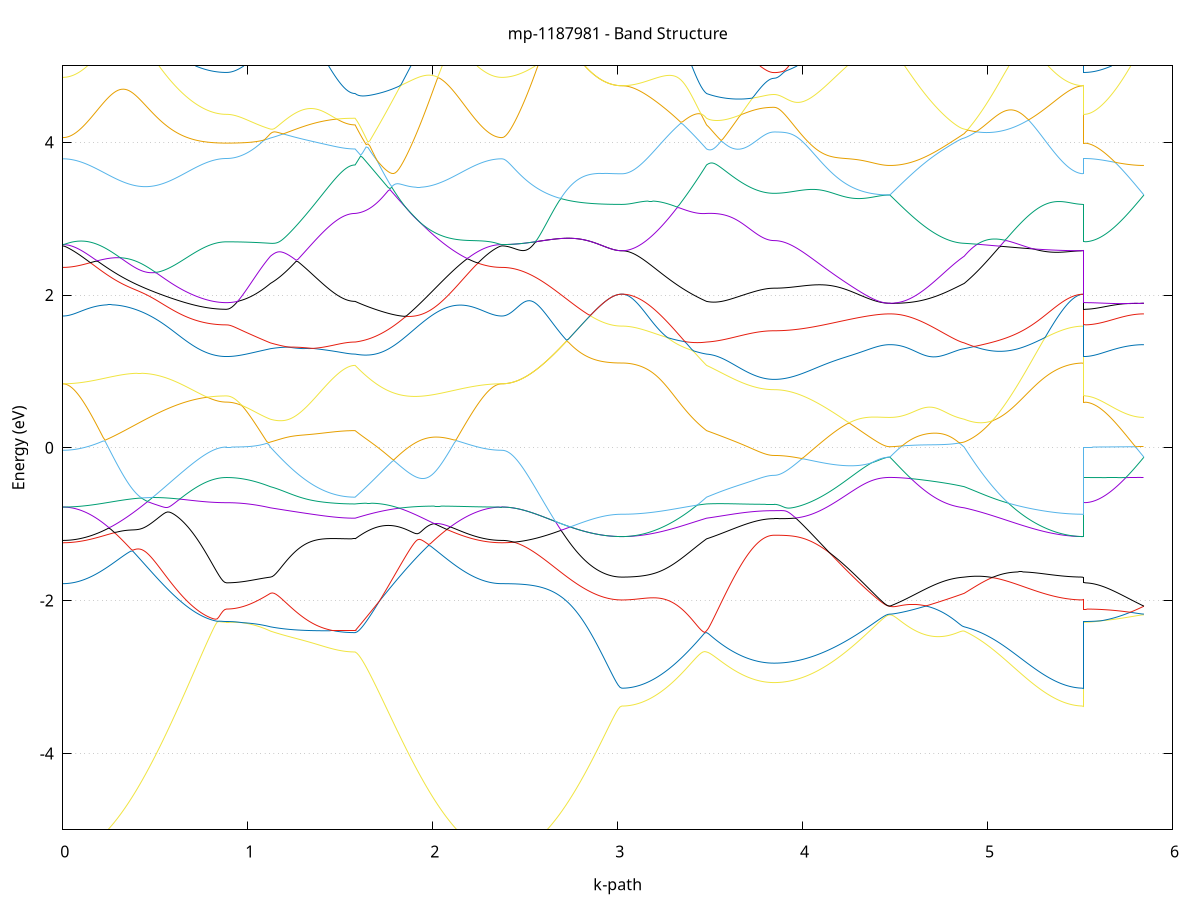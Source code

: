 set title 'mp-1187981 - Band Structure'
set xlabel 'k-path'
set ylabel 'Energy (eV)'
set grid y
set yrange [-5:5]
set terminal png size 800,600
set output 'mp-1187981_bands_gnuplot.png'
plot '-' using 1:2 with lines notitle, '-' using 1:2 with lines notitle, '-' using 1:2 with lines notitle, '-' using 1:2 with lines notitle, '-' using 1:2 with lines notitle, '-' using 1:2 with lines notitle, '-' using 1:2 with lines notitle, '-' using 1:2 with lines notitle, '-' using 1:2 with lines notitle, '-' using 1:2 with lines notitle, '-' using 1:2 with lines notitle, '-' using 1:2 with lines notitle, '-' using 1:2 with lines notitle, '-' using 1:2 with lines notitle, '-' using 1:2 with lines notitle, '-' using 1:2 with lines notitle, '-' using 1:2 with lines notitle, '-' using 1:2 with lines notitle, '-' using 1:2 with lines notitle, '-' using 1:2 with lines notitle, '-' using 1:2 with lines notitle, '-' using 1:2 with lines notitle, '-' using 1:2 with lines notitle, '-' using 1:2 with lines notitle, '-' using 1:2 with lines notitle, '-' using 1:2 with lines notitle, '-' using 1:2 with lines notitle, '-' using 1:2 with lines notitle, '-' using 1:2 with lines notitle, '-' using 1:2 with lines notitle, '-' using 1:2 with lines notitle, '-' using 1:2 with lines notitle, '-' using 1:2 with lines notitle, '-' using 1:2 with lines notitle, '-' using 1:2 with lines notitle, '-' using 1:2 with lines notitle, '-' using 1:2 with lines notitle, '-' using 1:2 with lines notitle, '-' using 1:2 with lines notitle, '-' using 1:2 with lines notitle, '-' using 1:2 with lines notitle, '-' using 1:2 with lines notitle, '-' using 1:2 with lines notitle, '-' using 1:2 with lines notitle, '-' using 1:2 with lines notitle, '-' using 1:2 with lines notitle, '-' using 1:2 with lines notitle, '-' using 1:2 with lines notitle
0.000000 -31.549689
0.009945 -31.549689
0.019889 -31.549689
0.029834 -31.549689
0.039778 -31.549689
0.049723 -31.549689
0.059667 -31.549689
0.069612 -31.549689
0.079557 -31.549789
0.089501 -31.549789
0.099446 -31.549789
0.109390 -31.549789
0.119335 -31.549789
0.129279 -31.549789
0.139224 -31.549789
0.149169 -31.549889
0.159113 -31.549889
0.169058 -31.549889
0.179002 -31.549889
0.188947 -31.549889
0.198891 -31.549989
0.208836 -31.549989
0.218781 -31.549989
0.228725 -31.549989
0.238670 -31.550089
0.248614 -31.550089
0.258559 -31.550089
0.268504 -31.550189
0.278448 -31.550189
0.288393 -31.550189
0.298337 -31.550289
0.308282 -31.550289
0.318226 -31.550289
0.328171 -31.550389
0.338116 -31.550389
0.348060 -31.550389
0.358005 -31.550489
0.367949 -31.550489
0.377894 -31.550489
0.387838 -31.550589
0.397783 -31.550589
0.407728 -31.550589
0.417672 -31.550689
0.427617 -31.550689
0.437561 -31.550789
0.447506 -31.550789
0.457450 -31.550789
0.467395 -31.550889
0.477340 -31.550889
0.487284 -31.550989
0.497229 -31.550989
0.507173 -31.550989
0.517118 -31.551089
0.527062 -31.551089
0.537007 -31.551089
0.546952 -31.551189
0.556896 -31.551189
0.566841 -31.551189
0.576785 -31.551289
0.586730 -31.551289
0.596674 -31.551289
0.606619 -31.551389
0.616564 -31.551389
0.626508 -31.551389
0.636453 -31.551489
0.646397 -31.551489
0.656342 -31.551489
0.666286 -31.551489
0.676231 -31.551589
0.686176 -31.551589
0.696120 -31.551589
0.706065 -31.551589
0.716009 -31.551689
0.725954 -31.551689
0.735899 -31.551689
0.745843 -31.551689
0.755788 -31.551689
0.765732 -31.551789
0.775677 -31.551789
0.785621 -31.551789
0.795566 -31.551789
0.805511 -31.551789
0.815455 -31.551789
0.825400 -31.551789
0.835344 -31.551789
0.845289 -31.551789
0.855233 -31.551889
0.865178 -31.551889
0.875123 -31.551889
0.885067 -31.551889
0.885067 -31.551889
0.894968 -31.551889
0.904870 -31.551889
0.914771 -31.551789
0.924672 -31.551789
0.934574 -31.551789
0.944475 -31.551789
0.954376 -31.551789
0.964278 -31.551789
0.974179 -31.551789
0.984081 -31.551689
0.993982 -31.551689
1.003883 -31.551689
1.013785 -31.551689
1.023686 -31.551589
1.033587 -31.551589
1.043489 -31.551589
1.053390 -31.551589
1.063291 -31.551489
1.073193 -31.551489
1.083094 -31.551489
1.092995 -31.551389
1.102897 -31.551389
1.112798 -31.551289
1.122699 -31.551289
1.122699 -31.551289
1.132652 -31.551289
1.142604 -31.551189
1.152556 -31.551189
1.162508 -31.551189
1.172461 -31.551189
1.182413 -31.551089
1.192365 -31.551089
1.202318 -31.551089
1.212270 -31.551089
1.222222 -31.551089
1.232175 -31.551089
1.242127 -31.551089
1.252079 -31.550989
1.262031 -31.550989
1.271984 -31.550989
1.281936 -31.550989
1.291888 -31.550989
1.301841 -31.550989
1.311793 -31.550989
1.321745 -31.550989
1.331697 -31.550989
1.341650 -31.550989
1.351602 -31.550989
1.361554 -31.550989
1.371507 -31.550989
1.381459 -31.550989
1.391411 -31.550889
1.401364 -31.550889
1.411316 -31.550889
1.421268 -31.550889
1.431220 -31.550889
1.441173 -31.550889
1.451125 -31.550889
1.461077 -31.550889
1.471030 -31.550889
1.480982 -31.550889
1.490934 -31.550889
1.500887 -31.550889
1.510839 -31.550889
1.520791 -31.550889
1.530743 -31.550889
1.540696 -31.550889
1.550648 -31.550889
1.560600 -31.550889
1.570553 -31.550889
1.580505 -31.550889
1.580505 -31.550889
1.590428 -31.550889
1.600352 -31.550889
1.610275 -31.550889
1.620198 -31.550989
1.630122 -31.550989
1.640045 -31.550989
1.649968 -31.550989
1.659892 -31.550989
1.669815 -31.550989
1.679738 -31.550989
1.689662 -31.550989
1.699585 -31.550989
1.709509 -31.550989
1.719432 -31.550989
1.729355 -31.550989
1.739279 -31.550989
1.749202 -31.550989
1.759125 -31.550989
1.769049 -31.550989
1.778972 -31.550989
1.788895 -31.550989
1.798819 -31.550989
1.808742 -31.550989
1.818665 -31.550989
1.828589 -31.550989
1.838512 -31.550889
1.848435 -31.550889
1.858359 -31.550889
1.868282 -31.550889
1.878206 -31.550889
1.888129 -31.550889
1.898052 -31.550789
1.907976 -31.550789
1.917899 -31.550789
1.927822 -31.550789
1.937746 -31.550689
1.947669 -31.550689
1.957592 -31.550689
1.967516 -31.550589
1.977439 -31.550589
1.987362 -31.550589
1.997286 -31.550589
2.007209 -31.550489
2.017132 -31.550489
2.027056 -31.550489
2.036979 -31.550389
2.046903 -31.550389
2.056826 -31.550389
2.066749 -31.550289
2.076673 -31.550289
2.086596 -31.550289
2.096519 -31.550189
2.106443 -31.550189
2.116366 -31.550189
2.126289 -31.550089
2.136213 -31.550089
2.146136 -31.550089
2.156059 -31.550089
2.165983 -31.549989
2.175906 -31.549989
2.185829 -31.549989
2.195753 -31.549989
2.205676 -31.549889
2.215600 -31.549889
2.225523 -31.549889
2.235446 -31.549889
2.245370 -31.549789
2.255293 -31.549789
2.265216 -31.549789
2.275140 -31.549789
2.285063 -31.549789
2.294986 -31.549789
2.304910 -31.549789
2.314833 -31.549689
2.324756 -31.549689
2.334680 -31.549689
2.344603 -31.549689
2.354526 -31.549689
2.364450 -31.549689
2.374373 -31.549689
2.374373 -31.549689
2.384351 -31.549689
2.394329 -31.549689
2.404307 -31.549689
2.414285 -31.549689
2.424263 -31.549689
2.434241 -31.549689
2.444219 -31.549689
2.454197 -31.549689
2.464175 -31.549689
2.474153 -31.549689
2.484131 -31.549689
2.494109 -31.549689
2.504087 -31.549689
2.514065 -31.549689
2.524043 -31.549689
2.534021 -31.549789
2.543999 -31.549789
2.553977 -31.549789
2.563955 -31.549789
2.573933 -31.549789
2.583911 -31.549789
2.593889 -31.549789
2.603867 -31.549789
2.613845 -31.549789
2.623823 -31.549789
2.633800 -31.549789
2.643778 -31.549789
2.653756 -31.549789
2.663734 -31.549789
2.673712 -31.549789
2.683690 -31.549789
2.693668 -31.549789
2.703646 -31.549889
2.713624 -31.549889
2.723602 -31.549889
2.733580 -31.549889
2.743558 -31.549889
2.753536 -31.549889
2.763514 -31.549889
2.773492 -31.549889
2.783470 -31.549889
2.793448 -31.549889
2.803426 -31.549889
2.813404 -31.549889
2.823382 -31.549889
2.833360 -31.549889
2.843338 -31.549889
2.853316 -31.549889
2.863294 -31.549889
2.873272 -31.549989
2.883250 -31.549989
2.893228 -31.549989
2.903206 -31.549989
2.913184 -31.549989
2.923162 -31.549989
2.933140 -31.549989
2.943118 -31.549989
2.953096 -31.549989
2.963074 -31.549989
2.973052 -31.549989
2.983030 -31.549989
2.993008 -31.549989
3.002985 -31.549989
3.012963 -31.549989
3.022941 -31.549989
3.022941 -31.549989
3.032894 -31.549989
3.042846 -31.549989
3.052798 -31.549989
3.062751 -31.549989
3.072703 -31.549989
3.082655 -31.549989
3.092608 -31.549989
3.102560 -31.549989
3.112512 -31.549989
3.122464 -31.550089
3.132417 -31.550089
3.142369 -31.550089
3.152321 -31.550089
3.162274 -31.550089
3.172226 -31.550089
3.182178 -31.550189
3.192130 -31.550189
3.202083 -31.550189
3.212035 -31.550189
3.221987 -31.550189
3.231940 -31.550289
3.241892 -31.550289
3.251844 -31.550289
3.261797 -31.550289
3.271749 -31.550389
3.281701 -31.550389
3.291653 -31.550389
3.301606 -31.550389
3.311558 -31.550489
3.321510 -31.550489
3.331463 -31.550489
3.341415 -31.550589
3.351367 -31.550589
3.361320 -31.550589
3.371272 -31.550589
3.381224 -31.550689
3.391176 -31.550689
3.401129 -31.550689
3.411081 -31.550689
3.421033 -31.550789
3.430986 -31.550789
3.440938 -31.550789
3.450890 -31.550789
3.460843 -31.550789
3.470795 -31.550889
3.480747 -31.550889
3.480747 -31.550889
3.490618 -31.550889
3.500489 -31.550889
3.510361 -31.550889
3.520232 -31.550889
3.530103 -31.550889
3.539974 -31.550889
3.549845 -31.550889
3.559716 -31.550989
3.569587 -31.550989
3.579459 -31.550989
3.589330 -31.550989
3.599201 -31.550989
3.609072 -31.550989
3.618943 -31.550989
3.628814 -31.550989
3.638685 -31.550989
3.648557 -31.550989
3.658428 -31.550989
3.668299 -31.550989
3.678170 -31.550989
3.688041 -31.550989
3.697912 -31.550989
3.707783 -31.550989
3.717655 -31.550989
3.727526 -31.550989
3.737397 -31.550989
3.747268 -31.550989
3.757139 -31.550989
3.767010 -31.550989
3.776881 -31.550989
3.786753 -31.550989
3.796624 -31.550989
3.806495 -31.550989
3.816366 -31.550989
3.826237 -31.550989
3.836108 -31.550989
3.845980 -31.550989
3.845980 -31.550989
3.855913 -31.550989
3.865847 -31.550989
3.875781 -31.550989
3.885715 -31.550989
3.895649 -31.550989
3.905583 -31.550989
3.915517 -31.551089
3.925451 -31.551089
3.935385 -31.551089
3.945319 -31.551089
3.955253 -31.551089
3.965187 -31.551089
3.975120 -31.551089
3.985054 -31.551089
3.994988 -31.551089
4.004922 -31.551089
4.014856 -31.551089
4.024790 -31.551089
4.034724 -31.551089
4.044658 -31.551089
4.054592 -31.551089
4.064526 -31.551189
4.074460 -31.551189
4.084394 -31.551189
4.094328 -31.551189
4.104261 -31.551189
4.114195 -31.551189
4.124129 -31.551189
4.134063 -31.551189
4.143997 -31.551189
4.153931 -31.551289
4.163865 -31.551289
4.173799 -31.551289
4.183733 -31.551289
4.193667 -31.551289
4.203601 -31.551289
4.213535 -31.551289
4.223468 -31.551289
4.233402 -31.551289
4.243336 -31.551389
4.253270 -31.551389
4.263204 -31.551389
4.273138 -31.551389
4.283072 -31.551389
4.293006 -31.551389
4.302940 -31.551389
4.312874 -31.551389
4.322808 -31.551389
4.332742 -31.551389
4.342676 -31.551389
4.352609 -31.551389
4.362543 -31.551389
4.372477 -31.551489
4.382411 -31.551489
4.392345 -31.551489
4.402279 -31.551489
4.412213 -31.551489
4.422147 -31.551489
4.432081 -31.551489
4.442015 -31.551489
4.451949 -31.551489
4.461883 -31.551489
4.471816 -31.551489
4.471816 -31.551489
4.481622 -31.551489
4.491428 -31.551489
4.501233 -31.551489
4.511039 -31.551489
4.520845 -31.551489
4.530650 -31.551589
4.540456 -31.551589
4.550262 -31.551589
4.560067 -31.551589
4.569873 -31.551589
4.579679 -31.551589
4.589484 -31.551589
4.599290 -31.551589
4.609095 -31.551589
4.618901 -31.551589
4.628707 -31.551589
4.638512 -31.551589
4.648318 -31.551589
4.658124 -31.551589
4.667929 -31.551589
4.677735 -31.551589
4.687541 -31.551589
4.697346 -31.551589
4.707152 -31.551589
4.716958 -31.551589
4.726763 -31.551589
4.736569 -31.551489
4.746374 -31.551489
4.756180 -31.551489
4.765986 -31.551489
4.775791 -31.551489
4.785597 -31.551489
4.795403 -31.551489
4.805208 -31.551389
4.815014 -31.551389
4.824820 -31.551389
4.834625 -31.551389
4.844431 -31.551389
4.854237 -31.551289
4.864042 -31.551289
4.873848 -31.551289
4.873848 -31.551289
4.883808 -31.551289
4.893769 -31.551189
4.903729 -31.551189
4.913690 -31.551089
4.923651 -31.551089
4.933611 -31.550989
4.943572 -31.550989
4.953532 -31.550989
4.963493 -31.550889
4.973453 -31.550889
4.983414 -31.550789
4.993374 -31.550789
5.003335 -31.550789
5.013295 -31.550689
5.023256 -31.550689
5.033216 -31.550589
5.043177 -31.550589
5.053138 -31.550589
5.063098 -31.550589
5.073059 -31.550589
5.083019 -31.550489
5.092980 -31.550489
5.102940 -31.550489
5.112901 -31.550489
5.122861 -31.550489
5.132822 -31.550389
5.142782 -31.550389
5.152743 -31.550389
5.162703 -31.550389
5.172664 -31.550389
5.182625 -31.550289
5.192585 -31.550289
5.202546 -31.550289
5.212506 -31.550289
5.222467 -31.550289
5.232427 -31.550289
5.242388 -31.550189
5.252348 -31.550189
5.262309 -31.550189
5.272269 -31.550189
5.282230 -31.550189
5.292190 -31.550189
5.302151 -31.550089
5.312112 -31.550089
5.322072 -31.550089
5.332033 -31.550089
5.341993 -31.550089
5.351954 -31.550089
5.361914 -31.550089
5.371875 -31.550089
5.381835 -31.550089
5.391796 -31.549989
5.401756 -31.549989
5.411717 -31.549989
5.421677 -31.549989
5.431638 -31.549989
5.441599 -31.549989
5.451559 -31.549989
5.461520 -31.549989
5.471480 -31.549989
5.481441 -31.549989
5.491401 -31.549989
5.501362 -31.549989
5.511322 -31.549989
5.521283 -31.549989
5.521283 -31.551889
5.531110 -31.551889
5.540936 -31.551889
5.550763 -31.551889
5.560590 -31.551889
5.570417 -31.551789
5.580244 -31.551789
5.590070 -31.551789
5.599897 -31.551789
5.609724 -31.551789
5.619551 -31.551789
5.629378 -31.551789
5.639204 -31.551789
5.649031 -31.551789
5.658858 -31.551789
5.668685 -31.551789
5.678512 -31.551789
5.688338 -31.551689
5.698165 -31.551689
5.707992 -31.551689
5.717819 -31.551689
5.727645 -31.551689
5.737472 -31.551689
5.747299 -31.551689
5.757126 -31.551589
5.766953 -31.551589
5.776779 -31.551589
5.786606 -31.551589
5.796433 -31.551589
5.806260 -31.551589
5.816087 -31.551489
5.825913 -31.551489
5.835740 -31.551489
5.845567 -31.551489
e
0.000000 -31.549689
0.009945 -31.549689
0.019889 -31.549689
0.029834 -31.549689
0.039778 -31.549689
0.049723 -31.549689
0.059667 -31.549689
0.069612 -31.549689
0.079557 -31.549689
0.089501 -31.549689
0.099446 -31.549689
0.109390 -31.549689
0.119335 -31.549689
0.129279 -31.549689
0.139224 -31.549689
0.149169 -31.549689
0.159113 -31.549689
0.169058 -31.549689
0.179002 -31.549689
0.188947 -31.549689
0.198891 -31.549689
0.208836 -31.549689
0.218781 -31.549689
0.228725 -31.549689
0.238670 -31.549689
0.248614 -31.549689
0.258559 -31.549689
0.268504 -31.549689
0.278448 -31.549689
0.288393 -31.549689
0.298337 -31.549689
0.308282 -31.549689
0.318226 -31.549789
0.328171 -31.549789
0.338116 -31.549789
0.348060 -31.549789
0.358005 -31.549789
0.367949 -31.549789
0.377894 -31.549789
0.387838 -31.549889
0.397783 -31.549889
0.407728 -31.549889
0.417672 -31.549889
0.427617 -31.549889
0.437561 -31.549989
0.447506 -31.549989
0.457450 -31.549989
0.467395 -31.549989
0.477340 -31.550089
0.487284 -31.550089
0.497229 -31.550089
0.507173 -31.550189
0.517118 -31.550189
0.527062 -31.550189
0.537007 -31.550289
0.546952 -31.550289
0.556896 -31.550289
0.566841 -31.550389
0.576785 -31.550389
0.586730 -31.550389
0.596674 -31.550489
0.606619 -31.550489
0.616564 -31.550489
0.626508 -31.550589
0.636453 -31.550589
0.646397 -31.550589
0.656342 -31.550689
0.666286 -31.550689
0.676231 -31.550689
0.686176 -31.550789
0.696120 -31.550789
0.706065 -31.550789
0.716009 -31.550789
0.725954 -31.550889
0.735899 -31.550889
0.745843 -31.550889
0.755788 -31.550889
0.765732 -31.550989
0.775677 -31.550989
0.785621 -31.550989
0.795566 -31.550989
0.805511 -31.550989
0.815455 -31.551089
0.825400 -31.551089
0.835344 -31.551089
0.845289 -31.551089
0.855233 -31.551089
0.865178 -31.551089
0.875123 -31.551089
0.885067 -31.551089
0.885067 -31.551089
0.894968 -31.551089
0.904870 -31.551089
0.914771 -31.551089
0.924672 -31.551089
0.934574 -31.551089
0.944475 -31.551089
0.954376 -31.551089
0.964278 -31.551089
0.974179 -31.551089
0.984081 -31.551089
0.993982 -31.551089
1.003883 -31.551089
1.013785 -31.550989
1.023686 -31.550989
1.033587 -31.550989
1.043489 -31.550989
1.053390 -31.550989
1.063291 -31.550989
1.073193 -31.550989
1.083094 -31.550989
1.092995 -31.550989
1.102897 -31.550889
1.112798 -31.550889
1.122699 -31.550889
1.122699 -31.550889
1.132652 -31.550889
1.142604 -31.550889
1.152556 -31.550889
1.162508 -31.550889
1.172461 -31.550789
1.182413 -31.550789
1.192365 -31.550789
1.202318 -31.550689
1.212270 -31.550689
1.222222 -31.550689
1.232175 -31.550589
1.242127 -31.550589
1.252079 -31.550489
1.262031 -31.550489
1.271984 -31.550489
1.281936 -31.550389
1.291888 -31.550389
1.301841 -31.550289
1.311793 -31.550289
1.321745 -31.550189
1.331697 -31.550189
1.341650 -31.550089
1.351602 -31.550089
1.361554 -31.550089
1.371507 -31.549989
1.381459 -31.549989
1.391411 -31.549889
1.401364 -31.549889
1.411316 -31.549889
1.421268 -31.549789
1.431220 -31.549789
1.441173 -31.549789
1.451125 -31.549689
1.461077 -31.549689
1.471030 -31.549689
1.480982 -31.549689
1.490934 -31.549589
1.500887 -31.549589
1.510839 -31.549589
1.520791 -31.549589
1.530743 -31.549589
1.540696 -31.549589
1.550648 -31.549489
1.560600 -31.549489
1.570553 -31.549489
1.580505 -31.549489
1.580505 -31.549489
1.590428 -31.549489
1.600352 -31.549489
1.610275 -31.549489
1.620198 -31.549489
1.630122 -31.549489
1.640045 -31.549489
1.649968 -31.549489
1.659892 -31.549489
1.669815 -31.549489
1.679738 -31.549389
1.689662 -31.549389
1.699585 -31.549389
1.709509 -31.549389
1.719432 -31.549389
1.729355 -31.549389
1.739279 -31.549389
1.749202 -31.549389
1.759125 -31.549389
1.769049 -31.549389
1.778972 -31.549389
1.788895 -31.549389
1.798819 -31.549389
1.808742 -31.549389
1.818665 -31.549389
1.828589 -31.549389
1.838512 -31.549389
1.848435 -31.549389
1.858359 -31.549389
1.868282 -31.549389
1.878206 -31.549389
1.888129 -31.549389
1.898052 -31.549389
1.907976 -31.549389
1.917899 -31.549389
1.927822 -31.549389
1.937746 -31.549389
1.947669 -31.549389
1.957592 -31.549389
1.967516 -31.549489
1.977439 -31.549489
1.987362 -31.549489
1.997286 -31.549489
2.007209 -31.549489
2.017132 -31.549489
2.027056 -31.549489
2.036979 -31.549489
2.046903 -31.549489
2.056826 -31.549489
2.066749 -31.549489
2.076673 -31.549489
2.086596 -31.549589
2.096519 -31.549589
2.106443 -31.549589
2.116366 -31.549589
2.126289 -31.549589
2.136213 -31.549589
2.146136 -31.549589
2.156059 -31.549589
2.165983 -31.549589
2.175906 -31.549589
2.185829 -31.549589
2.195753 -31.549589
2.205676 -31.549589
2.215600 -31.549689
2.225523 -31.549689
2.235446 -31.549689
2.245370 -31.549689
2.255293 -31.549689
2.265216 -31.549689
2.275140 -31.549689
2.285063 -31.549689
2.294986 -31.549689
2.304910 -31.549689
2.314833 -31.549689
2.324756 -31.549689
2.334680 -31.549689
2.344603 -31.549689
2.354526 -31.549689
2.364450 -31.549689
2.374373 -31.549689
2.374373 -31.549689
2.384351 -31.549689
2.394329 -31.549689
2.404307 -31.549689
2.414285 -31.549689
2.424263 -31.549689
2.434241 -31.549689
2.444219 -31.549689
2.454197 -31.549689
2.464175 -31.549689
2.474153 -31.549689
2.484131 -31.549689
2.494109 -31.549689
2.504087 -31.549689
2.514065 -31.549689
2.524043 -31.549689
2.534021 -31.549789
2.543999 -31.549789
2.553977 -31.549789
2.563955 -31.549789
2.573933 -31.549789
2.583911 -31.549789
2.593889 -31.549789
2.603867 -31.549789
2.613845 -31.549789
2.623823 -31.549789
2.633800 -31.549789
2.643778 -31.549789
2.653756 -31.549789
2.663734 -31.549789
2.673712 -31.549789
2.683690 -31.549789
2.693668 -31.549789
2.703646 -31.549889
2.713624 -31.549889
2.723602 -31.549889
2.733580 -31.549889
2.743558 -31.549889
2.753536 -31.549889
2.763514 -31.549889
2.773492 -31.549889
2.783470 -31.549889
2.793448 -31.549889
2.803426 -31.549889
2.813404 -31.549889
2.823382 -31.549889
2.833360 -31.549889
2.843338 -31.549889
2.853316 -31.549889
2.863294 -31.549889
2.873272 -31.549989
2.883250 -31.549989
2.893228 -31.549989
2.903206 -31.549989
2.913184 -31.549989
2.923162 -31.549989
2.933140 -31.549989
2.943118 -31.549989
2.953096 -31.549989
2.963074 -31.549989
2.973052 -31.549989
2.983030 -31.549989
2.993008 -31.549989
3.002985 -31.549989
3.012963 -31.549989
3.022941 -31.549989
3.022941 -31.549989
3.032894 -31.549989
3.042846 -31.549989
3.052798 -31.549989
3.062751 -31.549989
3.072703 -31.549989
3.082655 -31.549989
3.092608 -31.549989
3.102560 -31.549989
3.112512 -31.549989
3.122464 -31.549989
3.132417 -31.549889
3.142369 -31.549889
3.152321 -31.549889
3.162274 -31.549889
3.172226 -31.549889
3.182178 -31.549889
3.192130 -31.549889
3.202083 -31.549889
3.212035 -31.549889
3.221987 -31.549889
3.231940 -31.549889
3.241892 -31.549789
3.251844 -31.549789
3.261797 -31.549789
3.271749 -31.549789
3.281701 -31.549789
3.291653 -31.549789
3.301606 -31.549789
3.311558 -31.549789
3.321510 -31.549689
3.331463 -31.549689
3.341415 -31.549689
3.351367 -31.549689
3.361320 -31.549689
3.371272 -31.549689
3.381224 -31.549689
3.391176 -31.549589
3.401129 -31.549589
3.411081 -31.549589
3.421033 -31.549589
3.430986 -31.549589
3.440938 -31.549589
3.450890 -31.549589
3.460843 -31.549589
3.470795 -31.549489
3.480747 -31.549489
3.480747 -31.549489
3.490618 -31.549489
3.500489 -31.549489
3.510361 -31.549489
3.520232 -31.549489
3.530103 -31.549489
3.539974 -31.549489
3.549845 -31.549489
3.559716 -31.549489
3.569587 -31.549489
3.579459 -31.549489
3.589330 -31.549489
3.599201 -31.549489
3.609072 -31.549489
3.618943 -31.549489
3.628814 -31.549489
3.638685 -31.549489
3.648557 -31.549489
3.658428 -31.549389
3.668299 -31.549389
3.678170 -31.549389
3.688041 -31.549389
3.697912 -31.549389
3.707783 -31.549389
3.717655 -31.549389
3.727526 -31.549389
3.737397 -31.549389
3.747268 -31.549389
3.757139 -31.549389
3.767010 -31.549389
3.776881 -31.549389
3.786753 -31.549389
3.796624 -31.549389
3.806495 -31.549389
3.816366 -31.549389
3.826237 -31.549389
3.836108 -31.549389
3.845980 -31.549389
3.845980 -31.549389
3.855913 -31.549389
3.865847 -31.549389
3.875781 -31.549389
3.885715 -31.549389
3.895649 -31.549389
3.905583 -31.549489
3.915517 -31.549489
3.925451 -31.549489
3.935385 -31.549489
3.945319 -31.549489
3.955253 -31.549589
3.965187 -31.549589
3.975120 -31.549589
3.985054 -31.549589
3.994988 -31.549689
4.004922 -31.549689
4.014856 -31.549789
4.024790 -31.549789
4.034724 -31.549789
4.044658 -31.549889
4.054592 -31.549889
4.064526 -31.549989
4.074460 -31.549989
4.084394 -31.550089
4.094328 -31.550089
4.104261 -31.550189
4.114195 -31.550189
4.124129 -31.550289
4.134063 -31.550289
4.143997 -31.550389
4.153931 -31.550389
4.163865 -31.550489
4.173799 -31.550489
4.183733 -31.550589
4.193667 -31.550589
4.203601 -31.550689
4.213535 -31.550689
4.223468 -31.550789
4.233402 -31.550789
4.243336 -31.550889
4.253270 -31.550889
4.263204 -31.550989
4.273138 -31.550989
4.283072 -31.550989
4.293006 -31.551089
4.302940 -31.551089
4.312874 -31.551189
4.322808 -31.551189
4.332742 -31.551189
4.342676 -31.551289
4.352609 -31.551289
4.362543 -31.551289
4.372477 -31.551389
4.382411 -31.551389
4.392345 -31.551389
4.402279 -31.551389
4.412213 -31.551389
4.422147 -31.551389
4.432081 -31.551489
4.442015 -31.551489
4.451949 -31.551489
4.461883 -31.551489
4.471816 -31.551489
4.471816 -31.551489
4.481622 -31.551489
4.491428 -31.551489
4.501233 -31.551389
4.511039 -31.551389
4.520845 -31.551389
4.530650 -31.551389
4.540456 -31.551389
4.550262 -31.551389
4.560067 -31.551289
4.569873 -31.551289
4.579679 -31.551289
4.589484 -31.551289
4.599290 -31.551289
4.609095 -31.551289
4.618901 -31.551189
4.628707 -31.551189
4.638512 -31.551189
4.648318 -31.551189
4.658124 -31.551189
4.667929 -31.551189
4.677735 -31.551189
4.687541 -31.551089
4.697346 -31.551089
4.707152 -31.551089
4.716958 -31.551089
4.726763 -31.551089
4.736569 -31.551089
4.746374 -31.551089
4.756180 -31.550989
4.765986 -31.550989
4.775791 -31.550989
4.785597 -31.550989
4.795403 -31.550989
4.805208 -31.550989
4.815014 -31.550989
4.824820 -31.550989
4.834625 -31.550989
4.844431 -31.550889
4.854237 -31.550889
4.864042 -31.550889
4.873848 -31.550889
4.873848 -31.550889
4.883808 -31.550889
4.893769 -31.550889
4.903729 -31.550889
4.913690 -31.550889
4.923651 -31.550789
4.933611 -31.550789
4.943572 -31.550789
4.953532 -31.550789
4.963493 -31.550789
4.973453 -31.550689
4.983414 -31.550689
4.993374 -31.550689
5.003335 -31.550689
5.013295 -31.550689
5.023256 -31.550589
5.033216 -31.550589
5.043177 -31.550589
5.053138 -31.550589
5.063098 -31.550489
5.073059 -31.550489
5.083019 -31.550489
5.092980 -31.550389
5.102940 -31.550389
5.112901 -31.550389
5.122861 -31.550289
5.132822 -31.550289
5.142782 -31.550289
5.152743 -31.550289
5.162703 -31.550189
5.172664 -31.550189
5.182625 -31.550189
5.192585 -31.550189
5.202546 -31.550189
5.212506 -31.550089
5.222467 -31.550089
5.232427 -31.550089
5.242388 -31.550089
5.252348 -31.550089
5.262309 -31.550089
5.272269 -31.550089
5.282230 -31.550089
5.292190 -31.549989
5.302151 -31.549989
5.312112 -31.549989
5.322072 -31.549989
5.332033 -31.549989
5.341993 -31.549989
5.351954 -31.549989
5.361914 -31.549989
5.371875 -31.549989
5.381835 -31.549989
5.391796 -31.549989
5.401756 -31.549989
5.411717 -31.549989
5.421677 -31.549989
5.431638 -31.549989
5.441599 -31.549989
5.451559 -31.549989
5.461520 -31.549989
5.471480 -31.549989
5.481441 -31.549989
5.491401 -31.549989
5.501362 -31.549989
5.511322 -31.549989
5.521283 -31.549989
5.521283 -31.551089
5.531110 -31.551089
5.540936 -31.551089
5.550763 -31.551089
5.560590 -31.551089
5.570417 -31.551089
5.580244 -31.551089
5.590070 -31.551089
5.599897 -31.551089
5.609724 -31.551089
5.619551 -31.551089
5.629378 -31.551189
5.639204 -31.551189
5.649031 -31.551189
5.658858 -31.551189
5.668685 -31.551189
5.678512 -31.551189
5.688338 -31.551189
5.698165 -31.551189
5.707992 -31.551189
5.717819 -31.551289
5.727645 -31.551289
5.737472 -31.551289
5.747299 -31.551289
5.757126 -31.551289
5.766953 -31.551289
5.776779 -31.551389
5.786606 -31.551389
5.796433 -31.551389
5.806260 -31.551389
5.816087 -31.551389
5.825913 -31.551389
5.835740 -31.551489
5.845567 -31.551489
e
0.000000 -31.521989
0.009945 -31.521989
0.019889 -31.521989
0.029834 -31.521989
0.039778 -31.521989
0.049723 -31.521989
0.059667 -31.521989
0.069612 -31.521989
0.079557 -31.521989
0.089501 -31.521989
0.099446 -31.521989
0.109390 -31.521989
0.119335 -31.521989
0.129279 -31.521989
0.139224 -31.521989
0.149169 -31.521989
0.159113 -31.521989
0.169058 -31.521989
0.179002 -31.521989
0.188947 -31.521989
0.198891 -31.521889
0.208836 -31.521889
0.218781 -31.521889
0.228725 -31.521889
0.238670 -31.521889
0.248614 -31.521889
0.258559 -31.521889
0.268504 -31.521889
0.278448 -31.521889
0.288393 -31.521889
0.298337 -31.521889
0.308282 -31.521889
0.318226 -31.521889
0.328171 -31.521889
0.338116 -31.521889
0.348060 -31.521889
0.358005 -31.521889
0.367949 -31.521889
0.377894 -31.521889
0.387838 -31.521889
0.397783 -31.521889
0.407728 -31.521889
0.417672 -31.521889
0.427617 -31.521789
0.437561 -31.521789
0.447506 -31.521789
0.457450 -31.521789
0.467395 -31.521789
0.477340 -31.521789
0.487284 -31.521789
0.497229 -31.521789
0.507173 -31.521789
0.517118 -31.521789
0.527062 -31.521789
0.537007 -31.521789
0.546952 -31.521789
0.556896 -31.521789
0.566841 -31.521789
0.576785 -31.521789
0.586730 -31.521789
0.596674 -31.521789
0.606619 -31.521789
0.616564 -31.521789
0.626508 -31.521789
0.636453 -31.521789
0.646397 -31.521789
0.656342 -31.521689
0.666286 -31.521689
0.676231 -31.521689
0.686176 -31.521689
0.696120 -31.521689
0.706065 -31.521689
0.716009 -31.521689
0.725954 -31.521689
0.735899 -31.521689
0.745843 -31.521689
0.755788 -31.521689
0.765732 -31.521689
0.775677 -31.521689
0.785621 -31.521689
0.795566 -31.521689
0.805511 -31.521689
0.815455 -31.521689
0.825400 -31.521689
0.835344 -31.521689
0.845289 -31.521689
0.855233 -31.521689
0.865178 -31.521689
0.875123 -31.521689
0.885067 -31.521689
0.885067 -31.521689
0.894968 -31.521689
0.904870 -31.521689
0.914771 -31.521689
0.924672 -31.521689
0.934574 -31.521689
0.944475 -31.521689
0.954376 -31.521689
0.964278 -31.521689
0.974179 -31.521689
0.984081 -31.521689
0.993982 -31.521689
1.003883 -31.521689
1.013785 -31.521689
1.023686 -31.521689
1.033587 -31.521689
1.043489 -31.521689
1.053390 -31.521689
1.063291 -31.521589
1.073193 -31.521589
1.083094 -31.521589
1.092995 -31.521589
1.102897 -31.521589
1.112798 -31.521589
1.122699 -31.521589
1.122699 -31.521589
1.132652 -31.521589
1.142604 -31.521589
1.152556 -31.521589
1.162508 -31.521589
1.172461 -31.521589
1.182413 -31.521589
1.192365 -31.521589
1.202318 -31.521589
1.212270 -31.521589
1.222222 -31.521489
1.232175 -31.521489
1.242127 -31.521489
1.252079 -31.521489
1.262031 -31.521489
1.271984 -31.521489
1.281936 -31.521489
1.291888 -31.521489
1.301841 -31.521489
1.311793 -31.521489
1.321745 -31.521489
1.331697 -31.521489
1.341650 -31.521489
1.351602 -31.521489
1.361554 -31.521489
1.371507 -31.521489
1.381459 -31.521489
1.391411 -31.521489
1.401364 -31.521489
1.411316 -31.521489
1.421268 -31.521489
1.431220 -31.521389
1.441173 -31.521389
1.451125 -31.521389
1.461077 -31.521389
1.471030 -31.521389
1.480982 -31.521389
1.490934 -31.521389
1.500887 -31.521389
1.510839 -31.521389
1.520791 -31.521389
1.530743 -31.521389
1.540696 -31.521389
1.550648 -31.521389
1.560600 -31.521389
1.570553 -31.521389
1.580505 -31.521389
1.580505 -31.521389
1.590428 -31.521389
1.600352 -31.521389
1.610275 -31.521489
1.620198 -31.521489
1.630122 -31.521489
1.640045 -31.521489
1.649968 -31.521489
1.659892 -31.521489
1.669815 -31.521489
1.679738 -31.521489
1.689662 -31.521489
1.699585 -31.521589
1.709509 -31.521589
1.719432 -31.521589
1.729355 -31.521589
1.739279 -31.521589
1.749202 -31.521589
1.759125 -31.521589
1.769049 -31.521589
1.778972 -31.521589
1.788895 -31.521689
1.798819 -31.521689
1.808742 -31.521689
1.818665 -31.521689
1.828589 -31.521689
1.838512 -31.521689
1.848435 -31.521689
1.858359 -31.521689
1.868282 -31.521689
1.878206 -31.521689
1.888129 -31.521789
1.898052 -31.521789
1.907976 -31.521789
1.917899 -31.521789
1.927822 -31.521789
1.937746 -31.521789
1.947669 -31.521789
1.957592 -31.521789
1.967516 -31.521789
1.977439 -31.521789
1.987362 -31.521789
1.997286 -31.521789
2.007209 -31.521889
2.017132 -31.521889
2.027056 -31.521889
2.036979 -31.521889
2.046903 -31.521889
2.056826 -31.521889
2.066749 -31.521889
2.076673 -31.521889
2.086596 -31.521889
2.096519 -31.521889
2.106443 -31.521889
2.116366 -31.521889
2.126289 -31.521889
2.136213 -31.521889
2.146136 -31.521889
2.156059 -31.521889
2.165983 -31.521889
2.175906 -31.521889
2.185829 -31.521889
2.195753 -31.521989
2.205676 -31.521989
2.215600 -31.521989
2.225523 -31.521989
2.235446 -31.521989
2.245370 -31.521989
2.255293 -31.521989
2.265216 -31.521989
2.275140 -31.521989
2.285063 -31.521989
2.294986 -31.521989
2.304910 -31.521989
2.314833 -31.521989
2.324756 -31.521989
2.334680 -31.521989
2.344603 -31.521989
2.354526 -31.521989
2.364450 -31.521989
2.374373 -31.521989
2.374373 -31.521989
2.384351 -31.521989
2.394329 -31.521989
2.404307 -31.521989
2.414285 -31.521989
2.424263 -31.521989
2.434241 -31.521989
2.444219 -31.521989
2.454197 -31.521989
2.464175 -31.521889
2.474153 -31.521889
2.484131 -31.521889
2.494109 -31.521889
2.504087 -31.521889
2.514065 -31.521889
2.524043 -31.521889
2.534021 -31.521889
2.543999 -31.521789
2.553977 -31.521789
2.563955 -31.521789
2.573933 -31.521789
2.583911 -31.521789
2.593889 -31.521789
2.603867 -31.521689
2.613845 -31.521689
2.623823 -31.521689
2.633800 -31.521689
2.643778 -31.521689
2.653756 -31.521589
2.663734 -31.521589
2.673712 -31.521589
2.683690 -31.521589
2.693668 -31.521589
2.703646 -31.521489
2.713624 -31.521489
2.723602 -31.521489
2.733580 -31.521489
2.743558 -31.521389
2.753536 -31.521389
2.763514 -31.521389
2.773492 -31.521389
2.783470 -31.521389
2.793448 -31.521289
2.803426 -31.521289
2.813404 -31.521289
2.823382 -31.521289
2.833360 -31.521289
2.843338 -31.521289
2.853316 -31.521189
2.863294 -31.521189
2.873272 -31.521189
2.883250 -31.521189
2.893228 -31.521189
2.903206 -31.521189
2.913184 -31.521189
2.923162 -31.521189
2.933140 -31.521089
2.943118 -31.521089
2.953096 -31.521089
2.963074 -31.521089
2.973052 -31.521089
2.983030 -31.521089
2.993008 -31.521089
3.002985 -31.521089
3.012963 -31.521089
3.022941 -31.521089
3.022941 -31.521089
3.032894 -31.521089
3.042846 -31.521089
3.052798 -31.521089
3.062751 -31.521089
3.072703 -31.521089
3.082655 -31.521089
3.092608 -31.521089
3.102560 -31.521089
3.112512 -31.521089
3.122464 -31.521089
3.132417 -31.521089
3.142369 -31.521089
3.152321 -31.521089
3.162274 -31.521089
3.172226 -31.521089
3.182178 -31.521089
3.192130 -31.521189
3.202083 -31.521189
3.212035 -31.521189
3.221987 -31.521189
3.231940 -31.521189
3.241892 -31.521189
3.251844 -31.521189
3.261797 -31.521189
3.271749 -31.521189
3.281701 -31.521189
3.291653 -31.521189
3.301606 -31.521189
3.311558 -31.521189
3.321510 -31.521289
3.331463 -31.521289
3.341415 -31.521289
3.351367 -31.521289
3.361320 -31.521289
3.371272 -31.521289
3.381224 -31.521289
3.391176 -31.521289
3.401129 -31.521289
3.411081 -31.521289
3.421033 -31.521389
3.430986 -31.521389
3.440938 -31.521389
3.450890 -31.521389
3.460843 -31.521389
3.470795 -31.521389
3.480747 -31.521389
3.480747 -31.521389
3.490618 -31.521389
3.500489 -31.521389
3.510361 -31.521389
3.520232 -31.521389
3.530103 -31.521489
3.539974 -31.521489
3.549845 -31.521489
3.559716 -31.521489
3.569587 -31.521489
3.579459 -31.521489
3.589330 -31.521489
3.599201 -31.521489
3.609072 -31.521489
3.618943 -31.521489
3.628814 -31.521489
3.638685 -31.521489
3.648557 -31.521489
3.658428 -31.521489
3.668299 -31.521489
3.678170 -31.521589
3.688041 -31.521589
3.697912 -31.521589
3.707783 -31.521589
3.717655 -31.521589
3.727526 -31.521589
3.737397 -31.521589
3.747268 -31.521589
3.757139 -31.521589
3.767010 -31.521589
3.776881 -31.521589
3.786753 -31.521589
3.796624 -31.521589
3.806495 -31.521589
3.816366 -31.521589
3.826237 -31.521589
3.836108 -31.521589
3.845980 -31.521589
3.845980 -31.521589
3.855913 -31.521589
3.865847 -31.521589
3.875781 -31.521589
3.885715 -31.521589
3.895649 -31.521589
3.905583 -31.521589
3.915517 -31.521589
3.925451 -31.521589
3.935385 -31.521589
3.945319 -31.521589
3.955253 -31.521589
3.965187 -31.521589
3.975120 -31.521589
3.985054 -31.521589
3.994988 -31.521589
4.004922 -31.521589
4.014856 -31.521589
4.024790 -31.521589
4.034724 -31.521589
4.044658 -31.521589
4.054592 -31.521589
4.064526 -31.521589
4.074460 -31.521589
4.084394 -31.521589
4.094328 -31.521589
4.104261 -31.521589
4.114195 -31.521589
4.124129 -31.521689
4.134063 -31.521689
4.143997 -31.521689
4.153931 -31.521689
4.163865 -31.521689
4.173799 -31.521689
4.183733 -31.521689
4.193667 -31.521689
4.203601 -31.521689
4.213535 -31.521689
4.223468 -31.521689
4.233402 -31.521689
4.243336 -31.521689
4.253270 -31.521689
4.263204 -31.521689
4.273138 -31.521689
4.283072 -31.521689
4.293006 -31.521689
4.302940 -31.521689
4.312874 -31.521689
4.322808 -31.521689
4.332742 -31.521689
4.342676 -31.521689
4.352609 -31.521689
4.362543 -31.521689
4.372477 -31.521689
4.382411 -31.521689
4.392345 -31.521689
4.402279 -31.521689
4.412213 -31.521689
4.422147 -31.521689
4.432081 -31.521689
4.442015 -31.521689
4.451949 -31.521689
4.461883 -31.521689
4.471816 -31.521689
4.471816 -31.521689
4.481622 -31.521689
4.491428 -31.521689
4.501233 -31.521689
4.511039 -31.521689
4.520845 -31.521689
4.530650 -31.521689
4.540456 -31.521689
4.550262 -31.521689
4.560067 -31.521689
4.569873 -31.521689
4.579679 -31.521689
4.589484 -31.521689
4.599290 -31.521689
4.609095 -31.521689
4.618901 -31.521689
4.628707 -31.521689
4.638512 -31.521689
4.648318 -31.521689
4.658124 -31.521689
4.667929 -31.521689
4.677735 -31.521689
4.687541 -31.521689
4.697346 -31.521689
4.707152 -31.521689
4.716958 -31.521689
4.726763 -31.521689
4.736569 -31.521689
4.746374 -31.521689
4.756180 -31.521689
4.765986 -31.521689
4.775791 -31.521689
4.785597 -31.521589
4.795403 -31.521589
4.805208 -31.521589
4.815014 -31.521589
4.824820 -31.521589
4.834625 -31.521589
4.844431 -31.521589
4.854237 -31.521589
4.864042 -31.521589
4.873848 -31.521589
4.873848 -31.521589
4.883808 -31.521589
4.893769 -31.521589
4.903729 -31.521589
4.913690 -31.521589
4.923651 -31.521589
4.933611 -31.521589
4.943572 -31.521489
4.953532 -31.521489
4.963493 -31.521489
4.973453 -31.521489
4.983414 -31.521489
4.993374 -31.521489
5.003335 -31.521489
5.013295 -31.521489
5.023256 -31.521489
5.033216 -31.521389
5.043177 -31.521389
5.053138 -31.521389
5.063098 -31.521389
5.073059 -31.521389
5.083019 -31.521389
5.092980 -31.521389
5.102940 -31.521389
5.112901 -31.521389
5.122861 -31.521389
5.132822 -31.521289
5.142782 -31.521289
5.152743 -31.521289
5.162703 -31.521289
5.172664 -31.521289
5.182625 -31.521289
5.192585 -31.521289
5.202546 -31.521289
5.212506 -31.521289
5.222467 -31.521289
5.232427 -31.521189
5.242388 -31.521189
5.252348 -31.521189
5.262309 -31.521189
5.272269 -31.521189
5.282230 -31.521189
5.292190 -31.521189
5.302151 -31.521189
5.312112 -31.521189
5.322072 -31.521189
5.332033 -31.521189
5.341993 -31.521189
5.351954 -31.521189
5.361914 -31.521089
5.371875 -31.521089
5.381835 -31.521089
5.391796 -31.521089
5.401756 -31.521089
5.411717 -31.521089
5.421677 -31.521089
5.431638 -31.521089
5.441599 -31.521089
5.451559 -31.521089
5.461520 -31.521089
5.471480 -31.521089
5.481441 -31.521089
5.491401 -31.521089
5.501362 -31.521089
5.511322 -31.521089
5.521283 -31.521089
5.521283 -31.521689
5.531110 -31.521689
5.540936 -31.521689
5.550763 -31.521689
5.560590 -31.521689
5.570417 -31.521689
5.580244 -31.521689
5.590070 -31.521689
5.599897 -31.521689
5.609724 -31.521689
5.619551 -31.521689
5.629378 -31.521689
5.639204 -31.521689
5.649031 -31.521689
5.658858 -31.521689
5.668685 -31.521689
5.678512 -31.521689
5.688338 -31.521689
5.698165 -31.521689
5.707992 -31.521689
5.717819 -31.521689
5.727645 -31.521689
5.737472 -31.521689
5.747299 -31.521689
5.757126 -31.521689
5.766953 -31.521689
5.776779 -31.521689
5.786606 -31.521689
5.796433 -31.521689
5.806260 -31.521689
5.816087 -31.521689
5.825913 -31.521689
5.835740 -31.521689
5.845567 -31.521689
e
0.000000 -22.784789
0.009945 -22.784789
0.019889 -22.784789
0.029834 -22.784889
0.039778 -22.784889
0.049723 -22.784989
0.059667 -22.785189
0.069612 -22.785289
0.079557 -22.785489
0.089501 -22.785689
0.099446 -22.785889
0.109390 -22.786189
0.119335 -22.786389
0.129279 -22.786689
0.139224 -22.786989
0.149169 -22.787289
0.159113 -22.787689
0.169058 -22.788089
0.179002 -22.788489
0.188947 -22.788889
0.198891 -22.789389
0.208836 -22.789789
0.218781 -22.790289
0.228725 -22.790789
0.238670 -22.791289
0.248614 -22.791889
0.258559 -22.792489
0.268504 -22.792989
0.278448 -22.793689
0.288393 -22.794289
0.298337 -22.794889
0.308282 -22.795589
0.318226 -22.796289
0.328171 -22.796889
0.338116 -22.797589
0.348060 -22.798389
0.358005 -22.799089
0.367949 -22.799789
0.377894 -22.800589
0.387838 -22.801289
0.397783 -22.802089
0.407728 -22.802889
0.417672 -22.803689
0.427617 -22.804489
0.437561 -22.805289
0.447506 -22.806089
0.457450 -22.806889
0.467395 -22.807689
0.477340 -22.808489
0.487284 -22.809289
0.497229 -22.810089
0.507173 -22.810889
0.517118 -22.811689
0.527062 -22.812489
0.537007 -22.813289
0.546952 -22.814089
0.556896 -22.814789
0.566841 -22.815589
0.576785 -22.816389
0.586730 -22.817089
0.596674 -22.817789
0.606619 -22.818489
0.616564 -22.819189
0.626508 -22.819889
0.636453 -22.820589
0.646397 -22.821189
0.656342 -22.821789
0.666286 -22.822489
0.676231 -22.822989
0.686176 -22.823589
0.696120 -22.824089
0.706065 -22.824689
0.716009 -22.825189
0.725954 -22.825589
0.735899 -22.826089
0.745843 -22.826489
0.755788 -22.826889
0.765732 -22.827289
0.775677 -22.827589
0.785621 -22.827889
0.795566 -22.828189
0.805511 -22.828489
0.815455 -22.828689
0.825400 -22.828889
0.835344 -22.828989
0.845289 -22.829189
0.855233 -22.829289
0.865178 -22.829389
0.875123 -22.829389
0.885067 -22.829389
0.885067 -22.829389
0.894968 -22.829389
0.904870 -22.829189
0.914771 -22.828789
0.924672 -22.828389
0.934574 -22.827789
0.944475 -22.827089
0.954376 -22.826289
0.964278 -22.825289
0.974179 -22.824289
0.984081 -22.823089
0.993982 -22.821789
1.003883 -22.820389
1.013785 -22.818889
1.023686 -22.817189
1.033587 -22.815489
1.043489 -22.813589
1.053390 -22.811689
1.063291 -22.809689
1.073193 -22.807589
1.083094 -22.805289
1.092995 -22.803089
1.102897 -22.800689
1.112798 -22.798289
1.122699 -22.795689
1.122699 -22.795689
1.132652 -22.793889
1.142604 -22.792089
1.152556 -22.790189
1.162508 -22.788189
1.172461 -22.786289
1.182413 -22.784289
1.192365 -22.782289
1.202318 -22.780289
1.212270 -22.778289
1.222222 -22.776189
1.232175 -22.774189
1.242127 -22.772189
1.252079 -22.770089
1.262031 -22.768089
1.271984 -22.766089
1.281936 -22.763989
1.291888 -22.762089
1.301841 -22.760089
1.311793 -22.758089
1.321745 -22.756189
1.331697 -22.754289
1.341650 -22.752489
1.351602 -22.750689
1.361554 -22.748989
1.371507 -22.747289
1.381459 -22.745589
1.391411 -22.743989
1.401364 -22.742489
1.411316 -22.740989
1.421268 -22.739589
1.431220 -22.738289
1.441173 -22.736989
1.451125 -22.735789
1.461077 -22.734689
1.471030 -22.733689
1.480982 -22.732689
1.490934 -22.731889
1.500887 -22.731089
1.510839 -22.730389
1.520791 -22.729789
1.530743 -22.729289
1.540696 -22.728889
1.550648 -22.728589
1.560600 -22.728289
1.570553 -22.728189
1.580505 -22.728089
1.580505 -22.728089
1.590428 -22.729989
1.600352 -22.731889
1.610275 -22.733789
1.620198 -22.735689
1.630122 -22.737589
1.640045 -22.739489
1.649968 -22.741289
1.659892 -22.743189
1.669815 -22.744989
1.679738 -22.746789
1.689662 -22.748589
1.699585 -22.750389
1.709509 -22.752089
1.719432 -22.753789
1.729355 -22.755489
1.739279 -22.757189
1.749202 -22.758789
1.759125 -22.760389
1.769049 -22.761989
1.778972 -22.763489
1.788895 -22.764989
1.798819 -22.766389
1.808742 -22.767789
1.818665 -22.769189
1.828589 -22.770489
1.838512 -22.771789
1.848435 -22.772989
1.858359 -22.774189
1.868282 -22.775389
1.878206 -22.776389
1.888129 -22.777489
1.898052 -22.778489
1.907976 -22.779389
1.917899 -22.780289
1.927822 -22.781189
1.937746 -22.781989
1.947669 -22.782689
1.957592 -22.783389
1.967516 -22.784089
1.977439 -22.784689
1.987362 -22.785189
1.997286 -22.785689
2.007209 -22.786189
2.017132 -22.786589
2.027056 -22.786889
2.036979 -22.787189
2.046903 -22.787489
2.056826 -22.787689
2.066749 -22.787889
2.076673 -22.788089
2.086596 -22.788189
2.096519 -22.788189
2.106443 -22.788289
2.116366 -22.788289
2.126289 -22.788189
2.136213 -22.788189
2.146136 -22.788089
2.156059 -22.787989
2.165983 -22.787889
2.175906 -22.787689
2.185829 -22.787589
2.195753 -22.787389
2.205676 -22.787189
2.215600 -22.786989
2.225523 -22.786789
2.235446 -22.786589
2.245370 -22.786389
2.255293 -22.786189
2.265216 -22.785989
2.275140 -22.785789
2.285063 -22.785589
2.294986 -22.785389
2.304910 -22.785289
2.314833 -22.785189
2.324756 -22.784989
2.334680 -22.784889
2.344603 -22.784889
2.354526 -22.784789
2.364450 -22.784789
2.374373 -22.784789
2.374373 -22.784789
2.384351 -22.784689
2.394329 -22.784589
2.404307 -22.784289
2.414285 -22.783989
2.424263 -22.783589
2.434241 -22.782989
2.444219 -22.782389
2.454197 -22.781689
2.464175 -22.780889
2.474153 -22.779989
2.484131 -22.778989
2.494109 -22.777989
2.504087 -22.776789
2.514065 -22.775589
2.524043 -22.774189
2.534021 -22.772789
2.543999 -22.771289
2.553977 -22.769689
2.563955 -22.767989
2.573933 -22.766289
2.583911 -22.764489
2.593889 -22.762589
2.603867 -22.760589
2.613845 -22.758589
2.623823 -22.756389
2.633800 -22.754289
2.643778 -22.751989
2.653756 -22.749689
2.663734 -22.747389
2.673712 -22.744989
2.683690 -22.742489
2.693668 -22.739989
2.703646 -22.737389
2.713624 -22.734889
2.723602 -22.732189
2.733580 -22.729589
2.743558 -22.726889
2.753536 -22.724189
2.763514 -22.721489
2.773492 -22.718789
2.783470 -22.716089
2.793448 -22.713389
2.803426 -22.710689
2.813404 -22.708089
2.823382 -22.705389
2.833360 -22.702789
2.843338 -22.700289
2.853316 -22.697789
2.863294 -22.695289
2.873272 -22.692989
2.883250 -22.690689
2.893228 -22.688489
2.903206 -22.686389
2.913184 -22.684489
2.923162 -22.682689
2.933140 -22.682989
2.943118 -22.683589
2.953096 -22.684089
2.963074 -22.684489
2.973052 -22.684889
2.983030 -22.685289
2.993008 -22.685489
3.002985 -22.685689
3.012963 -22.685789
3.022941 -22.685789
3.022941 -22.685789
3.032894 -22.685789
3.042846 -22.685689
3.052798 -22.685589
3.062751 -22.685389
3.072703 -22.685089
3.082655 -22.684789
3.092608 -22.684489
3.102560 -22.684089
3.112512 -22.683589
3.122464 -22.683089
3.132417 -22.682489
3.142369 -22.681889
3.152321 -22.681289
3.162274 -22.680589
3.172226 -22.680189
3.182178 -22.681089
3.192130 -22.682089
3.202083 -22.683089
3.212035 -22.684189
3.221987 -22.685289
3.231940 -22.686489
3.241892 -22.687789
3.251844 -22.689089
3.261797 -22.690389
3.271749 -22.691789
3.281701 -22.693189
3.291653 -22.694689
3.301606 -22.696189
3.311558 -22.697689
3.321510 -22.699289
3.331463 -22.700989
3.341415 -22.702589
3.351367 -22.704289
3.361320 -22.705989
3.371272 -22.707689
3.381224 -22.709489
3.391176 -22.711289
3.401129 -22.713089
3.411081 -22.714989
3.421033 -22.716789
3.430986 -22.718689
3.440938 -22.720489
3.450890 -22.722389
3.460843 -22.724289
3.470795 -22.726189
3.480747 -22.728089
3.480747 -22.728089
3.490618 -22.728989
3.500489 -22.729989
3.510361 -22.730989
3.520232 -22.732089
3.530103 -22.733189
3.539974 -22.734389
3.549845 -22.735589
3.559716 -22.736889
3.569587 -22.738089
3.579459 -22.739389
3.589330 -22.740689
3.599201 -22.741989
3.609072 -22.743289
3.618943 -22.744589
3.628814 -22.745789
3.638685 -22.747089
3.648557 -22.748289
3.658428 -22.749489
3.668299 -22.750689
3.678170 -22.751789
3.688041 -22.752889
3.697912 -22.753889
3.707783 -22.754889
3.717655 -22.755789
3.727526 -22.756689
3.737397 -22.757489
3.747268 -22.758289
3.757139 -22.758989
3.767010 -22.759589
3.776881 -22.760089
3.786753 -22.760589
3.796624 -22.760989
3.806495 -22.761389
3.816366 -22.761589
3.826237 -22.761789
3.836108 -22.761989
3.845980 -22.761989
3.845980 -22.761989
3.855913 -22.761989
3.865847 -22.762189
3.875781 -22.762389
3.885715 -22.762689
3.895649 -22.762989
3.905583 -22.763489
3.915517 -22.764089
3.925451 -22.764689
3.935385 -22.765389
3.945319 -22.766189
3.955253 -22.766989
3.965187 -22.767989
3.975120 -22.768989
3.985054 -22.770089
3.994988 -22.771189
4.004922 -22.772389
4.014856 -22.773689
4.024790 -22.775089
4.034724 -22.776489
4.044658 -22.777889
4.054592 -22.779389
4.064526 -22.780989
4.074460 -22.782489
4.084394 -22.784189
4.094328 -22.785789
4.104261 -22.787489
4.114195 -22.789189
4.124129 -22.790889
4.134063 -22.792689
4.143997 -22.794389
4.153931 -22.796189
4.163865 -22.797889
4.173799 -22.799689
4.183733 -22.801389
4.193667 -22.803089
4.203601 -22.804789
4.213535 -22.806489
4.223468 -22.808189
4.233402 -22.809789
4.243336 -22.811389
4.253270 -22.812889
4.263204 -22.814389
4.273138 -22.815889
4.283072 -22.817289
4.293006 -22.818689
4.302940 -22.819989
4.312874 -22.821189
4.322808 -22.822389
4.332742 -22.823489
4.342676 -22.824589
4.352609 -22.825489
4.362543 -22.826389
4.372477 -22.827289
4.382411 -22.827989
4.392345 -22.828689
4.402279 -22.829289
4.412213 -22.829889
4.422147 -22.830289
4.432081 -22.830689
4.442015 -22.830989
4.451949 -22.831189
4.461883 -22.831289
4.471816 -22.831289
4.471816 -22.831289
4.481622 -22.831289
4.491428 -22.831289
4.501233 -22.831189
4.511039 -22.831089
4.520845 -22.830889
4.530650 -22.830689
4.540456 -22.830389
4.550262 -22.830089
4.560067 -22.829789
4.569873 -22.829389
4.579679 -22.828889
4.589484 -22.828489
4.599290 -22.827889
4.609095 -22.827289
4.618901 -22.826689
4.628707 -22.825989
4.638512 -22.825289
4.648318 -22.824489
4.658124 -22.823689
4.667929 -22.822789
4.677735 -22.821789
4.687541 -22.820889
4.697346 -22.819789
4.707152 -22.818789
4.716958 -22.817689
4.726763 -22.816489
4.736569 -22.815289
4.746374 -22.814089
4.756180 -22.812789
4.765986 -22.811489
4.775791 -22.810189
4.785597 -22.808789
4.795403 -22.807389
4.805208 -22.805989
4.815014 -22.804589
4.824820 -22.803089
4.834625 -22.801689
4.844431 -22.800189
4.854237 -22.798689
4.864042 -22.797189
4.873848 -22.795689
4.873848 -22.795689
4.883808 -22.793189
4.893769 -22.790489
4.903729 -22.787789
4.913690 -22.785089
4.923651 -22.782289
4.933611 -22.779489
4.943572 -22.776589
4.953532 -22.773689
4.963493 -22.770789
4.973453 -22.767889
4.983414 -22.764889
4.993374 -22.761989
5.003335 -22.759089
5.013295 -22.756089
5.023256 -22.753189
5.033216 -22.750289
5.043177 -22.747389
5.053138 -22.744489
5.063098 -22.741589
5.073059 -22.738789
5.083019 -22.735989
5.092980 -22.733289
5.102940 -22.730589
5.112901 -22.727889
5.122861 -22.725289
5.132822 -22.722789
5.142782 -22.720189
5.152743 -22.717789
5.162703 -22.715389
5.172664 -22.713089
5.182625 -22.710789
5.192585 -22.708589
5.202546 -22.706389
5.212506 -22.704389
5.222467 -22.702389
5.232427 -22.700389
5.242388 -22.698489
5.252348 -22.696689
5.262309 -22.694989
5.272269 -22.693289
5.282230 -22.691689
5.292190 -22.690389
5.302151 -22.690089
5.312112 -22.689789
5.322072 -22.689489
5.332033 -22.689189
5.341993 -22.688889
5.351954 -22.688589
5.361914 -22.688389
5.371875 -22.688089
5.381835 -22.687789
5.391796 -22.687589
5.401756 -22.687289
5.411717 -22.687089
5.421677 -22.686889
5.431638 -22.686689
5.441599 -22.686489
5.451559 -22.686389
5.461520 -22.686189
5.471480 -22.686089
5.481441 -22.685989
5.491401 -22.685889
5.501362 -22.685889
5.511322 -22.685789
5.521283 -22.685789
5.521283 -22.829389
5.531110 -22.829389
5.540936 -22.829389
5.550763 -22.829489
5.560590 -22.829489
5.570417 -22.829489
5.580244 -22.829589
5.590070 -22.829589
5.599897 -22.829689
5.609724 -22.829789
5.619551 -22.829789
5.629378 -22.829889
5.639204 -22.829989
5.649031 -22.830089
5.658858 -22.830189
5.668685 -22.830289
5.678512 -22.830289
5.688338 -22.830389
5.698165 -22.830489
5.707992 -22.830589
5.717819 -22.830689
5.727645 -22.830789
5.737472 -22.830889
5.747299 -22.830889
5.757126 -22.830989
5.766953 -22.831089
5.776779 -22.831089
5.786606 -22.831189
5.796433 -22.831189
5.806260 -22.831289
5.816087 -22.831289
5.825913 -22.831289
5.835740 -22.831289
5.845567 -22.831289
e
0.000000 -22.561589
0.009945 -22.561589
0.019889 -22.561789
0.029834 -22.561989
0.039778 -22.562289
0.049723 -22.562589
0.059667 -22.563089
0.069612 -22.563589
0.079557 -22.564289
0.089501 -22.564989
0.099446 -22.565689
0.109390 -22.566589
0.119335 -22.567489
0.129279 -22.568489
0.139224 -22.569589
0.149169 -22.570689
0.159113 -22.571889
0.169058 -22.573089
0.179002 -22.574389
0.188947 -22.575789
0.198891 -22.577189
0.208836 -22.578589
0.218781 -22.580089
0.228725 -22.581589
0.238670 -22.583189
0.248614 -22.584789
0.258559 -22.586489
0.268504 -22.588189
0.278448 -22.589889
0.288393 -22.591589
0.298337 -22.593389
0.308282 -22.595089
0.318226 -22.596889
0.328171 -22.598689
0.338116 -22.600589
0.348060 -22.602389
0.358005 -22.604189
0.367949 -22.606089
0.377894 -22.607889
0.387838 -22.609789
0.397783 -22.611589
0.407728 -22.613489
0.417672 -22.615289
0.427617 -22.617089
0.437561 -22.618889
0.447506 -22.620789
0.457450 -22.622489
0.467395 -22.624289
0.477340 -22.626089
0.487284 -22.627789
0.497229 -22.629489
0.507173 -22.631189
0.517118 -22.632889
0.527062 -22.634489
0.537007 -22.636189
0.546952 -22.637689
0.556896 -22.639289
0.566841 -22.640789
0.576785 -22.642289
0.586730 -22.643789
0.596674 -22.645189
0.606619 -22.646589
0.616564 -22.647889
0.626508 -22.649189
0.636453 -22.650489
0.646397 -22.651689
0.656342 -22.652889
0.666286 -22.653989
0.676231 -22.655089
0.686176 -22.656189
0.696120 -22.657189
0.706065 -22.658089
0.716009 -22.659089
0.725954 -22.659889
0.735899 -22.660689
0.745843 -22.661489
0.755788 -22.662189
0.765732 -22.662889
0.775677 -22.663489
0.785621 -22.663989
0.795566 -22.664489
0.805511 -22.664989
0.815455 -22.665389
0.825400 -22.665689
0.835344 -22.665989
0.845289 -22.666289
0.855233 -22.666489
0.865178 -22.666589
0.875123 -22.666689
0.885067 -22.666689
0.885067 -22.666689
0.894968 -22.666789
0.904870 -22.666889
0.914771 -22.667089
0.924672 -22.667489
0.934574 -22.667889
0.944475 -22.668289
0.954376 -22.668889
0.964278 -22.669489
0.974179 -22.670189
0.984081 -22.670889
0.993982 -22.671689
1.003883 -22.672489
1.013785 -22.673289
1.023686 -22.674189
1.033587 -22.674989
1.043489 -22.675889
1.053390 -22.676789
1.063291 -22.677689
1.073193 -22.678589
1.083094 -22.679489
1.092995 -22.680289
1.102897 -22.681189
1.112798 -22.681989
1.122699 -22.682889
1.122699 -22.682889
1.132652 -22.683389
1.142604 -22.683889
1.152556 -22.684289
1.162508 -22.684689
1.172461 -22.684989
1.182413 -22.685189
1.192365 -22.685389
1.202318 -22.685389
1.212270 -22.685489
1.222222 -22.685389
1.232175 -22.685289
1.242127 -22.685089
1.252079 -22.684789
1.262031 -22.684489
1.271984 -22.683989
1.281936 -22.683489
1.291888 -22.682989
1.301841 -22.682289
1.311793 -22.681589
1.321745 -22.680789
1.331697 -22.679989
1.341650 -22.679089
1.351602 -22.678089
1.361554 -22.676989
1.371507 -22.675889
1.381459 -22.674689
1.391411 -22.673489
1.401364 -22.672089
1.411316 -22.670789
1.421268 -22.669289
1.431220 -22.667889
1.441173 -22.666289
1.451125 -22.664689
1.461077 -22.663089
1.471030 -22.661389
1.480982 -22.659689
1.490934 -22.657989
1.500887 -22.656189
1.510839 -22.654389
1.520791 -22.652589
1.530743 -22.650789
1.540696 -22.648989
1.550648 -22.647289
1.560600 -22.645789
1.570553 -22.644589
1.580505 -22.644189
1.580505 -22.644189
1.590428 -22.642989
1.600352 -22.641889
1.610275 -22.640689
1.620198 -22.639589
1.630122 -22.638589
1.640045 -22.637489
1.649968 -22.636389
1.659892 -22.635389
1.669815 -22.634389
1.679738 -22.633289
1.689662 -22.632289
1.699585 -22.631289
1.709509 -22.630289
1.719432 -22.629389
1.729355 -22.628389
1.739279 -22.627389
1.749202 -22.626389
1.759125 -22.625389
1.769049 -22.624489
1.778972 -22.623489
1.788895 -22.622489
1.798819 -22.621489
1.808742 -22.620389
1.818665 -22.619389
1.828589 -22.618389
1.838512 -22.617289
1.848435 -22.616289
1.858359 -22.615189
1.868282 -22.614089
1.878206 -22.612989
1.888129 -22.611889
1.898052 -22.610689
1.907976 -22.609589
1.917899 -22.608389
1.927822 -22.607189
1.937746 -22.605989
1.947669 -22.604689
1.957592 -22.603489
1.967516 -22.602189
1.977439 -22.600989
1.987362 -22.599689
1.997286 -22.598389
2.007209 -22.597089
2.017132 -22.595689
2.027056 -22.594389
2.036979 -22.593089
2.046903 -22.591689
2.056826 -22.590389
2.066749 -22.588989
2.076673 -22.587689
2.086596 -22.586389
2.096519 -22.584989
2.106443 -22.583689
2.116366 -22.582389
2.126289 -22.581089
2.136213 -22.579789
2.146136 -22.578489
2.156059 -22.577289
2.165983 -22.576089
2.175906 -22.574889
2.185829 -22.573689
2.195753 -22.572589
2.205676 -22.571489
2.215600 -22.570489
2.225523 -22.569489
2.235446 -22.568489
2.245370 -22.567589
2.255293 -22.566789
2.265216 -22.565989
2.275140 -22.565189
2.285063 -22.564589
2.294986 -22.563889
2.304910 -22.563389
2.314833 -22.562889
2.324756 -22.562489
2.334680 -22.562189
2.344603 -22.561889
2.354526 -22.561689
2.364450 -22.561589
2.374373 -22.561589
2.374373 -22.561589
2.384351 -22.562689
2.394329 -22.565089
2.404307 -22.567989
2.414285 -22.570989
2.424263 -22.574089
2.434241 -22.577289
2.444219 -22.580389
2.454197 -22.583489
2.464175 -22.586689
2.474153 -22.589789
2.484131 -22.592789
2.494109 -22.595889
2.504087 -22.598889
2.514065 -22.601889
2.524043 -22.604789
2.534021 -22.607789
2.543999 -22.610689
2.553977 -22.613489
2.563955 -22.616289
2.573933 -22.619089
2.583911 -22.621789
2.593889 -22.624489
2.603867 -22.627089
2.613845 -22.629689
2.623823 -22.632289
2.633800 -22.634789
2.643778 -22.637189
2.653756 -22.639589
2.663734 -22.641989
2.673712 -22.644289
2.683690 -22.646489
2.693668 -22.648689
2.703646 -22.650889
2.713624 -22.652889
2.723602 -22.654989
2.733580 -22.656889
2.743558 -22.658789
2.753536 -22.660689
2.763514 -22.662489
2.773492 -22.664189
2.783470 -22.665789
2.793448 -22.667389
2.803426 -22.668989
2.813404 -22.670489
2.823382 -22.671889
2.833360 -22.673189
2.843338 -22.674489
2.853316 -22.675689
2.863294 -22.676789
2.873272 -22.677889
2.883250 -22.678889
2.893228 -22.679889
2.903206 -22.680789
2.913184 -22.681589
2.923162 -22.682289
2.933140 -22.682989
2.943118 -22.683589
2.953096 -22.684089
2.963074 -22.684489
2.973052 -22.684889
2.983030 -22.685289
2.993008 -22.685489
3.002985 -22.685689
3.012963 -22.685789
3.022941 -22.685789
3.022941 -22.685789
3.032894 -22.685789
3.042846 -22.685689
3.052798 -22.685589
3.062751 -22.685289
3.072703 -22.685089
3.082655 -22.684789
3.092608 -22.684389
3.102560 -22.683889
3.112512 -22.683389
3.122464 -22.682889
3.132417 -22.682289
3.142369 -22.681589
3.152321 -22.680889
3.162274 -22.680089
3.172226 -22.679789
3.182178 -22.678989
3.192130 -22.678189
3.202083 -22.677289
3.212035 -22.676389
3.221987 -22.675389
3.231940 -22.674389
3.241892 -22.673389
3.251844 -22.672289
3.261797 -22.671189
3.271749 -22.670089
3.281701 -22.668889
3.291653 -22.667789
3.301606 -22.666589
3.311558 -22.665289
3.321510 -22.664089
3.331463 -22.662889
3.341415 -22.661589
3.351367 -22.660289
3.361320 -22.659089
3.371272 -22.657789
3.381224 -22.656489
3.391176 -22.655189
3.401129 -22.653989
3.411081 -22.652689
3.421033 -22.651389
3.430986 -22.650189
3.440938 -22.648989
3.450890 -22.647689
3.460843 -22.646489
3.470795 -22.645289
3.480747 -22.644189
3.480747 -22.644189
3.490618 -22.643589
3.500489 -22.642989
3.510361 -22.642389
3.520232 -22.641689
3.530103 -22.640989
3.539974 -22.640289
3.549845 -22.639489
3.559716 -22.638689
3.569587 -22.637889
3.579459 -22.637089
3.589330 -22.636189
3.599201 -22.635389
3.609072 -22.634489
3.618943 -22.633589
3.628814 -22.632789
3.638685 -22.631889
3.648557 -22.630989
3.658428 -22.630089
3.668299 -22.629289
3.678170 -22.628489
3.688041 -22.627689
3.697912 -22.626889
3.707783 -22.626089
3.717655 -22.625389
3.727526 -22.624689
3.737397 -22.624089
3.747268 -22.623489
3.757139 -22.622889
3.767010 -22.622389
3.776881 -22.621989
3.786753 -22.621589
3.796624 -22.621289
3.806495 -22.620989
3.816366 -22.620789
3.826237 -22.620589
3.836108 -22.620489
3.845980 -22.620489
3.845980 -22.620489
3.855913 -22.620489
3.865847 -22.620489
3.875781 -22.620589
3.885715 -22.620589
3.895649 -22.620689
3.905583 -22.620789
3.915517 -22.620989
3.925451 -22.621089
3.935385 -22.621189
3.945319 -22.621389
3.955253 -22.621589
3.965187 -22.621689
3.975120 -22.621889
3.985054 -22.621989
3.994988 -22.622189
4.004922 -22.622289
4.014856 -22.622389
4.024790 -22.622589
4.034724 -22.622689
4.044658 -22.622689
4.054592 -22.622789
4.064526 -22.622889
4.074460 -22.622889
4.084394 -22.622889
4.094328 -22.622889
4.104261 -22.622789
4.114195 -22.622789
4.124129 -22.622689
4.134063 -22.623189
4.143997 -22.623689
4.153931 -22.624289
4.163865 -22.624689
4.173799 -22.625089
4.183733 -22.625489
4.193667 -22.625789
4.203601 -22.626089
4.213535 -22.626289
4.223468 -22.626489
4.233402 -22.626589
4.243336 -22.626689
4.253270 -22.626589
4.263204 -22.626589
4.273138 -22.626389
4.283072 -22.626189
4.293006 -22.625989
4.302940 -22.625689
4.312874 -22.625289
4.322808 -22.624889
4.332742 -22.624389
4.342676 -22.623789
4.352609 -22.623189
4.362543 -22.622589
4.372477 -22.621889
4.382411 -22.621189
4.392345 -22.620389
4.402279 -22.619689
4.412213 -22.618989
4.422147 -22.618289
4.432081 -22.617589
4.442015 -22.617089
4.451949 -22.616689
4.461883 -22.616389
4.471816 -22.616289
4.471816 -22.616289
4.481622 -22.618589
4.491428 -22.620789
4.501233 -22.623089
4.511039 -22.625389
4.520845 -22.627689
4.530650 -22.629989
4.540456 -22.632289
4.550262 -22.634489
4.560067 -22.636789
4.569873 -22.638989
4.579679 -22.641089
4.589484 -22.643189
4.599290 -22.645289
4.609095 -22.647389
4.618901 -22.649389
4.628707 -22.651389
4.638512 -22.653289
4.648318 -22.655189
4.658124 -22.656989
4.667929 -22.658789
4.677735 -22.660489
4.687541 -22.662189
4.697346 -22.663789
4.707152 -22.665389
4.716958 -22.666889
4.726763 -22.668389
4.736569 -22.669789
4.746374 -22.671089
4.756180 -22.672389
4.765986 -22.673589
4.775791 -22.674789
4.785597 -22.675889
4.795403 -22.676889
4.805208 -22.677889
4.815014 -22.678789
4.824820 -22.679589
4.834625 -22.680389
4.844431 -22.681089
4.854237 -22.681789
4.864042 -22.682289
4.873848 -22.682889
4.873848 -22.682889
4.883808 -22.683689
4.893769 -22.684389
4.903729 -22.685189
4.913690 -22.685889
4.923651 -22.686589
4.933611 -22.687289
4.943572 -22.687889
4.953532 -22.688489
4.963493 -22.689089
4.973453 -22.689589
4.983414 -22.690089
4.993374 -22.690589
5.003335 -22.690989
5.013295 -22.691389
5.023256 -22.691789
5.033216 -22.692089
5.043177 -22.692389
5.053138 -22.692689
5.063098 -22.692889
5.073059 -22.693089
5.083019 -22.693189
5.092980 -22.693289
5.102940 -22.693389
5.112901 -22.693489
5.122861 -22.693489
5.132822 -22.693489
5.142782 -22.693389
5.152743 -22.693389
5.162703 -22.693289
5.172664 -22.693189
5.182625 -22.692989
5.192585 -22.692889
5.202546 -22.692689
5.212506 -22.692489
5.222467 -22.692289
5.232427 -22.691989
5.242388 -22.691789
5.252348 -22.691489
5.262309 -22.691289
5.272269 -22.690989
5.282230 -22.690689
5.292190 -22.690189
5.302151 -22.688689
5.312112 -22.687289
5.322072 -22.685989
5.332033 -22.684689
5.341993 -22.683489
5.351954 -22.682389
5.361914 -22.681389
5.371875 -22.680389
5.381835 -22.679389
5.391796 -22.678589
5.401756 -22.677789
5.411717 -22.677689
5.421677 -22.679089
5.431638 -22.680389
5.441599 -22.681489
5.451559 -22.682489
5.461520 -22.683389
5.471480 -22.684089
5.481441 -22.684689
5.491401 -22.685189
5.501362 -22.685489
5.511322 -22.685689
5.521283 -22.685789
5.521283 -22.666689
5.531110 -22.666689
5.540936 -22.666489
5.550763 -22.666289
5.560590 -22.665889
5.570417 -22.665489
5.580244 -22.664889
5.590070 -22.664289
5.599897 -22.663489
5.609724 -22.662689
5.619551 -22.661689
5.629378 -22.660689
5.639204 -22.659489
5.649031 -22.658289
5.658858 -22.656989
5.668685 -22.655589
5.678512 -22.654089
5.688338 -22.652489
5.698165 -22.650789
5.707992 -22.648989
5.717819 -22.647089
5.727645 -22.645189
5.737472 -22.643189
5.747299 -22.641089
5.757126 -22.638889
5.766953 -22.636689
5.776779 -22.634289
5.786606 -22.631889
5.796433 -22.629489
5.806260 -22.626989
5.816087 -22.624389
5.825913 -22.621689
5.835740 -22.619089
5.845567 -22.616289
e
0.000000 -22.561589
0.009945 -22.561589
0.019889 -22.561589
0.029834 -22.561589
0.039778 -22.561689
0.049723 -22.561689
0.059667 -22.561789
0.069612 -22.561789
0.079557 -22.561889
0.089501 -22.561989
0.099446 -22.562089
0.109390 -22.562189
0.119335 -22.562289
0.129279 -22.562389
0.139224 -22.562589
0.149169 -22.562689
0.159113 -22.562889
0.169058 -22.562989
0.179002 -22.563189
0.188947 -22.563289
0.198891 -22.563489
0.208836 -22.563689
0.218781 -22.563889
0.228725 -22.564089
0.238670 -22.564289
0.248614 -22.564389
0.258559 -22.564589
0.268504 -22.564789
0.278448 -22.565089
0.288393 -22.565289
0.298337 -22.565489
0.308282 -22.565689
0.318226 -22.565889
0.328171 -22.566089
0.338116 -22.566289
0.348060 -22.566489
0.358005 -22.566689
0.367949 -22.566989
0.377894 -22.567189
0.387838 -22.567389
0.397783 -22.567589
0.407728 -22.567789
0.417672 -22.568089
0.427617 -22.568289
0.437561 -22.568489
0.447506 -22.568789
0.457450 -22.568989
0.467395 -22.569189
0.477340 -22.569489
0.487284 -22.569789
0.497229 -22.569989
0.507173 -22.570289
0.517118 -22.570589
0.527062 -22.570889
0.537007 -22.571289
0.546952 -22.571589
0.556896 -22.571989
0.566841 -22.572389
0.576785 -22.572789
0.586730 -22.573289
0.596674 -22.573789
0.606619 -22.574289
0.616564 -22.574889
0.626508 -22.575489
0.636453 -22.576189
0.646397 -22.576889
0.656342 -22.577589
0.666286 -22.578389
0.676231 -22.579289
0.686176 -22.580189
0.696120 -22.581189
0.706065 -22.582189
0.716009 -22.583189
0.725954 -22.584289
0.735899 -22.585289
0.745843 -22.586389
0.755788 -22.587489
0.765732 -22.588489
0.775677 -22.589489
0.785621 -22.590489
0.795566 -22.591389
0.805511 -22.592289
0.815455 -22.592989
0.825400 -22.593689
0.835344 -22.594289
0.845289 -22.594789
0.855233 -22.595189
0.865178 -22.595489
0.875123 -22.595689
0.885067 -22.595689
0.885067 -22.595689
0.894968 -22.595589
0.904870 -22.595389
0.914771 -22.594989
0.924672 -22.594489
0.934574 -22.593789
0.944475 -22.592989
0.954376 -22.592089
0.964278 -22.590989
0.974179 -22.589889
0.984081 -22.588589
0.993982 -22.587189
1.003883 -22.585689
1.013785 -22.584189
1.023686 -22.582489
1.033587 -22.580789
1.043489 -22.578989
1.053390 -22.577189
1.063291 -22.575289
1.073193 -22.573289
1.083094 -22.571289
1.092995 -22.569189
1.102897 -22.567189
1.112798 -22.564989
1.122699 -22.562789
1.122699 -22.562789
1.132652 -22.561389
1.142604 -22.560489
1.152556 -22.560489
1.162508 -22.561189
1.172461 -22.562189
1.182413 -22.563389
1.192365 -22.564689
1.202318 -22.565989
1.212270 -22.567389
1.222222 -22.568789
1.232175 -22.570289
1.242127 -22.571889
1.252079 -22.573389
1.262031 -22.574989
1.271984 -22.576689
1.281936 -22.578289
1.291888 -22.579989
1.301841 -22.581789
1.311793 -22.583489
1.321745 -22.585289
1.331697 -22.587189
1.341650 -22.589089
1.351602 -22.590989
1.361554 -22.592889
1.371507 -22.594789
1.381459 -22.596789
1.391411 -22.598789
1.401364 -22.600789
1.411316 -22.602889
1.421268 -22.604989
1.431220 -22.606989
1.441173 -22.609089
1.451125 -22.611189
1.461077 -22.613389
1.471030 -22.615489
1.480982 -22.617589
1.490934 -22.619689
1.500887 -22.621789
1.510839 -22.623889
1.520791 -22.625989
1.530743 -22.627989
1.540696 -22.629989
1.550648 -22.631789
1.560600 -22.633389
1.570553 -22.634689
1.580505 -22.635089
1.580505 -22.635089
1.590428 -22.633389
1.600352 -22.631689
1.610275 -22.629889
1.620198 -22.628189
1.630122 -22.626489
1.640045 -22.624789
1.649968 -22.623089
1.659892 -22.621389
1.669815 -22.619689
1.679738 -22.617989
1.689662 -22.616389
1.699585 -22.614789
1.709509 -22.613089
1.719432 -22.611489
1.729355 -22.609989
1.739279 -22.608389
1.749202 -22.606889
1.759125 -22.605289
1.769049 -22.603889
1.778972 -22.602389
1.788895 -22.600889
1.798819 -22.599489
1.808742 -22.598089
1.818665 -22.596789
1.828589 -22.595389
1.838512 -22.594089
1.848435 -22.592789
1.858359 -22.591589
1.868282 -22.590289
1.878206 -22.589089
1.888129 -22.587989
1.898052 -22.586789
1.907976 -22.585689
1.917899 -22.584589
1.927822 -22.583489
1.937746 -22.582489
1.947669 -22.581489
1.957592 -22.580489
1.967516 -22.579589
1.977439 -22.578689
1.987362 -22.577789
1.997286 -22.576889
2.007209 -22.576089
2.017132 -22.575189
2.027056 -22.574489
2.036979 -22.573689
2.046903 -22.572989
2.056826 -22.572289
2.066749 -22.571589
2.076673 -22.570889
2.086596 -22.570289
2.096519 -22.569689
2.106443 -22.569089
2.116366 -22.568489
2.126289 -22.567989
2.136213 -22.567489
2.146136 -22.566989
2.156059 -22.566489
2.165983 -22.566089
2.175906 -22.565589
2.185829 -22.565189
2.195753 -22.564889
2.205676 -22.564489
2.215600 -22.564189
2.225523 -22.563789
2.235446 -22.563589
2.245370 -22.563289
2.255293 -22.562989
2.265216 -22.562789
2.275140 -22.562589
2.285063 -22.562389
2.294986 -22.562189
2.304910 -22.562089
2.314833 -22.561889
2.324756 -22.561789
2.334680 -22.561689
2.344603 -22.561689
2.354526 -22.561589
2.364450 -22.561589
2.374373 -22.561589
2.374373 -22.561589
2.384351 -22.562689
2.394329 -22.565089
2.404307 -22.567989
2.414285 -22.570989
2.424263 -22.574089
2.434241 -22.577289
2.444219 -22.580389
2.454197 -22.583489
2.464175 -22.586689
2.474153 -22.589789
2.484131 -22.592789
2.494109 -22.595889
2.504087 -22.598889
2.514065 -22.601889
2.524043 -22.604789
2.534021 -22.607789
2.543999 -22.610689
2.553977 -22.613489
2.563955 -22.616289
2.573933 -22.619089
2.583911 -22.621789
2.593889 -22.624489
2.603867 -22.627089
2.613845 -22.629689
2.623823 -22.632289
2.633800 -22.634789
2.643778 -22.637189
2.653756 -22.639589
2.663734 -22.641989
2.673712 -22.644289
2.683690 -22.646489
2.693668 -22.648689
2.703646 -22.650889
2.713624 -22.652889
2.723602 -22.654989
2.733580 -22.656889
2.743558 -22.658789
2.753536 -22.660689
2.763514 -22.662489
2.773492 -22.664189
2.783470 -22.665789
2.793448 -22.667389
2.803426 -22.668989
2.813404 -22.670489
2.823382 -22.671889
2.833360 -22.673189
2.843338 -22.674489
2.853316 -22.675689
2.863294 -22.676789
2.873272 -22.677889
2.883250 -22.678889
2.893228 -22.679889
2.903206 -22.680789
2.913184 -22.681589
2.923162 -22.682289
2.933140 -22.680989
2.943118 -22.679389
2.953096 -22.677989
2.963074 -22.676789
2.973052 -22.675689
2.983030 -22.674889
2.993008 -22.674189
3.002985 -22.673689
3.012963 -22.673389
3.022941 -22.673289
3.022941 -22.673289
3.032894 -22.673289
3.042846 -22.673389
3.052798 -22.673589
3.062751 -22.673789
3.072703 -22.674089
3.082655 -22.674389
3.092608 -22.674789
3.102560 -22.675289
3.112512 -22.675789
3.122464 -22.676389
3.132417 -22.676989
3.142369 -22.677689
3.152321 -22.678489
3.162274 -22.679289
3.172226 -22.679289
3.182178 -22.678389
3.192130 -22.677489
3.202083 -22.676589
3.212035 -22.675489
3.221987 -22.674489
3.231940 -22.673289
3.241892 -22.672189
3.251844 -22.670989
3.261797 -22.669689
3.271749 -22.668489
3.281701 -22.667089
3.291653 -22.665789
3.301606 -22.664389
3.311558 -22.662889
3.321510 -22.661489
3.331463 -22.659989
3.341415 -22.658489
3.351367 -22.656889
3.361320 -22.655289
3.371272 -22.653689
3.381224 -22.652089
3.391176 -22.650489
3.401129 -22.648789
3.411081 -22.647089
3.421033 -22.645489
3.430986 -22.643789
3.440938 -22.641989
3.450890 -22.640289
3.460843 -22.638589
3.470795 -22.636889
3.480747 -22.635089
3.480747 -22.635089
3.490618 -22.634289
3.500489 -22.633489
3.510361 -22.632589
3.520232 -22.631689
3.530103 -22.630789
3.539974 -22.629889
3.549845 -22.628889
3.559716 -22.627889
3.569587 -22.626989
3.579459 -22.625989
3.589330 -22.624989
3.599201 -22.623989
3.609072 -22.622889
3.618943 -22.621889
3.628814 -22.620889
3.638685 -22.619889
3.648557 -22.618989
3.658428 -22.617989
3.668299 -22.616989
3.678170 -22.616089
3.688041 -22.615189
3.697912 -22.614389
3.707783 -22.613489
3.717655 -22.612689
3.727526 -22.611989
3.737397 -22.611289
3.747268 -22.610589
3.757139 -22.609989
3.767010 -22.609489
3.776881 -22.608989
3.786753 -22.608489
3.796624 -22.608189
3.806495 -22.607789
3.816366 -22.607589
3.826237 -22.607389
3.836108 -22.607289
3.845980 -22.607289
3.845980 -22.607289
3.855913 -22.607289
3.865847 -22.607389
3.875781 -22.607589
3.885715 -22.607789
3.895649 -22.608089
3.905583 -22.608389
3.915517 -22.608789
3.925451 -22.609189
3.935385 -22.609689
3.945319 -22.610189
3.955253 -22.610789
3.965187 -22.611389
3.975120 -22.611989
3.985054 -22.612689
3.994988 -22.613389
4.004922 -22.614089
4.014856 -22.614789
4.024790 -22.615589
4.034724 -22.616289
4.044658 -22.617089
4.054592 -22.617789
4.064526 -22.618589
4.074460 -22.619289
4.084394 -22.619989
4.094328 -22.620689
4.104261 -22.621389
4.114195 -22.621989
4.124129 -22.622589
4.134063 -22.622589
4.143997 -22.622489
4.153931 -22.622289
4.163865 -22.622189
4.173799 -22.621989
4.183733 -22.621789
4.193667 -22.621589
4.203601 -22.621389
4.213535 -22.621089
4.223468 -22.620889
4.233402 -22.620589
4.243336 -22.620389
4.253270 -22.620089
4.263204 -22.619889
4.273138 -22.619589
4.283072 -22.619289
4.293006 -22.619089
4.302940 -22.618789
4.312874 -22.618589
4.322808 -22.618289
4.332742 -22.618089
4.342676 -22.617889
4.352609 -22.617689
4.362543 -22.617489
4.372477 -22.617289
4.382411 -22.617089
4.392345 -22.616889
4.402279 -22.616789
4.412213 -22.616689
4.422147 -22.616589
4.432081 -22.616489
4.442015 -22.616389
4.451949 -22.616389
4.461883 -22.616289
4.471816 -22.616289
4.471816 -22.616289
4.481622 -22.614089
4.491428 -22.611789
4.501233 -22.609489
4.511039 -22.607089
4.520845 -22.604789
4.530650 -22.602389
4.540456 -22.599989
4.550262 -22.597589
4.560067 -22.595189
4.569873 -22.592789
4.579679 -22.590389
4.589484 -22.587989
4.599290 -22.586289
4.609095 -22.585689
4.618901 -22.585089
4.628707 -22.584489
4.638512 -22.583889
4.648318 -22.583289
4.658124 -22.582589
4.667929 -22.581989
4.677735 -22.581289
4.687541 -22.580589
4.697346 -22.579889
4.707152 -22.579089
4.716958 -22.578389
4.726763 -22.577589
4.736569 -22.576889
4.746374 -22.576089
4.756180 -22.575189
4.765986 -22.574389
4.775791 -22.573489
4.785597 -22.572589
4.795403 -22.571689
4.805208 -22.570689
4.815014 -22.569689
4.824820 -22.568689
4.834625 -22.567589
4.844431 -22.566489
4.854237 -22.565289
4.864042 -22.564089
4.873848 -22.562789
4.873848 -22.562789
4.883808 -22.560589
4.893769 -22.558389
4.903729 -22.557889
4.913690 -22.559289
4.923651 -22.560689
4.933611 -22.562289
4.943572 -22.563889
4.953532 -22.565589
4.963493 -22.567389
4.973453 -22.569189
4.983414 -22.571089
4.993374 -22.573089
5.003335 -22.575089
5.013295 -22.577289
5.023256 -22.579489
5.033216 -22.581689
5.043177 -22.584089
5.053138 -22.586389
5.063098 -22.588889
5.073059 -22.591389
5.083019 -22.593989
5.092980 -22.596589
5.102940 -22.599289
5.112901 -22.602089
5.122861 -22.604789
5.132822 -22.607589
5.142782 -22.610489
5.152743 -22.613289
5.162703 -22.616189
5.172664 -22.619089
5.182625 -22.622089
5.192585 -22.624989
5.202546 -22.627889
5.212506 -22.630789
5.222467 -22.633689
5.232427 -22.636589
5.242388 -22.639389
5.252348 -22.642189
5.262309 -22.644989
5.272269 -22.647689
5.282230 -22.650389
5.292190 -22.652989
5.302151 -22.655489
5.312112 -22.657989
5.322072 -22.660389
5.332033 -22.662689
5.341993 -22.664889
5.351954 -22.667089
5.361914 -22.669089
5.371875 -22.671089
5.381835 -22.672889
5.391796 -22.674589
5.401756 -22.676189
5.411717 -22.677089
5.421677 -22.676389
5.431638 -22.675789
5.441599 -22.675289
5.451559 -22.674789
5.461520 -22.674389
5.471480 -22.674089
5.481441 -22.673789
5.491401 -22.673589
5.501362 -22.673389
5.511322 -22.673289
5.521283 -22.673289
5.521283 -22.595689
5.531110 -22.595689
5.540936 -22.595689
5.550763 -22.595589
5.560590 -22.595489
5.570417 -22.595389
5.580244 -22.595289
5.590070 -22.595189
5.599897 -22.595089
5.609724 -22.594889
5.619551 -22.594689
5.629378 -22.594489
5.639204 -22.594289
5.649031 -22.594089
5.658858 -22.593889
5.668685 -22.593689
5.678512 -22.593489
5.688338 -22.593189
5.698165 -22.592989
5.707992 -22.592789
5.717819 -22.592589
5.727645 -22.592389
5.737472 -22.592189
5.747299 -22.591989
5.757126 -22.591789
5.766953 -22.593089
5.776779 -22.596089
5.786606 -22.598989
5.796433 -22.601989
5.806260 -22.604889
5.816087 -22.607789
5.825913 -22.610689
5.835740 -22.613489
5.845567 -22.616289
e
0.000000 -22.552489
0.009945 -22.552489
0.019889 -22.552389
0.029834 -22.552289
0.039778 -22.552189
0.049723 -22.551989
0.059667 -22.551789
0.069612 -22.551489
0.079557 -22.551189
0.089501 -22.550789
0.099446 -22.550389
0.109390 -22.549989
0.119335 -22.549489
0.129279 -22.548989
0.139224 -22.548389
0.149169 -22.547789
0.159113 -22.547189
0.169058 -22.546489
0.179002 -22.545689
0.188947 -22.544989
0.198891 -22.544089
0.208836 -22.543289
0.218781 -22.542289
0.228725 -22.541389
0.238670 -22.540389
0.248614 -22.539289
0.258559 -22.538189
0.268504 -22.537089
0.278448 -22.535889
0.288393 -22.534689
0.298337 -22.533389
0.308282 -22.532089
0.318226 -22.530689
0.328171 -22.529289
0.338116 -22.527789
0.348060 -22.526289
0.358005 -22.524789
0.367949 -22.523189
0.377894 -22.521489
0.387838 -22.519889
0.397783 -22.518189
0.407728 -22.516389
0.417672 -22.514589
0.427617 -22.512789
0.437561 -22.510889
0.447506 -22.508989
0.457450 -22.507089
0.467395 -22.505089
0.477340 -22.503089
0.487284 -22.501089
0.497229 -22.498989
0.507173 -22.496889
0.517118 -22.494789
0.527062 -22.492589
0.537007 -22.490389
0.546952 -22.488189
0.556896 -22.485989
0.566841 -22.483789
0.576785 -22.481489
0.586730 -22.483789
0.596674 -22.488089
0.606619 -22.492289
0.616564 -22.496289
0.626508 -22.500189
0.636453 -22.503889
0.646397 -22.507389
0.656342 -22.510689
0.666286 -22.513789
0.676231 -22.516789
0.686176 -22.519489
0.696120 -22.521989
0.706065 -22.524389
0.716009 -22.526489
0.725954 -22.528489
0.735899 -22.530189
0.745843 -22.531789
0.755788 -22.533289
0.765732 -22.534589
0.775677 -22.535689
0.785621 -22.536689
0.795566 -22.537589
0.805511 -22.538289
0.815455 -22.538989
0.825400 -22.539489
0.835344 -22.539989
0.845289 -22.540289
0.855233 -22.540589
0.865178 -22.540789
0.875123 -22.540889
0.885067 -22.540889
0.885067 -22.540889
0.894968 -22.540989
0.904870 -22.540989
0.914771 -22.541089
0.924672 -22.541289
0.934574 -22.541489
0.944475 -22.541689
0.954376 -22.541989
0.964278 -22.542289
0.974179 -22.542589
0.984081 -22.543089
0.993982 -22.543489
1.003883 -22.543989
1.013785 -22.544489
1.023686 -22.545089
1.033587 -22.545789
1.043489 -22.546489
1.053390 -22.547189
1.063291 -22.547989
1.073193 -22.548889
1.083094 -22.549789
1.092995 -22.550789
1.102897 -22.551789
1.112798 -22.552889
1.122699 -22.553989
1.122699 -22.553989
1.132652 -22.554689
1.142604 -22.554789
1.152556 -22.553989
1.162508 -22.552389
1.172461 -22.550489
1.182413 -22.548389
1.192365 -22.546089
1.202318 -22.543789
1.212270 -22.541389
1.222222 -22.538889
1.232175 -22.536389
1.242127 -22.533789
1.252079 -22.531189
1.262031 -22.528489
1.271984 -22.525789
1.281936 -22.523089
1.291888 -22.520389
1.301841 -22.517589
1.311793 -22.514789
1.321745 -22.511989
1.331697 -22.509189
1.341650 -22.506389
1.351602 -22.503589
1.361554 -22.500789
1.371507 -22.497989
1.381459 -22.495289
1.391411 -22.492489
1.401364 -22.489789
1.411316 -22.487189
1.421268 -22.484589
1.431220 -22.481989
1.441173 -22.479489
1.451125 -22.477089
1.461077 -22.474789
1.471030 -22.472589
1.480982 -22.470489
1.490934 -22.468589
1.500887 -22.466789
1.510839 -22.465089
1.520791 -22.463589
1.530743 -22.462389
1.540696 -22.461289
1.550648 -22.460389
1.560600 -22.459789
1.570553 -22.459489
1.580505 -22.459289
1.580505 -22.459289
1.590428 -22.458089
1.600352 -22.456789
1.610275 -22.455389
1.620198 -22.453789
1.630122 -22.452089
1.640045 -22.450289
1.649968 -22.448289
1.659892 -22.446289
1.669815 -22.444089
1.679738 -22.441789
1.689662 -22.439389
1.699585 -22.436889
1.709509 -22.434289
1.719432 -22.431689
1.729355 -22.428889
1.739279 -22.425989
1.749202 -22.423089
1.759125 -22.420089
1.769049 -22.422789
1.778972 -22.426189
1.788895 -22.429589
1.798819 -22.432989
1.808742 -22.436389
1.818665 -22.439789
1.828589 -22.443189
1.838512 -22.446589
1.848435 -22.449889
1.858359 -22.453189
1.868282 -22.456489
1.878206 -22.459689
1.888129 -22.462989
1.898052 -22.466189
1.907976 -22.469289
1.917899 -22.472489
1.927822 -22.475589
1.937746 -22.478589
1.947669 -22.481589
1.957592 -22.484589
1.967516 -22.487489
1.977439 -22.490389
1.987362 -22.493189
1.997286 -22.495989
2.007209 -22.498789
2.017132 -22.501389
2.027056 -22.504089
2.036979 -22.506589
2.046903 -22.509189
2.056826 -22.511589
2.066749 -22.513989
2.076673 -22.516289
2.086596 -22.518589
2.096519 -22.520789
2.106443 -22.522989
2.116366 -22.524989
2.126289 -22.526989
2.136213 -22.528989
2.146136 -22.530889
2.156059 -22.532689
2.165983 -22.534389
2.175906 -22.535989
2.185829 -22.537589
2.195753 -22.539089
2.205676 -22.540489
2.215600 -22.541889
2.225523 -22.543089
2.235446 -22.544289
2.245370 -22.545489
2.255293 -22.546489
2.265216 -22.547389
2.275140 -22.548289
2.285063 -22.549089
2.294986 -22.549789
2.304910 -22.550389
2.314833 -22.550989
2.324756 -22.551389
2.334680 -22.551789
2.344603 -22.552089
2.354526 -22.552289
2.364450 -22.552389
2.374373 -22.552489
2.374373 -22.552489
2.384351 -22.551389
2.394329 -22.548889
2.404307 -22.545989
2.414285 -22.542789
2.424263 -22.539589
2.434241 -22.536289
2.444219 -22.532989
2.454197 -22.529589
2.464175 -22.526289
2.474153 -22.522889
2.484131 -22.519489
2.494109 -22.516189
2.504087 -22.512789
2.514065 -22.509389
2.524043 -22.506089
2.534021 -22.502689
2.543999 -22.499389
2.553977 -22.495989
2.563955 -22.492689
2.573933 -22.489389
2.583911 -22.486189
2.593889 -22.482889
2.603867 -22.479689
2.613845 -22.476489
2.623823 -22.473289
2.633800 -22.470089
2.643778 -22.466989
2.653756 -22.463889
2.663734 -22.460789
2.673712 -22.457789
2.683690 -22.454789
2.693668 -22.451889
2.703646 -22.448989
2.713624 -22.446089
2.723602 -22.443289
2.733580 -22.440589
2.743558 -22.437889
2.753536 -22.435189
2.763514 -22.432589
2.773492 -22.430089
2.783470 -22.427589
2.793448 -22.425189
2.803426 -22.422789
2.813404 -22.420589
2.823382 -22.418389
2.833360 -22.416289
2.843338 -22.414189
2.853316 -22.412289
2.863294 -22.410389
2.873272 -22.408589
2.883250 -22.406889
2.893228 -22.405289
2.903206 -22.403789
2.913184 -22.402389
2.923162 -22.402889
2.933140 -22.404889
2.943118 -22.406689
2.953096 -22.408289
2.963074 -22.409789
2.973052 -22.410989
2.983030 -22.411989
2.993008 -22.412789
3.002985 -22.413389
3.012963 -22.413789
3.022941 -22.413889
3.022941 -22.413889
3.032894 -22.414189
3.042846 -22.415089
3.052798 -22.416389
3.062751 -22.417989
3.072703 -22.419789
3.082655 -22.421789
3.092608 -22.423789
3.102560 -22.425789
3.112512 -22.427889
3.122464 -22.429989
3.132417 -22.431989
3.142369 -22.434089
3.152321 -22.436089
3.162274 -22.437989
3.172226 -22.439989
3.182178 -22.441889
3.192130 -22.443689
3.202083 -22.445489
3.212035 -22.447189
3.221987 -22.448889
3.231940 -22.450489
3.241892 -22.451989
3.251844 -22.453489
3.261797 -22.454889
3.271749 -22.456189
3.281701 -22.457389
3.291653 -22.458489
3.301606 -22.459489
3.311558 -22.460489
3.321510 -22.461289
3.331463 -22.462089
3.341415 -22.462689
3.351367 -22.463289
3.361320 -22.463689
3.371272 -22.463989
3.381224 -22.464189
3.391176 -22.464289
3.401129 -22.464189
3.411081 -22.464089
3.421033 -22.463789
3.430986 -22.463389
3.440938 -22.462789
3.450890 -22.462089
3.460843 -22.461289
3.470795 -22.460389
3.480747 -22.459289
3.480747 -22.459289
3.490618 -22.458789
3.500489 -22.458089
3.510361 -22.457289
3.520232 -22.456489
3.530103 -22.455589
3.539974 -22.454589
3.549845 -22.453489
3.559716 -22.452389
3.569587 -22.451189
3.579459 -22.449989
3.589330 -22.448689
3.599201 -22.447389
3.609072 -22.445989
3.618943 -22.444689
3.628814 -22.443289
3.638685 -22.441889
3.648557 -22.440489
3.658428 -22.439089
3.668299 -22.437689
3.678170 -22.436289
3.688041 -22.434989
3.697912 -22.433689
3.707783 -22.432389
3.717655 -22.431189
3.727526 -22.429989
3.737397 -22.428889
3.747268 -22.427889
3.757139 -22.426989
3.767010 -22.426089
3.776881 -22.425289
3.786753 -22.424589
3.796624 -22.423989
3.806495 -22.423589
3.816366 -22.423189
3.826237 -22.422889
3.836108 -22.422689
3.845980 -22.422689
3.845980 -22.422689
3.855913 -22.422789
3.865847 -22.423289
3.875781 -22.423989
3.885715 -22.424989
3.895649 -22.426289
3.905583 -22.427789
3.915517 -22.429589
3.925451 -22.431689
3.935385 -22.433989
3.945319 -22.436389
3.955253 -22.439089
3.965187 -22.441989
3.975120 -22.444989
3.985054 -22.448089
3.994988 -22.451289
4.004922 -22.454589
4.014856 -22.457989
4.024790 -22.461489
4.034724 -22.465089
4.044658 -22.468689
4.054592 -22.472289
4.064526 -22.475889
4.074460 -22.479589
4.084394 -22.483289
4.094328 -22.486989
4.104261 -22.490689
4.114195 -22.494389
4.124129 -22.498089
4.134063 -22.501789
4.143997 -22.505489
4.153931 -22.509189
4.163865 -22.512789
4.173799 -22.516389
4.183733 -22.519989
4.193667 -22.523489
4.203601 -22.526989
4.213535 -22.530489
4.223468 -22.533889
4.233402 -22.537189
4.243336 -22.540589
4.253270 -22.543789
4.263204 -22.546989
4.273138 -22.550189
4.283072 -22.553289
4.293006 -22.556289
4.302940 -22.559189
4.312874 -22.562089
4.322808 -22.564889
4.332742 -22.567589
4.342676 -22.570189
4.352609 -22.572789
4.362543 -22.575189
4.372477 -22.577489
4.382411 -22.579689
4.392345 -22.581789
4.402279 -22.583689
4.412213 -22.585489
4.422147 -22.586989
4.432081 -22.588389
4.442015 -22.589489
4.451949 -22.590289
4.461883 -22.590789
4.471816 -22.590989
4.471816 -22.590989
4.481622 -22.590889
4.491428 -22.590789
4.501233 -22.590589
4.511039 -22.590289
4.520845 -22.589989
4.530650 -22.589589
4.540456 -22.589189
4.550262 -22.588789
4.560067 -22.588389
4.569873 -22.587889
4.579679 -22.587389
4.589484 -22.586789
4.599290 -22.585589
4.609095 -22.583289
4.618901 -22.580989
4.628707 -22.578689
4.638512 -22.576489
4.648318 -22.574289
4.658124 -22.572189
4.667929 -22.570089
4.677735 -22.568189
4.687541 -22.566289
4.697346 -22.564489
4.707152 -22.562789
4.716958 -22.561189
4.726763 -22.559689
4.736569 -22.558289
4.746374 -22.557089
4.756180 -22.555989
4.765986 -22.554989
4.775791 -22.554189
4.785597 -22.553489
4.795403 -22.552989
4.805208 -22.552589
4.815014 -22.552289
4.824820 -22.552289
4.834625 -22.552289
4.844431 -22.552489
4.854237 -22.552889
4.864042 -22.553389
4.873848 -22.553989
4.873848 -22.553989
4.883808 -22.555189
4.893769 -22.556489
4.903729 -22.556089
4.913690 -22.553789
4.923651 -22.551489
4.933611 -22.549189
4.943572 -22.546789
4.953532 -22.544389
4.963493 -22.541989
4.973453 -22.539589
4.983414 -22.537189
4.993374 -22.534789
5.003335 -22.532389
5.013295 -22.529889
5.023256 -22.527489
5.033216 -22.524989
5.043177 -22.522489
5.053138 -22.520089
5.063098 -22.517589
5.073059 -22.515089
5.083019 -22.512689
5.092980 -22.510189
5.102940 -22.507689
5.112901 -22.505189
5.122861 -22.502789
5.132822 -22.500289
5.142782 -22.497789
5.152743 -22.495389
5.162703 -22.492889
5.172664 -22.490389
5.182625 -22.487989
5.192585 -22.485489
5.202546 -22.483089
5.212506 -22.480689
5.222467 -22.478189
5.232427 -22.475789
5.242388 -22.473389
5.252348 -22.470889
5.262309 -22.468489
5.272269 -22.466089
5.282230 -22.463689
5.292190 -22.461289
5.302151 -22.458889
5.312112 -22.456489
5.322072 -22.454089
5.332033 -22.451689
5.341993 -22.449389
5.351954 -22.446989
5.361914 -22.444589
5.371875 -22.442289
5.381835 -22.439889
5.391796 -22.437589
5.401756 -22.435289
5.411717 -22.432989
5.421677 -22.430689
5.431638 -22.428389
5.441599 -22.426189
5.451559 -22.423989
5.461520 -22.421889
5.471480 -22.419889
5.481441 -22.418089
5.491401 -22.416389
5.501362 -22.415089
5.511322 -22.414189
5.521283 -22.413889
5.521283 -22.540889
5.531110 -22.541089
5.540936 -22.541389
5.550763 -22.541989
5.560590 -22.542889
5.570417 -22.543889
5.580244 -22.545189
5.590070 -22.546689
5.599897 -22.548289
5.609724 -22.550089
5.619551 -22.552089
5.629378 -22.554289
5.639204 -22.556589
5.649031 -22.558989
5.658858 -22.561489
5.668685 -22.564089
5.678512 -22.566789
5.688338 -22.569589
5.698165 -22.572389
5.707992 -22.575289
5.717819 -22.578189
5.727645 -22.581089
5.737472 -22.584089
5.747299 -22.587089
5.757126 -22.590089
5.766953 -22.591589
5.776779 -22.591489
5.786606 -22.591289
5.796433 -22.591189
5.806260 -22.591089
5.816087 -22.591089
5.825913 -22.590989
5.835740 -22.590989
5.845567 -22.590989
e
0.000000 -22.552489
0.009945 -22.552389
0.019889 -22.552089
0.029834 -22.551689
0.039778 -22.550989
0.049723 -22.550189
0.059667 -22.549189
0.069612 -22.547989
0.079557 -22.546589
0.089501 -22.545089
0.099446 -22.543389
0.109390 -22.541489
0.119335 -22.539389
0.129279 -22.537189
0.139224 -22.534689
0.149169 -22.532189
0.159113 -22.529489
0.169058 -22.526589
0.179002 -22.523489
0.188947 -22.520289
0.198891 -22.516989
0.208836 -22.513489
0.218781 -22.509889
0.228725 -22.506089
0.238670 -22.502189
0.248614 -22.498189
0.258559 -22.494089
0.268504 -22.489789
0.278448 -22.485389
0.288393 -22.480889
0.298337 -22.476389
0.308282 -22.471689
0.318226 -22.466889
0.328171 -22.462089
0.338116 -22.457089
0.348060 -22.452089
0.358005 -22.446989
0.367949 -22.441889
0.377894 -22.436689
0.387838 -22.431489
0.397783 -22.426189
0.407728 -22.420889
0.417672 -22.415489
0.427617 -22.410189
0.437561 -22.406489
0.447506 -22.411989
0.457450 -22.417589
0.467395 -22.423089
0.477340 -22.428589
0.487284 -22.433989
0.497229 -22.439389
0.507173 -22.444689
0.517118 -22.449889
0.527062 -22.455089
0.537007 -22.460089
0.546952 -22.465089
0.556896 -22.469889
0.566841 -22.474689
0.576785 -22.479289
0.586730 -22.479189
0.596674 -22.476889
0.606619 -22.474589
0.616564 -22.472289
0.626508 -22.469989
0.636453 -22.467689
0.646397 -22.465389
0.656342 -22.463089
0.666286 -22.460789
0.676231 -22.458489
0.686176 -22.456189
0.696120 -22.453889
0.706065 -22.451689
0.716009 -22.449489
0.725954 -22.447289
0.735899 -22.445089
0.745843 -22.443089
0.755788 -22.440989
0.765732 -22.439089
0.775677 -22.437189
0.785621 -22.435389
0.795566 -22.433689
0.805511 -22.432089
0.815455 -22.430589
0.825400 -22.429289
0.835344 -22.428189
0.845289 -22.427189
0.855233 -22.426389
0.865178 -22.425889
0.875123 -22.425489
0.885067 -22.425389
0.885067 -22.425389
0.894968 -22.425389
0.904870 -22.425289
0.914771 -22.425189
0.924672 -22.424989
0.934574 -22.424689
0.944475 -22.424389
0.954376 -22.424089
0.964278 -22.423689
0.974179 -22.423189
0.984081 -22.422689
0.993982 -22.422089
1.003883 -22.421489
1.013785 -22.420789
1.023686 -22.419989
1.033587 -22.419189
1.043489 -22.418389
1.053390 -22.417489
1.063291 -22.416489
1.073193 -22.415389
1.083094 -22.414289
1.092995 -22.413189
1.102897 -22.411889
1.112798 -22.410589
1.122699 -22.409289
1.122699 -22.409289
1.132652 -22.408289
1.142604 -22.407389
1.152556 -22.406589
1.162508 -22.405789
1.172461 -22.405089
1.182413 -22.404389
1.192365 -22.403689
1.202318 -22.403089
1.212270 -22.402489
1.222222 -22.401889
1.232175 -22.401289
1.242127 -22.400589
1.252079 -22.399989
1.262031 -22.399389
1.271984 -22.398689
1.281936 -22.397989
1.291888 -22.397289
1.301841 -22.396489
1.311793 -22.395689
1.321745 -22.394889
1.331697 -22.393989
1.341650 -22.392989
1.351602 -22.391989
1.361554 -22.390989
1.371507 -22.389889
1.381459 -22.388689
1.391411 -22.387489
1.401364 -22.386189
1.411316 -22.384889
1.421268 -22.383489
1.431220 -22.381989
1.441173 -22.380489
1.451125 -22.378889
1.461077 -22.377289
1.471030 -22.375589
1.480982 -22.373889
1.490934 -22.372189
1.500887 -22.370389
1.510839 -22.368689
1.520791 -22.366889
1.530743 -22.365589
1.540696 -22.366389
1.550648 -22.367089
1.560600 -22.367589
1.570553 -22.367889
1.580505 -22.367989
1.580505 -22.367989
1.590428 -22.366689
1.600352 -22.365289
1.610275 -22.368389
1.620198 -22.371589
1.630122 -22.374889
1.640045 -22.378289
1.649968 -22.381589
1.659892 -22.384989
1.669815 -22.388389
1.679738 -22.391789
1.689662 -22.395189
1.699585 -22.398589
1.709509 -22.402089
1.719432 -22.405489
1.729355 -22.408989
1.739279 -22.412389
1.749202 -22.415889
1.759125 -22.419289
1.769049 -22.416989
1.778972 -22.413789
1.788895 -22.410589
1.798819 -22.407389
1.808742 -22.408589
1.818665 -22.411789
1.828589 -22.414989
1.838512 -22.418289
1.848435 -22.421689
1.858359 -22.424989
1.868282 -22.428389
1.878206 -22.431689
1.888129 -22.435089
1.898052 -22.438489
1.907976 -22.441989
1.917899 -22.445389
1.927822 -22.448789
1.937746 -22.452289
1.947669 -22.455689
1.957592 -22.459089
1.967516 -22.462489
1.977439 -22.465889
1.987362 -22.469289
1.997286 -22.472689
2.007209 -22.475989
2.017132 -22.479389
2.027056 -22.482689
2.036979 -22.485989
2.046903 -22.489189
2.056826 -22.492389
2.066749 -22.495489
2.076673 -22.498689
2.086596 -22.501689
2.096519 -22.504689
2.106443 -22.507689
2.116366 -22.510589
2.126289 -22.513389
2.136213 -22.516189
2.146136 -22.518889
2.156059 -22.521489
2.165983 -22.523989
2.175906 -22.526489
2.185829 -22.528889
2.195753 -22.531089
2.205676 -22.533289
2.215600 -22.535389
2.225523 -22.537389
2.235446 -22.539289
2.245370 -22.540989
2.255293 -22.542689
2.265216 -22.544189
2.275140 -22.545589
2.285063 -22.546889
2.294986 -22.548089
2.304910 -22.549089
2.314833 -22.549989
2.324756 -22.550689
2.334680 -22.551389
2.344603 -22.551889
2.354526 -22.552189
2.364450 -22.552389
2.374373 -22.552489
2.374373 -22.552489
2.384351 -22.551389
2.394329 -22.548889
2.404307 -22.545989
2.414285 -22.542789
2.424263 -22.539589
2.434241 -22.536289
2.444219 -22.532989
2.454197 -22.529589
2.464175 -22.526289
2.474153 -22.522889
2.484131 -22.519489
2.494109 -22.516189
2.504087 -22.512789
2.514065 -22.509389
2.524043 -22.506089
2.534021 -22.502689
2.543999 -22.499389
2.553977 -22.495989
2.563955 -22.492689
2.573933 -22.489389
2.583911 -22.486189
2.593889 -22.482889
2.603867 -22.479689
2.613845 -22.476489
2.623823 -22.473289
2.633800 -22.470089
2.643778 -22.466989
2.653756 -22.463889
2.663734 -22.460789
2.673712 -22.457789
2.683690 -22.454789
2.693668 -22.451889
2.703646 -22.448989
2.713624 -22.446089
2.723602 -22.443289
2.733580 -22.440589
2.743558 -22.437889
2.753536 -22.435189
2.763514 -22.432589
2.773492 -22.430089
2.783470 -22.427589
2.793448 -22.425189
2.803426 -22.422789
2.813404 -22.420589
2.823382 -22.418389
2.833360 -22.416289
2.843338 -22.414189
2.853316 -22.412289
2.863294 -22.410389
2.873272 -22.408589
2.883250 -22.406889
2.893228 -22.405289
2.903206 -22.403789
2.913184 -22.402389
2.923162 -22.401189
2.933140 -22.399989
2.943118 -22.398889
2.953096 -22.397989
2.963074 -22.397189
2.973052 -22.396489
2.983030 -22.395889
2.993008 -22.395389
3.002985 -22.395089
3.012963 -22.394889
3.022941 -22.394889
3.022941 -22.394889
3.032894 -22.394789
3.042846 -22.394789
3.052798 -22.394789
3.062751 -22.394689
3.072703 -22.394589
3.082655 -22.394489
3.092608 -22.394289
3.102560 -22.394189
3.112512 -22.393989
3.122464 -22.393789
3.132417 -22.393489
3.142369 -22.393289
3.152321 -22.392989
3.162274 -22.392689
3.172226 -22.392389
3.182178 -22.391989
3.192130 -22.391589
3.202083 -22.391189
3.212035 -22.390789
3.221987 -22.390389
3.231940 -22.389889
3.241892 -22.389389
3.251844 -22.388889
3.261797 -22.388289
3.271749 -22.387689
3.281701 -22.387089
3.291653 -22.386389
3.301606 -22.385789
3.311558 -22.385089
3.321510 -22.384289
3.331463 -22.383589
3.341415 -22.382789
3.351367 -22.381889
3.361320 -22.381089
3.371272 -22.380189
3.381224 -22.379189
3.391176 -22.378289
3.401129 -22.377289
3.411081 -22.376189
3.421033 -22.375189
3.430986 -22.374089
3.440938 -22.372889
3.450890 -22.371689
3.460843 -22.370489
3.470795 -22.369289
3.480747 -22.367989
3.480747 -22.367989
3.490618 -22.367689
3.500489 -22.368089
3.510361 -22.369189
3.520232 -22.370789
3.530103 -22.372589
3.539974 -22.374489
3.549845 -22.376389
3.559716 -22.378389
3.569587 -22.380389
3.579459 -22.382389
3.589330 -22.384289
3.599201 -22.386189
3.609072 -22.388089
3.618943 -22.389989
3.628814 -22.391789
3.638685 -22.393589
3.648557 -22.395389
3.658428 -22.396989
3.668299 -22.398689
3.678170 -22.400189
3.688041 -22.401689
3.697912 -22.403189
3.707783 -22.404489
3.717655 -22.405789
3.727526 -22.406989
3.737397 -22.408189
3.747268 -22.409189
3.757139 -22.410189
3.767010 -22.411089
3.776881 -22.411789
3.786753 -22.412489
3.796624 -22.413089
3.806495 -22.413589
3.816366 -22.413889
3.826237 -22.414189
3.836108 -22.414289
3.845980 -22.414389
3.845980 -22.414389
3.855913 -22.414389
3.865847 -22.414589
3.875781 -22.414789
3.885715 -22.415089
3.895649 -22.415489
3.905583 -22.415989
3.915517 -22.416489
3.925451 -22.416989
3.935385 -22.417589
3.945319 -22.418189
3.955253 -22.418789
3.965187 -22.419389
3.975120 -22.419989
3.985054 -22.420589
3.994988 -22.421189
4.004922 -22.421789
4.014856 -22.422289
4.024790 -22.422889
4.034724 -22.423389
4.044658 -22.423889
4.054592 -22.424289
4.064526 -22.424789
4.074460 -22.425189
4.084394 -22.425589
4.094328 -22.425889
4.104261 -22.426189
4.114195 -22.426489
4.124129 -22.426789
4.134063 -22.427089
4.143997 -22.427289
4.153931 -22.427489
4.163865 -22.427689
4.173799 -22.427789
4.183733 -22.427989
4.193667 -22.428089
4.203601 -22.428189
4.213535 -22.428289
4.223468 -22.428389
4.233402 -22.428389
4.243336 -22.428489
4.253270 -22.428489
4.263204 -22.428489
4.273138 -22.428589
4.283072 -22.428589
4.293006 -22.428589
4.302940 -22.428589
4.312874 -22.428489
4.322808 -22.428489
4.332742 -22.428489
4.342676 -22.428489
4.352609 -22.428489
4.362543 -22.428389
4.372477 -22.428389
4.382411 -22.428389
4.392345 -22.428389
4.402279 -22.428289
4.412213 -22.428289
4.422147 -22.428289
4.432081 -22.428289
4.442015 -22.428289
4.451949 -22.428189
4.461883 -22.428189
4.471816 -22.428189
4.471816 -22.428189
4.481622 -22.428189
4.491428 -22.428189
4.501233 -22.428189
4.511039 -22.428189
4.520845 -22.428089
4.530650 -22.427989
4.540456 -22.427889
4.550262 -22.427789
4.560067 -22.427589
4.569873 -22.427489
4.579679 -22.427189
4.589484 -22.426989
4.599290 -22.426789
4.609095 -22.426489
4.618901 -22.426089
4.628707 -22.425789
4.638512 -22.425389
4.648318 -22.424989
4.658124 -22.424589
4.667929 -22.424089
4.677735 -22.423589
4.687541 -22.423089
4.697346 -22.422489
4.707152 -22.421889
4.716958 -22.421289
4.726763 -22.420689
4.736569 -22.419989
4.746374 -22.419389
4.756180 -22.418689
4.765986 -22.417989
4.775791 -22.417189
4.785597 -22.416489
4.795403 -22.415689
4.805208 -22.414889
4.815014 -22.414089
4.824820 -22.413289
4.834625 -22.412489
4.844431 -22.411689
4.854237 -22.410889
4.864042 -22.410089
4.873848 -22.409289
4.873848 -22.409289
4.883808 -22.407889
4.893769 -22.406389
4.903729 -22.404789
4.913690 -22.403189
4.923651 -22.401489
4.933611 -22.399789
4.943572 -22.397889
4.953532 -22.396089
4.963493 -22.394089
4.973453 -22.392089
4.983414 -22.389989
4.993374 -22.387889
5.003335 -22.385689
5.013295 -22.383489
5.023256 -22.381089
5.033216 -22.378789
5.043177 -22.376389
5.053138 -22.373889
5.063098 -22.371289
5.073059 -22.368789
5.083019 -22.366089
5.092980 -22.363489
5.102940 -22.360789
5.112901 -22.357989
5.122861 -22.355289
5.132822 -22.357189
5.142782 -22.359289
5.152743 -22.361389
5.162703 -22.363489
5.172664 -22.365389
5.182625 -22.367289
5.192585 -22.369089
5.202546 -22.370789
5.212506 -22.372489
5.222467 -22.374089
5.232427 -22.375589
5.242388 -22.376989
5.252348 -22.378389
5.262309 -22.379689
5.272269 -22.380989
5.282230 -22.382189
5.292190 -22.383289
5.302151 -22.384289
5.312112 -22.385289
5.322072 -22.386289
5.332033 -22.387189
5.341993 -22.387989
5.351954 -22.388789
5.361914 -22.389489
5.371875 -22.390189
5.381835 -22.390789
5.391796 -22.391389
5.401756 -22.391889
5.411717 -22.392389
5.421677 -22.392789
5.431638 -22.393189
5.441599 -22.393589
5.451559 -22.393889
5.461520 -22.394089
5.471480 -22.394389
5.481441 -22.394489
5.491401 -22.394689
5.501362 -22.394789
5.511322 -22.394789
5.521283 -22.394889
5.521283 -22.425389
5.531110 -22.425389
5.540936 -22.425389
5.550763 -22.425489
5.560590 -22.425489
5.570417 -22.425589
5.580244 -22.425589
5.590070 -22.425689
5.599897 -22.425789
5.609724 -22.425889
5.619551 -22.425989
5.629378 -22.426089
5.639204 -22.426189
5.649031 -22.426389
5.658858 -22.426489
5.668685 -22.426589
5.678512 -22.426689
5.688338 -22.426889
5.698165 -22.426989
5.707992 -22.427089
5.717819 -22.427289
5.727645 -22.427389
5.737472 -22.427489
5.747299 -22.427589
5.757126 -22.427689
5.766953 -22.427789
5.776779 -22.427889
5.786606 -22.427989
5.796433 -22.428089
5.806260 -22.428089
5.816087 -22.428189
5.825913 -22.428189
5.835740 -22.428189
5.845567 -22.428189
e
0.000000 -22.337689
0.009945 -22.337689
0.019889 -22.337589
0.029834 -22.337389
0.039778 -22.337189
0.049723 -22.336989
0.059667 -22.336689
0.069612 -22.336289
0.079557 -22.335889
0.089501 -22.335389
0.099446 -22.334889
0.109390 -22.334289
0.119335 -22.333589
0.129279 -22.332989
0.139224 -22.332189
0.149169 -22.331489
0.159113 -22.330589
0.169058 -22.329789
0.179002 -22.328889
0.188947 -22.327989
0.198891 -22.326989
0.208836 -22.325989
0.218781 -22.324989
0.228725 -22.323889
0.238670 -22.322789
0.248614 -22.321689
0.258559 -22.320489
0.268504 -22.319389
0.278448 -22.320689
0.288393 -22.325489
0.298337 -22.330489
0.308282 -22.335589
0.318226 -22.340789
0.328171 -22.345989
0.338116 -22.351289
0.348060 -22.356689
0.358005 -22.362089
0.367949 -22.367489
0.377894 -22.372989
0.387838 -22.378589
0.397783 -22.384089
0.407728 -22.389689
0.417672 -22.395289
0.427617 -22.400889
0.437561 -22.404789
0.447506 -22.399389
0.457450 -22.393989
0.467395 -22.388589
0.477340 -22.383189
0.487284 -22.377789
0.497229 -22.372489
0.507173 -22.367189
0.517118 -22.361889
0.527062 -22.356589
0.537007 -22.351489
0.546952 -22.346289
0.556896 -22.341289
0.566841 -22.336289
0.576785 -22.331389
0.586730 -22.326489
0.596674 -22.321789
0.606619 -22.322489
0.616564 -22.324189
0.626508 -22.325889
0.636453 -22.327589
0.646397 -22.329389
0.656342 -22.331089
0.666286 -22.332889
0.676231 -22.334689
0.686176 -22.336489
0.696120 -22.338289
0.706065 -22.340089
0.716009 -22.341789
0.725954 -22.343589
0.735899 -22.345289
0.745843 -22.347089
0.755788 -22.348789
0.765732 -22.350389
0.775677 -22.351989
0.785621 -22.353489
0.795566 -22.354989
0.805511 -22.356289
0.815455 -22.357589
0.825400 -22.358689
0.835344 -22.359689
0.845289 -22.360589
0.855233 -22.361189
0.865178 -22.361689
0.875123 -22.361989
0.885067 -22.362089
0.885067 -22.362089
0.894968 -22.362089
0.904870 -22.362089
0.914771 -22.361989
0.924672 -22.361989
0.934574 -22.361889
0.944475 -22.361689
0.954376 -22.361589
0.964278 -22.361389
0.974179 -22.361189
0.984081 -22.360989
0.993982 -22.360789
1.003883 -22.360489
1.013785 -22.360189
1.023686 -22.359889
1.033587 -22.359589
1.043489 -22.359289
1.053390 -22.358889
1.063291 -22.358489
1.073193 -22.358089
1.083094 -22.357689
1.092995 -22.357289
1.102897 -22.356789
1.112798 -22.356389
1.122699 -22.355889
1.122699 -22.355889
1.132652 -22.355489
1.142604 -22.354989
1.152556 -22.354389
1.162508 -22.353789
1.172461 -22.353089
1.182413 -22.352289
1.192365 -22.351489
1.202318 -22.350589
1.212270 -22.349689
1.222222 -22.348689
1.232175 -22.347689
1.242127 -22.346689
1.252079 -22.345689
1.262031 -22.344689
1.271984 -22.343689
1.281936 -22.342689
1.291888 -22.341689
1.301841 -22.340789
1.311793 -22.339889
1.321745 -22.338989
1.331697 -22.338189
1.341650 -22.337389
1.351602 -22.336689
1.361554 -22.336489
1.371507 -22.338589
1.381459 -22.340689
1.391411 -22.342689
1.401364 -22.344689
1.411316 -22.346689
1.421268 -22.348689
1.431220 -22.350589
1.441173 -22.352489
1.451125 -22.354289
1.461077 -22.355989
1.471030 -22.357689
1.480982 -22.359289
1.490934 -22.360789
1.500887 -22.362189
1.510839 -22.363489
1.520791 -22.364589
1.530743 -22.365089
1.540696 -22.363289
1.550648 -22.361689
1.560600 -22.360189
1.570553 -22.359089
1.580505 -22.358689
1.580505 -22.358689
1.590428 -22.361889
1.600352 -22.365089
1.610275 -22.363889
1.620198 -22.362489
1.630122 -22.360989
1.640045 -22.361489
1.649968 -22.363689
1.659892 -22.365989
1.669815 -22.368389
1.679738 -22.370889
1.689662 -22.373389
1.699585 -22.375989
1.709509 -22.378689
1.719432 -22.381489
1.729355 -22.384289
1.739279 -22.387089
1.749202 -22.389989
1.759125 -22.392989
1.769049 -22.395989
1.778972 -22.399089
1.788895 -22.402189
1.798819 -22.405389
1.808742 -22.404089
1.818665 -22.400689
1.828589 -22.397289
1.838512 -22.393889
1.848435 -22.390489
1.858359 -22.386989
1.868282 -22.383489
1.878206 -22.380089
1.888129 -22.376589
1.898052 -22.373189
1.907976 -22.369689
1.917899 -22.366289
1.927822 -22.362989
1.937746 -22.359689
1.947669 -22.356389
1.957592 -22.353189
1.967516 -22.350189
1.977439 -22.347189
1.987362 -22.344389
1.997286 -22.341689
2.007209 -22.339089
2.017132 -22.336789
2.027056 -22.334689
2.036979 -22.332789
2.046903 -22.331189
2.056826 -22.329789
2.066749 -22.328689
2.076673 -22.327889
2.086596 -22.327289
2.096519 -22.326889
2.106443 -22.326689
2.116366 -22.326689
2.126289 -22.326789
2.136213 -22.327089
2.146136 -22.327389
2.156059 -22.327889
2.165983 -22.328389
2.175906 -22.328889
2.185829 -22.329489
2.195753 -22.330089
2.205676 -22.330789
2.215600 -22.331389
2.225523 -22.331989
2.235446 -22.332689
2.245370 -22.333289
2.255293 -22.333889
2.265216 -22.334389
2.275140 -22.334989
2.285063 -22.335489
2.294986 -22.335889
2.304910 -22.336289
2.314833 -22.336689
2.324756 -22.336989
2.334680 -22.337189
2.344603 -22.337389
2.354526 -22.337589
2.364450 -22.337689
2.374373 -22.337689
2.374373 -22.337689
2.384351 -22.337689
2.394329 -22.337689
2.404307 -22.337589
2.414285 -22.337589
2.424263 -22.337489
2.434241 -22.337389
2.444219 -22.337289
2.454197 -22.337189
2.464175 -22.337089
2.474153 -22.336989
2.484131 -22.336789
2.494109 -22.336589
2.504087 -22.336489
2.514065 -22.336289
2.524043 -22.336089
2.534021 -22.335889
2.543999 -22.335589
2.553977 -22.335389
2.563955 -22.335089
2.573933 -22.334889
2.583911 -22.334589
2.593889 -22.334389
2.603867 -22.334089
2.613845 -22.333789
2.623823 -22.333489
2.633800 -22.333189
2.643778 -22.332889
2.653756 -22.332589
2.663734 -22.332289
2.673712 -22.331989
2.683690 -22.331689
2.693668 -22.332389
2.703646 -22.335689
2.713624 -22.338989
2.723602 -22.342289
2.733580 -22.345589
2.743558 -22.348989
2.753536 -22.352289
2.763514 -22.355689
2.773492 -22.359089
2.783470 -22.362389
2.793448 -22.365689
2.803426 -22.368989
2.813404 -22.372289
2.823382 -22.375489
2.833360 -22.378689
2.843338 -22.381789
2.853316 -22.384789
2.863294 -22.387689
2.873272 -22.390589
2.883250 -22.393289
2.893228 -22.395889
2.903206 -22.398389
2.913184 -22.400689
2.923162 -22.401189
2.933140 -22.399989
2.943118 -22.398889
2.953096 -22.397989
2.963074 -22.397189
2.973052 -22.396489
2.983030 -22.395889
2.993008 -22.395389
3.002985 -22.395089
3.012963 -22.394889
3.022941 -22.394889
3.022941 -22.394889
3.032894 -22.394489
3.042846 -22.393589
3.052798 -22.392189
3.062751 -22.390489
3.072703 -22.388489
3.082655 -22.386389
3.092608 -22.384189
3.102560 -22.381889
3.112512 -22.379489
3.122464 -22.377189
3.132417 -22.374789
3.142369 -22.372389
3.152321 -22.369889
3.162274 -22.367489
3.172226 -22.365089
3.182178 -22.362689
3.192130 -22.360289
3.202083 -22.357889
3.212035 -22.355489
3.221987 -22.353089
3.231940 -22.350789
3.241892 -22.348389
3.251844 -22.346089
3.261797 -22.343889
3.271749 -22.341589
3.281701 -22.339389
3.291653 -22.337189
3.301606 -22.334989
3.311558 -22.332989
3.321510 -22.333589
3.331463 -22.334189
3.341415 -22.334889
3.351367 -22.335489
3.361320 -22.336289
3.371272 -22.336989
3.381224 -22.337889
3.391176 -22.338689
3.401129 -22.339689
3.411081 -22.340689
3.421033 -22.341789
3.430986 -22.343189
3.440938 -22.346189
3.450890 -22.349289
3.460843 -22.352389
3.470795 -22.355489
3.480747 -22.358689
3.480747 -22.358689
3.490618 -22.359889
3.500489 -22.360389
3.510361 -22.360189
3.520232 -22.359589
3.530103 -22.358689
3.539974 -22.357789
3.549845 -22.356889
3.559716 -22.356689
3.569587 -22.357589
3.579459 -22.358489
3.589330 -22.359389
3.599201 -22.360189
3.609072 -22.361089
3.618943 -22.361889
3.628814 -22.362589
3.638685 -22.363389
3.648557 -22.364089
3.658428 -22.364789
3.668299 -22.365389
3.678170 -22.365889
3.688041 -22.366389
3.697912 -22.366889
3.707783 -22.367189
3.717655 -22.367489
3.727526 -22.367689
3.737397 -22.367889
3.747268 -22.367889
3.757139 -22.367889
3.767010 -22.367689
3.776881 -22.367489
3.786753 -22.367189
3.796624 -22.366889
3.806495 -22.366489
3.816366 -22.366089
3.826237 -22.365689
3.836108 -22.365489
3.845980 -22.365389
3.845980 -22.365389
3.855913 -22.365489
3.865847 -22.365689
3.875781 -22.366089
3.885715 -22.366589
3.895649 -22.366889
3.905583 -22.367289
3.915517 -22.367389
3.925451 -22.367389
3.935385 -22.367289
3.945319 -22.366889
3.955253 -22.366389
3.965187 -22.365689
3.975120 -22.364789
3.985054 -22.363789
3.994988 -22.362689
4.004922 -22.361389
4.014856 -22.359989
4.024790 -22.358489
4.034724 -22.356889
4.044658 -22.355189
4.054592 -22.353389
4.064526 -22.351489
4.074460 -22.349589
4.084394 -22.347689
4.094328 -22.345589
4.104261 -22.343589
4.114195 -22.341489
4.124129 -22.339389
4.134063 -22.337289
4.143997 -22.335089
4.153931 -22.332889
4.163865 -22.330789
4.173799 -22.328589
4.183733 -22.326389
4.193667 -22.324289
4.203601 -22.322189
4.213535 -22.320089
4.223468 -22.317989
4.233402 -22.315889
4.243336 -22.313889
4.253270 -22.311889
4.263204 -22.309889
4.273138 -22.308089
4.283072 -22.306189
4.293006 -22.304389
4.302940 -22.302689
4.312874 -22.300989
4.322808 -22.299389
4.332742 -22.297889
4.342676 -22.296489
4.352609 -22.295089
4.362543 -22.293889
4.372477 -22.292689
4.382411 -22.291589
4.392345 -22.290589
4.402279 -22.289789
4.412213 -22.288989
4.422147 -22.288289
4.432081 -22.287789
4.442015 -22.287389
4.451949 -22.287089
4.461883 -22.286889
4.471816 -22.286789
4.471816 -22.286789
4.481622 -22.289089
4.491428 -22.291389
4.501233 -22.293689
4.511039 -22.296089
4.520845 -22.298489
4.530650 -22.300989
4.540456 -22.303489
4.550262 -22.305989
4.560067 -22.308489
4.569873 -22.310989
4.579679 -22.313489
4.589484 -22.315989
4.599290 -22.318389
4.609095 -22.320889
4.618901 -22.323289
4.628707 -22.325689
4.638512 -22.328089
4.648318 -22.330389
4.658124 -22.332689
4.667929 -22.334889
4.677735 -22.336989
4.687541 -22.338989
4.697346 -22.340989
4.707152 -22.342889
4.716958 -22.344589
4.726763 -22.346289
4.736569 -22.347889
4.746374 -22.349289
4.756180 -22.350589
4.765986 -22.351789
4.775791 -22.352789
4.785597 -22.353689
4.795403 -22.354489
4.805208 -22.355089
4.815014 -22.355589
4.824820 -22.355989
4.834625 -22.356189
4.844431 -22.356289
4.854237 -22.356289
4.864042 -22.356089
4.873848 -22.355889
4.873848 -22.355889
4.883808 -22.355389
4.893769 -22.354889
4.903729 -22.354289
4.913690 -22.353789
4.923651 -22.353189
4.933611 -22.352689
4.943572 -22.352089
4.953532 -22.351489
4.963493 -22.350889
4.973453 -22.350289
4.983414 -22.349689
4.993374 -22.348989
5.003335 -22.348389
5.013295 -22.347789
5.023256 -22.347089
5.033216 -22.346489
5.043177 -22.345789
5.053138 -22.345089
5.063098 -22.344489
5.073059 -22.343789
5.083019 -22.345189
5.092980 -22.347789
5.102940 -22.350189
5.112901 -22.352589
5.122861 -22.354889
5.132822 -22.352489
5.142782 -22.349689
5.152743 -22.346789
5.162703 -22.343989
5.172664 -22.341089
5.182625 -22.338189
5.192585 -22.336089
5.202546 -22.335489
5.212506 -22.334889
5.222467 -22.334289
5.232427 -22.333689
5.242388 -22.333089
5.252348 -22.334789
5.262309 -22.337289
5.272269 -22.339889
5.282230 -22.342389
5.292190 -22.344989
5.302151 -22.347489
5.312112 -22.349989
5.322072 -22.352589
5.332033 -22.355089
5.341993 -22.357589
5.351954 -22.360189
5.361914 -22.362689
5.371875 -22.365189
5.381835 -22.367689
5.391796 -22.370089
5.401756 -22.372589
5.411717 -22.374989
5.421677 -22.377389
5.431638 -22.379789
5.441599 -22.382089
5.451559 -22.384389
5.461520 -22.386589
5.471480 -22.388589
5.481441 -22.390589
5.491401 -22.392289
5.501362 -22.393589
5.511322 -22.394489
5.521283 -22.394889
5.521283 -22.362089
5.531110 -22.361989
5.540936 -22.361689
5.550763 -22.361089
5.560590 -22.360189
5.570417 -22.359189
5.580244 -22.357889
5.590070 -22.356389
5.599897 -22.354789
5.609724 -22.352889
5.619551 -22.350889
5.629378 -22.348789
5.639204 -22.346489
5.649031 -22.344089
5.658858 -22.341589
5.668685 -22.338989
5.678512 -22.336289
5.688338 -22.333489
5.698165 -22.330689
5.707992 -22.327789
5.717819 -22.324889
5.727645 -22.321989
5.737472 -22.318989
5.747299 -22.315989
5.757126 -22.312989
5.766953 -22.309989
5.776779 -22.307089
5.786606 -22.304089
5.796433 -22.301089
5.806260 -22.298189
5.816087 -22.295289
5.825913 -22.292389
5.835740 -22.289589
5.845567 -22.286789
e
0.000000 -22.273489
0.009945 -22.273489
0.019889 -22.273589
0.029834 -22.273589
0.039778 -22.273689
0.049723 -22.273789
0.059667 -22.273889
0.069612 -22.274089
0.079557 -22.274189
0.089501 -22.274389
0.099446 -22.274589
0.109390 -22.274889
0.119335 -22.275089
0.129279 -22.275389
0.139224 -22.275689
0.149169 -22.275989
0.159113 -22.276389
0.169058 -22.276789
0.179002 -22.278589
0.188947 -22.282189
0.198891 -22.285889
0.208836 -22.289789
0.218781 -22.293789
0.228725 -22.297989
0.238670 -22.302189
0.248614 -22.306689
0.258559 -22.311189
0.268504 -22.315889
0.278448 -22.318189
0.288393 -22.316989
0.298337 -22.315689
0.308282 -22.314489
0.318226 -22.313189
0.328171 -22.311889
0.338116 -22.310589
0.348060 -22.309289
0.358005 -22.307989
0.367949 -22.306589
0.377894 -22.305289
0.387838 -22.303889
0.397783 -22.302589
0.407728 -22.301189
0.417672 -22.299789
0.427617 -22.298489
0.437561 -22.297689
0.447506 -22.298889
0.457450 -22.300189
0.467395 -22.301389
0.477340 -22.302689
0.487284 -22.304089
0.497229 -22.305489
0.507173 -22.306889
0.517118 -22.308289
0.527062 -22.309689
0.537007 -22.311189
0.546952 -22.312789
0.556896 -22.314289
0.566841 -22.315889
0.576785 -22.317489
0.586730 -22.319089
0.596674 -22.320789
0.606619 -22.317189
0.616564 -22.312589
0.626508 -22.308189
0.636453 -22.303889
0.646397 -22.299689
0.656342 -22.295589
0.666286 -22.291589
0.676231 -22.287789
0.686176 -22.284189
0.696120 -22.280589
0.706065 -22.277289
0.716009 -22.274089
0.725954 -22.270989
0.735899 -22.268089
0.745843 -22.265389
0.755788 -22.262789
0.765732 -22.260489
0.775677 -22.258289
0.785621 -22.256189
0.795566 -22.254389
0.805511 -22.252789
0.815455 -22.251289
0.825400 -22.249989
0.835344 -22.249089
0.845289 -22.248589
0.855233 -22.248089
0.865178 -22.247689
0.875123 -22.247489
0.885067 -22.247389
0.885067 -22.247389
0.894968 -22.247489
0.904870 -22.247689
0.914771 -22.248089
0.924672 -22.248589
0.934574 -22.249289
0.944475 -22.249989
0.954376 -22.250989
0.964278 -22.251989
0.974179 -22.253189
0.984081 -22.254589
0.993982 -22.255989
1.003883 -22.257589
1.013785 -22.259289
1.023686 -22.261089
1.033587 -22.263089
1.043489 -22.265089
1.053390 -22.267289
1.063291 -22.269489
1.073193 -22.271889
1.083094 -22.274289
1.092995 -22.276789
1.102897 -22.279389
1.112798 -22.282089
1.122699 -22.284789
1.122699 -22.284789
1.132652 -22.286689
1.142604 -22.288789
1.152556 -22.290789
1.162508 -22.292889
1.172461 -22.294989
1.182413 -22.297089
1.192365 -22.299289
1.202318 -22.301489
1.212270 -22.303689
1.222222 -22.305789
1.232175 -22.308089
1.242127 -22.310289
1.252079 -22.312489
1.262031 -22.314689
1.271984 -22.316889
1.281936 -22.319089
1.291888 -22.321289
1.301841 -22.323489
1.311793 -22.325689
1.321745 -22.327889
1.331697 -22.330089
1.341650 -22.332189
1.351602 -22.334289
1.361554 -22.336089
1.371507 -22.335489
1.381459 -22.335089
1.391411 -22.334689
1.401364 -22.334489
1.411316 -22.334389
1.421268 -22.334389
1.431220 -22.334589
1.441173 -22.334889
1.451125 -22.335289
1.461077 -22.335889
1.471030 -22.336689
1.480982 -22.337689
1.490934 -22.338689
1.500887 -22.339989
1.510839 -22.341289
1.520791 -22.342689
1.530743 -22.344189
1.540696 -22.345689
1.550648 -22.347189
1.560600 -22.348589
1.570553 -22.349589
1.580505 -22.349989
1.580505 -22.349989
1.590428 -22.351689
1.600352 -22.353489
1.610275 -22.355389
1.620198 -22.357289
1.630122 -22.359389
1.640045 -22.359489
1.649968 -22.357989
1.659892 -22.356389
1.669815 -22.354789
1.679738 -22.353189
1.689662 -22.351489
1.699585 -22.349789
1.709509 -22.347989
1.719432 -22.346289
1.729355 -22.344489
1.739279 -22.342589
1.749202 -22.340789
1.759125 -22.338889
1.769049 -22.336989
1.778972 -22.334989
1.788895 -22.333089
1.798819 -22.331089
1.808742 -22.329089
1.818665 -22.327089
1.828589 -22.325089
1.838512 -22.322989
1.848435 -22.320989
1.858359 -22.318889
1.868282 -22.316789
1.878206 -22.314689
1.888129 -22.312589
1.898052 -22.310489
1.907976 -22.308389
1.917899 -22.306289
1.927822 -22.304289
1.937746 -22.302189
1.947669 -22.300089
1.957592 -22.297989
1.967516 -22.295989
1.977439 -22.293889
1.987362 -22.291889
1.997286 -22.290589
2.007209 -22.290489
2.017132 -22.290189
2.027056 -22.289889
2.036979 -22.289289
2.046903 -22.288589
2.056826 -22.287689
2.066749 -22.286589
2.076673 -22.285289
2.086596 -22.283789
2.096519 -22.282289
2.106443 -22.280889
2.116366 -22.280389
2.126289 -22.279889
2.136213 -22.279489
2.146136 -22.278989
2.156059 -22.278589
2.165983 -22.278089
2.175906 -22.277689
2.185829 -22.277289
2.195753 -22.276889
2.205676 -22.276589
2.215600 -22.276189
2.225523 -22.275889
2.235446 -22.275589
2.245370 -22.275289
2.255293 -22.275089
2.265216 -22.274789
2.275140 -22.274589
2.285063 -22.274389
2.294986 -22.274189
2.304910 -22.274089
2.314833 -22.273889
2.324756 -22.273789
2.334680 -22.273689
2.344603 -22.273589
2.354526 -22.273589
2.364450 -22.273489
2.374373 -22.273489
2.374373 -22.273489
2.384351 -22.273589
2.394329 -22.273789
2.404307 -22.274089
2.414285 -22.274589
2.424263 -22.275089
2.434241 -22.275889
2.444219 -22.276689
2.454197 -22.277589
2.464175 -22.278689
2.474153 -22.279889
2.484131 -22.281189
2.494109 -22.282689
2.504087 -22.284189
2.514065 -22.285889
2.524043 -22.287689
2.534021 -22.289589
2.543999 -22.291589
2.553977 -22.293689
2.563955 -22.295889
2.573933 -22.298289
2.583911 -22.300689
2.593889 -22.303189
2.603867 -22.305789
2.613845 -22.308389
2.623823 -22.311189
2.633800 -22.313989
2.643778 -22.316889
2.653756 -22.319889
2.663734 -22.322989
2.673712 -22.326089
2.683690 -22.329189
2.693668 -22.331289
2.703646 -22.330989
2.713624 -22.330689
2.723602 -22.330389
2.733580 -22.330089
2.743558 -22.329789
2.753536 -22.329489
2.763514 -22.329189
2.773492 -22.328889
2.783470 -22.328589
2.793448 -22.328289
2.803426 -22.327989
2.813404 -22.327689
2.823382 -22.327489
2.833360 -22.327189
2.843338 -22.326989
2.853316 -22.326689
2.863294 -22.326489
2.873272 -22.326289
2.883250 -22.326089
2.893228 -22.325889
2.903206 -22.325689
2.913184 -22.325489
2.923162 -22.325389
2.933140 -22.325289
2.943118 -22.325089
2.953096 -22.324989
2.963074 -22.324889
2.973052 -22.324789
2.983030 -22.324789
2.993008 -22.324689
3.002985 -22.324689
3.012963 -22.324689
3.022941 -22.324589
3.022941 -22.324589
3.032894 -22.324689
3.042846 -22.324689
3.052798 -22.324689
3.062751 -22.324789
3.072703 -22.324889
3.082655 -22.325089
3.092608 -22.325189
3.102560 -22.325389
3.112512 -22.325589
3.122464 -22.325789
3.132417 -22.325989
3.142369 -22.326289
3.152321 -22.326489
3.162274 -22.326789
3.172226 -22.327089
3.182178 -22.327389
3.192130 -22.327789
3.202083 -22.328089
3.212035 -22.328489
3.221987 -22.328889
3.231940 -22.329189
3.241892 -22.329689
3.251844 -22.330089
3.261797 -22.330489
3.271749 -22.330989
3.281701 -22.331489
3.291653 -22.331989
3.301606 -22.332489
3.311558 -22.332889
3.321510 -22.330789
3.331463 -22.328789
3.341415 -22.326789
3.351367 -22.324789
3.361320 -22.323489
3.371272 -22.326089
3.381224 -22.328789
3.391176 -22.331589
3.401129 -22.334389
3.411081 -22.337289
3.421033 -22.340189
3.430986 -22.342889
3.440938 -22.344189
3.450890 -22.345489
3.460843 -22.346889
3.470795 -22.348389
3.480747 -22.349989
3.480747 -22.349989
3.490618 -22.350789
3.500489 -22.351589
3.510361 -22.352389
3.520232 -22.353289
3.530103 -22.354089
3.539974 -22.354989
3.549845 -22.355889
3.559716 -22.355989
3.569587 -22.354989
3.579459 -22.354089
3.589330 -22.353189
3.599201 -22.352389
3.609072 -22.351589
3.618943 -22.350789
3.628814 -22.349989
3.638685 -22.349289
3.648557 -22.348589
3.658428 -22.347889
3.668299 -22.347289
3.678170 -22.346689
3.688041 -22.346089
3.697912 -22.345589
3.707783 -22.345089
3.717655 -22.344689
3.727526 -22.344189
3.737397 -22.345589
3.747268 -22.347089
3.757139 -22.348689
3.767010 -22.350089
3.776881 -22.351489
3.786753 -22.352889
3.796624 -22.354089
3.806495 -22.355289
3.816366 -22.356289
3.826237 -22.357089
3.836108 -22.357589
3.845980 -22.357789
3.845980 -22.357789
3.855913 -22.357589
3.865847 -22.357289
3.875781 -22.356689
3.885715 -22.355889
3.895649 -22.354889
3.905583 -22.353689
3.915517 -22.352289
3.925451 -22.350689
3.935385 -22.348989
3.945319 -22.347089
3.955253 -22.345089
3.965187 -22.342989
3.975120 -22.340789
3.985054 -22.338489
3.994988 -22.336089
4.004922 -22.333689
4.014856 -22.331189
4.024790 -22.328589
4.034724 -22.325989
4.044658 -22.323389
4.054592 -22.320689
4.064526 -22.318089
4.074460 -22.315389
4.084394 -22.312689
4.094328 -22.309989
4.104261 -22.307289
4.114195 -22.304589
4.124129 -22.301989
4.134063 -22.299389
4.143997 -22.296789
4.153931 -22.294189
4.163865 -22.291689
4.173799 -22.289289
4.183733 -22.286989
4.193667 -22.284689
4.203601 -22.282689
4.213535 -22.280889
4.223468 -22.279789
4.233402 -22.279289
4.243336 -22.279389
4.253270 -22.279689
4.263204 -22.280089
4.273138 -22.280589
4.283072 -22.281089
4.293006 -22.281589
4.302940 -22.282089
4.312874 -22.282589
4.322808 -22.283089
4.332742 -22.283489
4.342676 -22.283889
4.352609 -22.284389
4.362543 -22.284689
4.372477 -22.285089
4.382411 -22.285389
4.392345 -22.285689
4.402279 -22.285989
4.412213 -22.286189
4.422147 -22.286389
4.432081 -22.286489
4.442015 -22.286689
4.451949 -22.286789
4.461883 -22.286789
4.471816 -22.286789
4.471816 -22.286789
4.481622 -22.284589
4.491428 -22.282389
4.501233 -22.280289
4.511039 -22.278189
4.520845 -22.276189
4.530650 -22.274189
4.540456 -22.272289
4.550262 -22.270389
4.560067 -22.268589
4.569873 -22.266889
4.579679 -22.265289
4.589484 -22.263689
4.599290 -22.262189
4.609095 -22.260689
4.618901 -22.259389
4.628707 -22.258089
4.638512 -22.256889
4.648318 -22.255789
4.658124 -22.255889
4.667929 -22.256889
4.677735 -22.257789
4.687541 -22.258789
4.697346 -22.259889
4.707152 -22.260989
4.716958 -22.262089
4.726763 -22.263289
4.736569 -22.264489
4.746374 -22.265689
4.756180 -22.266989
4.765986 -22.268289
4.775791 -22.269689
4.785597 -22.271089
4.795403 -22.272489
4.805208 -22.273989
4.815014 -22.275389
4.824820 -22.276889
4.834625 -22.278489
4.844431 -22.279989
4.854237 -22.281589
4.864042 -22.283189
4.873848 -22.284789
4.873848 -22.284789
4.883808 -22.287589
4.893769 -22.290389
4.903729 -22.293289
4.913690 -22.296189
4.923651 -22.299189
4.933611 -22.302089
4.943572 -22.305089
4.953532 -22.308089
4.963493 -22.311189
4.973453 -22.314189
4.983414 -22.317089
4.993374 -22.320089
5.003335 -22.323089
5.013295 -22.325989
5.023256 -22.328889
5.033216 -22.331689
5.043177 -22.334489
5.053138 -22.337289
5.063098 -22.339989
5.073059 -22.342589
5.083019 -22.343189
5.092980 -22.342489
5.102940 -22.341789
5.112901 -22.341189
5.122861 -22.340489
5.132822 -22.339889
5.142782 -22.339189
5.152743 -22.338589
5.162703 -22.337889
5.172664 -22.337289
5.182625 -22.336689
5.192585 -22.335389
5.202546 -22.332489
5.212506 -22.329589
5.222467 -22.327189
5.232427 -22.329689
5.242388 -22.332289
5.252348 -22.332589
5.262309 -22.332089
5.272269 -22.331489
5.282230 -22.330989
5.292190 -22.330489
5.302151 -22.330089
5.312112 -22.329589
5.322072 -22.329189
5.332033 -22.328689
5.341993 -22.328289
5.351954 -22.327889
5.361914 -22.327589
5.371875 -22.327189
5.381835 -22.326889
5.391796 -22.326589
5.401756 -22.326289
5.411717 -22.326089
5.421677 -22.325789
5.431638 -22.325589
5.441599 -22.325389
5.451559 -22.325189
5.461520 -22.325089
5.471480 -22.324889
5.481441 -22.324789
5.491401 -22.324689
5.501362 -22.324689
5.511322 -22.324689
5.521283 -22.324589
5.521283 -22.247389
5.531110 -22.247389
5.540936 -22.247389
5.550763 -22.247389
5.560590 -22.247389
5.570417 -22.247389
5.580244 -22.247389
5.590070 -22.247389
5.599897 -22.247389
5.609724 -22.247389
5.619551 -22.247389
5.629378 -22.247389
5.639204 -22.247389
5.649031 -22.247389
5.658858 -22.247289
5.668685 -22.247589
5.678512 -22.249089
5.688338 -22.250689
5.698165 -22.252389
5.707992 -22.254189
5.717819 -22.255989
5.727645 -22.257989
5.737472 -22.259989
5.747299 -22.262089
5.757126 -22.264289
5.766953 -22.266489
5.776779 -22.268789
5.786606 -22.271189
5.796433 -22.273689
5.806260 -22.276189
5.816087 -22.278789
5.825913 -22.281389
5.835740 -22.284089
5.845567 -22.286789
e
0.000000 -22.246089
0.009945 -22.246189
0.019889 -22.246489
0.029834 -22.246989
0.039778 -22.247689
0.049723 -22.248689
0.059667 -22.249789
0.069612 -22.251089
0.079557 -22.252689
0.089501 -22.254389
0.099446 -22.256389
0.109390 -22.258489
0.119335 -22.260789
0.129279 -22.263389
0.139224 -22.266089
0.149169 -22.268889
0.159113 -22.271989
0.169058 -22.275189
0.179002 -22.277189
0.188947 -22.277589
0.198891 -22.278089
0.208836 -22.278489
0.218781 -22.278989
0.228725 -22.279589
0.238670 -22.280089
0.248614 -22.280689
0.258559 -22.281389
0.268504 -22.281989
0.278448 -22.282689
0.288393 -22.283389
0.298337 -22.284089
0.308282 -22.284889
0.318226 -22.285689
0.328171 -22.286489
0.338116 -22.287389
0.348060 -22.288289
0.358005 -22.289189
0.367949 -22.290089
0.377894 -22.291089
0.387838 -22.292089
0.397783 -22.293189
0.407728 -22.294289
0.417672 -22.295389
0.427617 -22.296489
0.437561 -22.297089
0.447506 -22.295689
0.457450 -22.294289
0.467395 -22.292889
0.477340 -22.291489
0.487284 -22.290089
0.497229 -22.288689
0.507173 -22.287389
0.517118 -22.285989
0.527062 -22.284589
0.537007 -22.283189
0.546952 -22.281889
0.556896 -22.280489
0.566841 -22.279089
0.576785 -22.277789
0.586730 -22.276489
0.596674 -22.275089
0.606619 -22.273789
0.616564 -22.272489
0.626508 -22.271189
0.636453 -22.269889
0.646397 -22.268689
0.656342 -22.267389
0.666286 -22.266189
0.676231 -22.264989
0.686176 -22.263789
0.696120 -22.262589
0.706065 -22.261389
0.716009 -22.260289
0.725954 -22.259189
0.735899 -22.258089
0.745843 -22.256989
0.755788 -22.255989
0.765732 -22.254889
0.775677 -22.253989
0.785621 -22.252989
0.795566 -22.252089
0.805511 -22.251289
0.815455 -22.250489
0.825400 -22.249789
0.835344 -22.248889
0.845289 -22.248089
0.855233 -22.247389
0.865178 -22.246889
0.875123 -22.246589
0.885067 -22.246489
0.885067 -22.246489
0.894968 -22.246489
0.904870 -22.246489
0.914771 -22.246589
0.924672 -22.246589
0.934574 -22.246689
0.944475 -22.246789
0.954376 -22.246889
0.964278 -22.247089
0.974179 -22.247189
0.984081 -22.247389
0.993982 -22.247589
1.003883 -22.247789
1.013785 -22.247989
1.023686 -22.248189
1.033587 -22.248489
1.043489 -22.248689
1.053390 -22.248989
1.063291 -22.249289
1.073193 -22.249589
1.083094 -22.249889
1.092995 -22.250289
1.102897 -22.251189
1.112798 -22.252589
1.122699 -22.253989
1.122699 -22.253989
1.132652 -22.254989
1.142604 -22.255989
1.152556 -22.257089
1.162508 -22.258189
1.172461 -22.259389
1.182413 -22.260489
1.192365 -22.261789
1.202318 -22.262989
1.212270 -22.264289
1.222222 -22.265589
1.232175 -22.266889
1.242127 -22.268189
1.252079 -22.269589
1.262031 -22.270989
1.271984 -22.272389
1.281936 -22.273789
1.291888 -22.275289
1.301841 -22.276689
1.311793 -22.278089
1.321745 -22.279589
1.331697 -22.280989
1.341650 -22.282389
1.351602 -22.283889
1.361554 -22.285289
1.371507 -22.286589
1.381459 -22.287989
1.391411 -22.289289
1.401364 -22.290589
1.411316 -22.291889
1.421268 -22.293089
1.431220 -22.294189
1.441173 -22.295289
1.451125 -22.296389
1.461077 -22.297389
1.471030 -22.298289
1.480982 -22.299089
1.490934 -22.299889
1.500887 -22.300589
1.510839 -22.301289
1.520791 -22.301789
1.530743 -22.302289
1.540696 -22.302689
1.550648 -22.302989
1.560600 -22.303189
1.570553 -22.303289
1.580505 -22.303389
1.580505 -22.303389
1.590428 -22.302089
1.600352 -22.301989
1.610275 -22.302189
1.620198 -22.302489
1.630122 -22.302589
1.640045 -22.302789
1.649968 -22.302789
1.659892 -22.302789
1.669815 -22.302789
1.679738 -22.302689
1.689662 -22.302589
1.699585 -22.302389
1.709509 -22.302189
1.719432 -22.301989
1.729355 -22.301689
1.739279 -22.301389
1.749202 -22.300989
1.759125 -22.300589
1.769049 -22.300189
1.778972 -22.299789
1.788895 -22.299289
1.798819 -22.298889
1.808742 -22.298389
1.818665 -22.297889
1.828589 -22.297289
1.838512 -22.296789
1.848435 -22.296189
1.858359 -22.295689
1.868282 -22.295089
1.878206 -22.294489
1.888129 -22.293889
1.898052 -22.293289
1.907976 -22.292689
1.917899 -22.292089
1.927822 -22.291489
1.937746 -22.290789
1.947669 -22.290189
1.957592 -22.290189
1.967516 -22.290389
1.977439 -22.290489
1.987362 -22.290589
1.997286 -22.289889
2.007209 -22.287889
2.017132 -22.285989
2.027056 -22.285289
2.036979 -22.284789
2.046903 -22.284189
2.056826 -22.283589
2.066749 -22.282989
2.076673 -22.282489
2.086596 -22.281989
2.096519 -22.281389
2.106443 -22.280489
2.116366 -22.278689
2.126289 -22.276889
2.136213 -22.274989
2.146136 -22.272989
2.156059 -22.271089
2.165983 -22.269089
2.175906 -22.267189
2.185829 -22.265389
2.195753 -22.263489
2.205676 -22.261789
2.215600 -22.260089
2.225523 -22.258489
2.235446 -22.256989
2.245370 -22.255489
2.255293 -22.254189
2.265216 -22.252889
2.275140 -22.251689
2.285063 -22.250689
2.294986 -22.249689
2.304910 -22.248889
2.314833 -22.248089
2.324756 -22.247489
2.334680 -22.246989
2.344603 -22.246589
2.354526 -22.246289
2.364450 -22.246089
2.374373 -22.246089
2.374373 -22.246089
2.384351 -22.246089
2.394329 -22.246089
2.404307 -22.246189
2.414285 -22.246289
2.424263 -22.246389
2.434241 -22.246489
2.444219 -22.246589
2.454197 -22.246789
2.464175 -22.246989
2.474153 -22.247289
2.484131 -22.247489
2.494109 -22.247789
2.504087 -22.248089
2.514065 -22.248389
2.524043 -22.248689
2.534021 -22.249089
2.543999 -22.249489
2.553977 -22.249889
2.563955 -22.250289
2.573933 -22.250789
2.583911 -22.251189
2.593889 -22.251689
2.603867 -22.252189
2.613845 -22.252789
2.623823 -22.253289
2.633800 -22.253889
2.643778 -22.254389
2.653756 -22.254989
2.663734 -22.255689
2.673712 -22.256289
2.683690 -22.256889
2.693668 -22.257589
2.703646 -22.258289
2.713624 -22.258889
2.723602 -22.259589
2.733580 -22.260289
2.743558 -22.260989
2.753536 -22.261789
2.763514 -22.262489
2.773492 -22.263189
2.783470 -22.263889
2.793448 -22.264589
2.803426 -22.265389
2.813404 -22.266089
2.823382 -22.266789
2.833360 -22.267489
2.843338 -22.268189
2.853316 -22.268789
2.863294 -22.269489
2.873272 -22.270089
2.883250 -22.270789
2.893228 -22.271389
2.903206 -22.271889
2.913184 -22.272389
2.923162 -22.272889
2.933140 -22.273389
2.943118 -22.273789
2.953096 -22.274189
2.963074 -22.274489
2.973052 -22.274789
2.983030 -22.275089
2.993008 -22.275189
3.002985 -22.275389
3.012963 -22.275489
3.022941 -22.275489
3.022941 -22.275489
3.032894 -22.275489
3.042846 -22.275689
3.052798 -22.275889
3.062751 -22.276189
3.072703 -22.276589
3.082655 -22.277089
3.092608 -22.277689
3.102560 -22.278289
3.112512 -22.279089
3.122464 -22.279889
3.132417 -22.280789
3.142369 -22.281789
3.152321 -22.282889
3.162274 -22.284089
3.172226 -22.285289
3.182178 -22.286689
3.192130 -22.288089
3.202083 -22.289589
3.212035 -22.291189
3.221987 -22.292789
3.231940 -22.294489
3.241892 -22.296289
3.251844 -22.298189
3.261797 -22.300189
3.271749 -22.302189
3.281701 -22.304289
3.291653 -22.306489
3.301606 -22.308689
3.311558 -22.310989
3.321510 -22.313389
3.331463 -22.315789
3.341415 -22.318289
3.351367 -22.320789
3.361320 -22.322889
3.371272 -22.320989
3.381224 -22.319089
3.391176 -22.317389
3.401129 -22.315589
3.411081 -22.313889
3.421033 -22.312189
3.430986 -22.310589
3.440938 -22.309089
3.450890 -22.307589
3.460843 -22.306089
3.470795 -22.304689
3.480747 -22.303389
3.480747 -22.303389
3.490618 -22.303889
3.500489 -22.305289
3.510361 -22.306889
3.520232 -22.308489
3.530103 -22.310089
3.539974 -22.311689
3.549845 -22.313389
3.559716 -22.314989
3.569587 -22.316689
3.579459 -22.318389
3.589330 -22.320089
3.599201 -22.321789
3.609072 -22.323489
3.618943 -22.325289
3.628814 -22.326989
3.638685 -22.328689
3.648557 -22.330389
3.658428 -22.332189
3.668299 -22.333889
3.678170 -22.335589
3.688041 -22.337289
3.697912 -22.338989
3.707783 -22.340689
3.717655 -22.342289
3.727526 -22.343989
3.737397 -22.343889
3.747268 -22.343489
3.757139 -22.343189
3.767010 -22.342889
3.776881 -22.342589
3.786753 -22.342389
3.796624 -22.342189
3.806495 -22.342089
3.816366 -22.341989
3.826237 -22.341889
3.836108 -22.341789
3.845980 -22.341789
3.845980 -22.341789
3.855913 -22.341489
3.865847 -22.340689
3.875781 -22.339489
3.885715 -22.337889
3.895649 -22.335889
3.905583 -22.333789
3.915517 -22.331389
3.925451 -22.328989
3.935385 -22.326389
3.945319 -22.323789
3.955253 -22.321089
3.965187 -22.318389
3.975120 -22.315689
3.985054 -22.312989
3.994988 -22.310289
4.004922 -22.307589
4.014856 -22.304889
4.024790 -22.302289
4.034724 -22.299689
4.044658 -22.297089
4.054592 -22.294589
4.064526 -22.292189
4.074460 -22.289789
4.084394 -22.287389
4.094328 -22.285089
4.104261 -22.282889
4.114195 -22.280689
4.124129 -22.278589
4.134063 -22.276589
4.143997 -22.274589
4.153931 -22.272689
4.163865 -22.272689
4.173799 -22.273189
4.183733 -22.273789
4.193667 -22.274289
4.203601 -22.274589
4.213535 -22.274689
4.223468 -22.274189
4.233402 -22.273089
4.243336 -22.271589
4.253270 -22.269789
4.263204 -22.267989
4.273138 -22.266189
4.283072 -22.264389
4.293006 -22.262689
4.302940 -22.261089
4.312874 -22.259589
4.322808 -22.258089
4.332742 -22.256689
4.342676 -22.255389
4.352609 -22.254189
4.362543 -22.252989
4.372477 -22.251989
4.382411 -22.251089
4.392345 -22.250189
4.402279 -22.249489
4.412213 -22.248789
4.422147 -22.248289
4.432081 -22.247789
4.442015 -22.247489
4.451949 -22.247189
4.461883 -22.247089
4.471816 -22.246989
4.471816 -22.246989
4.481622 -22.246989
4.491428 -22.247089
4.501233 -22.247289
4.511039 -22.247389
4.520845 -22.247689
4.530650 -22.247989
4.540456 -22.248289
4.550262 -22.248689
4.560067 -22.249089
4.569873 -22.249589
4.579679 -22.250089
4.589484 -22.250689
4.599290 -22.251289
4.609095 -22.251989
4.618901 -22.252689
4.628707 -22.253389
4.638512 -22.254189
4.648318 -22.255089
4.658124 -22.254789
4.667929 -22.253789
4.677735 -22.252989
4.687541 -22.252189
4.697346 -22.251589
4.707152 -22.250989
4.716958 -22.250489
4.726763 -22.250089
4.736569 -22.249689
4.746374 -22.249489
4.756180 -22.249389
4.765986 -22.249289
4.775791 -22.249289
4.785597 -22.249389
4.795403 -22.249589
4.805208 -22.249889
4.815014 -22.250289
4.824820 -22.250689
4.834625 -22.251189
4.844431 -22.251789
4.854237 -22.252389
4.864042 -22.253189
4.873848 -22.253989
4.873848 -22.253989
4.883808 -22.255389
4.893769 -22.256889
4.903729 -22.258489
4.913690 -22.259989
4.923651 -22.261689
4.933611 -22.263389
4.943572 -22.265089
4.953532 -22.266889
4.963493 -22.268689
4.973453 -22.270589
4.983414 -22.272489
4.993374 -22.274389
5.003335 -22.276389
5.013295 -22.278389
5.023256 -22.280489
5.033216 -22.282589
5.043177 -22.284689
5.053138 -22.286889
5.063098 -22.288989
5.073059 -22.291289
5.083019 -22.293489
5.092980 -22.295789
5.102940 -22.298089
5.112901 -22.300389
5.122861 -22.302689
5.132822 -22.305089
5.142782 -22.307489
5.152743 -22.309889
5.162703 -22.312289
5.172664 -22.314789
5.182625 -22.317289
5.192585 -22.319689
5.202546 -22.322189
5.212506 -22.324689
5.222467 -22.326789
5.232427 -22.323989
5.242388 -22.321189
5.252348 -22.318489
5.262309 -22.315789
5.272269 -22.313089
5.282230 -22.310489
5.292190 -22.307889
5.302151 -22.305389
5.312112 -22.302989
5.322072 -22.300589
5.332033 -22.298389
5.341993 -22.296189
5.351954 -22.294089
5.361914 -22.291989
5.371875 -22.290089
5.381835 -22.288289
5.391796 -22.286589
5.401756 -22.284989
5.411717 -22.283489
5.421677 -22.282189
5.431638 -22.280889
5.441599 -22.279789
5.451559 -22.278789
5.461520 -22.277889
5.471480 -22.277189
5.481441 -22.276589
5.491401 -22.276089
5.501362 -22.275789
5.511322 -22.275589
5.521283 -22.275489
5.521283 -22.246489
5.531110 -22.246489
5.540936 -22.246489
5.550763 -22.246489
5.560590 -22.246489
5.570417 -22.246489
5.580244 -22.246489
5.590070 -22.246489
5.599897 -22.246489
5.609724 -22.246489
5.619551 -22.246489
5.629378 -22.246589
5.639204 -22.246589
5.649031 -22.246589
5.658858 -22.246589
5.668685 -22.247289
5.678512 -22.247289
5.688338 -22.247289
5.698165 -22.247289
5.707992 -22.247289
5.717819 -22.247189
5.727645 -22.247189
5.737472 -22.247189
5.747299 -22.247189
5.757126 -22.247189
5.766953 -22.247089
5.776779 -22.247089
5.786606 -22.247089
5.796433 -22.247089
5.806260 -22.247089
5.816087 -22.246989
5.825913 -22.246989
5.835740 -22.246989
5.845567 -22.246989
e
0.000000 -22.246089
0.009945 -22.245989
0.019889 -22.245989
0.029834 -22.245989
0.039778 -22.245889
0.049723 -22.245789
0.059667 -22.245589
0.069612 -22.245489
0.079557 -22.245289
0.089501 -22.245089
0.099446 -22.244889
0.109390 -22.244689
0.119335 -22.244489
0.129279 -22.244189
0.139224 -22.243889
0.149169 -22.243589
0.159113 -22.243289
0.169058 -22.242889
0.179002 -22.242589
0.188947 -22.242189
0.198891 -22.241889
0.208836 -22.241489
0.218781 -22.241089
0.228725 -22.240689
0.238670 -22.240289
0.248614 -22.239789
0.258559 -22.239389
0.268504 -22.238989
0.278448 -22.238489
0.288393 -22.238089
0.298337 -22.237689
0.308282 -22.237189
0.318226 -22.236789
0.328171 -22.236289
0.338116 -22.235889
0.348060 -22.235489
0.358005 -22.235089
0.367949 -22.234589
0.377894 -22.234189
0.387838 -22.233789
0.397783 -22.233389
0.407728 -22.233089
0.417672 -22.232689
0.427617 -22.232289
0.437561 -22.231989
0.447506 -22.231689
0.457450 -22.231389
0.467395 -22.231089
0.477340 -22.230789
0.487284 -22.230489
0.497229 -22.230289
0.507173 -22.230089
0.517118 -22.229889
0.527062 -22.229689
0.537007 -22.229589
0.546952 -22.229389
0.556896 -22.229289
0.566841 -22.229189
0.576785 -22.229189
0.586730 -22.229089
0.596674 -22.229089
0.606619 -22.229089
0.616564 -22.229089
0.626508 -22.229189
0.636453 -22.229289
0.646397 -22.229389
0.656342 -22.229489
0.666286 -22.229689
0.676231 -22.229889
0.686176 -22.230089
0.696120 -22.230289
0.706065 -22.230589
0.716009 -22.230889
0.725954 -22.231189
0.735899 -22.231489
0.745843 -22.231889
0.755788 -22.232189
0.765732 -22.232589
0.775677 -22.232989
0.785621 -22.233389
0.795566 -22.233789
0.805511 -22.234189
0.815455 -22.234689
0.825400 -22.235089
0.835344 -22.235389
0.845289 -22.235789
0.855233 -22.236089
0.865178 -22.236289
0.875123 -22.236389
0.885067 -22.236489
0.885067 -22.236489
0.894968 -22.236489
0.904870 -22.236589
0.914771 -22.236789
0.924672 -22.236989
0.934574 -22.237289
0.944475 -22.237589
0.954376 -22.237989
0.964278 -22.238489
0.974179 -22.238989
0.984081 -22.239589
0.993982 -22.240189
1.003883 -22.240989
1.013785 -22.241689
1.023686 -22.242589
1.033587 -22.243389
1.043489 -22.244389
1.053390 -22.245389
1.063291 -22.246489
1.073193 -22.247589
1.083094 -22.248689
1.092995 -22.249989
1.102897 -22.250589
1.112798 -22.250989
1.122699 -22.251389
1.122699 -22.251389
1.132652 -22.251689
1.142604 -22.252089
1.152556 -22.252589
1.162508 -22.253189
1.172461 -22.253889
1.182413 -22.254689
1.192365 -22.255589
1.202318 -22.256489
1.212270 -22.257589
1.222222 -22.258689
1.232175 -22.259889
1.242127 -22.261189
1.252079 -22.262489
1.262031 -22.263889
1.271984 -22.265389
1.281936 -22.266889
1.291888 -22.268489
1.301841 -22.270089
1.311793 -22.271789
1.321745 -22.273489
1.331697 -22.275189
1.341650 -22.276989
1.351602 -22.278689
1.361554 -22.280489
1.371507 -22.282189
1.381459 -22.283989
1.391411 -22.285689
1.401364 -22.287289
1.411316 -22.288889
1.421268 -22.290489
1.431220 -22.291889
1.441173 -22.293289
1.451125 -22.294489
1.461077 -22.295689
1.471030 -22.296689
1.480982 -22.297589
1.490934 -22.298389
1.500887 -22.298989
1.510839 -22.299589
1.520791 -22.300089
1.530743 -22.300389
1.540696 -22.300689
1.550648 -22.300889
1.560600 -22.301089
1.570553 -22.301189
1.580505 -22.301189
1.580505 -22.301189
1.590428 -22.301589
1.600352 -22.300889
1.610275 -22.299689
1.620198 -22.298589
1.630122 -22.297489
1.640045 -22.296489
1.649968 -22.295489
1.659892 -22.294589
1.669815 -22.293789
1.679738 -22.292989
1.689662 -22.292189
1.699585 -22.291589
1.709509 -22.290889
1.719432 -22.290389
1.729355 -22.289889
1.739279 -22.289389
1.749202 -22.288989
1.759125 -22.288689
1.769049 -22.288389
1.778972 -22.288089
1.788895 -22.287889
1.798819 -22.287789
1.808742 -22.287689
1.818665 -22.287689
1.828589 -22.287689
1.838512 -22.287689
1.848435 -22.287789
1.858359 -22.287889
1.868282 -22.287989
1.878206 -22.288189
1.888129 -22.288389
1.898052 -22.288689
1.907976 -22.288889
1.917899 -22.289189
1.927822 -22.289389
1.937746 -22.289689
1.947669 -22.289989
1.957592 -22.289589
1.967516 -22.288989
1.977439 -22.288389
1.987362 -22.287689
1.997286 -22.287089
2.007209 -22.286489
2.017132 -22.285889
2.027056 -22.283989
2.036979 -22.282089
2.046903 -22.280289
2.056826 -22.278389
2.066749 -22.276589
2.076673 -22.274789
2.086596 -22.273089
2.096519 -22.271389
2.106443 -22.269689
2.116366 -22.268089
2.126289 -22.266589
2.136213 -22.264989
2.146136 -22.263589
2.156059 -22.262089
2.165983 -22.260789
2.175906 -22.259489
2.185829 -22.258189
2.195753 -22.256989
2.205676 -22.255789
2.215600 -22.254689
2.225523 -22.253689
2.235446 -22.252689
2.245370 -22.251789
2.255293 -22.250989
2.265216 -22.250189
2.275140 -22.249489
2.285063 -22.248889
2.294986 -22.248289
2.304910 -22.247789
2.314833 -22.247289
2.324756 -22.246889
2.334680 -22.246589
2.344603 -22.246389
2.354526 -22.246189
2.364450 -22.246089
2.374373 -22.246089
2.374373 -22.246089
2.384351 -22.246089
2.394329 -22.246089
2.404307 -22.246189
2.414285 -22.246189
2.424263 -22.246389
2.434241 -22.246489
2.444219 -22.246589
2.454197 -22.246789
2.464175 -22.246989
2.474153 -22.247289
2.484131 -22.247489
2.494109 -22.247789
2.504087 -22.248089
2.514065 -22.248389
2.524043 -22.248689
2.534021 -22.249089
2.543999 -22.249489
2.553977 -22.249889
2.563955 -22.250289
2.573933 -22.250789
2.583911 -22.251189
2.593889 -22.251689
2.603867 -22.252189
2.613845 -22.252789
2.623823 -22.253289
2.633800 -22.253889
2.643778 -22.254389
2.653756 -22.254989
2.663734 -22.255689
2.673712 -22.256289
2.683690 -22.256889
2.693668 -22.257589
2.703646 -22.258289
2.713624 -22.258889
2.723602 -22.259589
2.733580 -22.260289
2.743558 -22.260989
2.753536 -22.261789
2.763514 -22.262489
2.773492 -22.263189
2.783470 -22.263889
2.793448 -22.264589
2.803426 -22.265389
2.813404 -22.266089
2.823382 -22.266789
2.833360 -22.267489
2.843338 -22.268189
2.853316 -22.268789
2.863294 -22.269489
2.873272 -22.270089
2.883250 -22.270789
2.893228 -22.271389
2.903206 -22.271889
2.913184 -22.272389
2.923162 -22.272889
2.933140 -22.273389
2.943118 -22.273789
2.953096 -22.274189
2.963074 -22.274489
2.973052 -22.274789
2.983030 -22.275089
2.993008 -22.275189
3.002985 -22.275389
3.012963 -22.275489
3.022941 -22.275489
3.022941 -22.275489
3.032894 -22.275489
3.042846 -22.275589
3.052798 -22.275589
3.062751 -22.275689
3.072703 -22.275889
3.082655 -22.275989
3.092608 -22.276189
3.102560 -22.276389
3.112512 -22.276689
3.122464 -22.276989
3.132417 -22.277289
3.142369 -22.277589
3.152321 -22.277989
3.162274 -22.278389
3.172226 -22.278889
3.182178 -22.279389
3.192130 -22.279889
3.202083 -22.280389
3.212035 -22.280989
3.221987 -22.281589
3.231940 -22.282189
3.241892 -22.282889
3.251844 -22.283589
3.261797 -22.284289
3.271749 -22.285089
3.281701 -22.285889
3.291653 -22.286689
3.301606 -22.287489
3.311558 -22.288389
3.321510 -22.289189
3.331463 -22.290089
3.341415 -22.290989
3.351367 -22.291789
3.361320 -22.292689
3.371272 -22.293589
3.381224 -22.294389
3.391176 -22.295289
3.401129 -22.296089
3.411081 -22.296889
3.421033 -22.297589
3.430986 -22.298389
3.440938 -22.298989
3.450890 -22.299689
3.460843 -22.300189
3.470795 -22.300689
3.480747 -22.301189
3.480747 -22.301189
3.490618 -22.300289
3.500489 -22.298489
3.510361 -22.296589
3.520232 -22.294789
3.530103 -22.292889
3.539974 -22.291089
3.549845 -22.289289
3.559716 -22.287489
3.569587 -22.285789
3.579459 -22.284089
3.589330 -22.282489
3.599201 -22.280889
3.609072 -22.279289
3.618943 -22.277789
3.628814 -22.276389
3.638685 -22.274989
3.648557 -22.273589
3.658428 -22.272389
3.668299 -22.271089
3.678170 -22.269989
3.688041 -22.268889
3.697912 -22.267789
3.707783 -22.266889
3.717655 -22.265889
3.727526 -22.265089
3.737397 -22.264289
3.747268 -22.263589
3.757139 -22.262889
3.767010 -22.262389
3.776881 -22.261789
3.786753 -22.261389
3.796624 -22.260989
3.806495 -22.260689
3.816366 -22.260489
3.826237 -22.260289
3.836108 -22.260189
3.845980 -22.260089
3.845980 -22.260089
3.855913 -22.260189
3.865847 -22.260189
3.875781 -22.260289
3.885715 -22.260389
3.895649 -22.260489
3.905583 -22.260689
3.915517 -22.260889
3.925451 -22.261089
3.935385 -22.261289
3.945319 -22.261589
3.955253 -22.261889
3.965187 -22.262189
3.975120 -22.262589
3.985054 -22.262889
3.994988 -22.263289
4.004922 -22.263789
4.014856 -22.264189
4.024790 -22.264689
4.034724 -22.265189
4.044658 -22.265689
4.054592 -22.266189
4.064526 -22.266689
4.074460 -22.267289
4.084394 -22.267889
4.094328 -22.268389
4.104261 -22.268989
4.114195 -22.269589
4.124129 -22.270189
4.134063 -22.270789
4.143997 -22.271489
4.153931 -22.272089
4.163865 -22.270789
4.173799 -22.269089
4.183733 -22.267389
4.193667 -22.265789
4.203601 -22.264189
4.213535 -22.262789
4.223468 -22.261389
4.233402 -22.259989
4.243336 -22.258789
4.253270 -22.257589
4.263204 -22.256489
4.273138 -22.255489
4.283072 -22.254489
4.293006 -22.253589
4.302940 -22.252789
4.312874 -22.251989
4.322808 -22.251289
4.332742 -22.250689
4.342676 -22.250089
4.352609 -22.249589
4.362543 -22.249089
4.372477 -22.248689
4.382411 -22.248289
4.392345 -22.247989
4.402279 -22.247789
4.412213 -22.247489
4.422147 -22.247289
4.432081 -22.247189
4.442015 -22.247089
4.451949 -22.246989
4.461883 -22.246889
4.471816 -22.246889
4.471816 -22.246889
4.481622 -22.246889
4.491428 -22.246889
4.501233 -22.246889
4.511039 -22.246889
4.520845 -22.246889
4.530650 -22.246889
4.540456 -22.246889
4.550262 -22.246889
4.560067 -22.246889
4.569873 -22.246889
4.579679 -22.246889
4.589484 -22.246889
4.599290 -22.246989
4.609095 -22.246989
4.618901 -22.247089
4.628707 -22.247189
4.638512 -22.247189
4.648318 -22.247289
4.658124 -22.247389
4.667929 -22.247489
4.677735 -22.247689
4.687541 -22.247789
4.697346 -22.247889
4.707152 -22.247989
4.716958 -22.248189
4.726763 -22.248289
4.736569 -22.248489
4.746374 -22.248689
4.756180 -22.248889
4.765986 -22.248989
4.775791 -22.249189
4.785597 -22.249389
4.795403 -22.249589
4.805208 -22.249789
4.815014 -22.249989
4.824820 -22.250289
4.834625 -22.250489
4.844431 -22.250689
4.854237 -22.250889
4.864042 -22.251089
4.873848 -22.251389
4.873848 -22.251389
4.883808 -22.251789
4.893769 -22.252189
4.903729 -22.252589
4.913690 -22.252989
4.923651 -22.253389
4.933611 -22.253889
4.943572 -22.254289
4.953532 -22.254789
4.963493 -22.255189
4.973453 -22.255689
4.983414 -22.256189
4.993374 -22.256689
5.003335 -22.257189
5.013295 -22.257689
5.023256 -22.258189
5.033216 -22.258689
5.043177 -22.259189
5.053138 -22.259689
5.063098 -22.260189
5.073059 -22.260689
5.083019 -22.261189
5.092980 -22.261789
5.102940 -22.262289
5.112901 -22.262789
5.122861 -22.263289
5.132822 -22.263789
5.142782 -22.264289
5.152743 -22.264789
5.162703 -22.265289
5.172664 -22.265789
5.182625 -22.266189
5.192585 -22.266689
5.202546 -22.267189
5.212506 -22.267589
5.222467 -22.268089
5.232427 -22.268489
5.242388 -22.268989
5.252348 -22.269389
5.262309 -22.269789
5.272269 -22.270189
5.282230 -22.270589
5.292190 -22.270989
5.302151 -22.271289
5.312112 -22.271689
5.322072 -22.271989
5.332033 -22.272389
5.341993 -22.272689
5.351954 -22.272989
5.361914 -22.273189
5.371875 -22.273489
5.381835 -22.273789
5.391796 -22.273989
5.401756 -22.274189
5.411717 -22.274389
5.421677 -22.274589
5.431638 -22.274789
5.441599 -22.274889
5.451559 -22.275089
5.461520 -22.275189
5.471480 -22.275289
5.481441 -22.275289
5.491401 -22.275389
5.501362 -22.275489
5.511322 -22.275489
5.521283 -22.275489
5.521283 -22.236489
5.531110 -22.236489
5.540936 -22.236689
5.550763 -22.236889
5.560590 -22.237289
5.570417 -22.237689
5.580244 -22.238289
5.590070 -22.238889
5.599897 -22.239689
5.609724 -22.240489
5.619551 -22.241489
5.629378 -22.242489
5.639204 -22.243589
5.649031 -22.244889
5.658858 -22.246189
5.668685 -22.246589
5.678512 -22.246589
5.688338 -22.246589
5.698165 -22.246689
5.707992 -22.246689
5.717819 -22.246689
5.727645 -22.246689
5.737472 -22.246689
5.747299 -22.246689
5.757126 -22.246789
5.766953 -22.246789
5.776779 -22.246789
5.786606 -22.246789
5.796433 -22.246789
5.806260 -22.246889
5.816087 -22.246889
5.825913 -22.246889
5.835740 -22.246889
5.845567 -22.246889
e
0.000000 -5.329389
0.009945 -5.328889
0.019889 -5.327189
0.029834 -5.324389
0.039778 -5.320489
0.049723 -5.315489
0.059667 -5.309289
0.069612 -5.302089
0.079557 -5.293689
0.089501 -5.284289
0.099446 -5.273689
0.109390 -5.262089
0.119335 -5.249289
0.129279 -5.235489
0.139224 -5.220589
0.149169 -5.204589
0.159113 -5.187489
0.169058 -5.169389
0.179002 -5.150289
0.188947 -5.130089
0.198891 -5.108789
0.208836 -5.086589
0.218781 -5.063289
0.228725 -5.038989
0.238670 -5.013689
0.248614 -4.987389
0.258559 -4.960089
0.268504 -4.931889
0.278448 -4.902689
0.288393 -4.872589
0.298337 -4.841489
0.308282 -4.809489
0.318226 -4.776589
0.328171 -4.742789
0.338116 -4.708089
0.348060 -4.672589
0.358005 -4.636189
0.367949 -4.598889
0.377894 -4.560889
0.387838 -4.521989
0.397783 -4.482289
0.407728 -4.441789
0.417672 -4.400589
0.427617 -4.358589
0.437561 -4.315789
0.447506 -4.272389
0.457450 -4.228189
0.467395 -4.183389
0.477340 -4.137889
0.487284 -4.091689
0.497229 -4.044889
0.507173 -3.997489
0.517118 -3.949489
0.527062 -3.900889
0.537007 -3.851789
0.546952 -3.802089
0.556896 -3.751889
0.566841 -3.701289
0.576785 -3.650089
0.586730 -3.598489
0.596674 -3.546389
0.606619 -3.493989
0.616564 -3.441189
0.626508 -3.387989
0.636453 -3.334489
0.646397 -3.280689
0.656342 -3.226589
0.666286 -3.172289
0.676231 -3.117689
0.686176 -3.062989
0.696120 -3.008189
0.706065 -2.953289
0.716009 -2.898289
0.725954 -2.843289
0.735899 -2.788289
0.745843 -2.733489
0.755788 -2.678789
0.765732 -2.624389
0.775677 -2.570389
0.785621 -2.516889
0.795566 -2.464189
0.805511 -2.412389
0.815455 -2.362289
0.825400 -2.315289
0.835344 -2.278989
0.845289 -2.274989
0.855233 -2.278289
0.865178 -2.280589
0.875123 -2.281989
0.885067 -2.282489
0.885067 -2.282489
0.894968 -2.282489
0.904870 -2.282789
0.914771 -2.283189
0.924672 -2.283689
0.934574 -2.284389
0.944475 -2.285289
0.954376 -2.286389
0.964278 -2.287689
0.974179 -2.289889
0.984081 -2.293789
0.993982 -2.298089
1.003883 -2.302889
1.013785 -2.308089
1.023686 -2.313889
1.033587 -2.320089
1.043489 -2.326789
1.053390 -2.333889
1.063291 -2.341589
1.073193 -2.349789
1.083094 -2.358589
1.092995 -2.367789
1.102897 -2.377689
1.112798 -2.387989
1.122699 -2.398889
1.122699 -2.398889
1.132652 -2.406689
1.142604 -2.414389
1.152556 -2.421889
1.162508 -2.429189
1.172461 -2.436389
1.182413 -2.443389
1.192365 -2.450289
1.202318 -2.457089
1.212270 -2.463689
1.222222 -2.470289
1.232175 -2.476789
1.242127 -2.483289
1.252079 -2.489689
1.262031 -2.496089
1.271984 -2.502489
1.281936 -2.508889
1.291888 -2.515389
1.301841 -2.521889
1.311793 -2.528589
1.321745 -2.535289
1.331697 -2.542089
1.341650 -2.548989
1.351602 -2.556089
1.361554 -2.563189
1.371507 -2.570389
1.381459 -2.577689
1.391411 -2.584889
1.401364 -2.592189
1.411316 -2.599389
1.421268 -2.606489
1.431220 -2.613489
1.441173 -2.620289
1.451125 -2.626789
1.461077 -2.632989
1.471030 -2.638889
1.480982 -2.644389
1.490934 -2.649489
1.500887 -2.654089
1.510839 -2.658289
1.520791 -2.661989
1.530743 -2.665089
1.540696 -2.667689
1.550648 -2.669689
1.560600 -2.671189
1.570553 -2.672089
1.580505 -2.672389
1.580505 -2.672389
1.590428 -2.689089
1.600352 -2.715189
1.610275 -2.747989
1.620198 -2.785389
1.630122 -2.825889
1.640045 -2.868789
1.649968 -2.913389
1.659892 -2.959389
1.669815 -3.006389
1.679738 -3.054289
1.689662 -3.102889
1.699585 -3.151989
1.709509 -3.201589
1.719432 -3.251489
1.729355 -3.301689
1.739279 -3.352089
1.749202 -3.402589
1.759125 -3.453089
1.769049 -3.503589
1.778972 -3.553989
1.788895 -3.604289
1.798819 -3.654389
1.808742 -3.704289
1.818665 -3.753789
1.828589 -3.803089
1.838512 -3.851989
1.848435 -3.900489
1.858359 -3.948589
1.868282 -3.996189
1.878206 -4.043289
1.888129 -4.089889
1.898052 -4.135989
1.907976 -4.181389
1.917899 -4.226189
1.927822 -4.270389
1.937746 -4.313889
1.947669 -4.356689
1.957592 -4.398789
1.967516 -4.440189
1.977439 -4.480789
1.987362 -4.520589
1.997286 -4.559689
2.007209 -4.597889
2.017132 -4.635289
2.027056 -4.671889
2.036979 -4.707589
2.046903 -4.742389
2.056826 -4.776289
2.066749 -4.809389
2.076673 -4.841489
2.086596 -4.872589
2.096519 -4.902889
2.106443 -4.932089
2.116366 -4.960389
2.126289 -4.987689
2.136213 -5.014089
2.146136 -5.039389
2.156059 -5.063689
2.165983 -5.086989
2.175906 -5.109289
2.185829 -5.130489
2.195753 -5.150689
2.205676 -5.169889
2.215600 -5.187889
2.225523 -5.204989
2.235446 -5.220889
2.245370 -5.235789
2.255293 -5.249589
2.265216 -5.262289
2.275140 -5.273889
2.285063 -5.284389
2.294986 -5.293889
2.304910 -5.302189
2.314833 -5.309389
2.324756 -5.315489
2.334680 -5.320489
2.344603 -5.324389
2.354526 -5.327189
2.364450 -5.328889
2.374373 -5.329389
2.374373 -5.329389
2.384351 -5.328889
2.394329 -5.327189
2.404307 -5.324389
2.414285 -5.320489
2.424263 -5.315389
2.434241 -5.309189
2.444219 -5.301989
2.454197 -5.293589
2.464175 -5.284089
2.474153 -5.273489
2.484131 -5.261689
2.494109 -5.248889
2.504087 -5.234989
2.514065 -5.219989
2.524043 -5.203889
2.534021 -5.186789
2.543999 -5.168489
2.553977 -5.149189
2.563955 -5.128889
2.573933 -5.107489
2.583911 -5.084989
2.593889 -5.061489
2.603867 -5.036989
2.613845 -5.011489
2.623823 -4.984889
2.633800 -4.957389
2.643778 -4.928789
2.653756 -4.899289
2.663734 -4.868889
2.673712 -4.837389
2.683690 -4.805089
2.693668 -4.771789
2.703646 -4.737489
2.713624 -4.702389
2.723602 -4.666389
2.733580 -4.629589
2.743558 -4.591889
2.753536 -4.553289
2.763514 -4.513889
2.773492 -4.473789
2.783470 -4.432789
2.793448 -4.391089
2.803426 -4.348689
2.813404 -4.305489
2.823382 -4.261689
2.833360 -4.217189
2.843338 -4.171989
2.853316 -4.126289
2.863294 -4.079989
2.873272 -4.033089
2.883250 -3.985789
2.893228 -3.937989
2.903206 -3.889789
2.913184 -3.841289
2.923162 -3.792489
2.933140 -3.743489
2.943118 -3.694489
2.953096 -3.645589
2.963074 -3.597089
2.973052 -3.549289
2.983030 -3.502889
2.993008 -3.459089
3.002985 -3.420389
3.012963 -3.391589
3.022941 -3.380389
3.022941 -3.380389
3.032894 -3.379989
3.042846 -3.378789
3.052798 -3.376689
3.062751 -3.373689
3.072703 -3.369889
3.082655 -3.365289
3.092608 -3.359889
3.102560 -3.353589
3.112512 -3.346489
3.122464 -3.338589
3.132417 -3.329789
3.142369 -3.320189
3.152321 -3.309789
3.162274 -3.298589
3.172226 -3.286589
3.182178 -3.273789
3.192130 -3.260089
3.202083 -3.245689
3.212035 -3.230489
3.221987 -3.214489
3.231940 -3.197789
3.241892 -3.180289
3.251844 -3.161989
3.261797 -3.142989
3.271749 -3.123189
3.281701 -3.102689
3.291653 -3.081489
3.301606 -3.059589
3.311558 -3.037089
3.321510 -3.013889
3.331463 -2.989989
3.341415 -2.965589
3.351367 -2.940589
3.361320 -2.915089
3.371272 -2.889089
3.381224 -2.862689
3.391176 -2.836089
3.401129 -2.809289
3.411081 -2.782689
3.421033 -2.756489
3.430986 -2.731189
3.440938 -2.707789
3.450890 -2.687689
3.460843 -2.673089
3.470795 -2.667089
3.480747 -2.672389
3.480747 -2.672389
3.490618 -2.680589
3.500489 -2.693389
3.510361 -2.708589
3.520232 -2.725189
3.530103 -2.742489
3.539974 -2.760089
3.549845 -2.777789
3.559716 -2.795389
3.569587 -2.812789
3.579459 -2.829789
3.589330 -2.846489
3.599201 -2.862789
3.609072 -2.878589
3.618943 -2.893889
3.628814 -2.908589
3.638685 -2.922789
3.648557 -2.936489
3.658428 -2.949489
3.668299 -2.961889
3.678170 -2.973789
3.688041 -2.984889
3.697912 -2.995489
3.707783 -3.005389
3.717655 -3.014589
3.727526 -3.023189
3.737397 -3.031089
3.747268 -3.038389
3.757139 -3.044889
3.767010 -3.050789
3.776881 -3.055989
3.786753 -3.060489
3.796624 -3.064289
3.806495 -3.067389
3.816366 -3.069789
3.826237 -3.071589
3.836108 -3.072589
3.845980 -3.072989
3.845980 -3.072989
3.855913 -3.072689
3.865847 -3.071789
3.875781 -3.070389
3.885715 -3.068489
3.895649 -3.065889
3.905583 -3.062789
3.915517 -3.059189
3.925451 -3.054889
3.935385 -3.050189
3.945319 -3.044889
3.955253 -3.038989
3.965187 -3.032589
3.975120 -3.025589
3.985054 -3.018089
3.994988 -3.009989
4.004922 -3.001489
4.014856 -2.992389
4.024790 -2.982689
4.034724 -2.972589
4.044658 -2.961989
4.054592 -2.950789
4.064526 -2.939089
4.074460 -2.926989
4.084394 -2.914289
4.094328 -2.901189
4.104261 -2.887589
4.114195 -2.873589
4.124129 -2.858989
4.134063 -2.844089
4.143997 -2.828589
4.153931 -2.812789
4.163865 -2.796489
4.173799 -2.779789
4.183733 -2.762689
4.193667 -2.745189
4.203601 -2.727289
4.213535 -2.709089
4.223468 -2.690389
4.233402 -2.671489
4.243336 -2.652089
4.253270 -2.632489
4.263204 -2.612489
4.273138 -2.592189
4.283072 -2.571589
4.293006 -2.550689
4.302940 -2.529489
4.312874 -2.508089
4.322808 -2.486489
4.332742 -2.464589
4.342676 -2.442589
4.352609 -2.420289
4.362543 -2.397889
4.372477 -2.375389
4.382411 -2.352789
4.392345 -2.330189
4.402279 -2.307689
4.412213 -2.285289
4.422147 -2.263289
4.432081 -2.241889
4.442015 -2.221789
4.451949 -2.203989
4.461883 -2.190889
4.471816 -2.185789
4.471816 -2.185789
4.481622 -2.189589
4.491428 -2.200489
4.501233 -2.215489
4.511039 -2.232589
4.520845 -2.250389
4.530650 -2.268389
4.540456 -2.286089
4.550262 -2.303489
4.560067 -2.320189
4.569873 -2.336189
4.579679 -2.351489
4.589484 -2.365989
4.599290 -2.379589
4.609095 -2.392389
4.618901 -2.404289
4.628707 -2.415189
4.638512 -2.425189
4.648318 -2.434289
4.658124 -2.442389
4.667929 -2.449489
4.677735 -2.455589
4.687541 -2.460789
4.697346 -2.464989
4.707152 -2.468189
4.716958 -2.470389
4.726763 -2.471589
4.736569 -2.471789
4.746374 -2.470989
4.756180 -2.469289
4.765986 -2.466589
4.775791 -2.462889
4.785597 -2.458289
4.795403 -2.452789
4.805208 -2.446289
4.815014 -2.438989
4.824820 -2.430989
4.834625 -2.422289
4.844431 -2.413289
4.854237 -2.404589
4.864042 -2.398089
4.873848 -2.398889
4.873848 -2.398889
4.883808 -2.410389
4.893769 -2.422489
4.903729 -2.435089
4.913690 -2.448289
4.923651 -2.461989
4.933611 -2.476289
4.943572 -2.491189
4.953532 -2.506589
4.963493 -2.522489
4.973453 -2.538889
4.983414 -2.555789
4.993374 -2.573189
5.003335 -2.591089
5.013295 -2.609389
5.023256 -2.628089
5.033216 -2.647289
5.043177 -2.666789
5.053138 -2.686589
5.063098 -2.706689
5.073059 -2.727089
5.083019 -2.747789
5.092980 -2.768589
5.102940 -2.789589
5.112901 -2.810789
5.122861 -2.831989
5.132822 -2.853289
5.142782 -2.874589
5.152743 -2.895989
5.162703 -2.917189
5.172664 -2.938289
5.182625 -2.959389
5.192585 -2.980189
5.202546 -3.000789
5.212506 -3.021189
5.222467 -3.041389
5.232427 -3.061189
5.242388 -3.080589
5.252348 -3.099689
5.262309 -3.118289
5.272269 -3.136489
5.282230 -3.154289
5.292190 -3.171489
5.302151 -3.188189
5.312112 -3.204389
5.322072 -3.219989
5.332033 -3.234889
5.341993 -3.249189
5.351954 -3.262889
5.361914 -3.275889
5.371875 -3.288189
5.381835 -3.299889
5.391796 -3.310689
5.401756 -3.320889
5.411717 -3.330289
5.421677 -3.338889
5.431638 -3.346689
5.441599 -3.353689
5.451559 -3.359889
5.461520 -3.365389
5.471480 -3.369989
5.481441 -3.373689
5.491401 -3.376689
5.501362 -3.378789
5.511322 -3.379989
5.521283 -3.380389
5.521283 -2.282489
5.531110 -2.282289
5.540936 -2.281589
5.550763 -2.280589
5.560590 -2.279089
5.570417 -2.277189
5.580244 -2.274889
5.590070 -2.272189
5.599897 -2.269089
5.609724 -2.265489
5.619551 -2.262689
5.629378 -2.260489
5.639204 -2.258089
5.649031 -2.255489
5.658858 -2.252789
5.668685 -2.249889
5.678512 -2.246789
5.688338 -2.243589
5.698165 -2.240189
5.707992 -2.236789
5.717819 -2.233189
5.727645 -2.229489
5.737472 -2.225689
5.747299 -2.221889
5.757126 -2.217989
5.766953 -2.214089
5.776779 -2.210089
5.786606 -2.206089
5.796433 -2.202089
5.806260 -2.198089
5.816087 -2.194189
5.825913 -2.190489
5.835740 -2.187289
5.845567 -2.185789
e
0.000000 -1.778089
0.009945 -1.777689
0.019889 -1.776489
0.029834 -1.774489
0.039778 -1.771689
0.049723 -1.768089
0.059667 -1.763789
0.069612 -1.758589
0.079557 -1.752689
0.089501 -1.745989
0.099446 -1.738489
0.109390 -1.730289
0.119335 -1.721389
0.129279 -1.711789
0.139224 -1.701589
0.149169 -1.690589
0.159113 -1.678989
0.169058 -1.666789
0.179002 -1.653889
0.188947 -1.640489
0.198891 -1.626589
0.208836 -1.612089
0.218781 -1.597089
0.228725 -1.581689
0.238670 -1.565889
0.248614 -1.549689
0.258559 -1.533089
0.268504 -1.516289
0.278448 -1.499189
0.288393 -1.481989
0.298337 -1.464589
0.308282 -1.447289
0.318226 -1.430089
0.328171 -1.413189
0.338116 -1.396689
0.348060 -1.380789
0.358005 -1.365889
0.367949 -1.352389
0.377894 -1.350889
0.387838 -1.377089
0.397783 -1.403489
0.407728 -1.430089
0.417672 -1.456889
0.427617 -1.483689
0.437561 -1.510589
0.447506 -1.537389
0.457450 -1.564289
0.467395 -1.591189
0.477340 -1.617889
0.487284 -1.644589
0.497229 -1.670989
0.507173 -1.697289
0.517118 -1.723389
0.527062 -1.749189
0.537007 -1.774689
0.546952 -1.799989
0.556896 -1.824789
0.566841 -1.849289
0.576785 -1.873289
0.586730 -1.896889
0.596674 -1.920089
0.606619 -1.942689
0.616564 -1.964789
0.626508 -1.986289
0.636453 -2.007289
0.646397 -2.027589
0.656342 -2.047289
0.666286 -2.066389
0.676231 -2.084689
0.686176 -2.102389
0.696120 -2.119289
0.706065 -2.135489
0.716009 -2.150989
0.725954 -2.165589
0.735899 -2.179389
0.745843 -2.192489
0.755788 -2.204689
0.765732 -2.215989
0.775677 -2.226489
0.785621 -2.236089
0.795566 -2.244889
0.805511 -2.252689
0.815455 -2.259589
0.825400 -2.265689
0.835344 -2.270789
0.845289 -2.269189
0.855233 -2.269989
0.865178 -2.271889
0.875123 -2.273189
0.885067 -2.273689
0.885067 -2.273689
0.894968 -2.273889
0.904870 -2.274489
0.914771 -2.275389
0.924672 -2.276789
0.934574 -2.278589
0.944475 -2.280789
0.954376 -2.283389
0.964278 -2.286389
0.974179 -2.289089
0.984081 -2.290789
0.993982 -2.292689
1.003883 -2.294789
1.013785 -2.297089
1.023686 -2.299689
1.033587 -2.302589
1.043489 -2.305689
1.053390 -2.309189
1.063291 -2.312889
1.073193 -2.316989
1.083094 -2.321489
1.092995 -2.326289
1.102897 -2.331489
1.112798 -2.337089
1.122699 -2.343089
1.122699 -2.343089
1.132652 -2.347389
1.142604 -2.351489
1.152556 -2.355289
1.162508 -2.358889
1.172461 -2.362289
1.182413 -2.365389
1.192365 -2.368389
1.202318 -2.371089
1.212270 -2.373589
1.222222 -2.375989
1.232175 -2.378189
1.242127 -2.380089
1.252079 -2.381989
1.262031 -2.383589
1.271984 -2.385189
1.281936 -2.386489
1.291888 -2.387789
1.301841 -2.388889
1.311793 -2.389889
1.321745 -2.390689
1.331697 -2.391489
1.341650 -2.392189
1.351602 -2.392789
1.361554 -2.393289
1.371507 -2.393689
1.381459 -2.394089
1.391411 -2.394389
1.401364 -2.394589
1.411316 -2.394789
1.421268 -2.394889
1.431220 -2.394989
1.441173 -2.395089
1.451125 -2.395189
1.461077 -2.395189
1.471030 -2.397389
1.480982 -2.401389
1.490934 -2.404889
1.500887 -2.407989
1.510839 -2.410689
1.520791 -2.412989
1.530743 -2.414889
1.540696 -2.416389
1.550648 -2.417589
1.560600 -2.418389
1.570553 -2.418889
1.580505 -2.418989
1.580505 -2.418989
1.590428 -2.410189
1.600352 -2.392489
1.610275 -2.368489
1.620198 -2.340389
1.630122 -2.309389
1.640045 -2.276389
1.649968 -2.241889
1.659892 -2.206189
1.669815 -2.169489
1.679738 -2.132089
1.689662 -2.093889
1.699585 -2.055089
1.709509 -2.015789
1.719432 -1.983689
1.729355 -1.953989
1.739279 -1.924489
1.749202 -1.894989
1.759125 -1.865589
1.769049 -1.836289
1.778972 -1.807189
1.788895 -1.778189
1.798819 -1.749389
1.808742 -1.720889
1.818665 -1.692489
1.828589 -1.664389
1.838512 -1.636489
1.848435 -1.608789
1.858359 -1.581489
1.868282 -1.554389
1.878206 -1.527589
1.888129 -1.501089
1.898052 -1.474889
1.907976 -1.449089
1.917899 -1.423589
1.927822 -1.398389
1.937746 -1.373589
1.947669 -1.349189
1.957592 -1.325089
1.967516 -1.301489
1.977439 -1.278189
1.987362 -1.283989
1.997286 -1.302489
2.007209 -1.321289
2.017132 -1.340289
2.027056 -1.359489
2.036979 -1.378689
2.046903 -1.397989
2.056826 -1.417089
2.066749 -1.436189
2.076673 -1.455089
2.086596 -1.473689
2.096519 -1.492089
2.106443 -1.510189
2.116366 -1.527889
2.126289 -1.545289
2.136213 -1.562189
2.146136 -1.578589
2.156059 -1.594589
2.165983 -1.609989
2.175906 -1.624889
2.185829 -1.639189
2.195753 -1.652889
2.205676 -1.665989
2.215600 -1.678389
2.225523 -1.690189
2.235446 -1.701289
2.245370 -1.711689
2.255293 -1.721389
2.265216 -1.730289
2.275140 -1.738489
2.285063 -1.745989
2.294986 -1.752689
2.304910 -1.758589
2.314833 -1.763789
2.324756 -1.768189
2.334680 -1.771789
2.344603 -1.774489
2.354526 -1.776489
2.364450 -1.777689
2.374373 -1.778089
2.374373 -1.778089
2.384351 -1.778189
2.394329 -1.778389
2.404307 -1.778689
2.414285 -1.779089
2.424263 -1.779589
2.434241 -1.780289
2.444219 -1.781089
2.454197 -1.782089
2.464175 -1.783289
2.474153 -1.784789
2.484131 -1.786389
2.494109 -1.788389
2.504087 -1.790589
2.514065 -1.793189
2.524043 -1.796089
2.534021 -1.799489
2.543999 -1.803289
2.553977 -1.807589
2.563955 -1.812389
2.573933 -1.817789
2.583911 -1.823789
2.593889 -1.830489
2.603867 -1.837989
2.613845 -1.846189
2.623823 -1.855289
2.633800 -1.865289
2.643778 -1.876189
2.653756 -1.888189
2.663734 -1.901189
2.673712 -1.915489
2.683690 -1.930889
2.693668 -1.947589
2.703646 -1.965589
2.713624 -1.985089
2.723602 -2.005989
2.733580 -2.028389
2.743558 -2.052389
2.753536 -2.077989
2.763514 -2.105189
2.773492 -2.133989
2.783470 -2.164489
2.793448 -2.196589
2.803426 -2.230289
2.813404 -2.265589
2.823382 -2.302489
2.833360 -2.340789
2.843338 -2.380489
2.853316 -2.421489
2.863294 -2.463789
2.873272 -2.507189
2.883250 -2.551689
2.893228 -2.597089
2.903206 -2.643389
2.913184 -2.690389
2.923162 -2.737889
2.933140 -2.785889
2.943118 -2.834189
2.953096 -2.882589
2.963074 -2.930689
2.973052 -2.978189
2.983030 -3.024389
2.993008 -3.067989
3.002985 -3.106689
3.012963 -3.135389
3.022941 -3.146589
3.022941 -3.146589
3.032894 -3.146189
3.042846 -3.144989
3.052798 -3.142989
3.062751 -3.140189
3.072703 -3.136589
3.082655 -3.132189
3.092608 -3.126989
3.102560 -3.120989
3.112512 -3.114189
3.122464 -3.106689
3.132417 -3.098289
3.142369 -3.089189
3.152321 -3.079389
3.162274 -3.068689
3.172226 -3.057289
3.182178 -3.045189
3.192130 -3.032389
3.202083 -3.018789
3.212035 -3.004489
3.221987 -2.989389
3.231940 -2.973689
3.241892 -2.957289
3.251844 -2.940289
3.261797 -2.922489
3.271749 -2.904089
3.281701 -2.885089
3.291653 -2.865389
3.301606 -2.845189
3.311558 -2.824289
3.321510 -2.802789
3.331463 -2.780789
3.341415 -2.758289
3.351367 -2.735189
3.361320 -2.711589
3.371272 -2.687489
3.381224 -2.662889
3.391176 -2.637789
3.401129 -2.612289
3.411081 -2.586389
3.421033 -2.560089
3.430986 -2.533389
3.440938 -2.506389
3.450890 -2.478989
3.460843 -2.451189
3.470795 -2.423189
3.480747 -2.418989
3.480747 -2.418989
3.490618 -2.432889
3.500489 -2.452889
3.510361 -2.472989
3.520232 -2.492689
3.530103 -2.511889
3.539974 -2.530589
3.549845 -2.548689
3.559716 -2.566289
3.569587 -2.583289
3.579459 -2.599689
3.589330 -2.615489
3.599201 -2.630689
3.609072 -2.645389
3.618943 -2.659489
3.628814 -2.672889
3.638685 -2.685789
3.648557 -2.698089
3.658428 -2.709789
3.668299 -2.720889
3.678170 -2.731489
3.688041 -2.741389
3.697912 -2.750689
3.707783 -2.759489
3.717655 -2.767589
3.727526 -2.775089
3.737397 -2.782089
3.747268 -2.788389
3.757139 -2.794189
3.767010 -2.799289
3.776881 -2.803889
3.786753 -2.807789
3.796624 -2.811089
3.806495 -2.813889
3.816366 -2.815989
3.826237 -2.817489
3.836108 -2.818389
3.845980 -2.818689
3.845980 -2.818689
3.855913 -2.818489
3.865847 -2.817889
3.875781 -2.816889
3.885715 -2.815389
3.895649 -2.813589
3.905583 -2.811289
3.915517 -2.808689
3.925451 -2.805589
3.935385 -2.802089
3.945319 -2.798289
3.955253 -2.793989
3.965187 -2.789289
3.975120 -2.784289
3.985054 -2.778889
3.994988 -2.773089
4.004922 -2.766889
4.014856 -2.760289
4.024790 -2.753389
4.034724 -2.746089
4.044658 -2.738389
4.054592 -2.730389
4.064526 -2.721989
4.074460 -2.713289
4.084394 -2.704189
4.094328 -2.694789
4.104261 -2.685089
4.114195 -2.674989
4.124129 -2.664689
4.134063 -2.653989
4.143997 -2.642989
4.153931 -2.631689
4.163865 -2.620089
4.173799 -2.608189
4.183733 -2.595989
4.193667 -2.583489
4.203601 -2.570689
4.213535 -2.557689
4.223468 -2.544389
4.233402 -2.530789
4.243336 -2.516989
4.253270 -2.502889
4.263204 -2.488589
4.273138 -2.473989
4.283072 -2.459189
4.293006 -2.444089
4.302940 -2.428789
4.312874 -2.413289
4.322808 -2.397589
4.332742 -2.381689
4.342676 -2.365489
4.352609 -2.349189
4.362543 -2.332789
4.372477 -2.316189
4.382411 -2.299489
4.392345 -2.282689
4.402279 -2.265889
4.412213 -2.249189
4.422147 -2.232789
4.432081 -2.216989
4.442015 -2.202189
4.451949 -2.189389
4.461883 -2.180189
4.471816 -2.176689
4.471816 -2.176689
4.481622 -2.175889
4.491428 -2.173089
4.501233 -2.169389
4.511039 -2.165289
4.520845 -2.160889
4.530650 -2.156189
4.540456 -2.151189
4.550262 -2.145989
4.560067 -2.140589
4.569873 -2.134989
4.579679 -2.129089
4.589484 -2.123089
4.599290 -2.116989
4.609095 -2.110589
4.618901 -2.104089
4.628707 -2.097489
4.638512 -2.090789
4.648318 -2.083989
4.658124 -2.077389
4.667929 -2.072989
4.677735 -2.077289
4.687541 -2.083789
4.697346 -2.091189
4.707152 -2.099489
4.716958 -2.108489
4.726763 -2.118289
4.736569 -2.128989
4.746374 -2.140389
4.756180 -2.152589
4.765986 -2.165689
4.775791 -2.179589
4.785597 -2.194289
4.795403 -2.209789
4.805208 -2.226089
4.815014 -2.243289
4.824820 -2.261189
4.834625 -2.279689
4.844431 -2.298689
4.854237 -2.317289
4.864042 -2.333789
4.873848 -2.343089
4.873848 -2.343089
4.883808 -2.349589
4.893769 -2.356589
4.903729 -2.363989
4.913690 -2.371889
4.923651 -2.380289
4.933611 -2.389189
4.943572 -2.398589
4.953532 -2.408589
4.963493 -2.418989
4.973453 -2.429989
4.983414 -2.441489
4.993374 -2.453589
5.003335 -2.466189
5.013295 -2.479289
5.023256 -2.492889
5.033216 -2.506889
5.043177 -2.521489
5.053138 -2.536489
5.063098 -2.551889
5.073059 -2.567789
5.083019 -2.583989
5.092980 -2.600589
5.102940 -2.617489
5.112901 -2.634689
5.122861 -2.652189
5.132822 -2.669889
5.142782 -2.687689
5.152743 -2.705689
5.162703 -2.723789
5.172664 -2.741989
5.182625 -2.760189
5.192585 -2.778289
5.202546 -2.796389
5.212506 -2.814489
5.222467 -2.832289
5.232427 -2.849989
5.242388 -2.867489
5.252348 -2.884689
5.262309 -2.901589
5.272269 -2.918189
5.282230 -2.934489
5.292190 -2.950289
5.302151 -2.965689
5.312112 -2.980689
5.322072 -2.995089
5.332033 -3.009089
5.341993 -3.022489
5.351954 -3.035289
5.361914 -3.047489
5.371875 -3.059089
5.381835 -3.069989
5.391796 -3.080289
5.401756 -3.089889
5.411717 -3.098789
5.421677 -3.106989
5.431638 -3.114389
5.441599 -3.121089
5.451559 -3.126989
5.461520 -3.132189
5.471480 -3.136589
5.481441 -3.140189
5.491401 -3.142989
5.501362 -3.144989
5.511322 -3.146189
5.521283 -3.146589
5.521283 -2.273689
5.531110 -2.273589
5.540936 -2.273189
5.550763 -2.272689
5.560590 -2.271889
5.570417 -2.270889
5.580244 -2.269689
5.590070 -2.268189
5.599897 -2.266589
5.609724 -2.264789
5.619551 -2.261589
5.629378 -2.257189
5.639204 -2.252489
5.649031 -2.247289
5.658858 -2.241789
5.668685 -2.235889
5.678512 -2.229589
5.688338 -2.222989
5.698165 -2.215889
5.707992 -2.208589
5.717819 -2.200789
5.727645 -2.192689
5.737472 -2.184289
5.747299 -2.175589
5.757126 -2.166589
5.766953 -2.157189
5.776779 -2.154689
5.786606 -2.158089
5.796433 -2.161589
5.806260 -2.165189
5.816087 -2.168689
5.825913 -2.172189
5.835740 -2.175189
5.845567 -2.176689
e
0.000000 -1.242589
0.009945 -1.242289
0.019889 -1.241689
0.029834 -1.240689
0.039778 -1.239189
0.049723 -1.237289
0.059667 -1.234989
0.069612 -1.232289
0.079557 -1.229289
0.089501 -1.225789
0.099446 -1.221889
0.109390 -1.217689
0.119335 -1.213189
0.129279 -1.208289
0.139224 -1.202989
0.149169 -1.197489
0.159113 -1.191689
0.169058 -1.185589
0.179002 -1.179289
0.188947 -1.172789
0.198891 -1.166089
0.208836 -1.159289
0.218781 -1.152389
0.228725 -1.145389
0.238670 -1.138389
0.248614 -1.131389
0.258559 -1.124489
0.268504 -1.117789
0.278448 -1.111389
0.288393 -1.129389
0.298337 -1.152289
0.308282 -1.175689
0.318226 -1.199589
0.328171 -1.223889
0.338116 -1.248589
0.348060 -1.273689
0.358005 -1.299089
0.367949 -1.324889
0.377894 -1.340789
0.387838 -1.331589
0.397783 -1.325589
0.407728 -1.323489
0.417672 -1.325989
0.427617 -1.333189
0.437561 -1.345189
0.447506 -1.361489
0.457450 -1.381589
0.467395 -1.404789
0.477340 -1.430589
0.487284 -1.458289
0.497229 -1.487589
0.507173 -1.517889
0.517118 -1.548889
0.527062 -1.580489
0.537007 -1.612289
0.546952 -1.644189
0.556896 -1.675989
0.566841 -1.707489
0.576785 -1.738689
0.586730 -1.769489
0.596674 -1.799689
0.606619 -1.829389
0.616564 -1.858289
0.626508 -1.886589
0.636453 -1.913989
0.646397 -1.940689
0.656342 -1.966489
0.666286 -1.991289
0.676231 -2.015289
0.686176 -2.038289
0.696120 -2.060289
0.706065 -2.081289
0.716009 -2.101289
0.725954 -2.120189
0.735899 -2.138089
0.745843 -2.154789
0.755788 -2.170389
0.765732 -2.184889
0.775677 -2.198289
0.785621 -2.210389
0.795566 -2.221289
0.805511 -2.230689
0.815455 -2.238589
0.825400 -2.243489
0.835344 -2.238689
0.845289 -2.209289
0.855233 -2.172489
0.865178 -2.140589
0.875123 -2.118489
0.885067 -2.110489
0.885067 -2.110489
0.894968 -2.110089
0.904870 -2.108789
0.914771 -2.106789
0.924672 -2.103989
0.934574 -2.100289
0.944475 -2.095889
0.954376 -2.090689
0.964278 -2.084689
0.974179 -2.077989
0.984081 -2.070489
0.993982 -2.062389
1.003883 -2.053489
1.013785 -2.043889
1.023686 -2.033689
1.033587 -2.022889
1.043489 -2.011589
1.053390 -1.999589
1.063291 -1.987189
1.073193 -1.974289
1.083094 -1.960989
1.092995 -1.947389
1.102897 -1.933389
1.112798 -1.919089
1.122699 -1.904589
1.122699 -1.904589
1.132652 -1.899689
1.142604 -1.904589
1.152556 -1.916789
1.162508 -1.933589
1.172461 -1.952889
1.182413 -1.973789
1.192365 -1.995589
1.202318 -2.017589
1.212270 -2.039789
1.222222 -2.061889
1.232175 -2.083689
1.242127 -2.105189
1.252079 -2.126189
1.262031 -2.146589
1.271984 -2.166489
1.281936 -2.185689
1.291888 -2.204189
1.301841 -2.221889
1.311793 -2.238889
1.321745 -2.254989
1.331697 -2.270289
1.341650 -2.284689
1.351602 -2.298189
1.361554 -2.310789
1.371507 -2.322589
1.381459 -2.333389
1.391411 -2.343489
1.401364 -2.352689
1.411316 -2.361089
1.421268 -2.368789
1.431220 -2.375789
1.441173 -2.382089
1.451125 -2.387689
1.461077 -2.392789
1.471030 -2.395189
1.480982 -2.395189
1.490934 -2.395189
1.500887 -2.395089
1.510839 -2.395089
1.520791 -2.395089
1.530743 -2.394989
1.540696 -2.394989
1.550648 -2.394989
1.560600 -2.394989
1.570553 -2.394889
1.580505 -2.394889
1.580505 -2.394889
1.590428 -2.366489
1.600352 -2.337789
1.610275 -2.308889
1.620198 -2.279789
1.630122 -2.250589
1.640045 -2.221189
1.649968 -2.191689
1.659892 -2.162089
1.669815 -2.132389
1.679738 -2.102689
1.689662 -2.072889
1.699585 -2.043189
1.709509 -2.013389
1.719432 -1.976089
1.729355 -1.935889
1.739279 -1.895289
1.749202 -1.854489
1.759125 -1.813389
1.769049 -1.771989
1.778972 -1.730589
1.788895 -1.688989
1.798819 -1.647289
1.808742 -1.605689
1.818665 -1.564189
1.828589 -1.522889
1.838512 -1.481889
1.848435 -1.441389
1.858359 -1.401389
1.868282 -1.362289
1.878206 -1.324289
1.888129 -1.287889
1.898052 -1.253989
1.907976 -1.224389
1.917899 -1.203789
1.927822 -1.197889
1.937746 -1.204389
1.947669 -1.216789
1.957592 -1.231889
1.967516 -1.248389
1.977439 -1.265889
1.987362 -1.255289
1.997286 -1.232889
2.007209 -1.210889
2.017132 -1.189289
2.027056 -1.168189
2.036979 -1.147489
2.046903 -1.127289
2.056826 -1.107489
2.066749 -1.088289
2.076673 -1.069489
2.086596 -1.078789
2.096519 -1.089089
2.106443 -1.099089
2.116366 -1.108889
2.126289 -1.118289
2.136213 -1.127589
2.146136 -1.136489
2.156059 -1.145089
2.165983 -1.153389
2.175906 -1.161389
2.185829 -1.169089
2.195753 -1.176389
2.205676 -1.183389
2.215600 -1.189989
2.225523 -1.196189
2.235446 -1.202089
2.245370 -1.207589
2.255293 -1.212689
2.265216 -1.217389
2.275140 -1.221789
2.285063 -1.225689
2.294986 -1.229189
2.304910 -1.232289
2.314833 -1.234989
2.324756 -1.237289
2.334680 -1.239189
2.344603 -1.240689
2.354526 -1.241689
2.364450 -1.242289
2.374373 -1.242589
2.374373 -1.242589
2.384351 -1.242389
2.394329 -1.241789
2.404307 -1.240989
2.414285 -1.239689
2.424263 -1.238089
2.434241 -1.236189
2.444219 -1.238889
2.454197 -1.246989
2.464175 -1.255989
2.474153 -1.265989
2.484131 -1.276789
2.494109 -1.288489
2.504087 -1.301089
2.514065 -1.314389
2.524043 -1.328489
2.534021 -1.343189
2.543999 -1.358489
2.553977 -1.374489
2.563955 -1.390889
2.573933 -1.407789
2.583911 -1.425189
2.593889 -1.442889
2.603867 -1.460889
2.613845 -1.479189
2.623823 -1.497689
2.633800 -1.516389
2.643778 -1.535189
2.653756 -1.554089
2.663734 -1.572989
2.673712 -1.591789
2.683690 -1.610589
2.693668 -1.629389
2.703646 -1.647889
2.713624 -1.666289
2.723602 -1.684389
2.733580 -1.702289
2.743558 -1.719889
2.753536 -1.737189
2.763514 -1.753989
2.773492 -1.770489
2.783470 -1.786589
2.793448 -1.802189
2.803426 -1.817389
2.813404 -1.831989
2.823382 -1.846089
2.833360 -1.859689
2.843338 -1.872689
2.853316 -1.885089
2.863294 -1.896889
2.873272 -1.907989
2.883250 -1.918489
2.893228 -1.928389
2.903206 -1.937589
2.913184 -1.946089
2.923162 -1.953889
2.933140 -1.960889
2.943118 -1.967289
2.953096 -1.972889
2.963074 -1.977789
2.973052 -1.981989
2.983030 -1.985389
2.993008 -1.988089
3.002985 -1.989989
3.012963 -1.991089
3.022941 -1.991489
3.022941 -1.991489
3.032894 -1.991289
3.042846 -1.990689
3.052798 -1.989789
3.062751 -1.988489
3.072703 -1.986789
3.082655 -1.984889
3.092608 -1.982789
3.102560 -1.980389
3.112512 -1.977889
3.122464 -1.975289
3.132417 -1.972789
3.142369 -1.970289
3.152321 -1.968089
3.162274 -1.966089
3.172226 -1.964589
3.182178 -1.963489
3.192130 -1.963189
3.202083 -1.963589
3.212035 -1.964889
3.221987 -1.967189
3.231940 -1.970489
3.241892 -1.975089
3.251844 -1.980889
3.261797 -1.988089
3.271749 -1.996589
3.281701 -2.006589
3.291653 -2.018089
3.301606 -2.031089
3.311558 -2.045689
3.321510 -2.061789
3.331463 -2.079489
3.341415 -2.098689
3.351367 -2.119489
3.361320 -2.141789
3.371272 -2.165589
3.381224 -2.190689
3.391176 -2.217089
3.401129 -2.244589
3.411081 -2.272989
3.421033 -2.301789
3.430986 -2.330589
3.440938 -2.358389
3.450890 -2.383689
3.460843 -2.404289
3.470795 -2.416989
3.480747 -2.394889
3.480747 -2.394889
3.490618 -2.362989
3.500489 -2.319689
3.510361 -2.273189
3.520232 -2.224989
3.530103 -2.175989
3.539974 -2.126589
3.549845 -2.077089
3.559716 -2.027689
3.569587 -1.978589
3.579459 -1.929989
3.589330 -1.881889
3.599201 -1.834489
3.609072 -1.787789
3.618943 -1.741989
3.628814 -1.697089
3.638685 -1.653289
3.648557 -1.610689
3.658428 -1.569289
3.668299 -1.529189
3.678170 -1.490589
3.688041 -1.453489
3.697912 -1.418089
3.707783 -1.384389
3.717655 -1.352589
3.727526 -1.322789
3.737397 -1.294989
3.747268 -1.269289
3.757139 -1.245889
3.767010 -1.224789
3.776881 -1.205989
3.786753 -1.189589
3.796624 -1.175689
3.806495 -1.164289
3.816366 -1.155389
3.826237 -1.149089
3.836108 -1.145289
3.845980 -1.143989
3.845980 -1.143989
3.855913 -1.144089
3.865847 -1.144289
3.875781 -1.144589
3.885715 -1.145189
3.895649 -1.145889
3.905583 -1.146989
3.915517 -1.148289
3.925451 -1.150089
3.935385 -1.152289
3.945319 -1.155089
3.955253 -1.158389
3.965187 -1.162489
3.975120 -1.167189
3.985054 -1.172789
3.994988 -1.179089
4.004922 -1.186289
4.014856 -1.194289
4.024790 -1.203289
4.034724 -1.212989
4.044658 -1.223589
4.054592 -1.234989
4.064526 -1.247189
4.074460 -1.260189
4.084394 -1.273989
4.094328 -1.288389
4.104261 -1.303589
4.114195 -1.319389
4.124129 -1.335789
4.134063 -1.352889
4.143997 -1.370489
4.153931 -1.394289
4.163865 -1.419389
4.173799 -1.444489
4.183733 -1.469389
4.193667 -1.494189
4.203601 -1.518889
4.213535 -1.543389
4.223468 -1.567789
4.233402 -1.592089
4.243336 -1.616189
4.253270 -1.640089
4.263204 -1.663789
4.273138 -1.687389
4.283072 -1.710789
4.293006 -1.733989
4.302940 -1.756989
4.312874 -1.779689
4.322808 -1.802289
4.332742 -1.824589
4.342676 -1.846689
4.352609 -1.868489
4.362543 -1.889989
4.372477 -1.911289
4.382411 -1.932189
4.392345 -1.952689
4.402279 -1.972789
4.412213 -1.992289
4.422147 -2.011189
4.432081 -2.028989
4.442015 -2.045389
4.451949 -2.059289
4.461883 -2.069189
4.471816 -2.072789
4.471816 -2.072789
4.481622 -2.079089
4.491428 -2.080089
4.501233 -2.077889
4.511039 -2.074089
4.520845 -2.069589
4.530650 -2.065189
4.540456 -2.061089
4.550262 -2.057489
4.560067 -2.054489
4.569873 -2.052189
4.579679 -2.050689
4.589484 -2.049789
4.599290 -2.049789
4.609095 -2.050389
4.618901 -2.051889
4.628707 -2.054089
4.638512 -2.056989
4.648318 -2.060589
4.658124 -2.064789
4.667929 -2.067189
4.677735 -2.061789
4.687541 -2.054789
4.697346 -2.047489
4.707152 -2.040089
4.716958 -2.032589
4.726763 -2.025089
4.736569 -2.017489
4.746374 -2.009789
4.756180 -2.001989
4.765986 -1.994189
4.775791 -1.986389
4.785597 -1.978489
4.795403 -1.970489
4.805208 -1.962489
4.815014 -1.954389
4.824820 -1.946289
4.834625 -1.938089
4.844431 -1.929789
4.854237 -1.921489
4.864042 -1.913089
4.873848 -1.904589
4.873848 -1.904589
4.883808 -1.889889
4.893769 -1.874989
4.903729 -1.860089
4.913690 -1.845289
4.923651 -1.830489
4.933611 -1.815789
4.943572 -1.801389
4.953532 -1.787189
4.963493 -1.773289
4.973453 -1.759889
4.983414 -1.746889
4.993374 -1.734389
5.003335 -1.722389
5.013295 -1.711089
5.023256 -1.700389
5.033216 -1.701189
5.043177 -1.705889
5.053138 -1.711189
5.063098 -1.716789
5.073059 -1.722889
5.083019 -1.729289
5.092980 -1.735989
5.102940 -1.743089
5.112901 -1.750389
5.122861 -1.757989
5.132822 -1.765789
5.142782 -1.773789
5.152743 -1.781889
5.162703 -1.790189
5.172664 -1.798589
5.182625 -1.806989
5.192585 -1.815489
5.202546 -1.823989
5.212506 -1.832489
5.222467 -1.840889
5.232427 -1.849289
5.242388 -1.857589
5.252348 -1.865789
5.262309 -1.873889
5.272269 -1.881889
5.282230 -1.889589
5.292190 -1.897189
5.302151 -1.904589
5.312112 -1.911789
5.322072 -1.918689
5.332033 -1.925389
5.341993 -1.931889
5.351954 -1.937989
5.361914 -1.943889
5.371875 -1.949389
5.381835 -1.954689
5.391796 -1.959589
5.401756 -1.964289
5.411717 -1.968489
5.421677 -1.972389
5.431638 -1.975989
5.441599 -1.979189
5.451559 -1.982089
5.461520 -1.984589
5.471480 -1.986689
5.481441 -1.988389
5.491401 -1.989689
5.501362 -1.990689
5.511322 -1.991289
5.521283 -1.991489
5.521283 -2.110489
5.531110 -2.110489
5.540936 -2.110689
5.550763 -2.110989
5.560590 -2.111489
5.570417 -2.111989
5.580244 -2.112689
5.590070 -2.113489
5.599897 -2.114489
5.609724 -2.115589
5.619551 -2.116789
5.629378 -2.118189
5.639204 -2.119689
5.649031 -2.121289
5.658858 -2.122989
5.668685 -2.124889
5.678512 -2.126989
5.688338 -2.129189
5.698165 -2.131489
5.707992 -2.133989
5.717819 -2.136489
5.727645 -2.139289
5.737472 -2.142089
5.747299 -2.145089
5.757126 -2.148189
5.766953 -2.151389
5.776779 -2.147589
5.786606 -2.137589
5.796433 -2.127389
5.806260 -2.116989
5.816087 -2.106289
5.825913 -2.095289
5.835740 -2.084189
5.845567 -2.072789
e
0.000000 -1.211989
0.009945 -1.211789
0.019889 -1.210989
0.029834 -1.209589
0.039778 -1.207789
0.049723 -1.205389
0.059667 -1.202389
0.069612 -1.198989
0.079557 -1.194989
0.089501 -1.190489
0.099446 -1.185389
0.109390 -1.179889
0.119335 -1.173789
0.129279 -1.167189
0.139224 -1.160189
0.149169 -1.152589
0.159113 -1.144489
0.169058 -1.135889
0.179002 -1.126789
0.188947 -1.117289
0.198891 -1.107289
0.208836 -1.096789
0.218781 -1.085789
0.228725 -1.074389
0.238670 -1.062489
0.248614 -1.050189
0.258559 -1.063889
0.268504 -1.085089
0.278448 -1.106989
0.288393 -1.105189
0.298337 -1.099489
0.308282 -1.094189
0.318226 -1.089489
0.328171 -1.085389
0.338116 -1.081989
0.348060 -1.079289
0.358005 -1.077289
0.367949 -1.075889
0.377894 -1.074689
0.387838 -1.073489
0.397783 -1.071689
0.407728 -1.068489
0.417672 -1.063489
0.427617 -1.056289
0.437561 -1.046589
0.447506 -1.034689
0.457450 -1.020889
0.467395 -1.005489
0.477340 -0.988789
0.487284 -0.971089
0.497229 -0.952789
0.507173 -0.933989
0.517118 -0.914989
0.527062 -0.896089
0.537007 -0.877589
0.546952 -0.860489
0.556896 -0.846489
0.566841 -0.839489
0.576785 -0.841689
0.586730 -0.850689
0.596674 -0.863489
0.606619 -0.878789
0.616564 -0.896089
0.626508 -0.915089
0.636453 -0.935789
0.646397 -0.958189
0.656342 -0.982089
0.666286 -1.007589
0.676231 -1.034589
0.686176 -1.063289
0.696120 -1.093389
0.706065 -1.124889
0.716009 -1.157989
0.725954 -1.192389
0.735899 -1.228089
0.745843 -1.265089
0.755788 -1.303289
0.765732 -1.342489
0.775677 -1.382789
0.785621 -1.423789
0.795566 -1.465489
0.805511 -1.507689
0.815455 -1.549989
0.825400 -1.592089
0.835344 -1.633289
0.845289 -1.672689
0.855233 -1.708689
0.865178 -1.738889
0.875123 -1.759689
0.885067 -1.767189
0.885067 -1.767189
0.894968 -1.766989
0.904870 -1.766389
0.914771 -1.765389
0.924672 -1.763989
0.934574 -1.762289
0.944475 -1.760089
0.954376 -1.757689
0.964278 -1.754889
0.974179 -1.751789
0.984081 -1.748389
0.993982 -1.744789
1.003883 -1.740889
1.013785 -1.736889
1.023686 -1.732689
1.033587 -1.728489
1.043489 -1.724189
1.053390 -1.719789
1.063291 -1.715489
1.073193 -1.711289
1.083094 -1.707089
1.092995 -1.703089
1.102897 -1.699289
1.112798 -1.695789
1.122699 -1.692489
1.122699 -1.692489
1.132652 -1.685189
1.142604 -1.668489
1.152556 -1.645189
1.162508 -1.618089
1.172461 -1.588989
1.182413 -1.559189
1.192365 -1.529389
1.202318 -1.500089
1.212270 -1.471589
1.222222 -1.444089
1.232175 -1.417889
1.242127 -1.392889
1.252079 -1.369389
1.262031 -1.347389
1.271984 -1.326989
1.281936 -1.308089
1.291888 -1.290889
1.301841 -1.275289
1.311793 -1.261189
1.321745 -1.248689
1.331697 -1.237589
1.341650 -1.227889
1.351602 -1.219589
1.361554 -1.212489
1.371507 -1.206589
1.381459 -1.201689
1.391411 -1.197689
1.401364 -1.194489
1.411316 -1.192089
1.421268 -1.190289
1.431220 -1.189089
1.441173 -1.188289
1.451125 -1.187889
1.461077 -1.187689
1.471030 -1.187889
1.480982 -1.188189
1.490934 -1.188589
1.500887 -1.188989
1.510839 -1.189589
1.520791 -1.190089
1.530743 -1.190589
1.540696 -1.190989
1.550648 -1.191289
1.560600 -1.191589
1.570553 -1.191789
1.580505 -1.191789
1.580505 -1.191789
1.590428 -1.174689
1.600352 -1.158189
1.610275 -1.142289
1.620198 -1.127189
1.630122 -1.112789
1.640045 -1.099189
1.649968 -1.086489
1.659892 -1.074789
1.669815 -1.063989
1.679738 -1.054189
1.689662 -1.045489
1.699585 -1.037889
1.709509 -1.031389
1.719432 -1.025989
1.729355 -1.021789
1.739279 -1.018789
1.749202 -1.016889
1.759125 -1.016189
1.769049 -1.016689
1.778972 -1.018289
1.788895 -1.021089
1.798819 -1.024989
1.808742 -1.029989
1.818665 -1.036089
1.828589 -1.043189
1.838512 -1.051289
1.848435 -1.060189
1.858359 -1.070089
1.868282 -1.080589
1.878206 -1.091689
1.888129 -1.102989
1.898052 -1.113789
1.907976 -1.122389
1.917899 -1.124589
1.927822 -1.114689
1.937746 -1.095489
1.947669 -1.073689
1.957592 -1.052889
1.967516 -1.034389
1.977439 -1.019089
1.987362 -1.007189
1.997286 -0.998589
2.007209 -0.993289
2.017132 -1.001889
2.027056 -1.013289
2.036979 -1.024589
2.046903 -1.035789
2.056826 -1.046789
2.066749 -1.057689
2.076673 -1.068389
2.086596 -1.051189
2.096519 -1.035789
2.106443 -1.045289
2.116366 -1.054889
2.126289 -1.064689
2.136213 -1.074489
2.146136 -1.084289
2.156059 -1.093989
2.165983 -1.103389
2.175906 -1.112689
2.185829 -1.121689
2.195753 -1.130289
2.205676 -1.138689
2.215600 -1.146689
2.225523 -1.154289
2.235446 -1.161489
2.245370 -1.168189
2.255293 -1.174589
2.265216 -1.180389
2.275140 -1.185789
2.285063 -1.190689
2.294986 -1.195189
2.304910 -1.199089
2.314833 -1.202489
2.324756 -1.205389
2.334680 -1.207789
2.344603 -1.209589
2.354526 -1.210989
2.364450 -1.211789
2.374373 -1.211989
2.374373 -1.211989
2.384351 -1.212589
2.394329 -1.214189
2.404307 -1.216989
2.414285 -1.220889
2.424263 -1.225789
2.434241 -1.231889
2.444219 -1.233889
2.454197 -1.231189
2.464175 -1.228189
2.474153 -1.224889
2.484131 -1.221289
2.494109 -1.217289
2.504087 -1.212989
2.514065 -1.208289
2.524043 -1.203389
2.534021 -1.198189
2.543999 -1.192589
2.553977 -1.186789
2.563955 -1.180689
2.573933 -1.174289
2.583911 -1.167589
2.593889 -1.160689
2.603867 -1.153489
2.613845 -1.146189
2.623823 -1.138589
2.633800 -1.130789
2.643778 -1.122689
2.653756 -1.114589
2.663734 -1.106189
2.673712 -1.097689
2.683690 -1.089089
2.693668 -1.080289
2.703646 -1.114189
2.713624 -1.149789
2.723602 -1.184489
2.733580 -1.218289
2.743558 -1.251189
2.753536 -1.282889
2.763514 -1.313589
2.773492 -1.343189
2.783470 -1.371589
2.793448 -1.398689
2.803426 -1.424589
2.813404 -1.449289
2.823382 -1.472689
2.833360 -1.494789
2.843338 -1.515689
2.853316 -1.535289
2.863294 -1.553689
2.873272 -1.570889
2.883250 -1.586789
2.893228 -1.601589
2.903206 -1.615189
2.913184 -1.627589
2.923162 -1.638889
2.933140 -1.649089
2.943118 -1.658189
2.953096 -1.666189
2.963074 -1.673089
2.973052 -1.678989
2.983030 -1.683689
2.993008 -1.687389
3.002985 -1.690089
3.012963 -1.691589
3.022941 -1.692189
3.022941 -1.692189
3.032894 -1.692089
3.042846 -1.691689
3.052798 -1.691189
3.062751 -1.690389
3.072703 -1.689289
3.082655 -1.687989
3.092608 -1.686489
3.102560 -1.684589
3.112512 -1.682389
3.122464 -1.679789
3.132417 -1.676789
3.142369 -1.673389
3.152321 -1.669389
3.162274 -1.664989
3.172226 -1.659889
3.182178 -1.654089
3.192130 -1.647689
3.202083 -1.640489
3.212035 -1.632489
3.221987 -1.623589
3.231940 -1.613889
3.241892 -1.603289
3.251844 -1.591889
3.261797 -1.579489
3.271749 -1.566389
3.281701 -1.552489
3.291653 -1.537789
3.301606 -1.522389
3.311558 -1.506289
3.321510 -1.489589
3.331463 -1.472389
3.341415 -1.454689
3.351367 -1.436589
3.361320 -1.418089
3.371272 -1.399289
3.381224 -1.380189
3.391176 -1.360989
3.401129 -1.341689
3.411081 -1.322389
3.421033 -1.303089
3.430986 -1.283889
3.440938 -1.264889
3.450890 -1.246089
3.460843 -1.227589
3.470795 -1.209489
3.480747 -1.191789
3.480747 -1.191789
3.490618 -1.183789
3.500489 -1.175489
3.510361 -1.166989
3.520232 -1.158389
3.530103 -1.149589
3.539974 -1.140689
3.549845 -1.131589
3.559716 -1.122389
3.569587 -1.113189
3.579459 -1.103789
3.589330 -1.094489
3.599201 -1.085089
3.609072 -1.075689
3.618943 -1.066389
3.628814 -1.057089
3.638685 -1.047889
3.648557 -1.038689
3.658428 -1.029789
3.668299 -1.020989
3.678170 -1.012289
3.688041 -1.003989
3.697912 -0.995789
3.707783 -0.987989
3.717655 -0.980489
3.727526 -0.973289
3.737397 -0.966589
3.747268 -0.960189
3.757139 -0.954389
3.767010 -0.948989
3.776881 -0.944089
3.786753 -0.939789
3.796624 -0.936189
3.806495 -0.933089
3.816366 -0.930689
3.826237 -0.928889
3.836108 -0.927889
3.845980 -0.927489
3.845980 -0.927489
3.855913 -0.927489
3.865847 -0.927489
3.875781 -0.927389
3.885715 -0.927289
3.895649 -0.927089
3.905583 -0.926689
3.915517 -0.926089
3.925451 -0.925289
3.935385 -0.924089
3.945319 -0.922489
3.955253 -0.920389
3.965187 -0.924489
3.975120 -0.946889
3.985054 -0.969989
3.994988 -0.993489
4.004922 -1.017489
4.014856 -1.041789
4.024790 -1.066389
4.034724 -1.091089
4.044658 -1.116089
4.054592 -1.141189
4.064526 -1.166389
4.074460 -1.191689
4.084394 -1.216989
4.094328 -1.242389
4.104261 -1.267789
4.114195 -1.293189
4.124129 -1.318489
4.134063 -1.343889
4.143997 -1.369089
4.153931 -1.388589
4.163865 -1.407289
4.173799 -1.426489
4.183733 -1.446089
4.193667 -1.466189
4.203601 -1.486689
4.213535 -1.507589
4.223468 -1.528889
4.233402 -1.550489
4.243336 -1.572389
4.253270 -1.594589
4.263204 -1.617089
4.273138 -1.639889
4.283072 -1.662789
4.293006 -1.685989
4.302940 -1.709389
4.312874 -1.732889
4.322808 -1.756589
4.332742 -1.780389
4.342676 -1.804289
4.352609 -1.828189
4.362543 -1.852189
4.372477 -1.876089
4.382411 -1.900089
4.392345 -1.923889
4.402279 -1.947489
4.412213 -1.970789
4.422147 -1.993589
4.432081 -2.015589
4.442015 -2.036289
4.451949 -2.054389
4.461883 -2.067689
4.471816 -2.072789
4.471816 -2.072789
4.481622 -2.063389
4.491428 -2.053689
4.501233 -2.043589
4.511039 -2.033189
4.520845 -2.022489
4.530650 -2.011589
4.540456 -2.000389
4.550262 -1.988889
4.560067 -1.977289
4.569873 -1.965489
4.579679 -1.953589
4.589484 -1.941489
4.599290 -1.929389
4.609095 -1.917189
4.618901 -1.904989
4.628707 -1.892789
4.638512 -1.880689
4.648318 -1.868589
4.658124 -1.856689
4.667929 -1.844989
4.677735 -1.833389
4.687541 -1.822089
4.697346 -1.811089
4.707152 -1.800389
4.716958 -1.789989
4.726763 -1.779989
4.736569 -1.770489
4.746374 -1.761389
4.756180 -1.752789
4.765986 -1.744689
4.775791 -1.737089
4.785597 -1.730089
4.795403 -1.723689
4.805208 -1.717889
4.815014 -1.712589
4.824820 -1.707889
4.834625 -1.703689
4.844431 -1.700189
4.854237 -1.697089
4.864042 -1.694589
4.873848 -1.692489
4.873848 -1.692489
4.883808 -1.689589
4.893769 -1.686989
4.903729 -1.684789
4.913690 -1.682989
4.923651 -1.681689
4.933611 -1.680889
4.943572 -1.680589
4.953532 -1.680689
4.963493 -1.681489
4.973453 -1.682689
4.983414 -1.684489
4.993374 -1.686789
5.003335 -1.689589
5.013295 -1.692989
5.023256 -1.696789
5.033216 -1.690289
5.043177 -1.680989
5.053138 -1.672289
5.063098 -1.664489
5.073059 -1.657289
5.083019 -1.650889
5.092980 -1.645289
5.102940 -1.640289
5.112901 -1.636089
5.122861 -1.632589
5.132822 -1.629789
5.142782 -1.627589
5.152743 -1.625889
5.162703 -1.624889
5.172664 -1.624389
5.182625 -1.624389
5.192585 -1.624789
5.202546 -1.625689
5.212506 -1.626889
5.222467 -1.628389
5.232427 -1.630289
5.242388 -1.632389
5.252348 -1.634689
5.262309 -1.637289
5.272269 -1.639989
5.282230 -1.642789
5.292190 -1.645689
5.302151 -1.648689
5.312112 -1.651689
5.322072 -1.654789
5.332033 -1.657789
5.341993 -1.660789
5.351954 -1.663789
5.361914 -1.666589
5.371875 -1.669389
5.381835 -1.672089
5.391796 -1.674689
5.401756 -1.677089
5.411717 -1.679389
5.421677 -1.681489
5.431638 -1.683489
5.441599 -1.685289
5.451559 -1.686889
5.461520 -1.688189
5.471480 -1.689389
5.481441 -1.690389
5.491401 -1.691189
5.501362 -1.691689
5.511322 -1.692089
5.521283 -1.692189
5.521283 -1.767189
5.531110 -1.767689
5.540936 -1.769089
5.550763 -1.771489
5.560590 -1.774689
5.570417 -1.778889
5.580244 -1.783789
5.590070 -1.789589
5.599897 -1.796189
5.609724 -1.803389
5.619551 -1.811389
5.629378 -1.819889
5.639204 -1.828989
5.649031 -1.838689
5.658858 -1.848689
5.668685 -1.859189
5.678512 -1.870089
5.688338 -1.881289
5.698165 -1.892689
5.707992 -1.904389
5.717819 -1.916189
5.727645 -1.928189
5.737472 -1.940289
5.747299 -1.952489
5.757126 -1.964789
5.766953 -1.977089
5.776779 -1.989289
5.786606 -2.001489
5.796433 -2.013689
5.806260 -2.025789
5.816087 -2.037789
5.825913 -2.049589
5.835740 -2.061289
5.845567 -2.072789
e
0.000000 -0.775289
0.009945 -0.775789
0.019889 -0.777089
0.029834 -0.779289
0.039778 -0.782489
0.049723 -0.786489
0.059667 -0.791389
0.069612 -0.797189
0.079557 -0.803889
0.089501 -0.811389
0.099446 -0.819789
0.109390 -0.829089
0.119335 -0.839189
0.129279 -0.850189
0.139224 -0.861989
0.149169 -0.874689
0.159113 -0.888089
0.169058 -0.902389
0.179002 -0.917389
0.188947 -0.933189
0.198891 -0.949789
0.208836 -0.966989
0.218781 -0.985089
0.228725 -1.003789
0.238670 -1.023189
0.248614 -1.043189
0.258559 -1.037489
0.268504 -1.024289
0.278448 -1.010689
0.288393 -0.996689
0.298337 -0.982289
0.308282 -0.967489
0.318226 -0.952289
0.328171 -0.936689
0.338116 -0.920789
0.348060 -0.904489
0.358005 -0.887889
0.367949 -0.870889
0.377894 -0.853689
0.387838 -0.836089
0.397783 -0.818189
0.407728 -0.800089
0.417672 -0.781589
0.427617 -0.762989
0.437561 -0.743989
0.447506 -0.724789
0.457450 -0.705489
0.467395 -0.711789
0.477340 -0.721289
0.487284 -0.730089
0.497229 -0.738389
0.507173 -0.746389
0.517118 -0.754389
0.527062 -0.762289
0.537007 -0.770089
0.546952 -0.777089
0.556896 -0.781589
0.566841 -0.780289
0.576785 -0.770789
0.586730 -0.755789
0.596674 -0.738289
0.606619 -0.719889
0.616564 -0.701089
0.626508 -0.682189
0.636453 -0.672289
0.646397 -0.674789
0.656342 -0.677389
0.666286 -0.680089
0.676231 -0.682689
0.686176 -0.685389
0.696120 -0.688089
0.706065 -0.690689
0.716009 -0.693189
0.725954 -0.695789
0.735899 -0.698189
0.745843 -0.700489
0.755788 -0.702789
0.765732 -0.704889
0.775677 -0.706889
0.785621 -0.708789
0.795566 -0.710489
0.805511 -0.711989
0.815455 -0.713389
0.825400 -0.714589
0.835344 -0.715689
0.845289 -0.716489
0.855233 -0.717189
0.865178 -0.717689
0.875123 -0.717989
0.885067 -0.718089
0.885067 -0.718089
0.894968 -0.718189
0.904870 -0.718589
0.914771 -0.719189
0.924672 -0.719989
0.934574 -0.721089
0.944475 -0.722389
0.954376 -0.723989
0.964278 -0.725789
0.974179 -0.727789
0.984081 -0.730089
0.993982 -0.732589
1.003883 -0.735289
1.013785 -0.738289
1.023686 -0.741489
1.033587 -0.744889
1.043489 -0.748489
1.053390 -0.752389
1.063291 -0.756489
1.073193 -0.760789
1.083094 -0.765289
1.092995 -0.769989
1.102897 -0.774889
1.112798 -0.779989
1.122699 -0.785389
1.122699 -0.785389
1.132652 -0.789189
1.142604 -0.793089
1.152556 -0.796889
1.162508 -0.800689
1.172461 -0.804489
1.182413 -0.808289
1.192365 -0.812089
1.202318 -0.815889
1.212270 -0.819689
1.222222 -0.823389
1.232175 -0.827189
1.242127 -0.830889
1.252079 -0.834589
1.262031 -0.838289
1.271984 -0.841889
1.281936 -0.845589
1.291888 -0.849189
1.301841 -0.852789
1.311793 -0.856389
1.321745 -0.859889
1.331697 -0.863489
1.341650 -0.866989
1.351602 -0.870389
1.361554 -0.873889
1.371507 -0.877289
1.381459 -0.880589
1.391411 -0.883889
1.401364 -0.887089
1.411316 -0.890289
1.421268 -0.893289
1.431220 -0.896289
1.441173 -0.899189
1.451125 -0.901889
1.461077 -0.904489
1.471030 -0.906989
1.480982 -0.909289
1.490934 -0.911489
1.500887 -0.913389
1.510839 -0.915189
1.520791 -0.916689
1.530743 -0.917989
1.540696 -0.919189
1.550648 -0.919989
1.560600 -0.920589
1.570553 -0.920989
1.580505 -0.921089
1.580505 -0.921089
1.590428 -0.913889
1.600352 -0.906689
1.610275 -0.899589
1.620198 -0.892689
1.630122 -0.885789
1.640045 -0.879189
1.649968 -0.872589
1.659892 -0.866289
1.669815 -0.860089
1.679738 -0.853989
1.689662 -0.848189
1.699585 -0.842489
1.709509 -0.837089
1.719432 -0.831789
1.729355 -0.826689
1.739279 -0.821889
1.749202 -0.817189
1.759125 -0.812789
1.769049 -0.808489
1.778972 -0.804489
1.788895 -0.800689
1.798819 -0.797089
1.808742 -0.793689
1.818665 -0.790489
1.828589 -0.797689
1.838512 -0.806289
1.848435 -0.815289
1.858359 -0.824589
1.868282 -0.834289
1.878206 -0.844289
1.888129 -0.854589
1.898052 -0.865189
1.907976 -0.875889
1.917899 -0.886889
1.927822 -0.898089
1.937746 -0.909389
1.947669 -0.920889
1.957592 -0.932389
1.967516 -0.943989
1.977439 -0.955589
1.987362 -0.967189
1.997286 -0.978789
2.007209 -0.990389
2.017132 -0.990889
2.027056 -0.991089
2.036979 -0.993489
2.046903 -0.997689
2.056826 -1.003389
2.066749 -1.010389
2.076673 -1.018189
2.086596 -1.026789
2.096519 -1.033389
2.106443 -1.016189
2.116366 -0.999389
2.126289 -0.983189
2.136213 -0.967589
2.146136 -0.952489
2.156059 -0.937889
2.165983 -0.923889
2.175906 -0.910489
2.185829 -0.897689
2.195753 -0.885389
2.205676 -0.873789
2.215600 -0.862789
2.225523 -0.852389
2.235446 -0.842589
2.245370 -0.833489
2.255293 -0.824989
2.265216 -0.817089
2.275140 -0.809889
2.285063 -0.803389
2.294986 -0.797489
2.304910 -0.792289
2.314833 -0.787789
2.324756 -0.783989
2.334680 -0.780889
2.344603 -0.778389
2.354526 -0.776689
2.364450 -0.775689
2.374373 -0.775289
2.374373 -0.775289
2.384351 -0.775589
2.394329 -0.776589
2.404307 -0.778089
2.414285 -0.780289
2.424263 -0.783089
2.434241 -0.786389
2.444219 -0.790389
2.454197 -0.794789
2.464175 -0.799789
2.474153 -0.805289
2.484131 -0.811289
2.494109 -0.817689
2.504087 -0.824489
2.514065 -0.831589
2.524043 -0.839189
2.534021 -0.846989
2.543999 -0.855189
2.553977 -0.863489
2.563955 -0.872189
2.573933 -0.880989
2.583911 -0.889889
2.593889 -0.898989
2.603867 -0.908289
2.613845 -0.917589
2.623823 -0.926889
2.633800 -0.936289
2.643778 -0.945689
2.653756 -0.955089
2.663734 -0.964489
2.673712 -1.002889
2.683690 -1.040689
2.693668 -1.077789
2.703646 -1.071489
2.713624 -1.062589
2.723602 -1.053589
2.733580 -1.044589
2.743558 -1.035589
2.753536 -1.043789
2.763514 -1.051789
2.773492 -1.059589
2.783470 -1.067189
2.793448 -1.074489
2.803426 -1.081589
2.813404 -1.088389
2.823382 -1.094989
2.833360 -1.101189
2.843338 -1.107289
2.853316 -1.112989
2.863294 -1.118389
2.873272 -1.123589
2.883250 -1.128389
2.893228 -1.132889
2.903206 -1.137089
2.913184 -1.140989
2.923162 -1.144589
2.933140 -1.147789
2.943118 -1.150689
2.953096 -1.153289
2.963074 -1.155489
2.973052 -1.157389
2.983030 -1.158889
2.993008 -1.160089
3.002985 -1.160989
3.012963 -1.161489
3.022941 -1.161689
3.022941 -1.161689
3.032894 -1.161489
3.042846 -1.161089
3.052798 -1.160289
3.062751 -1.159289
3.072703 -1.157989
3.082655 -1.156289
3.092608 -1.154389
3.102560 -1.152189
3.112512 -1.149689
3.122464 -1.146889
3.132417 -1.143889
3.142369 -1.140489
3.152321 -1.136989
3.162274 -1.133089
3.172226 -1.128989
3.182178 -1.124589
3.192130 -1.119989
3.202083 -1.115089
3.212035 -1.109989
3.221987 -1.104689
3.231940 -1.099189
3.241892 -1.093489
3.251844 -1.087489
3.261797 -1.081389
3.271749 -1.075089
3.281701 -1.068589
3.291653 -1.061989
3.301606 -1.055189
3.311558 -1.048289
3.321510 -1.041189
3.331463 -1.033989
3.341415 -1.026789
3.351367 -1.019389
3.361320 -1.011989
3.371272 -1.004489
3.381224 -0.996889
3.391176 -0.989289
3.401129 -0.981689
3.411081 -0.973989
3.421033 -0.966289
3.430986 -0.958689
3.440938 -0.951089
3.450890 -0.943489
3.460843 -0.935989
3.470795 -0.928489
3.480747 -0.921089
3.480747 -0.921089
3.490618 -0.917689
3.500489 -0.914289
3.510361 -0.910689
3.520232 -0.907089
3.530103 -0.903389
3.539974 -0.899689
3.549845 -0.895889
3.559716 -0.892089
3.569587 -0.888389
3.579459 -0.884589
3.589330 -0.880789
3.599201 -0.877089
3.609072 -0.873389
3.618943 -0.869689
3.628814 -0.866089
3.638685 -0.862589
3.648557 -0.859189
3.658428 -0.855889
3.668299 -0.852689
3.678170 -0.849589
3.688041 -0.846589
3.697912 -0.843789
3.707783 -0.841189
3.717655 -0.838689
3.727526 -0.836289
3.737397 -0.834189
3.747268 -0.832189
3.757139 -0.830389
3.767010 -0.828789
3.776881 -0.827389
3.786753 -0.826089
3.796624 -0.825089
3.806495 -0.824189
3.816366 -0.823589
3.826237 -0.823089
3.836108 -0.822789
3.845980 -0.822689
3.845980 -0.822689
3.855913 -0.822589
3.865847 -0.822189
3.875781 -0.821789
3.885715 -0.821589
3.895649 -0.822289
3.905583 -0.825389
3.915517 -0.833289
3.925451 -0.846289
3.935385 -0.863089
3.945319 -0.882189
3.955253 -0.902789
3.965187 -0.917789
3.975120 -0.914589
3.985054 -0.910689
3.994988 -0.906189
4.004922 -0.900989
4.014856 -0.894989
4.024790 -0.888289
4.034724 -0.880989
4.044658 -0.872889
4.054592 -0.864089
4.064526 -0.854689
4.074460 -0.844589
4.084394 -0.833989
4.094328 -0.822789
4.104261 -0.810989
4.114195 -0.798689
4.124129 -0.785989
4.134063 -0.772689
4.143997 -0.759089
4.153931 -0.745089
4.163865 -0.730689
4.173799 -0.715989
4.183733 -0.701089
4.193667 -0.685789
4.203601 -0.670389
4.213535 -0.654789
4.223468 -0.639089
4.233402 -0.623289
4.243336 -0.607489
4.253270 -0.591689
4.263204 -0.575989
4.273138 -0.560389
4.283072 -0.545089
4.293006 -0.529989
4.302940 -0.515389
4.312874 -0.501089
4.322808 -0.487489
4.332742 -0.474489
4.342676 -0.462189
4.352609 -0.450789
4.362543 -0.440289
4.372477 -0.430689
4.382411 -0.422089
4.392345 -0.414489
4.402279 -0.407989
4.412213 -0.402389
4.422147 -0.397789
4.432081 -0.394089
4.442015 -0.391289
4.451949 -0.389289
4.461883 -0.388089
4.471816 -0.387689
4.471816 -0.387689
4.481622 -0.387889
4.491428 -0.388289
4.501233 -0.388989
4.511039 -0.389889
4.520845 -0.390989
4.530650 -0.392389
4.540456 -0.393889
4.550262 -0.395589
4.560067 -0.397489
4.569873 -0.399489
4.579679 -0.401689
4.589484 -0.409789
4.599290 -0.431889
4.609095 -0.453589
4.618901 -0.474689
4.628707 -0.495289
4.638512 -0.515289
4.648318 -0.534789
4.658124 -0.553589
4.667929 -0.571889
4.677735 -0.589389
4.687541 -0.606289
4.697346 -0.622389
4.707152 -0.637889
4.716958 -0.652489
4.726763 -0.666489
4.736569 -0.679589
4.746374 -0.691989
4.756180 -0.703589
4.765986 -0.714389
4.775791 -0.724389
4.785597 -0.733589
4.795403 -0.742089
4.805208 -0.749789
4.815014 -0.756789
4.824820 -0.763089
4.834625 -0.768689
4.844431 -0.773689
4.854237 -0.778089
4.864042 -0.781989
4.873848 -0.785389
4.873848 -0.785389
4.883808 -0.790889
4.893769 -0.796589
4.903729 -0.802589
4.913690 -0.808689
4.923651 -0.814889
4.933611 -0.821289
4.943572 -0.827889
4.953532 -0.834689
4.963493 -0.841489
4.973453 -0.848489
4.983414 -0.855689
4.993374 -0.862889
5.003335 -0.870289
5.013295 -0.877789
5.023256 -0.885289
5.033216 -0.892989
5.043177 -0.900689
5.053138 -0.908489
5.063098 -0.916289
5.073059 -0.924189
5.083019 -0.932089
5.092980 -0.940089
5.102940 -0.947989
5.112901 -0.955989
5.122861 -0.963889
5.132822 -0.971789
5.142782 -0.979689
5.152743 -0.987589
5.162703 -0.995389
5.172664 -1.003089
5.182625 -1.010789
5.192585 -1.018389
5.202546 -1.025789
5.212506 -1.033189
5.222467 -1.040489
5.232427 -1.047589
5.242388 -1.054589
5.252348 -1.061389
5.262309 -1.068089
5.272269 -1.074689
5.282230 -1.080989
5.292190 -1.087189
5.302151 -1.093089
5.312112 -1.098889
5.322072 -1.104489
5.332033 -1.109789
5.341993 -1.114889
5.351954 -1.119789
5.361914 -1.124389
5.371875 -1.128789
5.381835 -1.132889
5.391796 -1.136789
5.401756 -1.140389
5.411717 -1.143789
5.421677 -1.146889
5.431638 -1.149589
5.441599 -1.152089
5.451559 -1.154389
5.461520 -1.156289
5.471480 -1.157889
5.481441 -1.159289
5.491401 -1.160289
5.501362 -1.161089
5.511322 -1.161489
5.521283 -1.161689
5.521283 -0.718089
5.531110 -0.717389
5.540936 -0.715089
5.550763 -0.711489
5.560590 -0.706389
5.570417 -0.699889
5.580244 -0.691989
5.590070 -0.682689
5.599897 -0.672189
5.609724 -0.660389
5.619551 -0.647389
5.629378 -0.633289
5.639204 -0.618089
5.649031 -0.601789
5.658858 -0.584489
5.668685 -0.566289
5.678512 -0.547089
5.688338 -0.527089
5.698165 -0.506289
5.707992 -0.484689
5.717819 -0.462389
5.727645 -0.439289
5.737472 -0.415689
5.747299 -0.391389
5.757126 -0.389089
5.766953 -0.388889
5.776779 -0.388689
5.786606 -0.388389
5.796433 -0.388189
5.806260 -0.388089
5.816087 -0.387889
5.825913 -0.387789
5.835740 -0.387689
5.845567 -0.387689
e
0.000000 -0.775289
0.009945 -0.775189
0.019889 -0.774789
0.029834 -0.774189
0.039778 -0.773389
0.049723 -0.772389
0.059667 -0.771089
0.069612 -0.769589
0.079557 -0.767889
0.089501 -0.765989
0.099446 -0.763889
0.109390 -0.761489
0.119335 -0.758989
0.129279 -0.756289
0.139224 -0.753489
0.149169 -0.750389
0.159113 -0.747189
0.169058 -0.743889
0.179002 -0.740489
0.188947 -0.736889
0.198891 -0.733189
0.208836 -0.729489
0.218781 -0.725589
0.228725 -0.721689
0.238670 -0.717789
0.248614 -0.713789
0.258559 -0.709889
0.268504 -0.705889
0.278448 -0.701889
0.288393 -0.697989
0.298337 -0.694089
0.308282 -0.690389
0.318226 -0.686589
0.328171 -0.683089
0.338116 -0.679589
0.348060 -0.676189
0.358005 -0.672989
0.367949 -0.669989
0.377894 -0.667189
0.387838 -0.664489
0.397783 -0.662089
0.407728 -0.659889
0.417672 -0.657889
0.427617 -0.660089
0.437561 -0.675689
0.447506 -0.689389
0.457450 -0.701289
0.467395 -0.685889
0.477340 -0.666089
0.487284 -0.650689
0.497229 -0.650689
0.507173 -0.650989
0.517118 -0.651389
0.527062 -0.652189
0.537007 -0.653089
0.546952 -0.654289
0.556896 -0.655589
0.566841 -0.657189
0.576785 -0.658889
0.586730 -0.660789
0.596674 -0.662889
0.606619 -0.664989
0.616564 -0.667389
0.626508 -0.669789
0.636453 -0.663389
0.646397 -0.644889
0.656342 -0.626589
0.666286 -0.608689
0.676231 -0.591289
0.686176 -0.574289
0.696120 -0.557689
0.706065 -0.541789
0.716009 -0.526389
0.725954 -0.511689
0.735899 -0.497689
0.745843 -0.484289
0.755788 -0.471689
0.765732 -0.459889
0.775677 -0.448889
0.785621 -0.438689
0.795566 -0.429389
0.805511 -0.421089
0.815455 -0.413589
0.825400 -0.407089
0.835344 -0.401489
0.845289 -0.396989
0.855233 -0.393389
0.865178 -0.390789
0.875123 -0.389289
0.885067 -0.388789
0.885067 -0.388789
0.894968 -0.388989
0.904870 -0.389689
0.914771 -0.390789
0.924672 -0.392289
0.934574 -0.394289
0.944475 -0.396689
0.954376 -0.399589
0.964278 -0.402889
0.974179 -0.406589
0.984081 -0.410789
0.993982 -0.415289
1.003883 -0.420289
1.013785 -0.425689
1.023686 -0.431489
1.033587 -0.437689
1.043489 -0.444289
1.053390 -0.451189
1.063291 -0.458489
1.073193 -0.466189
1.083094 -0.474089
1.092995 -0.482389
1.102897 -0.490989
1.112798 -0.499789
1.122699 -0.508789
1.122699 -0.508789
1.132652 -0.515589
1.142604 -0.522989
1.152556 -0.530989
1.162508 -0.539289
1.172461 -0.548089
1.182413 -0.557089
1.192365 -0.566289
1.202318 -0.575589
1.212270 -0.584989
1.222222 -0.594389
1.232175 -0.603589
1.242127 -0.612689
1.252079 -0.621489
1.262031 -0.630089
1.271984 -0.638289
1.281936 -0.646189
1.291888 -0.653589
1.301841 -0.660589
1.311793 -0.667189
1.321745 -0.673389
1.331697 -0.679089
1.341650 -0.684289
1.351602 -0.689189
1.361554 -0.693689
1.371507 -0.697789
1.381459 -0.701589
1.391411 -0.705089
1.401364 -0.708289
1.411316 -0.711289
1.421268 -0.713989
1.431220 -0.716589
1.441173 -0.718889
1.451125 -0.721089
1.461077 -0.722989
1.471030 -0.724889
1.480982 -0.726489
1.490934 -0.727989
1.500887 -0.729389
1.510839 -0.730589
1.520791 -0.731689
1.530743 -0.732489
1.540696 -0.733289
1.550648 -0.733789
1.560600 -0.734289
1.570553 -0.734489
1.580505 -0.734589
1.580505 -0.734589
1.590428 -0.732189
1.600352 -0.730089
1.610275 -0.728289
1.620198 -0.726789
1.630122 -0.725589
1.640045 -0.724889
1.649968 -0.724489
1.659892 -0.724489
1.669815 -0.724889
1.679738 -0.725789
1.689662 -0.727089
1.699585 -0.728889
1.709509 -0.731189
1.719432 -0.733989
1.729355 -0.737289
1.739279 -0.741089
1.749202 -0.745389
1.759125 -0.750189
1.769049 -0.755589
1.778972 -0.761389
1.788895 -0.767689
1.798819 -0.774489
1.808742 -0.781789
1.818665 -0.789489
1.828589 -0.787489
1.838512 -0.784689
1.848435 -0.782089
1.858359 -0.779689
1.868282 -0.777489
1.878206 -0.775489
1.888129 -0.773589
1.898052 -0.771889
1.907976 -0.770389
1.917899 -0.768989
1.927822 -0.767789
1.937746 -0.766789
1.947669 -0.765889
1.957592 -0.765089
1.967516 -0.764389
1.977439 -0.763889
1.987362 -0.763489
1.997286 -0.763089
2.007209 -0.762889
2.017132 -0.762789
2.027056 -0.762789
2.036979 -0.762789
2.046903 -0.762889
2.056826 -0.763089
2.066749 -0.763289
2.076673 -0.763589
2.086596 -0.763989
2.096519 -0.764389
2.106443 -0.764789
2.116366 -0.765289
2.126289 -0.765789
2.136213 -0.766289
2.146136 -0.766789
2.156059 -0.767289
2.165983 -0.767889
2.175906 -0.768389
2.185829 -0.768989
2.195753 -0.769489
2.205676 -0.770089
2.215600 -0.770589
2.225523 -0.771089
2.235446 -0.771589
2.245370 -0.772089
2.255293 -0.772489
2.265216 -0.772889
2.275140 -0.773289
2.285063 -0.773689
2.294986 -0.773989
2.304910 -0.774289
2.314833 -0.774589
2.324756 -0.774789
2.334680 -0.774989
2.344603 -0.775089
2.354526 -0.775189
2.364450 -0.775289
2.374373 -0.775289
2.374373 -0.775289
2.384351 -0.775589
2.394329 -0.776589
2.404307 -0.778089
2.414285 -0.780289
2.424263 -0.783089
2.434241 -0.786389
2.444219 -0.790389
2.454197 -0.794789
2.464175 -0.799789
2.474153 -0.805289
2.484131 -0.811289
2.494109 -0.817689
2.504087 -0.824489
2.514065 -0.831589
2.524043 -0.839189
2.534021 -0.846989
2.543999 -0.855189
2.553977 -0.863489
2.563955 -0.872189
2.573933 -0.880989
2.583911 -0.889889
2.593889 -0.898989
2.603867 -0.908289
2.613845 -0.917589
2.623823 -0.926889
2.633800 -0.936289
2.643778 -0.945689
2.653756 -0.955089
2.663734 -0.964389
2.673712 -0.973689
2.683690 -0.982889
2.693668 -0.991989
2.703646 -1.000989
2.713624 -1.009889
2.723602 -1.018589
2.733580 -1.027189
2.743558 -1.035589
2.753536 -1.043789
2.763514 -1.051789
2.773492 -1.059589
2.783470 -1.067189
2.793448 -1.074489
2.803426 -1.081589
2.813404 -1.088389
2.823382 -1.094989
2.833360 -1.101189
2.843338 -1.107289
2.853316 -1.112989
2.863294 -1.118389
2.873272 -1.123589
2.883250 -1.128389
2.893228 -1.132889
2.903206 -1.137089
2.913184 -1.140989
2.923162 -1.144589
2.933140 -1.147789
2.943118 -1.150689
2.953096 -1.153289
2.963074 -1.155489
2.973052 -1.157389
2.983030 -1.158889
2.993008 -1.160089
3.002985 -1.160989
3.012963 -1.161489
3.022941 -1.161689
3.022941 -1.161689
3.032894 -1.161389
3.042846 -1.160689
3.052798 -1.159389
3.062751 -1.157589
3.072703 -1.155289
3.082655 -1.152489
3.092608 -1.149189
3.102560 -1.145389
3.112512 -1.140989
3.122464 -1.136189
3.132417 -1.130889
3.142369 -1.124989
3.152321 -1.118689
3.162274 -1.111789
3.172226 -1.104489
3.182178 -1.096689
3.192130 -1.088289
3.202083 -1.079489
3.212035 -1.070189
3.221987 -1.060389
3.231940 -1.050089
3.241892 -1.039289
3.251844 -1.028089
3.261797 -1.016389
3.271749 -1.004189
3.281701 -0.991489
3.291653 -0.978389
3.301606 -0.964789
3.311558 -0.950689
3.321510 -0.936189
3.331463 -0.921289
3.341415 -0.905789
3.351367 -0.889989
3.361320 -0.873689
3.371272 -0.856889
3.381224 -0.839789
3.391176 -0.822189
3.401129 -0.804189
3.411081 -0.785789
3.421033 -0.766889
3.430986 -0.749989
3.440938 -0.746589
3.450890 -0.743289
3.460843 -0.740089
3.470795 -0.737189
3.480747 -0.734589
3.480747 -0.734589
3.490618 -0.733489
3.500489 -0.732689
3.510361 -0.731989
3.520232 -0.731389
3.530103 -0.731089
3.539974 -0.730789
3.549845 -0.730689
3.559716 -0.730789
3.569587 -0.730889
3.579459 -0.731089
3.589330 -0.731389
3.599201 -0.731689
3.609072 -0.732089
3.618943 -0.732589
3.628814 -0.732989
3.638685 -0.733489
3.648557 -0.733989
3.658428 -0.734589
3.668299 -0.735089
3.678170 -0.735589
3.688041 -0.736089
3.697912 -0.736489
3.707783 -0.736989
3.717655 -0.737389
3.727526 -0.737689
3.737397 -0.738089
3.747268 -0.738289
3.757139 -0.738589
3.767010 -0.738789
3.776881 -0.738989
3.786753 -0.739189
3.796624 -0.739289
3.806495 -0.739389
3.816366 -0.739389
3.826237 -0.739489
3.836108 -0.739489
3.845980 -0.739489
3.845980 -0.739489
3.855913 -0.741089
3.865847 -0.745689
3.875781 -0.752989
3.885715 -0.762289
3.895649 -0.772489
3.905583 -0.781889
3.915517 -0.787689
3.925451 -0.789189
3.935385 -0.787589
3.945319 -0.784089
3.955253 -0.779489
3.965187 -0.773989
3.975120 -0.767689
3.985054 -0.760689
3.994988 -0.753089
4.004922 -0.744989
4.014856 -0.736289
4.024790 -0.726989
4.034724 -0.717189
4.044658 -0.706889
4.054592 -0.696089
4.064526 -0.684789
4.074460 -0.672989
4.084394 -0.660689
4.094328 -0.647989
4.104261 -0.634789
4.114195 -0.621089
4.124129 -0.607089
4.134063 -0.592589
4.143997 -0.577789
4.153931 -0.562589
4.163865 -0.546989
4.173799 -0.531089
4.183733 -0.514889
4.193667 -0.498389
4.203601 -0.481689
4.213535 -0.464689
4.223468 -0.447489
4.233402 -0.430189
4.243336 -0.412689
4.253270 -0.395089
4.263204 -0.377489
4.273138 -0.359889
4.283072 -0.342389
4.293006 -0.324889
4.302940 -0.307589
4.312874 -0.290589
4.322808 -0.273889
4.332742 -0.257489
4.342676 -0.241589
4.352609 -0.226189
4.362543 -0.211489
4.372477 -0.197489
4.382411 -0.188889
4.392345 -0.180389
4.402279 -0.171289
4.412213 -0.161889
4.422147 -0.152389
4.432081 -0.143289
4.442015 -0.134989
4.451949 -0.128189
4.461883 -0.123589
4.471816 -0.121989
4.471816 -0.121989
4.481622 -0.145689
4.491428 -0.169989
4.501233 -0.194689
4.511039 -0.219389
4.520845 -0.244089
4.530650 -0.268589
4.540456 -0.292989
4.550262 -0.316989
4.560067 -0.340789
4.569873 -0.364189
4.579679 -0.387189
4.589484 -0.403989
4.599290 -0.406389
4.609095 -0.408889
4.618901 -0.411489
4.628707 -0.414189
4.638512 -0.416989
4.648318 -0.419889
4.658124 -0.422889
4.667929 -0.425889
4.677735 -0.428889
4.687541 -0.432089
4.697346 -0.435289
4.707152 -0.438589
4.716958 -0.441889
4.726763 -0.445289
4.736569 -0.448789
4.746374 -0.452289
4.756180 -0.455989
4.765986 -0.459689
4.775791 -0.463489
4.785597 -0.467389
4.795403 -0.471389
4.805208 -0.475589
4.815014 -0.479889
4.824820 -0.484289
4.834625 -0.488889
4.844431 -0.493589
4.854237 -0.498489
4.864042 -0.503589
4.873848 -0.508789
4.873848 -0.508789
4.883808 -0.518089
4.893769 -0.527589
4.903729 -0.537289
4.913690 -0.546989
4.923651 -0.556889
4.933611 -0.566789
4.943572 -0.576689
4.953532 -0.586589
4.963493 -0.596389
4.973453 -0.606189
4.983414 -0.615889
4.993374 -0.625389
5.003335 -0.634789
5.013295 -0.643989
5.023256 -0.653089
5.033216 -0.661889
5.043177 -0.670489
5.053138 -0.678889
5.063098 -0.686989
5.073059 -0.694989
5.083019 -0.702689
5.092980 -0.710089
5.102940 -0.717389
5.112901 -0.724389
5.122861 -0.745889
5.132822 -0.767289
5.142782 -0.787989
5.152743 -0.808089
5.162703 -0.827589
5.172664 -0.846389
5.182625 -0.864589
5.192585 -0.882189
5.202546 -0.899189
5.212506 -0.915589
5.222467 -0.931489
5.232427 -0.946789
5.242388 -0.961489
5.252348 -0.975589
5.262309 -0.989289
5.272269 -1.002289
5.282230 -1.014889
5.292190 -1.026889
5.302151 -1.038389
5.312112 -1.049289
5.322072 -1.059789
5.332033 -1.069689
5.341993 -1.079189
5.351954 -1.088089
5.361914 -1.096489
5.371875 -1.104389
5.381835 -1.111689
5.391796 -1.118589
5.401756 -1.124989
5.411717 -1.130789
5.421677 -1.136189
5.431638 -1.140989
5.441599 -1.145389
5.451559 -1.149189
5.461520 -1.152489
5.471480 -1.155289
5.481441 -1.157589
5.491401 -1.159389
5.501362 -1.160689
5.511322 -1.161389
5.521283 -1.161689
5.521283 -0.388789
5.531110 -0.388789
5.540936 -0.388789
5.550763 -0.388889
5.560590 -0.388989
5.570417 -0.389089
5.580244 -0.389289
5.590070 -0.389389
5.599897 -0.389489
5.609724 -0.389689
5.619551 -0.389789
5.629378 -0.389989
5.639204 -0.390089
5.649031 -0.390189
5.658858 -0.390189
5.668685 -0.390289
5.678512 -0.390289
5.688338 -0.390189
5.698165 -0.390189
5.707992 -0.390089
5.717819 -0.389889
5.727645 -0.389789
5.737472 -0.389589
5.747299 -0.389289
5.757126 -0.366489
5.766953 -0.341089
5.776779 -0.315089
5.786606 -0.288689
5.796433 -0.261889
5.806260 -0.234589
5.816087 -0.206889
5.825913 -0.178889
5.835740 -0.150589
5.845567 -0.121989
e
0.000000 -0.032089
0.009945 -0.031789
0.019889 -0.030989
0.029834 -0.029689
0.039778 -0.027789
0.049723 -0.025389
0.059667 -0.022489
0.069612 -0.018989
0.079557 -0.015089
0.089501 -0.010589
0.099446 -0.005589
0.109390 -0.000089
0.119335 0.005811
0.129279 0.012211
0.139224 0.019111
0.149169 0.026511
0.159113 0.034311
0.169058 0.042511
0.179002 0.051111
0.188947 0.060111
0.198891 0.069511
0.208836 0.079311
0.218781 0.089411
0.228725 0.087011
0.238670 0.040111
0.248614 -0.006789
0.258559 -0.053589
0.268504 -0.099989
0.278448 -0.145989
0.288393 -0.191289
0.298337 -0.235989
0.308282 -0.279689
0.318226 -0.322389
0.328171 -0.363689
0.338116 -0.403489
0.348060 -0.441589
0.358005 -0.477789
0.367949 -0.511689
0.377894 -0.543089
0.387838 -0.571989
0.397783 -0.598089
0.407728 -0.621389
0.417672 -0.641989
0.427617 -0.656089
0.437561 -0.654589
0.447506 -0.653289
0.457450 -0.652289
0.467395 -0.651489
0.477340 -0.650989
0.487284 -0.646089
0.497229 -0.625989
0.507173 -0.605789
0.517118 -0.585389
0.527062 -0.564889
0.537007 -0.544289
0.546952 -0.523589
0.556896 -0.502789
0.566841 -0.482089
0.576785 -0.461289
0.586730 -0.440389
0.596674 -0.419589
0.606619 -0.398889
0.616564 -0.378189
0.626508 -0.357589
0.636453 -0.337089
0.646397 -0.316689
0.656342 -0.296489
0.666286 -0.276389
0.676231 -0.256589
0.686176 -0.237089
0.696120 -0.217789
0.706065 -0.198889
0.716009 -0.180389
0.725954 -0.162289
0.735899 -0.144589
0.745843 -0.127489
0.755788 -0.110989
0.765732 -0.095189
0.775677 -0.080089
0.785621 -0.065889
0.795566 -0.052589
0.805511 -0.040189
0.815455 -0.028989
0.825400 -0.018989
0.835344 -0.010389
0.845289 -0.003089
0.855233 0.002611
0.865178 0.006811
0.875123 0.009311
0.885067 0.010211
0.885067 0.010211
0.894968 0.010211
0.904870 0.010211
0.914771 0.010311
0.924672 0.010511
0.934574 0.010711
0.944475 0.011111
0.954376 0.011511
0.964278 0.012111
0.974179 0.012811
0.984081 0.013811
0.993982 0.015011
1.003883 0.016511
1.013785 0.018411
1.023686 0.020611
1.033587 0.023311
1.043489 0.026511
1.053390 0.030211
1.063291 0.034511
1.073193 0.039511
1.083094 0.045111
1.092995 0.051611
1.102897 0.058911
1.112798 0.045511
1.122699 0.008611
1.122699 0.008611
1.132652 -0.017489
1.142604 -0.043389
1.152556 -0.068889
1.162508 -0.094189
1.172461 -0.119089
1.182413 -0.143689
1.192365 -0.167789
1.202318 -0.191489
1.212270 -0.214789
1.222222 -0.237589
1.232175 -0.259889
1.242127 -0.281689
1.252079 -0.302989
1.262031 -0.323689
1.271984 -0.343789
1.281936 -0.363289
1.291888 -0.382289
1.301841 -0.400589
1.311793 -0.418289
1.321745 -0.435389
1.331697 -0.451789
1.341650 -0.467489
1.351602 -0.482589
1.361554 -0.496989
1.371507 -0.510689
1.381459 -0.523689
1.391411 -0.536089
1.401364 -0.547689
1.411316 -0.558689
1.421268 -0.568989
1.431220 -0.578589
1.441173 -0.587489
1.451125 -0.595789
1.461077 -0.603289
1.471030 -0.610289
1.480982 -0.616589
1.490934 -0.622189
1.500887 -0.627289
1.510839 -0.631689
1.520791 -0.635489
1.530743 -0.638689
1.540696 -0.641289
1.550648 -0.643289
1.560600 -0.644789
1.570553 -0.645589
1.580505 -0.645889
1.580505 -0.645889
1.590428 -0.624589
1.600352 -0.602889
1.610275 -0.580889
1.620198 -0.558589
1.630122 -0.536089
1.640045 -0.513289
1.649968 -0.490189
1.659892 -0.466889
1.669815 -0.443489
1.679738 -0.419889
1.689662 -0.396089
1.699585 -0.372189
1.709509 -0.348289
1.719432 -0.324389
1.729355 -0.300389
1.739279 -0.276489
1.749202 -0.252689
1.759125 -0.228989
1.769049 -0.205489
1.778972 -0.182289
1.788895 -0.164589
1.798819 -0.185189
1.808742 -0.205789
1.818665 -0.226189
1.828589 -0.246289
1.838512 -0.265989
1.848435 -0.285189
1.858359 -0.303789
1.868282 -0.321389
1.878206 -0.337989
1.888129 -0.353389
1.898052 -0.367189
1.907976 -0.379189
1.917899 -0.388989
1.927822 -0.396389
1.937746 -0.400889
1.947669 -0.402189
1.957592 -0.399789
1.967516 -0.393589
1.977439 -0.383289
1.987362 -0.368889
1.997286 -0.350489
2.007209 -0.328289
2.017132 -0.302589
2.027056 -0.273889
2.036979 -0.242589
2.046903 -0.208989
2.056826 -0.173589
2.066749 -0.136589
2.076673 -0.098389
2.086596 -0.059189
2.096519 -0.019189
2.106443 0.021311
2.116366 0.062311
2.126289 0.095511
2.136213 0.088411
2.146136 0.081111
2.156059 0.073711
2.165983 0.066311
2.175906 0.058811
2.185829 0.051311
2.195753 0.044011
2.205676 0.036811
2.215600 0.029811
2.225523 0.023011
2.235446 0.016511
2.245370 0.010211
2.255293 0.004311
2.265216 -0.001189
2.275140 -0.006389
2.285063 -0.011089
2.294986 -0.015389
2.304910 -0.019289
2.314833 -0.022589
2.324756 -0.025489
2.334680 -0.027889
2.344603 -0.029689
2.354526 -0.030989
2.364450 -0.031789
2.374373 -0.032089
2.374373 -0.032089
2.384351 -0.034189
2.394329 -0.040489
2.404307 -0.050889
2.414285 -0.065189
2.424263 -0.083189
2.434241 -0.104489
2.444219 -0.128989
2.454197 -0.156189
2.464175 -0.185789
2.474153 -0.217589
2.484131 -0.251289
2.494109 -0.286589
2.504087 -0.323289
2.514065 -0.360989
2.524043 -0.399689
2.534021 -0.439189
2.543999 -0.479189
2.553977 -0.519689
2.563955 -0.560389
2.573933 -0.601389
2.583911 -0.642489
2.593889 -0.683489
2.603867 -0.724489
2.613845 -0.765289
2.623823 -0.805889
2.633800 -0.846089
2.643778 -0.885989
2.653756 -0.925489
2.663734 -0.964389
2.673712 -0.973689
2.683690 -0.982889
2.693668 -0.991989
2.703646 -1.000989
2.713624 -1.009889
2.723602 -1.018589
2.733580 -1.027189
2.743558 -1.035489
2.753536 -1.026489
2.763514 -1.017389
2.773492 -1.008489
2.783470 -0.999589
2.793448 -0.990689
2.803426 -0.981989
2.813404 -0.973489
2.823382 -0.965089
2.833360 -0.956889
2.843338 -0.948889
2.853316 -0.941189
2.863294 -0.933689
2.873272 -0.926489
2.883250 -0.919689
2.893228 -0.913189
2.903206 -0.907089
2.913184 -0.901289
2.923162 -0.895989
2.933140 -0.891089
2.943118 -0.886689
2.953096 -0.882689
2.963074 -0.879289
2.973052 -0.876289
2.983030 -0.873889
2.993008 -0.871989
3.002985 -0.870589
3.012963 -0.869789
3.022941 -0.869489
3.022941 -0.869489
3.032894 -0.869389
3.042846 -0.869089
3.052798 -0.868589
3.062751 -0.867989
3.072703 -0.867089
3.082655 -0.866089
3.092608 -0.864789
3.102560 -0.863389
3.112512 -0.861789
3.122464 -0.859989
3.132417 -0.858089
3.142369 -0.855989
3.152321 -0.853689
3.162274 -0.851189
3.172226 -0.848589
3.182178 -0.845789
3.192130 -0.842889
3.202083 -0.839789
3.212035 -0.836589
3.221987 -0.833289
3.231940 -0.829789
3.241892 -0.826289
3.251844 -0.822589
3.261797 -0.818789
3.271749 -0.814889
3.281701 -0.810989
3.291653 -0.806889
3.301606 -0.802789
3.311558 -0.798689
3.321510 -0.794489
3.331463 -0.790289
3.341415 -0.786089
3.351367 -0.781889
3.361320 -0.777689
3.371272 -0.773489
3.381224 -0.769389
3.391176 -0.765289
3.401129 -0.761289
3.411081 -0.757389
3.421033 -0.753689
3.430986 -0.747689
3.440938 -0.728089
3.450890 -0.708089
3.460843 -0.687689
3.470795 -0.666989
3.480747 -0.645889
3.480747 -0.645889
3.490618 -0.636189
3.500489 -0.626589
3.510361 -0.616989
3.520232 -0.607489
3.530103 -0.597989
3.539974 -0.588689
3.549845 -0.579489
3.559716 -0.570489
3.569587 -0.561589
3.579459 -0.552789
3.589330 -0.544189
3.599201 -0.535689
3.609072 -0.527289
3.618943 -0.519089
3.628814 -0.510989
3.638685 -0.502989
3.648557 -0.495089
3.658428 -0.487189
3.668299 -0.479389
3.678170 -0.471589
3.688041 -0.463689
3.697912 -0.455789
3.707783 -0.447889
3.717655 -0.439889
3.727526 -0.431889
3.737397 -0.423789
3.747268 -0.415689
3.757139 -0.407589
3.767010 -0.399689
3.776881 -0.391989
3.786753 -0.384689
3.796624 -0.377989
3.806495 -0.371989
3.816366 -0.367089
3.826237 -0.363289
3.836108 -0.360989
3.845980 -0.360189
3.845980 -0.360189
3.855913 -0.358689
3.865847 -0.354089
3.875781 -0.346589
3.885715 -0.336689
3.895649 -0.324689
3.905583 -0.310889
3.915517 -0.295589
3.925451 -0.279189
3.935385 -0.261789
3.945319 -0.243689
3.955253 -0.224989
3.965187 -0.205789
3.975120 -0.186289
3.985054 -0.166489
3.994988 -0.146389
4.004922 -0.144789
4.014856 -0.149589
4.024790 -0.154489
4.034724 -0.159489
4.044658 -0.164489
4.054592 -0.169389
4.064526 -0.174389
4.074460 -0.179289
4.084394 -0.184089
4.094328 -0.188789
4.104261 -0.193389
4.114195 -0.197889
4.124129 -0.202189
4.134063 -0.206289
4.143997 -0.210189
4.153931 -0.213889
4.163865 -0.217289
4.173799 -0.220489
4.183733 -0.223389
4.193667 -0.226089
4.203601 -0.228389
4.213535 -0.230489
4.223468 -0.232089
4.233402 -0.233489
4.243336 -0.234389
4.253270 -0.234989
4.263204 -0.235089
4.273138 -0.234689
4.283072 -0.233889
4.293006 -0.232489
4.302940 -0.230589
4.312874 -0.227989
4.322808 -0.224689
4.332742 -0.220689
4.342676 -0.215989
4.352609 -0.210389
4.362543 -0.203989
4.372477 -0.196889
4.382411 -0.184389
4.392345 -0.172189
4.402279 -0.161089
4.412213 -0.151089
4.422147 -0.142489
4.432081 -0.135289
4.442015 -0.129589
4.451949 -0.125389
4.461883 -0.122889
4.471816 -0.121989
4.471816 -0.121989
4.481622 -0.098989
4.491428 -0.076189
4.501233 -0.053689
4.511039 -0.031589
4.520845 -0.010189
4.530650 0.010411
4.540456 0.025311
4.550262 0.027011
4.560067 0.028711
4.569873 0.030211
4.579679 0.031611
4.589484 0.032811
4.599290 0.034011
4.609095 0.035011
4.618901 0.035811
4.628707 0.036611
4.638512 0.037211
4.648318 0.037711
4.658124 0.038211
4.667929 0.038611
4.677735 0.038911
4.687541 0.039211
4.697346 0.039511
4.707152 0.039811
4.716958 0.040211
4.726763 0.040611
4.736569 0.041111
4.746374 0.041711
4.756180 0.042511
4.765986 0.043411
4.775791 0.044611
4.785597 0.046011
4.795403 0.047711
4.805208 0.049811
4.815014 0.052211
4.824820 0.054911
4.834625 0.058211
4.844431 0.061811
4.854237 0.050511
4.864042 0.029911
4.873848 0.008611
4.873848 0.008611
4.883808 -0.028389
4.893769 -0.064989
4.903729 -0.101289
4.913690 -0.137089
4.923651 -0.172489
4.933611 -0.207289
4.943572 -0.241689
4.953532 -0.275389
4.963493 -0.308589
4.973453 -0.341089
4.983414 -0.372989
4.993374 -0.404189
5.003335 -0.434689
5.013295 -0.464589
5.023256 -0.493689
5.033216 -0.522089
5.043177 -0.549789
5.053138 -0.576789
5.063098 -0.603089
5.073059 -0.628589
5.083019 -0.653489
5.092980 -0.677589
5.102940 -0.700989
5.112901 -0.723789
5.122861 -0.731189
5.132822 -0.737889
5.142782 -0.744289
5.152743 -0.750489
5.162703 -0.756589
5.172664 -0.762489
5.182625 -0.768189
5.192585 -0.773789
5.202546 -0.779189
5.212506 -0.784389
5.222467 -0.789489
5.232427 -0.794489
5.242388 -0.799289
5.252348 -0.803889
5.262309 -0.808489
5.272269 -0.812789
5.282230 -0.817089
5.292190 -0.821189
5.302151 -0.825089
5.312112 -0.828889
5.322072 -0.832489
5.332033 -0.835989
5.341993 -0.839289
5.351954 -0.842489
5.361914 -0.845489
5.371875 -0.848389
5.381835 -0.850989
5.391796 -0.853489
5.401756 -0.855889
5.411717 -0.857989
5.421677 -0.859989
5.431638 -0.861789
5.441599 -0.863389
5.451559 -0.864789
5.461520 -0.865989
5.471480 -0.867089
5.481441 -0.867989
5.491401 -0.868589
5.501362 -0.869089
5.511322 -0.869389
5.521283 -0.869489
5.521283 0.010211
5.531110 0.010211
5.540936 0.010211
5.550763 0.010311
5.560590 0.010311
5.570417 0.010411
5.580244 0.010511
5.590070 0.010611
5.599897 0.010711
5.609724 0.010911
5.619551 0.011011
5.629378 0.011211
5.639204 0.011411
5.649031 0.011511
5.658858 0.011711
5.668685 0.011911
5.678512 0.012111
5.688338 0.012311
5.698165 0.012511
5.707992 0.012711
5.717819 0.012911
5.727645 0.013111
5.737472 0.013211
5.747299 0.013411
5.757126 0.013611
5.766953 0.013711
5.776779 0.013811
5.786606 0.013911
5.796433 0.014011
5.806260 -0.005689
5.816087 -0.034989
5.825913 -0.064189
5.835740 -0.093189
5.845567 -0.121989
e
0.000000 0.838411
0.009945 0.836211
0.019889 0.829611
0.029834 0.818811
0.039778 0.804011
0.049723 0.785411
0.059667 0.763211
0.069612 0.737811
0.079557 0.709411
0.089501 0.678411
0.099446 0.645011
0.109390 0.609411
0.119335 0.572011
0.129279 0.532911
0.139224 0.492311
0.149169 0.450411
0.159113 0.407411
0.169058 0.363411
0.179002 0.318611
0.188947 0.273111
0.198891 0.227111
0.208836 0.180711
0.218781 0.134011
0.228725 0.099811
0.238670 0.110611
0.248614 0.121611
0.258559 0.132911
0.268504 0.144511
0.278448 0.156311
0.288393 0.168311
0.298337 0.180511
0.308282 0.192811
0.318226 0.205411
0.328171 0.218011
0.338116 0.230711
0.348060 0.243611
0.358005 0.256511
0.367949 0.269411
0.377894 0.282411
0.387838 0.295411
0.397783 0.308311
0.407728 0.321311
0.417672 0.334211
0.427617 0.347011
0.437561 0.359711
0.447506 0.372411
0.457450 0.384911
0.467395 0.397311
0.477340 0.409611
0.487284 0.421711
0.497229 0.433711
0.507173 0.445511
0.517118 0.457111
0.527062 0.468511
0.537007 0.479711
0.546952 0.490711
0.556896 0.501411
0.566841 0.511911
0.576785 0.522111
0.586730 0.532111
0.596674 0.541811
0.606619 0.551211
0.616564 0.560411
0.626508 0.569211
0.636453 0.577711
0.646397 0.585811
0.656342 0.593711
0.666286 0.601211
0.676231 0.608411
0.686176 0.615211
0.696120 0.621711
0.706065 0.627811
0.716009 0.633611
0.725954 0.639011
0.735899 0.644011
0.745843 0.648711
0.755788 0.653111
0.765732 0.657111
0.775677 0.660711
0.785621 0.657811
0.795566 0.647711
0.805511 0.638211
0.815455 0.629511
0.825400 0.621711
0.835344 0.614911
0.845289 0.609111
0.855233 0.604511
0.865178 0.601211
0.875123 0.599211
0.885067 0.598511
0.885067 0.598511
0.894968 0.597811
0.904870 0.595811
0.914771 0.592511
0.924672 0.587911
0.934574 0.582111
0.944475 0.575211
0.954376 0.567211
0.964278 0.558311
0.974179 0.537311
0.984081 0.508011
0.993982 0.477111
1.003883 0.444711
1.013785 0.411211
1.023686 0.376611
1.033587 0.341211
1.043489 0.305211
1.053390 0.268711
1.063291 0.231811
1.073193 0.194611
1.083094 0.157311
1.092995 0.120011
1.102897 0.082711
1.112798 0.067011
1.122699 0.076111
1.122699 0.076111
1.132652 0.082911
1.142604 0.090011
1.152556 0.097211
1.162508 0.104511
1.172461 0.111711
1.182413 0.118811
1.192365 0.125611
1.202318 0.132011
1.212270 0.137911
1.222222 0.143211
1.232175 0.147911
1.242127 0.152011
1.252079 0.155511
1.262031 0.158611
1.271984 0.161311
1.281936 0.163711
1.291888 0.165911
1.301841 0.167911
1.311793 0.170011
1.321745 0.172011
1.331697 0.174111
1.341650 0.176311
1.351602 0.178611
1.361554 0.181011
1.371507 0.183511
1.381459 0.186111
1.391411 0.188811
1.401364 0.191511
1.411316 0.194311
1.421268 0.197111
1.431220 0.199911
1.441173 0.202611
1.451125 0.205311
1.461077 0.207911
1.471030 0.210411
1.480982 0.212811
1.490934 0.215011
1.500887 0.217111
1.510839 0.218911
1.520791 0.220511
1.530743 0.222011
1.540696 0.223111
1.550648 0.224011
1.560600 0.224711
1.570553 0.225111
1.580505 0.225211
1.580505 0.225211
1.590428 0.206411
1.600352 0.188111
1.610275 0.170211
1.620198 0.152611
1.630122 0.135111
1.640045 0.117811
1.649968 0.100611
1.659892 0.083311
1.669815 0.065811
1.679738 0.048211
1.689662 0.030411
1.699585 0.012211
1.709509 -0.006189
1.719432 -0.024989
1.729355 -0.044089
1.739279 -0.063489
1.749202 -0.083289
1.759125 -0.103289
1.769049 -0.123589
1.778972 -0.143989
1.788895 -0.159389
1.798819 -0.136789
1.808742 -0.114689
1.818665 -0.093089
1.828589 -0.072089
1.838512 -0.051689
1.848435 -0.031989
1.858359 -0.013089
1.868282 0.004911
1.878206 0.022111
1.888129 0.038211
1.898052 0.053311
1.907976 0.067211
1.917899 0.080011
1.927822 0.091711
1.937746 0.102111
1.947669 0.111211
1.957592 0.119111
1.967516 0.125811
1.977439 0.131211
1.987362 0.135311
1.997286 0.138311
2.007209 0.140211
2.017132 0.140911
2.027056 0.140611
2.036979 0.139311
2.046903 0.137111
2.056826 0.134011
2.066749 0.130211
2.076673 0.125711
2.086596 0.120611
2.096519 0.115011
2.106443 0.108811
2.116366 0.102311
2.126289 0.103511
2.136213 0.144811
2.146136 0.186211
2.156059 0.227511
2.165983 0.268511
2.175906 0.309211
2.185829 0.349511
2.195753 0.389211
2.205676 0.428311
2.215600 0.466611
2.225523 0.504011
2.235446 0.540411
2.245370 0.575611
2.255293 0.609511
2.265216 0.641811
2.275140 0.672511
2.285063 0.701311
2.294986 0.728011
2.304910 0.752411
2.314833 0.774211
2.324756 0.793211
2.334680 0.809111
2.344603 0.821711
2.354526 0.830911
2.364450 0.836511
2.374373 0.838411
2.374373 0.838411
2.384351 0.839011
2.394329 0.840711
2.404307 0.843611
2.414285 0.847711
2.424263 0.852911
2.434241 0.859211
2.444219 0.866611
2.454197 0.875011
2.464175 0.884611
2.474153 0.895111
2.484131 0.906711
2.494109 0.919211
2.504087 0.932611
2.514065 0.947011
2.524043 0.962211
2.534021 0.978211
2.543999 0.995111
2.553977 1.012711
2.563955 1.031011
2.573933 1.050011
2.583911 1.069711
2.593889 1.090011
2.603867 1.110911
2.613845 1.132311
2.623823 1.154311
2.633800 1.176811
2.643778 1.199811
2.653756 1.223111
2.663734 1.246911
2.673712 1.271111
2.683690 1.295611
2.693668 1.320511
2.703646 1.345611
2.713624 1.370911
2.723602 1.396611
2.733580 1.383511
2.743558 1.359111
2.753536 1.335911
2.763514 1.314011
2.773492 1.293411
2.783470 1.274211
2.793448 1.256311
2.803426 1.239711
2.813404 1.224411
2.823382 1.210311
2.833360 1.197511
2.843338 1.185911
2.853316 1.175311
2.863294 1.165911
2.873272 1.157411
2.883250 1.149911
2.893228 1.143211
2.903206 1.137411
2.913184 1.132311
2.923162 1.127911
2.933140 1.124111
2.943118 1.120911
2.953096 1.118211
2.963074 1.116011
2.973052 1.114111
2.983030 1.112711
2.993008 1.111611
3.002985 1.110911
3.012963 1.110511
3.022941 1.110311
3.022941 1.110311
3.032894 1.109911
3.042846 1.108811
3.052798 1.106911
3.062751 1.104211
3.072703 1.100711
3.082655 1.096311
3.092608 1.091111
3.102560 1.084911
3.112512 1.077811
3.122464 1.069711
3.132417 1.060411
3.142369 1.050011
3.152321 1.038311
3.162274 1.025311
3.172226 1.010911
3.182178 0.995011
3.192130 0.977511
3.202083 0.958511
3.212035 0.937811
3.221987 0.915611
3.231940 0.891811
3.241892 0.866511
3.251844 0.840011
3.261797 0.812211
3.271749 0.783411
3.281701 0.753811
3.291653 0.723611
3.301606 0.692911
3.311558 0.662111
3.321510 0.631311
3.331463 0.600711
3.341415 0.570311
3.351367 0.540511
3.361320 0.511311
3.371272 0.482811
3.381224 0.455011
3.391176 0.428111
3.401129 0.402111
3.411081 0.377011
3.421033 0.352811
3.430986 0.329511
3.440938 0.307111
3.450890 0.285511
3.460843 0.264711
3.470795 0.244711
3.480747 0.225211
3.480747 0.225211
3.490618 0.216511
3.500489 0.207711
3.510361 0.198811
3.520232 0.189811
3.530103 0.180911
3.539974 0.171911
3.549845 0.162811
3.559716 0.153711
3.569587 0.144611
3.579459 0.135511
3.589330 0.126311
3.599201 0.117011
3.609072 0.107711
3.618943 0.098311
3.628814 0.088911
3.638685 0.079311
3.648557 0.069711
3.658428 0.059911
3.668299 0.050011
3.678170 0.040011
3.688041 0.029911
3.697912 0.019611
3.707783 0.009311
3.717655 -0.001189
3.727526 -0.011589
3.737397 -0.022089
3.747268 -0.032389
3.757139 -0.042589
3.767010 -0.052489
3.776881 -0.061989
3.786753 -0.070889
3.796624 -0.078989
3.806495 -0.086089
3.816366 -0.091989
3.826237 -0.096289
3.836108 -0.099089
3.845980 -0.099989
3.845980 -0.099989
3.855913 -0.100189
3.865847 -0.100789
3.875781 -0.101789
3.885715 -0.103189
3.895649 -0.104989
3.905583 -0.107189
3.915517 -0.109689
3.925451 -0.112489
3.935385 -0.115689
3.945319 -0.119189
3.955253 -0.122889
3.965187 -0.126889
3.975120 -0.131089
3.985054 -0.135489
3.994988 -0.140089
4.004922 -0.126189
4.014856 -0.105889
4.024790 -0.085489
4.034724 -0.064989
4.044658 -0.044489
4.054592 -0.024089
4.064526 -0.003589
4.074460 0.016711
4.084394 0.037011
4.094328 0.057111
4.104261 0.077111
4.114195 0.096811
4.124129 0.116411
4.134063 0.135711
4.143997 0.154611
4.153931 0.173311
4.163865 0.191511
4.173799 0.209311
4.183733 0.226611
4.193667 0.243411
4.203601 0.259511
4.213535 0.275011
4.223468 0.289811
4.233402 0.303811
4.243336 0.317011
4.253270 0.323011
4.263204 0.306611
4.273138 0.290211
4.283072 0.273711
4.293006 0.257211
4.302940 0.240711
4.312874 0.224211
4.322808 0.207711
4.332742 0.191311
4.342676 0.175011
4.352609 0.158711
4.362543 0.142611
4.372477 0.126711
4.382411 0.111111
4.392345 0.095811
4.402279 0.080911
4.412213 0.066611
4.422147 0.053211
4.432081 0.040911
4.442015 0.030211
4.451949 0.021711
4.461883 0.016211
4.471816 0.014311
4.471816 0.014311
4.481622 0.014811
4.491428 0.016111
4.501233 0.017811
4.511039 0.019611
4.520845 0.021511
4.530650 0.023411
4.540456 0.030211
4.550262 0.048911
4.560067 0.066611
4.569873 0.083011
4.579679 0.098211
4.589484 0.112111
4.599290 0.124711
4.609095 0.136111
4.618901 0.146311
4.628707 0.155311
4.638512 0.163311
4.648318 0.170211
4.658124 0.176111
4.667929 0.181111
4.677735 0.185111
4.687541 0.188311
4.697346 0.190511
4.707152 0.191811
4.716958 0.192111
4.726763 0.191411
4.736569 0.189511
4.746374 0.186411
4.756180 0.182011
4.765986 0.176111
4.775791 0.168711
4.785597 0.159611
4.795403 0.148811
4.805208 0.136311
4.815014 0.122011
4.824820 0.106111
4.834625 0.088811
4.844431 0.070211
4.854237 0.066011
4.864042 0.070811
4.873848 0.076111
4.873848 0.076111
4.883808 0.086211
4.893769 0.097311
4.903729 0.109511
4.913690 0.122811
4.923651 0.137211
4.933611 0.152811
4.943572 0.169611
4.953532 0.187611
4.963493 0.206811
4.973453 0.227311
4.983414 0.249011
4.993374 0.271811
5.003335 0.296011
5.013295 0.321311
5.023256 0.347711
5.033216 0.360811
5.043177 0.371011
5.053138 0.382611
5.063098 0.395511
5.073059 0.409711
5.083019 0.425211
5.092980 0.441911
5.102940 0.459711
5.112901 0.478711
5.122861 0.498611
5.132822 0.519511
5.142782 0.541111
5.152743 0.563511
5.162703 0.586511
5.172664 0.610011
5.182625 0.633911
5.192585 0.658111
5.202546 0.682411
5.212506 0.706711
5.222467 0.730911
5.232427 0.754911
5.242388 0.778611
5.252348 0.801811
5.262309 0.824511
5.272269 0.846611
5.282230 0.867911
5.292190 0.888511
5.302151 0.908211
5.312112 0.927111
5.322072 0.945011
5.332033 0.962011
5.341993 0.978011
5.351954 0.993011
5.361914 1.007011
5.371875 1.020111
5.381835 1.032211
5.391796 1.043411
5.401756 1.053611
5.411717 1.062911
5.421677 1.071311
5.431638 1.078911
5.441599 1.085611
5.451559 1.091411
5.461520 1.096511
5.471480 1.100711
5.481441 1.104211
5.491401 1.106911
5.501362 1.108811
5.511322 1.109911
5.521283 1.110311
5.521283 0.598511
5.531110 0.597411
5.540936 0.594211
5.550763 0.588811
5.560590 0.581411
5.570417 0.571911
5.580244 0.560511
5.590070 0.547311
5.599897 0.532311
5.609724 0.515711
5.619551 0.497511
5.629378 0.478011
5.639204 0.457111
5.649031 0.435011
5.658858 0.411811
5.668685 0.387611
5.678512 0.362611
5.688338 0.336811
5.698165 0.310211
5.707992 0.283111
5.717819 0.255411
5.727645 0.227311
5.737472 0.198811
5.747299 0.170111
5.757126 0.141011
5.766953 0.111811
5.776779 0.082511
5.786606 0.053111
5.796433 0.023711
5.806260 0.014111
5.816087 0.014211
5.825913 0.014211
5.835740 0.014311
5.845567 0.014311
e
0.000000 0.838411
0.009945 0.838511
0.019889 0.839011
0.029834 0.839911
0.039778 0.841011
0.049723 0.842511
0.059667 0.844311
0.069612 0.846511
0.079557 0.848911
0.089501 0.851611
0.099446 0.854611
0.109390 0.857911
0.119335 0.861411
0.129279 0.865211
0.139224 0.869211
0.149169 0.873411
0.159113 0.877811
0.169058 0.882411
0.179002 0.887111
0.188947 0.892011
0.198891 0.897011
0.208836 0.902011
0.218781 0.907211
0.228725 0.912311
0.238670 0.917511
0.248614 0.922611
0.258559 0.927711
0.268504 0.932711
0.278448 0.937511
0.288393 0.942311
0.298337 0.946811
0.308282 0.951211
0.318226 0.955311
0.328171 0.959111
0.338116 0.962611
0.348060 0.965811
0.358005 0.968611
0.367949 0.971011
0.377894 0.973011
0.387838 0.974511
0.397783 0.975611
0.407728 0.976211
0.417672 0.976211
0.427617 0.975711
0.437561 0.974711
0.447506 0.973011
0.457450 0.970911
0.467395 0.968111
0.477340 0.964711
0.487284 0.960811
0.497229 0.956211
0.507173 0.951111
0.517118 0.945411
0.527062 0.939111
0.537007 0.932311
0.546952 0.924911
0.556896 0.917111
0.566841 0.908611
0.576785 0.899811
0.586730 0.890411
0.596674 0.880611
0.606619 0.870411
0.616564 0.859811
0.626508 0.848911
0.636453 0.837611
0.646397 0.826011
0.656342 0.814211
0.666286 0.802211
0.676231 0.790011
0.686176 0.777611
0.696120 0.765211
0.706065 0.752711
0.716009 0.740211
0.725954 0.727811
0.735899 0.715411
0.745843 0.703311
0.755788 0.691411
0.765732 0.679811
0.775677 0.668611
0.785621 0.664111
0.795566 0.667011
0.805511 0.669711
0.815455 0.672011
0.825400 0.674011
0.835344 0.675711
0.845289 0.677111
0.855233 0.678111
0.865178 0.678911
0.875123 0.679411
0.885067 0.679511
0.885067 0.679511
0.894968 0.677511
0.904870 0.671711
0.914771 0.662011
0.924672 0.648711
0.934574 0.632111
0.944475 0.612311
0.954376 0.589711
0.964278 0.564611
0.974179 0.548611
0.984081 0.538111
0.993982 0.527011
1.003883 0.515411
1.013785 0.503411
1.023686 0.491111
1.033587 0.478611
1.043489 0.466011
1.053390 0.453511
1.063291 0.441111
1.073193 0.428811
1.083094 0.417011
1.092995 0.405511
1.102897 0.394511
1.112798 0.384111
1.122699 0.374411
1.122699 0.374411
1.132652 0.368211
1.142604 0.363011
1.152556 0.359011
1.162508 0.356111
1.172461 0.354711
1.182413 0.354811
1.192365 0.356511
1.202318 0.360111
1.212270 0.365611
1.222222 0.373111
1.232175 0.382611
1.242127 0.394211
1.252079 0.407711
1.262031 0.423111
1.271984 0.440311
1.281936 0.459011
1.291888 0.479111
1.301841 0.500611
1.311793 0.523211
1.321745 0.546811
1.331697 0.571311
1.341650 0.596611
1.351602 0.622411
1.361554 0.648711
1.371507 0.675411
1.381459 0.702311
1.391411 0.729311
1.401364 0.756211
1.411316 0.782911
1.421268 0.809411
1.431220 0.835411
1.441173 0.860811
1.451125 0.885611
1.461077 0.909611
1.471030 0.932611
1.480982 0.954511
1.490934 0.975311
1.500887 0.994711
1.510839 1.012611
1.520791 1.028811
1.530743 1.043211
1.540696 1.055611
1.550648 1.065611
1.560600 1.073111
1.570553 1.077711
1.580505 1.079311
1.580505 1.079311
1.590428 1.055111
1.600352 1.031411
1.610275 1.008311
1.620198 0.985811
1.630122 0.963911
1.640045 0.942611
1.649968 0.922111
1.659892 0.902311
1.669815 0.883211
1.679738 0.864911
1.689662 0.847411
1.699585 0.830611
1.709509 0.814811
1.719432 0.799711
1.729355 0.785611
1.739279 0.772311
1.749202 0.759811
1.759125 0.748311
1.769049 0.737611
1.778972 0.727811
1.788895 0.718911
1.798819 0.710811
1.808742 0.703611
1.818665 0.697111
1.828589 0.691511
1.838512 0.686711
1.848435 0.682711
1.858359 0.679311
1.868282 0.676711
1.878206 0.674811
1.888129 0.673511
1.898052 0.672911
1.907976 0.672811
1.917899 0.673311
1.927822 0.674311
1.937746 0.675811
1.947669 0.677811
1.957592 0.680211
1.967516 0.683011
1.977439 0.686111
1.987362 0.689611
1.997286 0.693411
2.007209 0.697511
2.017132 0.701811
2.027056 0.706311
2.036979 0.711011
2.046903 0.715911
2.056826 0.720911
2.066749 0.726111
2.076673 0.731311
2.086596 0.736611
2.096519 0.741911
2.106443 0.747211
2.116366 0.752611
2.126289 0.757911
2.136213 0.763211
2.146136 0.768511
2.156059 0.773611
2.165983 0.778711
2.175906 0.783611
2.185829 0.788411
2.195753 0.793111
2.205676 0.797611
2.215600 0.801911
2.225523 0.806111
2.235446 0.810011
2.245370 0.813811
2.255293 0.817311
2.265216 0.820511
2.275140 0.823511
2.285063 0.826311
2.294986 0.828811
2.304910 0.831011
2.314833 0.832911
2.324756 0.834611
2.334680 0.836011
2.344603 0.837011
2.354526 0.837811
2.364450 0.838211
2.374373 0.838411
2.374373 0.838411
2.384351 0.839011
2.394329 0.840711
2.404307 0.843611
2.414285 0.847711
2.424263 0.852911
2.434241 0.859211
2.444219 0.866611
2.454197 0.875011
2.464175 0.884611
2.474153 0.895111
2.484131 0.906711
2.494109 0.919211
2.504087 0.932611
2.514065 0.947011
2.524043 0.962211
2.534021 0.978211
2.543999 0.995111
2.553977 1.012711
2.563955 1.031011
2.573933 1.050011
2.583911 1.069711
2.593889 1.090011
2.603867 1.110911
2.613845 1.132311
2.623823 1.154311
2.633800 1.176811
2.643778 1.199811
2.653756 1.223111
2.663734 1.246911
2.673712 1.271111
2.683690 1.295611
2.693668 1.320511
2.703646 1.345611
2.713624 1.370911
2.723602 1.396611
2.733580 1.422411
2.743558 1.448311
2.753536 1.474411
2.763514 1.500711
2.773492 1.526911
2.783470 1.553211
2.793448 1.579511
2.803426 1.605811
2.813404 1.632011
2.823382 1.658011
2.833360 1.683811
2.843338 1.709411
2.853316 1.726911
2.863294 1.712711
2.873272 1.699111
2.883250 1.686311
2.893228 1.674111
2.903206 1.662611
2.913184 1.652011
2.923162 1.642111
2.933140 1.633111
2.943118 1.624911
2.953096 1.617711
2.963074 1.611311
2.973052 1.605911
2.983030 1.601511
2.993008 1.598011
3.002985 1.595511
3.012963 1.594011
3.022941 1.593611
3.022941 1.593611
3.032894 1.593211
3.042846 1.592011
3.052798 1.590011
3.062751 1.587311
3.072703 1.583811
3.082655 1.579711
3.092608 1.574911
3.102560 1.569611
3.112512 1.563711
3.122464 1.557311
3.132417 1.550611
3.142369 1.543411
3.152321 1.536011
3.162274 1.528311
3.172226 1.520411
3.182178 1.512411
3.192130 1.504311
3.202083 1.496111
3.212035 1.488011
3.221987 1.479911
3.231940 1.471911
3.241892 1.464011
3.251844 1.456311
3.261797 1.448811
3.271749 1.438411
3.281701 1.420111
3.291653 1.403111
3.301606 1.387411
3.311558 1.372711
3.321510 1.359111
3.331463 1.346411
3.341415 1.334511
3.351367 1.323411
3.361320 1.312911
3.371272 1.303111
3.381224 1.293811
3.391176 1.285011
3.401129 1.276811
3.411081 1.260711
3.421033 1.233811
3.430986 1.207211
3.440938 1.180811
3.450890 1.154811
3.460843 1.129211
3.470795 1.104011
3.480747 1.079311
3.480747 1.079311
3.490618 1.067911
3.500489 1.056411
3.510361 1.044611
3.520232 1.032611
3.530103 1.020511
3.539974 1.008411
3.549845 0.996111
3.559716 0.983911
3.569587 0.971711
3.579459 0.959511
3.589330 0.947411
3.599201 0.935511
3.609072 0.923711
3.618943 0.912111
3.628814 0.900711
3.638685 0.889611
3.648557 0.878811
3.658428 0.868311
3.668299 0.858211
3.678170 0.848411
3.688041 0.839111
3.697912 0.830111
3.707783 0.821711
3.717655 0.813711
3.727526 0.806211
3.737397 0.799211
3.747268 0.792811
3.757139 0.786911
3.767010 0.781611
3.776881 0.776911
3.786753 0.772811
3.796624 0.769311
3.806495 0.766411
3.816366 0.764211
3.826237 0.762611
3.836108 0.761611
3.845980 0.761311
3.845980 0.761311
3.855913 0.760911
3.865847 0.759911
3.875781 0.758111
3.885715 0.755611
3.895649 0.752511
3.905583 0.748611
3.915517 0.744111
3.925451 0.738911
3.935385 0.733111
3.945319 0.726711
3.955253 0.719611
3.965187 0.712011
3.975120 0.703811
3.985054 0.695011
3.994988 0.685711
4.004922 0.675911
4.014856 0.665611
4.024790 0.654811
4.034724 0.643611
4.044658 0.631911
4.054592 0.619911
4.064526 0.607511
4.074460 0.594711
4.084394 0.581511
4.094328 0.568111
4.104261 0.554311
4.114195 0.540311
4.124129 0.526011
4.134063 0.511411
4.143997 0.496611
4.153931 0.481611
4.163865 0.466411
4.173799 0.451011
4.183733 0.435411
4.193667 0.419711
4.203601 0.403911
4.213535 0.387911
4.223468 0.371811
4.233402 0.355611
4.243336 0.339411
4.253270 0.329311
4.263204 0.340711
4.273138 0.351211
4.283072 0.360611
4.293006 0.369111
4.302940 0.376511
4.312874 0.382911
4.322808 0.388411
4.332742 0.392811
4.342676 0.396311
4.352609 0.399011
4.362543 0.400811
4.372477 0.402011
4.382411 0.402511
4.392345 0.402611
4.402279 0.402211
4.412213 0.401611
4.422147 0.400811
4.432081 0.400011
4.442015 0.399211
4.451949 0.398611
4.461883 0.398211
4.471816 0.398111
4.471816 0.398111
4.481622 0.398511
4.491428 0.399711
4.501233 0.401811
4.511039 0.404811
4.520845 0.408711
4.530650 0.413611
4.540456 0.419411
4.550262 0.426211
4.560067 0.433811
4.569873 0.442311
4.579679 0.451511
4.589484 0.461311
4.599290 0.471411
4.609095 0.481611
4.618901 0.491611
4.628707 0.501211
4.638512 0.510011
4.648318 0.517811
4.658124 0.524211
4.667929 0.528911
4.677735 0.531911
4.687541 0.532811
4.697346 0.531711
4.707152 0.528411
4.716958 0.523211
4.726763 0.516211
4.736569 0.507511
4.746374 0.497511
4.756180 0.486611
4.765986 0.475111
4.775791 0.463211
4.785597 0.451511
4.795403 0.440011
4.805208 0.429211
4.815014 0.419011
4.824820 0.409611
4.834625 0.401111
4.844431 0.393411
4.854237 0.386411
4.864042 0.380111
4.873848 0.374411
4.873848 0.374411
4.883808 0.365311
4.893769 0.357111
4.903729 0.349811
4.913690 0.343411
4.923651 0.338111
4.933611 0.333811
4.943572 0.330711
4.953532 0.328811
4.963493 0.328111
4.973453 0.328811
4.983414 0.330711
4.993374 0.334011
5.003335 0.338611
5.013295 0.344611
5.023256 0.352011
5.033216 0.375411
5.043177 0.404111
5.053138 0.434011
5.063098 0.464911
5.073059 0.496911
5.083019 0.529811
5.092980 0.563711
5.102940 0.598611
5.112901 0.634211
5.122861 0.670711
5.132822 0.707911
5.142782 0.745911
5.152743 0.784511
5.162703 0.823811
5.172664 0.863611
5.182625 0.903911
5.192585 0.944711
5.202546 0.985911
5.212506 1.027411
5.222467 1.069311
5.232427 1.111311
5.242388 1.153511
5.252348 1.195911
5.262309 1.238311
5.272269 1.280611
5.282230 1.322911
5.292190 1.365011
5.302151 1.406811
5.312112 1.444611
5.322072 1.456111
5.332033 1.467411
5.341993 1.478611
5.351954 1.489511
5.361914 1.500211
5.371875 1.510511
5.381835 1.520411
5.391796 1.529811
5.401756 1.538711
5.411717 1.547111
5.421677 1.554911
5.431638 1.562011
5.441599 1.568511
5.451559 1.574311
5.461520 1.579311
5.471480 1.583611
5.481441 1.587211
5.491401 1.590011
5.501362 1.592011
5.511322 1.593211
5.521283 1.593611
5.521283 0.679511
5.531110 0.678711
5.540936 0.676111
5.550763 0.672011
5.560590 0.666311
5.570417 0.659211
5.580244 0.650811
5.590070 0.641311
5.599897 0.630911
5.609724 0.619611
5.619551 0.607711
5.629378 0.595211
5.639204 0.582411
5.649031 0.569311
5.658858 0.556111
5.668685 0.542911
5.678512 0.529811
5.688338 0.516911
5.698165 0.504211
5.707992 0.492011
5.717819 0.480311
5.727645 0.469011
5.737472 0.458411
5.747299 0.448511
5.757126 0.439411
5.766953 0.431011
5.776779 0.423511
5.786606 0.416911
5.796433 0.411211
5.806260 0.406511
5.816087 0.402911
5.825913 0.400211
5.835740 0.398611
5.845567 0.398111
e
0.000000 1.725411
0.009945 1.726311
0.019889 1.728811
0.029834 1.733011
0.039778 1.738611
0.049723 1.745311
0.059667 1.753111
0.069612 1.761611
0.079557 1.770711
0.089501 1.780011
0.099446 1.789411
0.109390 1.798711
0.119335 1.807811
0.129279 1.816511
0.139224 1.824711
0.149169 1.832511
0.159113 1.839611
0.169058 1.846111
0.179002 1.851911
0.188947 1.857011
0.198891 1.861411
0.208836 1.865011
0.218781 1.868011
0.228725 1.870211
0.238670 1.871711
0.248614 1.872511
0.258559 1.872511
0.268504 1.871911
0.278448 1.870711
0.288393 1.868711
0.298337 1.866111
0.308282 1.862911
0.318226 1.859111
0.328171 1.854611
0.338116 1.849611
0.348060 1.844011
0.358005 1.837811
0.367949 1.831111
0.377894 1.823811
0.387838 1.816011
0.397783 1.807611
0.407728 1.798711
0.417672 1.789311
0.427617 1.779311
0.437561 1.768811
0.447506 1.757811
0.457450 1.746211
0.467395 1.734011
0.477340 1.721311
0.487284 1.708011
0.497229 1.694211
0.507173 1.679811
0.517118 1.664911
0.527062 1.649411
0.537007 1.633411
0.546952 1.616911
0.556896 1.600011
0.566841 1.582711
0.576785 1.565011
0.586730 1.547111
0.596674 1.528911
0.606619 1.510511
0.616564 1.492111
0.626508 1.473711
0.636453 1.455311
0.646397 1.437211
0.656342 1.419311
0.666286 1.401711
0.676231 1.384611
0.686176 1.367911
0.696120 1.351811
0.706065 1.336211
0.716009 1.321411
0.725954 1.307311
0.735899 1.293911
0.745843 1.281211
0.755788 1.269411
0.765732 1.258511
0.775677 1.248411
0.785621 1.239111
0.795566 1.230711
0.805511 1.223211
0.815455 1.216611
0.825400 1.210911
0.835344 1.206111
0.845289 1.202111
0.855233 1.199011
0.865178 1.196811
0.875123 1.195511
0.885067 1.195111
0.885067 1.195111
0.894968 1.195411
0.904870 1.196411
0.914771 1.197911
0.924672 1.200111
0.934574 1.202811
0.944475 1.206111
0.954376 1.209711
0.964278 1.213811
0.974179 1.218211
0.984081 1.222911
0.993982 1.227811
1.003883 1.232911
1.013785 1.238211
1.023686 1.243511
1.033587 1.249011
1.043489 1.254411
1.053390 1.259911
1.063291 1.265411
1.073193 1.270811
1.083094 1.276211
1.092995 1.281611
1.102897 1.286911
1.112798 1.292211
1.122699 1.297511
1.122699 1.297511
1.132652 1.301111
1.142604 1.304511
1.152556 1.307511
1.162508 1.310211
1.172461 1.312611
1.182413 1.314511
1.192365 1.316111
1.202318 1.317311
1.212270 1.318211
1.222222 1.317911
1.232175 1.314111
1.242127 1.310711
1.252079 1.307611
1.262031 1.305011
1.271984 1.302911
1.281936 1.301111
1.291888 1.299811
1.301841 1.298911
1.311793 1.298611
1.321745 1.298611
1.331697 1.299111
1.341650 1.300111
1.351602 1.301211
1.361554 1.298611
1.371507 1.295911
1.381459 1.293011
1.391411 1.290111
1.401364 1.287111
1.411316 1.283911
1.421268 1.280711
1.431220 1.277311
1.441173 1.273911
1.451125 1.270311
1.461077 1.266611
1.471030 1.262811
1.480982 1.258911
1.490934 1.254911
1.500887 1.250811
1.510839 1.246711
1.520791 1.242711
1.530743 1.238711
1.540696 1.235011
1.550648 1.231811
1.560600 1.229311
1.570553 1.227611
1.580505 1.227011
1.580505 1.227011
1.590428 1.223111
1.600352 1.219811
1.610275 1.217211
1.620198 1.215311
1.630122 1.214211
1.640045 1.213911
1.649968 1.214611
1.659892 1.216211
1.669815 1.218811
1.679738 1.222411
1.689662 1.227211
1.699585 1.233011
1.709509 1.240011
1.719432 1.248211
1.729355 1.257511
1.739279 1.267911
1.749202 1.279411
1.759125 1.292011
1.769049 1.305711
1.778972 1.320311
1.788895 1.335811
1.798819 1.352211
1.808742 1.369411
1.818665 1.387311
1.828589 1.405811
1.838512 1.424911
1.848435 1.444411
1.858359 1.464211
1.868282 1.484411
1.878206 1.504811
1.888129 1.525311
1.898052 1.545811
1.907976 1.566311
1.917899 1.586711
1.927822 1.606811
1.937746 1.626611
1.947669 1.646111
1.957592 1.665211
1.967516 1.683711
1.977439 1.701711
1.987362 1.719011
1.997286 1.735611
2.007209 1.751511
2.017132 1.766511
2.027056 1.780711
2.036979 1.793911
2.046903 1.806211
2.056826 1.817511
2.066749 1.827711
2.076673 1.836811
2.086596 1.844811
2.096519 1.851711
2.106443 1.857411
2.116366 1.861911
2.126289 1.865211
2.136213 1.867411
2.146136 1.868411
2.156059 1.868211
2.165983 1.866911
2.175906 1.864411
2.185829 1.860911
2.195753 1.856311
2.205676 1.850711
2.215600 1.844211
2.225523 1.836811
2.235446 1.828711
2.245370 1.820011
2.255293 1.810711
2.265216 1.801011
2.275140 1.791211
2.285063 1.781311
2.294986 1.771511
2.304910 1.762211
2.314833 1.753411
2.324756 1.745511
2.334680 1.738611
2.344603 1.733011
2.354526 1.728811
2.364450 1.726311
2.374373 1.725411
2.374373 1.725411
2.384351 1.727411
2.394329 1.733311
2.404307 1.742911
2.414285 1.756011
2.424263 1.772011
2.434241 1.790411
2.444219 1.810611
2.454197 1.831711
2.464175 1.853011
2.474153 1.873411
2.484131 1.891811
2.494109 1.907211
2.504087 1.918511
2.514065 1.924911
2.524043 1.926011
2.534021 1.921611
2.543999 1.911811
2.553977 1.897211
2.563955 1.878411
2.573933 1.856011
2.583911 1.830811
2.593889 1.803411
2.603867 1.774211
2.613845 1.743811
2.623823 1.712511
2.633800 1.680711
2.643778 1.648611
2.653756 1.616611
2.663734 1.584911
2.673712 1.553611
2.683690 1.523011
2.693668 1.493111
2.703646 1.464111
2.713624 1.436111
2.723602 1.409311
2.733580 1.422411
2.743558 1.448311
2.753536 1.474411
2.763514 1.500711
2.773492 1.526911
2.783470 1.553211
2.793448 1.579511
2.803426 1.605811
2.813404 1.632011
2.823382 1.658011
2.833360 1.683811
2.843338 1.709411
2.853316 1.734711
2.863294 1.759611
2.873272 1.784111
2.883250 1.808011
2.893228 1.831411
2.903206 1.853911
2.913184 1.875711
2.923162 1.896411
2.933140 1.916011
2.943118 1.934411
2.953096 1.951211
2.963074 1.966411
2.973052 1.979711
2.983030 1.991011
2.993008 2.000011
3.002985 2.006611
3.012963 2.010611
3.022941 2.011911
3.022941 2.011911
3.032894 2.010011
3.042846 2.004411
3.052798 1.995211
3.062751 1.982511
3.072703 1.966511
3.082655 1.947611
3.092608 1.926011
3.102560 1.902011
3.112512 1.876011
3.122464 1.848311
3.132417 1.819211
3.142369 1.789211
3.152321 1.758511
3.162274 1.727511
3.172226 1.696511
3.182178 1.665811
3.192130 1.635711
3.202083 1.606511
3.212035 1.578311
3.221987 1.551411
3.231940 1.525911
3.241892 1.501811
3.251844 1.479211
3.261797 1.458011
3.271749 1.441511
3.281701 1.434511
3.291653 1.427711
3.301606 1.421311
3.311558 1.415211
3.321510 1.409511
3.331463 1.404211
3.341415 1.399411
3.351367 1.394911
3.361320 1.390911
3.371272 1.369911
3.381224 1.342411
3.391176 1.315011
3.401129 1.287811
3.411081 1.268911
3.421033 1.261611
3.430986 1.254711
3.440938 1.248211
3.450890 1.242111
3.460843 1.236611
3.470795 1.231511
3.480747 1.227011
3.480747 1.227011
3.490618 1.224611
3.500489 1.221111
3.510361 1.216411
3.520232 1.210711
3.530103 1.203811
3.539974 1.195811
3.549845 1.186811
3.559716 1.176911
3.569587 1.166111
3.579459 1.154511
3.589330 1.142311
3.599201 1.129611
3.609072 1.116511
3.618943 1.103011
3.628814 1.089411
3.638685 1.075611
3.648557 1.061811
3.658428 1.048211
3.668299 1.034711
3.678170 1.021511
3.688041 1.008711
3.697912 0.996211
3.707783 0.984311
3.717655 0.972911
3.727526 0.962211
3.737397 0.952111
3.747268 0.942711
3.757139 0.934011
3.767010 0.926211
3.776881 0.919211
3.786753 0.913111
3.796624 0.907911
3.806495 0.903611
3.816366 0.900211
3.826237 0.897811
3.836108 0.896311
3.845980 0.895811
3.845980 0.895811
3.855913 0.896211
3.865847 0.897311
3.875781 0.899111
3.885715 0.901711
3.895649 0.904911
3.905583 0.908811
3.915517 0.913411
3.925451 0.918611
3.935385 0.924411
3.945319 0.930811
3.955253 0.937711
3.965187 0.945111
3.975120 0.952911
3.985054 0.961211
3.994988 0.969911
4.004922 0.978811
4.014856 0.988111
4.024790 0.997611
4.034724 1.007211
4.044658 1.017011
4.054592 1.026911
4.064526 1.036911
4.074460 1.046911
4.084394 1.056811
4.094328 1.066711
4.104261 1.076411
4.114195 1.086111
4.124129 1.095611
4.134063 1.104911
4.143997 1.114111
4.153931 1.123011
4.163865 1.131711
4.173799 1.140311
4.183733 1.148611
4.193667 1.156811
4.203601 1.164811
4.213535 1.172711
4.223468 1.180511
4.233402 1.188211
4.243336 1.195911
4.253270 1.203611
4.263204 1.211311
4.273138 1.219011
4.283072 1.226911
4.293006 1.234811
4.302940 1.242911
4.312874 1.251111
4.322808 1.259411
4.332742 1.267811
4.342676 1.276211
4.352609 1.284611
4.362543 1.293011
4.372477 1.301211
4.382411 1.309111
4.392345 1.316711
4.402279 1.323811
4.412213 1.330311
4.422147 1.336111
4.432081 1.341111
4.442015 1.345011
4.451949 1.348011
4.461883 1.349711
4.471816 1.350311
4.471816 1.350311
4.481622 1.350011
4.491428 1.348811
4.501233 1.346711
4.511039 1.343711
4.520845 1.339711
4.530650 1.334711
4.540456 1.328611
4.550262 1.321611
4.560067 1.313611
4.569873 1.304811
4.579679 1.295211
4.589484 1.285011
4.599290 1.274411
4.609095 1.263511
4.618901 1.252611
4.628707 1.241811
4.638512 1.231511
4.648318 1.221911
4.658124 1.213211
4.667929 1.205711
4.677735 1.199511
4.687541 1.194911
4.697346 1.191911
4.707152 1.190611
4.716958 1.191011
4.726763 1.193011
4.736569 1.196511
4.746374 1.201311
4.756180 1.207211
4.765986 1.214111
4.775791 1.221711
4.785597 1.229811
4.795403 1.238311
4.805208 1.247011
4.815014 1.255811
4.824820 1.264411
4.834625 1.272711
4.844431 1.280511
4.854237 1.287511
4.864042 1.293411
4.873848 1.297511
4.873848 1.297511
4.883808 1.302811
4.893769 1.308011
4.903729 1.313311
4.913690 1.318511
4.923651 1.323811
4.933611 1.320211
4.943572 1.312611
4.953532 1.305411
4.963493 1.298611
4.973453 1.292411
4.983414 1.286711
4.993374 1.281611
5.003335 1.277111
5.013295 1.273111
5.023256 1.269811
5.033216 1.267211
5.043177 1.265211
5.053138 1.263911
5.063098 1.263311
5.073059 1.263411
5.083019 1.264311
5.092980 1.265811
5.102940 1.268011
5.112901 1.270911
5.122861 1.274611
5.132822 1.278911
5.142782 1.283911
5.152743 1.289511
5.162703 1.295811
5.172664 1.302711
5.182625 1.310311
5.192585 1.318311
5.202546 1.326911
5.212506 1.336011
5.222467 1.345611
5.232427 1.355611
5.242388 1.365911
5.252348 1.376611
5.262309 1.387511
5.272269 1.398711
5.282230 1.410111
5.292190 1.421511
5.302151 1.433111
5.312112 1.448311
5.322072 1.489411
5.332033 1.530011
5.341993 1.569911
5.351954 1.609111
5.361914 1.647511
5.371875 1.684911
5.381835 1.721111
5.391796 1.756111
5.401756 1.789711
5.411717 1.821711
5.421677 1.851811
5.431638 1.880111
5.441599 1.906111
5.451559 1.929711
5.461520 1.950711
5.471480 1.968911
5.481441 1.984111
5.491401 1.996211
5.501362 2.004911
5.511322 2.010211
5.521283 2.011911
5.521283 1.195111
5.531110 1.195611
5.540936 1.197311
5.550763 1.200111
5.560590 1.203911
5.570417 1.208511
5.580244 1.214011
5.590070 1.220011
5.599897 1.226611
5.609724 1.233611
5.619551 1.240911
5.629378 1.248411
5.639204 1.255911
5.649031 1.263511
5.658858 1.270911
5.668685 1.278311
5.678512 1.285411
5.688338 1.292311
5.698165 1.298911
5.707992 1.305211
5.717819 1.311211
5.727645 1.316811
5.737472 1.322011
5.747299 1.326811
5.757126 1.331211
5.766953 1.335111
5.776779 1.338711
5.786606 1.341711
5.796433 1.344411
5.806260 1.346511
5.816087 1.348211
5.825913 1.349411
5.835740 1.350111
5.845567 1.350311
e
0.000000 2.361811
0.009945 2.362111
0.019889 2.363111
0.029834 2.364811
0.039778 2.367111
0.049723 2.370011
0.059667 2.373511
0.069612 2.377611
0.079557 2.382111
0.089501 2.387211
0.099446 2.392611
0.109390 2.398411
0.119335 2.404511
0.129279 2.410811
0.139224 2.417311
0.149169 2.423711
0.159113 2.405811
0.169058 2.388011
0.179002 2.370211
0.188947 2.352511
0.198891 2.334911
0.208836 2.317611
0.218781 2.300511
0.228725 2.283711
0.238670 2.267311
0.248614 2.251211
0.258559 2.235611
0.268504 2.220311
0.278448 2.205611
0.288393 2.191311
0.298337 2.177611
0.308282 2.164311
0.318226 2.151611
0.328171 2.139311
0.338116 2.127511
0.348060 2.116211
0.358005 2.105211
0.367949 2.094511
0.377894 2.084211
0.387838 2.073911
0.397783 2.063711
0.407728 2.053511
0.417672 2.043111
0.427617 2.032411
0.437561 2.021311
0.447506 2.009811
0.457450 1.997911
0.467395 1.985411
0.477340 1.972411
0.487284 1.958911
0.497229 1.945111
0.507173 1.931011
0.517118 1.916611
0.527062 1.902011
0.537007 1.887411
0.546952 1.872711
0.556896 1.858211
0.566841 1.843811
0.576785 1.829511
0.586730 1.815611
0.596674 1.801911
0.606619 1.788611
0.616564 1.775711
0.626508 1.763111
0.636453 1.751011
0.646397 1.739411
0.656342 1.728311
0.666286 1.717611
0.676231 1.707511
0.686176 1.697911
0.696120 1.688811
0.706065 1.680211
0.716009 1.672211
0.725954 1.664711
0.735899 1.657711
0.745843 1.651211
0.755788 1.645211
0.765732 1.639711
0.775677 1.634811
0.785621 1.630311
0.795566 1.626211
0.805511 1.622711
0.815455 1.619511
0.825400 1.616911
0.835344 1.614611
0.845289 1.612811
0.855233 1.611311
0.865178 1.610311
0.875123 1.609711
0.885067 1.609511
0.885067 1.609511
0.894968 1.607711
0.904870 1.602411
0.914771 1.594511
0.924672 1.585011
0.934574 1.574511
0.944475 1.563611
0.954376 1.552511
0.964278 1.541411
0.974179 1.530411
0.984081 1.519411
0.993982 1.508611
1.003883 1.497911
1.013785 1.487211
1.023686 1.476611
1.033587 1.466011
1.043489 1.455411
1.053390 1.444911
1.063291 1.434511
1.073193 1.424111
1.083094 1.413711
1.092995 1.403511
1.102897 1.393411
1.112798 1.383511
1.122699 1.373711
1.122699 1.373711
1.132652 1.366911
1.142604 1.360311
1.152556 1.354011
1.162508 1.348011
1.172461 1.342211
1.182413 1.336711
1.192365 1.331511
1.202318 1.326611
1.212270 1.322111
1.222222 1.318711
1.232175 1.318811
1.242127 1.318711
1.252079 1.318211
1.262031 1.317411
1.271984 1.316411
1.281936 1.315211
1.291888 1.313711
1.301841 1.312011
1.311793 1.310211
1.321745 1.308211
1.331697 1.306011
1.341650 1.303611
1.351602 1.301511
1.361554 1.303411
1.371507 1.305711
1.381459 1.308411
1.391411 1.311611
1.401364 1.315111
1.411316 1.319011
1.421268 1.323211
1.431220 1.327711
1.441173 1.332411
1.451125 1.337311
1.461077 1.342411
1.471030 1.347511
1.480982 1.352711
1.490934 1.357711
1.500887 1.362611
1.510839 1.367211
1.520791 1.371511
1.530743 1.375311
1.540696 1.378611
1.550648 1.381311
1.560600 1.383211
1.570553 1.384411
1.580505 1.384811
1.580505 1.384811
1.590428 1.388211
1.600352 1.392311
1.610275 1.397011
1.620198 1.402311
1.630122 1.408411
1.640045 1.415111
1.649968 1.422411
1.659892 1.430511
1.669815 1.439211
1.679738 1.448611
1.689662 1.458711
1.699585 1.469511
1.709509 1.481011
1.719432 1.493111
1.729355 1.505911
1.739279 1.519311
1.749202 1.533411
1.759125 1.548111
1.769049 1.563511
1.778972 1.579411
1.788895 1.596011
1.798819 1.613211
1.808742 1.630911
1.818665 1.649211
1.828589 1.668011
1.838512 1.687411
1.848435 1.707211
1.858359 1.719811
1.868282 1.719311
1.878206 1.719811
1.888129 1.721311
1.898052 1.723911
1.907976 1.727511
1.917899 1.732411
1.927822 1.738511
1.937746 1.745911
1.947669 1.754511
1.957592 1.764511
1.967516 1.775811
1.977439 1.788511
1.987362 1.802411
1.997286 1.817611
2.007209 1.834111
2.017132 1.851811
2.027056 1.870611
2.036979 1.890511
2.046903 1.911411
2.056826 1.933311
2.066749 1.956011
2.076673 1.979611
2.086596 2.003811
2.096519 2.028711
2.106443 2.054111
2.116366 2.079911
2.126289 2.106211
2.136213 2.132711
2.146136 2.159511
2.156059 2.186311
2.165983 2.213211
2.175906 2.240111
2.185829 2.266811
2.195753 2.293411
2.205676 2.319711
2.215600 2.345611
2.225523 2.371111
2.235446 2.396011
2.245370 2.417511
2.255293 2.409311
2.265216 2.401811
2.275140 2.394911
2.285063 2.388711
2.294986 2.383111
2.304910 2.378111
2.314833 2.373811
2.324756 2.370111
2.334680 2.367111
2.344603 2.364811
2.354526 2.363111
2.364450 2.362111
2.374373 2.361811
2.374373 2.361811
2.384351 2.361411
2.394329 2.360211
2.404307 2.358111
2.414285 2.355211
2.424263 2.351511
2.434241 2.347111
2.444219 2.341811
2.454197 2.335711
2.464175 2.328811
2.474153 2.321211
2.484131 2.312811
2.494109 2.303711
2.504087 2.293911
2.514065 2.283411
2.524043 2.272211
2.534021 2.260411
2.543999 2.247911
2.553977 2.234811
2.563955 2.221211
2.573933 2.206911
2.583911 2.192211
2.593889 2.177011
2.603867 2.161311
2.613845 2.145111
2.623823 2.128611
2.633800 2.111711
2.643778 2.094411
2.653756 2.076911
2.663734 2.059111
2.673712 2.041111
2.683690 2.022911
2.693668 2.004611
2.703646 1.986211
2.713624 1.967711
2.723602 1.949211
2.733580 1.930711
2.743558 1.912311
2.753536 1.894011
2.763514 1.875911
2.773492 1.857911
2.783470 1.840311
2.793448 1.822811
2.803426 1.805811
2.813404 1.789111
2.823382 1.772811
2.833360 1.757011
2.843338 1.741711
2.853316 1.734711
2.863294 1.759611
2.873272 1.784111
2.883250 1.808011
2.893228 1.831411
2.903206 1.853911
2.913184 1.875711
2.923162 1.896411
2.933140 1.916011
2.943118 1.934411
2.953096 1.951211
2.963074 1.966411
2.973052 1.979711
2.983030 1.991011
2.993008 2.000011
3.002985 2.006611
3.012963 2.010611
3.022941 2.011911
3.022941 2.011911
3.032894 2.011211
3.042846 2.009111
3.052798 2.005711
3.062751 2.000811
3.072703 1.994611
3.082655 1.987111
3.092608 1.978211
3.102560 1.968111
3.112512 1.956711
3.122464 1.944111
3.132417 1.930311
3.142369 1.915411
3.152321 1.899411
3.162274 1.882311
3.172226 1.864211
3.182178 1.845211
3.192130 1.825311
3.202083 1.804511
3.212035 1.782911
3.221987 1.760511
3.231940 1.737411
3.241892 1.713711
3.251844 1.689411
3.261797 1.664611
3.271749 1.639311
3.281701 1.613511
3.291653 1.587311
3.301606 1.560811
3.311558 1.534011
3.321510 1.507011
3.331463 1.479811
3.341415 1.452411
3.351367 1.424911
3.361320 1.397411
3.371272 1.387411
3.381224 1.384411
3.391176 1.381911
3.401129 1.379911
3.411081 1.378411
3.421033 1.377611
3.430986 1.377311
3.440938 1.377611
3.450890 1.378411
3.460843 1.379911
3.470795 1.382111
3.480747 1.384811
3.480747 1.384811
3.490618 1.386511
3.500489 1.388611
3.510361 1.391211
3.520232 1.394211
3.530103 1.397611
3.539974 1.401411
3.549845 1.405511
3.559716 1.409911
3.569587 1.414611
3.579459 1.419611
3.589330 1.424711
3.599201 1.430111
3.609072 1.435611
3.618943 1.441311
3.628814 1.447011
3.638685 1.452811
3.648557 1.458611
3.658428 1.464411
3.668299 1.470211
3.678170 1.475811
3.688041 1.481411
3.697912 1.486811
3.707783 1.492111
3.717655 1.497111
3.727526 1.502011
3.737397 1.506511
3.747268 1.510811
3.757139 1.514711
3.767010 1.518311
3.776881 1.521511
3.786753 1.524411
3.796624 1.526811
3.806495 1.528811
3.816366 1.530411
3.826237 1.531511
3.836108 1.532211
3.845980 1.532511
3.845980 1.532511
3.855913 1.532611
3.865847 1.532911
3.875781 1.533611
3.885715 1.534411
3.895649 1.535511
3.905583 1.536811
3.915517 1.538411
3.925451 1.540211
3.935385 1.542211
3.945319 1.544511
3.955253 1.546911
3.965187 1.549611
3.975120 1.552411
3.985054 1.555511
3.994988 1.558711
4.004922 1.562211
4.014856 1.565811
4.024790 1.569511
4.034724 1.573411
4.044658 1.577511
4.054592 1.581711
4.064526 1.586011
4.074460 1.590511
4.084394 1.595111
4.094328 1.599711
4.104261 1.604511
4.114195 1.609311
4.124129 1.614311
4.134063 1.619311
4.143997 1.624311
4.153931 1.629411
4.163865 1.634511
4.173799 1.639711
4.183733 1.644811
4.193667 1.650011
4.203601 1.655211
4.213535 1.660311
4.223468 1.665411
4.233402 1.670511
4.243336 1.675611
4.253270 1.680611
4.263204 1.685511
4.273138 1.690411
4.283072 1.695211
4.293006 1.699911
4.302940 1.704511
4.312874 1.708911
4.322808 1.713311
4.332742 1.717611
4.342676 1.721711
4.352609 1.725611
4.362543 1.729411
4.372477 1.733011
4.382411 1.736411
4.392345 1.739611
4.402279 1.742611
4.412213 1.745211
4.422147 1.747611
4.432081 1.749611
4.442015 1.751211
4.451949 1.752411
4.461883 1.753111
4.471816 1.753311
4.471816 1.753311
4.481622 1.753011
4.491428 1.752111
4.501233 1.750511
4.511039 1.748211
4.520845 1.745211
4.530650 1.741511
4.540456 1.737011
4.550262 1.731911
4.560067 1.726011
4.569873 1.719611
4.579679 1.712511
4.589484 1.704811
4.599290 1.696611
4.609095 1.687811
4.618901 1.678511
4.628707 1.668711
4.638512 1.658511
4.648318 1.647811
4.658124 1.636711
4.667929 1.625311
4.677735 1.613411
4.687541 1.601311
4.697346 1.588911
4.707152 1.576211
4.716958 1.563411
4.726763 1.550311
4.736569 1.537211
4.746374 1.524011
4.756180 1.510711
4.765986 1.497411
4.775791 1.484311
4.785597 1.471211
4.795403 1.458311
4.805208 1.445611
4.815014 1.433211
4.824820 1.421211
4.834625 1.409711
4.844431 1.398911
4.854237 1.389011
4.864042 1.380511
4.873848 1.373711
4.873848 1.373711
4.883808 1.364011
4.893769 1.354711
4.903729 1.345611
4.913690 1.336811
4.923651 1.328311
4.933611 1.329111
4.943572 1.334411
4.953532 1.339811
4.963493 1.345211
4.973453 1.350811
4.983414 1.356511
4.993374 1.362311
5.003335 1.368211
5.013295 1.374311
5.023256 1.380611
5.033216 1.387211
5.043177 1.393911
5.053138 1.400911
5.063098 1.408211
5.073059 1.415811
5.083019 1.423711
5.092980 1.431911
5.102940 1.440511
5.112901 1.449511
5.122861 1.458911
5.132822 1.468711
5.142782 1.479011
5.152743 1.489811
5.162703 1.501011
5.172664 1.512811
5.182625 1.525211
5.192585 1.538111
5.202546 1.551511
5.212506 1.565611
5.222467 1.580311
5.232427 1.595511
5.242388 1.611411
5.252348 1.627911
5.262309 1.644911
5.272269 1.662411
5.282230 1.680411
5.292190 1.698811
5.302151 1.717611
5.312112 1.736711
5.322072 1.756011
5.332033 1.775411
5.341993 1.794711
5.351954 1.814011
5.361914 1.833011
5.371875 1.851611
5.381835 1.869711
5.391796 1.887311
5.401756 1.904111
5.411717 1.920011
5.421677 1.935011
5.431638 1.948811
5.441599 1.961611
5.451559 1.973011
5.461520 1.983111
5.471480 1.991811
5.481441 1.999011
5.491401 2.004611
5.501362 2.008711
5.511322 2.011111
5.521283 2.011911
5.521283 1.609511
5.531110 1.609911
5.540936 1.610911
5.550763 1.612511
5.560590 1.614811
5.570417 1.617711
5.580244 1.621311
5.590070 1.625311
5.599897 1.629911
5.609724 1.635011
5.619551 1.640511
5.629378 1.646411
5.639204 1.652611
5.649031 1.659011
5.658858 1.665711
5.668685 1.672511
5.678512 1.679311
5.688338 1.686211
5.698165 1.693011
5.707992 1.699711
5.717819 1.706211
5.727645 1.712511
5.737472 1.718511
5.747299 1.724111
5.757126 1.729411
5.766953 1.734211
5.776779 1.738511
5.786606 1.742411
5.796433 1.745711
5.806260 1.748411
5.816087 1.750611
5.825913 1.752111
5.835740 1.753011
5.845567 1.753311
e
0.000000 2.643511
0.009945 2.638211
0.019889 2.627811
0.029834 2.615811
0.039778 2.602711
0.049723 2.588911
0.059667 2.574411
0.069612 2.559211
0.079557 2.543611
0.089501 2.527411
0.099446 2.510811
0.109390 2.493811
0.119335 2.476611
0.129279 2.459111
0.139224 2.441511
0.149169 2.423911
0.159113 2.430511
0.169058 2.437111
0.179002 2.443511
0.188947 2.441711
0.198891 2.425011
0.208836 2.408311
0.218781 2.391811
0.228725 2.375411
0.238670 2.359311
0.248614 2.343411
0.258559 2.327811
0.268504 2.312411
0.278448 2.297311
0.288393 2.282611
0.298337 2.268111
0.308282 2.254011
0.318226 2.240211
0.328171 2.226811
0.338116 2.213611
0.348060 2.200811
0.358005 2.188311
0.367949 2.176111
0.377894 2.164111
0.387838 2.152411
0.397783 2.141011
0.407728 2.129911
0.417672 2.119011
0.427617 2.108311
0.437561 2.097811
0.447506 2.087511
0.457450 2.077411
0.467395 2.067511
0.477340 2.057811
0.487284 2.048211
0.497229 2.038711
0.507173 2.029411
0.517118 2.020211
0.527062 2.011211
0.537007 2.002311
0.546952 1.993411
0.556896 1.984711
0.566841 1.976211
0.576785 1.967711
0.586730 1.959411
0.596674 1.951211
0.606619 1.943111
0.616564 1.935211
0.626508 1.927411
0.636453 1.919811
0.646397 1.912411
0.656342 1.905111
0.666286 1.898111
0.676231 1.891211
0.686176 1.884511
0.696120 1.878111
0.706065 1.871911
0.716009 1.866011
0.725954 1.860311
0.735899 1.854911
0.745843 1.849811
0.755788 1.845011
0.765732 1.840511
0.775677 1.836311
0.785621 1.832411
0.795566 1.828911
0.805511 1.825711
0.815455 1.822911
0.825400 1.820511
0.835344 1.818411
0.845289 1.816711
0.855233 1.815311
0.865178 1.814411
0.875123 1.813811
0.885067 1.813611
0.885067 1.813611
0.894968 1.817111
0.904870 1.827211
0.914771 1.842911
0.924672 1.863211
0.934574 1.887111
0.944475 1.913911
0.954376 1.923011
0.964278 1.929811
0.974179 1.937511
0.984081 1.946011
0.993982 1.955511
1.003883 1.965811
1.013785 1.976911
1.023686 1.988911
1.033587 2.001711
1.043489 2.015311
1.053390 2.029811
1.063291 2.045011
1.073193 2.061011
1.083094 2.077711
1.092995 2.095211
1.102897 2.113411
1.112798 2.132411
1.122699 2.152011
1.122699 2.152011
1.132652 2.166711
1.142604 2.182511
1.152556 2.199411
1.162508 2.217211
1.172461 2.236111
1.182413 2.256011
1.192365 2.276811
1.202318 2.298411
1.212270 2.320911
1.222222 2.344011
1.232175 2.367911
1.242127 2.392411
1.252079 2.417311
1.262031 2.442811
1.271984 2.436011
1.281936 2.416311
1.291888 2.396011
1.301841 2.375311
1.311793 2.354111
1.321745 2.332611
1.331697 2.310811
1.341650 2.288811
1.351602 2.266711
1.361554 2.244611
1.371507 2.222511
1.381459 2.200611
1.391411 2.178811
1.401364 2.157311
1.411316 2.136111
1.421268 2.115311
1.431220 2.095011
1.441173 2.075311
1.451125 2.056311
1.461077 2.038011
1.471030 2.020711
1.480982 2.004211
1.490934 1.988911
1.500887 1.974711
1.510839 1.961811
1.520791 1.950411
1.530743 1.940411
1.540696 1.932111
1.550648 1.925611
1.560600 1.920811
1.570553 1.917911
1.580505 1.916911
1.580505 1.916911
1.590428 1.906311
1.600352 1.895911
1.610275 1.885811
1.620198 1.875911
1.630122 1.866311
1.640045 1.856911
1.649968 1.847711
1.659892 1.838811
1.669815 1.830111
1.679738 1.821511
1.689662 1.813211
1.699585 1.805111
1.709509 1.797211
1.719432 1.789511
1.729355 1.782111
1.739279 1.774911
1.749202 1.768011
1.759125 1.761311
1.769049 1.755011
1.778972 1.749011
1.788895 1.743511
1.798819 1.738311
1.808742 1.733711
1.818665 1.729611
1.828589 1.726111
1.838512 1.723211
1.848435 1.721111
1.858359 1.727511
1.868282 1.748311
1.878206 1.769511
1.888129 1.791211
1.898052 1.813211
1.907976 1.835511
1.917899 1.858211
1.927822 1.881211
1.937746 1.904511
1.947669 1.928011
1.957592 1.951711
1.967516 1.975611
1.977439 1.999611
1.987362 2.023811
1.997286 2.048011
2.007209 2.072311
2.017132 2.096611
2.027056 2.120911
2.036979 2.145111
2.046903 2.169211
2.056826 2.193111
2.066749 2.216911
2.076673 2.240511
2.086596 2.263811
2.096519 2.286911
2.106443 2.309611
2.116366 2.331911
2.126289 2.353811
2.136213 2.375211
2.146136 2.396211
2.156059 2.416611
2.165983 2.436511
2.175906 2.455711
2.185829 2.474311
2.195753 2.467311
2.205676 2.456111
2.215600 2.445611
2.225523 2.435611
2.235446 2.426211
2.245370 2.420411
2.255293 2.444111
2.265216 2.467011
2.275140 2.489111
2.285063 2.510311
2.294986 2.530511
2.304910 2.549711
2.314833 2.567811
2.324756 2.584611
2.334680 2.600311
2.344603 2.614611
2.354526 2.627411
2.364450 2.638111
2.374373 2.643511
2.374373 2.643511
2.384351 2.642611
2.394329 2.639911
2.404307 2.635611
2.414285 2.629811
2.424263 2.622811
2.434241 2.614911
2.444219 2.606611
2.454197 2.598411
2.464175 2.591111
2.474153 2.585511
2.484131 2.582311
2.494109 2.582711
2.504087 2.587311
2.514065 2.597111
2.524043 2.612311
2.534021 2.633111
2.543999 2.659011
2.553977 2.689711
2.563955 2.700711
2.573933 2.704311
2.583911 2.707811
2.593889 2.711411
2.603867 2.714911
2.613845 2.718411
2.623823 2.721711
2.633800 2.725011
2.643778 2.728111
2.653756 2.731011
2.663734 2.733711
2.673712 2.736211
2.683690 2.738311
2.693668 2.740211
2.703646 2.741611
2.713624 2.742711
2.723602 2.743411
2.733580 2.743611
2.743558 2.743311
2.753536 2.742511
2.763514 2.741211
2.773492 2.739211
2.783470 2.736711
2.793448 2.733611
2.803426 2.729811
2.813404 2.725411
2.823382 2.720311
2.833360 2.714711
2.843338 2.708411
2.853316 2.701511
2.863294 2.694011
2.873272 2.686111
2.883250 2.677611
2.893228 2.668811
2.903206 2.659711
2.913184 2.650411
2.923162 2.641011
2.933140 2.631711
2.943118 2.622611
2.953096 2.613911
2.963074 2.605811
2.973052 2.598511
2.983030 2.592111
2.993008 2.586911
3.002985 2.583111
3.012963 2.580711
3.022941 2.579911
3.022941 2.579911
3.032894 2.578911
3.042846 2.575911
3.052798 2.570911
3.062751 2.564211
3.072703 2.555611
3.082655 2.545511
3.092608 2.533911
3.102560 2.520911
3.112512 2.506811
3.122464 2.491711
3.132417 2.475711
3.142369 2.459011
3.152321 2.441711
3.162274 2.423911
3.172226 2.405711
3.182178 2.387211
3.192130 2.368611
3.202083 2.349811
3.212035 2.330911
3.221987 2.312111
3.231940 2.293311
3.241892 2.274711
3.251844 2.256211
3.261797 2.237911
3.271749 2.219811
3.281701 2.202011
3.291653 2.184411
3.301606 2.167211
3.311558 2.150311
3.321510 2.133711
3.331463 2.117411
3.341415 2.101611
3.351367 2.086011
3.361320 2.070911
3.371272 2.056111
3.381224 2.041711
3.391176 2.027611
3.401129 2.013911
3.411081 2.000611
3.421033 1.987711
3.430986 1.975011
3.440938 1.962811
3.450890 1.950811
3.460843 1.939211
3.470795 1.927911
3.480747 1.916911
3.480747 1.916911
3.490618 1.912611
3.500489 1.909511
3.510361 1.907711
3.520232 1.907111
3.530103 1.907711
3.539974 1.909411
3.549845 1.912211
3.559716 1.915911
3.569587 1.920511
3.579459 1.925911
3.589330 1.931911
3.599201 1.938411
3.609072 1.945411
3.618943 1.952711
3.628814 1.960211
3.638685 1.967911
3.648557 1.975711
3.658428 1.983611
3.668299 1.991511
3.678170 1.999311
3.688041 2.007111
3.697912 2.014811
3.707783 2.022411
3.717655 2.029811
3.727526 2.037011
3.737397 2.044111
3.747268 2.050911
3.757139 2.057311
3.767010 2.063411
3.776881 2.069111
3.786753 2.074211
3.796624 2.078711
3.806495 2.082611
3.816366 2.085711
3.826237 2.087911
3.836108 2.089311
3.845980 2.089811
3.845980 2.089811
3.855913 2.089911
3.865847 2.090411
3.875781 2.091211
3.885715 2.092311
3.895649 2.093711
3.905583 2.095311
3.915517 2.097211
3.925451 2.099311
3.935385 2.101611
3.945319 2.104111
3.955253 2.106711
3.965187 2.109411
3.975120 2.112211
3.985054 2.115011
3.994988 2.117711
4.004922 2.120411
4.014856 2.123011
4.024790 2.125511
4.034724 2.127711
4.044658 2.129711
4.054592 2.131411
4.064526 2.132711
4.074460 2.133711
4.084394 2.134211
4.094328 2.134311
4.104261 2.133911
4.114195 2.132911
4.124129 2.131411
4.134063 2.129311
4.143997 2.126511
4.153931 2.123211
4.163865 2.119211
4.173799 2.114511
4.183733 2.109211
4.193667 2.103311
4.203601 2.096811
4.213535 2.089711
4.223468 2.082011
4.233402 2.073911
4.243336 2.065211
4.253270 2.056211
4.263204 2.046811
4.273138 2.037111
4.283072 2.027211
4.293006 2.017211
4.302940 2.007011
4.312874 1.996811
4.322808 1.986711
4.332742 1.976811
4.342676 1.967011
4.352609 1.957611
4.362543 1.948511
4.372477 1.939811
4.382411 1.931611
4.392345 1.924011
4.402279 1.917111
4.412213 1.910811
4.422147 1.905411
4.432081 1.900911
4.442015 1.897211
4.451949 1.894611
4.461883 1.893011
4.471816 1.892411
4.471816 1.892411
4.481622 1.892211
4.491428 1.892211
4.501233 1.892411
4.511039 1.892811
4.520845 1.893411
4.530650 1.894411
4.540456 1.895611
4.550262 1.897111
4.560067 1.898911
4.569873 1.901111
4.579679 1.903611
4.589484 1.906511
4.599290 1.909711
4.609095 1.913311
4.618901 1.917411
4.628707 1.921811
4.638512 1.926711
4.648318 1.932011
4.658124 1.937711
4.667929 1.943811
4.677735 1.950311
4.687541 1.957311
4.697346 1.964711
4.707152 1.972511
4.716958 1.980711
4.726763 1.989311
4.736569 1.998311
4.746374 2.007711
4.756180 2.017411
4.765986 2.027411
4.775791 2.037811
4.785597 2.048511
4.795403 2.059411
4.805208 2.070511
4.815014 2.081911
4.824820 2.093411
4.834625 2.105011
4.844431 2.116711
4.854237 2.128511
4.864042 2.140311
4.873848 2.152011
4.873848 2.152011
4.883808 2.172411
4.893769 2.193511
4.903729 2.215211
4.913690 2.237511
4.923651 2.260411
4.933611 2.283911
4.943572 2.307911
4.953532 2.332511
4.963493 2.357511
4.973453 2.382911
4.983414 2.408811
4.993374 2.435111
5.003335 2.461711
5.013295 2.488611
5.023256 2.515811
5.033216 2.543211
5.043177 2.570811
5.053138 2.598511
5.063098 2.626411
5.073059 2.638311
5.083019 2.636211
5.092980 2.634011
5.102940 2.631911
5.112901 2.629811
5.122861 2.627711
5.132822 2.625611
5.142782 2.623611
5.152743 2.621611
5.162703 2.619611
5.172664 2.617611
5.182625 2.615611
5.192585 2.613711
5.202546 2.611911
5.212506 2.610011
5.222467 2.608211
5.232427 2.606511
5.242388 2.604811
5.252348 2.600711
5.262309 2.594411
5.272269 2.588611
5.282230 2.583211
5.292190 2.578311
5.302151 2.574011
5.312112 2.570211
5.322072 2.567011
5.332033 2.564311
5.341993 2.562311
5.351954 2.560811
5.361914 2.559911
5.371875 2.559511
5.381835 2.559711
5.391796 2.560311
5.401756 2.561411
5.411717 2.562811
5.421677 2.564511
5.431638 2.566511
5.441599 2.568511
5.451559 2.570711
5.461520 2.572811
5.471480 2.574711
5.481441 2.576511
5.491401 2.577911
5.501362 2.579011
5.511322 2.579711
5.521283 2.579911
5.521283 1.813611
5.531110 1.813911
5.540936 1.814911
5.550763 1.816511
5.560590 1.818711
5.570417 1.821411
5.580244 1.824711
5.590070 1.828311
5.599897 1.832211
5.609724 1.836511
5.619551 1.840811
5.629378 1.845311
5.639204 1.849911
5.649031 1.854311
5.658858 1.858711
5.668685 1.863011
5.678512 1.867011
5.688338 1.870811
5.698165 1.874311
5.707992 1.877511
5.717819 1.880411
5.727645 1.883011
5.737472 1.885311
5.747299 1.887311
5.757126 1.888211
5.766953 1.888511
5.776779 1.888911
5.786606 1.889411
5.796433 1.889911
5.806260 1.890511
5.816087 1.891011
5.825913 1.891511
5.835740 1.892011
5.845567 1.892411
e
0.000000 2.660911
0.009945 2.660011
0.019889 2.657511
0.029834 2.653211
0.039778 2.647411
0.049723 2.640111
0.059667 2.631311
0.069612 2.621311
0.079557 2.610011
0.089501 2.597711
0.099446 2.584411
0.109390 2.570411
0.119335 2.555611
0.129279 2.540311
0.139224 2.524511
0.149169 2.508311
0.159113 2.491811
0.169058 2.475211
0.179002 2.458511
0.188947 2.449811
0.198891 2.455811
0.208836 2.461511
0.218781 2.466811
0.228725 2.471711
0.238670 2.476211
0.248614 2.480011
0.258559 2.483311
0.268504 2.485911
0.278448 2.487811
0.288393 2.488911
0.298337 2.489211
0.308282 2.488711
0.318226 2.476011
0.328171 2.459211
0.338116 2.442411
0.348060 2.425911
0.358005 2.409611
0.367949 2.393811
0.377894 2.378611
0.387838 2.364211
0.397783 2.350611
0.407728 2.338211
0.417672 2.327011
0.427617 2.317111
0.437561 2.308811
0.447506 2.302111
0.457450 2.297111
0.467395 2.293811
0.477340 2.292211
0.487284 2.292311
0.497229 2.294111
0.507173 2.287611
0.517118 2.270811
0.527062 2.254011
0.537007 2.237211
0.546952 2.220511
0.556896 2.204011
0.566841 2.187711
0.576785 2.171611
0.586730 2.155911
0.596674 2.140611
0.606619 2.125611
0.616564 2.111111
0.626508 2.097011
0.636453 2.083311
0.646397 2.070111
0.656342 2.057311
0.666286 2.045011
0.676231 2.033211
0.686176 2.021711
0.696120 2.010811
0.706065 2.000311
0.716009 1.990211
0.725954 1.980611
0.735899 1.971511
0.745843 1.962811
0.755788 1.954711
0.765732 1.947011
0.775677 1.939911
0.785621 1.933311
0.795566 1.927311
0.805511 1.921811
0.815455 1.916911
0.825400 1.912711
0.835344 1.909011
0.845289 1.906011
0.855233 1.903711
0.865178 1.902011
0.875123 1.901011
0.885067 1.900711
0.885067 1.900711
0.894968 1.901111
0.904870 1.902511
0.914771 1.904811
0.924672 1.908011
0.934574 1.912111
0.944475 1.917111
0.954376 1.942911
0.964278 1.973811
0.974179 2.006011
0.984081 2.039411
0.993982 2.073711
1.003883 2.108611
1.013785 2.143811
1.023686 2.179311
1.033587 2.214811
1.043489 2.250111
1.053390 2.285211
1.063291 2.319711
1.073193 2.353511
1.083094 2.386611
1.092995 2.418811
1.102897 2.449811
1.112798 2.479711
1.122699 2.508311
1.122699 2.508311
1.132652 2.527111
1.142604 2.543611
1.152556 2.556311
1.162508 2.564111
1.172461 2.566311
1.182413 2.563611
1.192365 2.556911
1.202318 2.547311
1.212270 2.535511
1.222222 2.521911
1.232175 2.506811
1.242127 2.490511
1.252079 2.473211
1.262031 2.455011
1.271984 2.468611
1.281936 2.494811
1.291888 2.521211
1.301841 2.547811
1.311793 2.574511
1.321745 2.601211
1.331697 2.627911
1.341650 2.654511
1.351602 2.681011
1.361554 2.707211
1.371507 2.733111
1.381459 2.758611
1.391411 2.783811
1.401364 2.808411
1.411316 2.832411
1.421268 2.855811
1.431220 2.878411
1.441173 2.900211
1.451125 2.921111
1.461077 2.941011
1.471030 2.959811
1.480982 2.977411
1.490934 2.993711
1.500887 3.008711
1.510839 3.022211
1.520791 3.034111
1.530743 3.044311
1.540696 3.052911
1.550648 3.059611
1.560600 3.064411
1.570553 3.067311
1.580505 3.068311
1.580505 3.068311
1.590428 3.071311
1.600352 3.075811
1.610275 3.081711
1.620198 3.089311
1.630122 3.098411
1.640045 3.109211
1.649968 3.121611
1.659892 3.135811
1.669815 3.151711
1.679738 3.169311
1.689662 3.188611
1.699585 3.209611
1.709509 3.232211
1.719432 3.256411
1.729355 3.282111
1.739279 3.309111
1.749202 3.337011
1.759125 3.365511
1.769049 3.380211
1.778972 3.352311
1.788895 3.324611
1.798819 3.297111
1.808742 3.269711
1.818665 3.242611
1.828589 3.215611
1.838512 3.188911
1.848435 3.162411
1.858359 3.136111
1.868282 3.107511
1.878206 3.079811
1.888129 3.053311
1.898052 3.028011
1.907976 3.003911
1.917899 2.980911
1.927822 2.959111
1.937746 2.936411
1.947669 2.913011
1.957592 2.889811
1.967516 2.867111
1.977439 2.844711
1.987362 2.822711
1.997286 2.801211
2.007209 2.780011
2.017132 2.759311
2.027056 2.738911
2.036979 2.719011
2.046903 2.699611
2.056826 2.680611
2.066749 2.662111
2.076673 2.644111
2.086596 2.626511
2.096519 2.609411
2.106443 2.592811
2.116366 2.576711
2.126289 2.561211
2.136213 2.546111
2.146136 2.531611
2.156059 2.517611
2.165983 2.504211
2.175906 2.491311
2.185829 2.479011
2.195753 2.492211
2.205676 2.509411
2.215600 2.525811
2.225523 2.541411
2.235446 2.556211
2.245370 2.570211
2.255293 2.583211
2.265216 2.595311
2.275140 2.606411
2.285063 2.616611
2.294986 2.625811
2.304910 2.633911
2.314833 2.641011
2.324756 2.647111
2.334680 2.652011
2.344603 2.655911
2.354526 2.658611
2.364450 2.660311
2.374373 2.660911
2.374373 2.660911
2.384351 2.661011
2.394329 2.661411
2.404307 2.662011
2.414285 2.662911
2.424263 2.664011
2.434241 2.665411
2.444219 2.667011
2.454197 2.668811
2.464175 2.670911
2.474153 2.673211
2.484131 2.675611
2.494109 2.678311
2.504087 2.681111
2.514065 2.684111
2.524043 2.687211
2.534021 2.690411
2.543999 2.693811
2.553977 2.697211
2.563955 2.700711
2.573933 2.704311
2.583911 2.707811
2.593889 2.711411
2.603867 2.714911
2.613845 2.718411
2.623823 2.721711
2.633800 2.725011
2.643778 2.728111
2.653756 2.731011
2.663734 2.733711
2.673712 2.736211
2.683690 2.738311
2.693668 2.740211
2.703646 2.741611
2.713624 2.742711
2.723602 2.743411
2.733580 2.743611
2.743558 2.743311
2.753536 2.742511
2.763514 2.741211
2.773492 2.739211
2.783470 2.736711
2.793448 2.733611
2.803426 2.729811
2.813404 2.725411
2.823382 2.720311
2.833360 2.714711
2.843338 2.708411
2.853316 2.701511
2.863294 2.694011
2.873272 2.686111
2.883250 2.677611
2.893228 2.668811
2.903206 2.659711
2.913184 2.650411
2.923162 2.641011
2.933140 2.631711
2.943118 2.622611
2.953096 2.613911
2.963074 2.605811
2.973052 2.598511
2.983030 2.592111
2.993008 2.586911
3.002985 2.583111
3.012963 2.580711
3.022941 2.579911
3.022941 2.579911
3.032894 2.580711
3.042846 2.583111
3.052798 2.587211
3.062751 2.592811
3.072703 2.600011
3.082655 2.608711
3.092608 2.618811
3.102560 2.630411
3.112512 2.643411
3.122464 2.657611
3.132417 2.673111
3.142369 2.689911
3.152321 2.707711
3.162274 2.726711
3.172226 2.746711
3.182178 2.767711
3.192130 2.789611
3.202083 2.812411
3.212035 2.836111
3.221987 2.860611
3.231940 2.885911
3.241892 2.911911
3.251844 2.938711
3.261797 2.966111
3.271749 2.994211
3.281701 3.022911
3.291653 3.052311
3.301606 3.082211
3.311558 3.112711
3.321510 3.143711
3.331463 3.143511
3.341415 3.134711
3.351367 3.126011
3.361320 3.117611
3.371272 3.109411
3.381224 3.101711
3.391176 3.094411
3.401129 3.087811
3.411081 3.081911
3.421033 3.076811
3.430986 3.072611
3.440938 3.069411
3.450890 3.067311
3.460843 3.066411
3.470795 3.066711
3.480747 3.068311
3.480747 3.068311
3.490618 3.069111
3.500489 3.069311
3.510361 3.069011
3.520232 3.068111
3.530103 3.066511
3.539974 3.064211
3.549845 3.061211
3.559716 3.057311
3.569587 3.052611
3.579459 3.046911
3.589330 3.040211
3.599201 3.032411
3.609072 3.023511
3.618943 3.013511
3.628814 3.002211
3.638685 2.989911
3.648557 2.976411
3.658428 2.961811
3.668299 2.946311
3.678170 2.930111
3.688041 2.913111
3.697912 2.895711
3.707783 2.878011
3.717655 2.860211
3.727526 2.842511
3.737397 2.825111
3.747268 2.808211
3.757139 2.792111
3.767010 2.777011
3.776881 2.763011
3.786753 2.750411
3.796624 2.739411
3.806495 2.730111
3.816366 2.722711
3.826237 2.717311
3.836108 2.714011
3.845980 2.712911
3.845980 2.712911
3.855913 2.712211
3.865847 2.710011
3.875781 2.706311
3.885715 2.701311
3.895649 2.694911
3.905583 2.687211
3.915517 2.678311
3.925451 2.668311
3.935385 2.657211
3.945319 2.645211
3.955253 2.632211
3.965187 2.618511
3.975120 2.604111
3.985054 2.589111
3.994988 2.573511
4.004922 2.557511
4.014856 2.541011
4.024790 2.524211
4.034724 2.507111
4.044658 2.489911
4.054592 2.472411
4.064526 2.454911
4.074460 2.437211
4.084394 2.419611
4.094328 2.401911
4.104261 2.384311
4.114195 2.366711
4.124129 2.349211
4.134063 2.331811
4.143997 2.314511
4.153931 2.297411
4.163865 2.280311
4.173799 2.263411
4.183733 2.246711
4.193667 2.230011
4.203601 2.213611
4.213535 2.197211
4.223468 2.181011
4.233402 2.164911
4.243336 2.149011
4.253270 2.133111
4.263204 2.117411
4.273138 2.101911
4.283072 2.086511
4.293006 2.071311
4.302940 2.056311
4.312874 2.041511
4.322808 2.027011
4.332742 2.012811
4.342676 1.998911
4.352609 1.985511
4.362543 1.972611
4.372477 1.960311
4.382411 1.948711
4.392345 1.937911
4.402279 1.927911
4.412213 1.919011
4.422147 1.911211
4.432081 1.904611
4.442015 1.899411
4.451949 1.895511
4.461883 1.893211
4.471816 1.892411
4.471816 1.892411
4.481622 1.893111
4.491428 1.894411
4.501233 1.896611
4.511039 1.899811
4.520845 1.903911
4.530650 1.909211
4.540456 1.915511
4.550262 1.923011
4.560067 1.931511
4.569873 1.941211
4.579679 1.951911
4.589484 1.963611
4.599290 1.976311
4.609095 1.990011
4.618901 2.004511
4.628707 2.019911
4.638512 2.036111
4.648318 2.053011
4.658124 2.070511
4.667929 2.088811
4.677735 2.107511
4.687541 2.126811
4.697346 2.146611
4.707152 2.166811
4.716958 2.187311
4.726763 2.208111
4.736569 2.229111
4.746374 2.250311
4.756180 2.271611
4.765986 2.293011
4.775791 2.314311
4.785597 2.335411
4.795403 2.356411
4.805208 2.377211
4.815014 2.397511
4.824820 2.417511
4.834625 2.436911
4.844431 2.455811
4.854237 2.474011
4.864042 2.491511
4.873848 2.508311
4.873848 2.508311
4.883808 2.535511
4.893769 2.561211
4.903729 2.585211
4.913690 2.607511
4.923651 2.628011
4.933611 2.646611
4.943572 2.663411
4.953532 2.663211
4.963493 2.661311
4.973453 2.659311
4.983414 2.657211
4.993374 2.655211
5.003335 2.653111
5.013295 2.651111
5.023256 2.648911
5.033216 2.646811
5.043177 2.644711
5.053138 2.642611
5.063098 2.640411
5.073059 2.654311
5.083019 2.682211
5.092980 2.710111
5.102940 2.712311
5.112901 2.706111
5.122861 2.699411
5.132822 2.692211
5.142782 2.684711
5.152743 2.677011
5.162703 2.669111
5.172664 2.661111
5.182625 2.653011
5.192585 2.645011
5.202546 2.637111
5.212506 2.629311
5.222467 2.621711
5.232427 2.614411
5.242388 2.607311
5.252348 2.603111
5.262309 2.601511
5.272269 2.599911
5.282230 2.598411
5.292190 2.597011
5.302151 2.595611
5.312112 2.594211
5.322072 2.592911
5.332033 2.591711
5.341993 2.590511
5.351954 2.589411
5.361914 2.588311
5.371875 2.587311
5.381835 2.586311
5.391796 2.585511
5.401756 2.584611
5.411717 2.583911
5.421677 2.583211
5.431638 2.582611
5.441599 2.582011
5.451559 2.581511
5.461520 2.581111
5.471480 2.580711
5.481441 2.580411
5.491401 2.580211
5.501362 2.580011
5.511322 2.579911
5.521283 2.579911
5.521283 1.900711
5.531110 1.900611
5.540936 1.900311
5.550763 1.900011
5.560590 1.899511
5.570417 1.898811
5.580244 1.898111
5.590070 1.897311
5.599897 1.896411
5.609724 1.895411
5.619551 1.894511
5.629378 1.893511
5.639204 1.892611
5.649031 1.891711
5.658858 1.890911
5.668685 1.890111
5.678512 1.889511
5.688338 1.888911
5.698165 1.888511
5.707992 1.888111
5.717819 1.887911
5.727645 1.887811
5.737472 1.887811
5.747299 1.888011
5.757126 1.888911
5.766953 1.890211
5.776779 1.891311
5.786606 1.892111
5.796433 1.892611
5.806260 1.892911
5.816087 1.893011
5.825913 1.893011
5.835740 1.892811
5.845567 1.892411
e
0.000000 2.660911
0.009945 2.665311
0.019889 2.673011
0.029834 2.680611
0.039778 2.687411
0.049723 2.693311
0.059667 2.698211
0.069612 2.702011
0.079557 2.704711
0.089501 2.706311
0.099446 2.706811
0.109390 2.706111
0.119335 2.704411
0.129279 2.701511
0.139224 2.697411
0.149169 2.692311
0.159113 2.686111
0.169058 2.678911
0.179002 2.670611
0.188947 2.661411
0.198891 2.651211
0.208836 2.640111
0.218781 2.628211
0.228725 2.615511
0.238670 2.602011
0.248614 2.587911
0.258559 2.573111
0.268504 2.557911
0.278448 2.542111
0.288393 2.526011
0.298337 2.509511
0.308282 2.492811
0.318226 2.487311
0.328171 2.485011
0.338116 2.481711
0.348060 2.477411
0.358005 2.472211
0.367949 2.465911
0.377894 2.458611
0.387838 2.450411
0.397783 2.441111
0.407728 2.430911
0.417672 2.419711
0.427617 2.407711
0.437561 2.394811
0.447506 2.381211
0.457450 2.366811
0.467395 2.351911
0.477340 2.336411
0.487284 2.320411
0.497229 2.304111
0.507173 2.297411
0.517118 2.302211
0.527062 2.308311
0.537007 2.315811
0.546952 2.324411
0.556896 2.334011
0.566841 2.344711
0.576785 2.356211
0.586730 2.368411
0.596674 2.381411
0.606619 2.394911
0.616564 2.409011
0.626508 2.423411
0.636453 2.438211
0.646397 2.453211
0.656342 2.468411
0.666286 2.483711
0.676231 2.498911
0.686176 2.514111
0.696120 2.529111
0.706065 2.543811
0.716009 2.558311
0.725954 2.572311
0.735899 2.585911
0.745843 2.599011
0.755788 2.611511
0.765732 2.623311
0.775677 2.634411
0.785621 2.644811
0.795566 2.654311
0.805511 2.663011
0.815455 2.670711
0.825400 2.677511
0.835344 2.683311
0.845289 2.688111
0.855233 2.691911
0.865178 2.694611
0.875123 2.696211
0.885067 2.696811
0.885067 2.696811
0.894968 2.696711
0.904870 2.696611
0.914771 2.696411
0.924672 2.696211
0.934574 2.695911
0.944475 2.695511
0.954376 2.695111
0.964278 2.694611
0.974179 2.694011
0.984081 2.693311
0.993982 2.692611
1.003883 2.691811
1.013785 2.691011
1.023686 2.690011
1.033587 2.689111
1.043489 2.688011
1.053390 2.686911
1.063291 2.685711
1.073193 2.684511
1.083094 2.683211
1.092995 2.681811
1.102897 2.680411
1.112798 2.678911
1.122699 2.677411
1.122699 2.677411
1.132652 2.676611
1.142604 2.677311
1.152556 2.680811
1.162508 2.688211
1.172461 2.700111
1.182413 2.716211
1.192365 2.735311
1.202318 2.756611
1.212270 2.779411
1.222222 2.803311
1.232175 2.828011
1.242127 2.853411
1.252079 2.879311
1.262031 2.905811
1.271984 2.932611
1.281936 2.959911
1.291888 2.987611
1.301841 3.015611
1.311793 3.043911
1.321745 3.072611
1.331697 3.101511
1.341650 3.130811
1.351602 3.160211
1.361554 3.189911
1.371507 3.219811
1.381459 3.249811
1.391411 3.280011
1.401364 3.310211
1.411316 3.340411
1.421268 3.370511
1.431220 3.400411
1.441173 3.430111
1.451125 3.459311
1.461077 3.488111
1.471030 3.516111
1.480982 3.543311
1.490934 3.569411
1.500887 3.594111
1.510839 3.617111
1.520791 3.638211
1.530743 3.656911
1.540696 3.672911
1.550648 3.685911
1.560600 3.695411
1.570553 3.701211
1.580505 3.703211
1.580505 3.703211
1.590428 3.741411
1.600352 3.780111
1.610275 3.819111
1.620198 3.802911
1.630122 3.775111
1.640045 3.747111
1.649968 3.719111
1.659892 3.690911
1.669815 3.662711
1.679738 3.634411
1.689662 3.606011
1.699585 3.577711
1.709509 3.549311
1.719432 3.521011
1.729355 3.492711
1.739279 3.464411
1.749202 3.436211
1.759125 3.408211
1.769049 3.393611
1.778972 3.411111
1.788895 3.372611
1.798819 3.335311
1.808742 3.299111
1.818665 3.264111
1.828589 3.230411
1.838512 3.197911
1.848435 3.166511
1.858359 3.136411
1.868282 3.110111
1.878206 3.084411
1.888129 3.058911
1.898052 3.033811
1.907976 3.009011
1.917899 2.984511
1.927822 2.960311
1.937746 2.938411
1.947669 2.918811
1.957592 2.900311
1.967516 2.882811
1.977439 2.866411
1.987362 2.851011
1.997286 2.836711
2.007209 2.823311
2.017132 2.810911
2.027056 2.799311
2.036979 2.788711
2.046903 2.779011
2.056826 2.770111
2.066749 2.762011
2.076673 2.754711
2.086596 2.748211
2.096519 2.742411
2.106443 2.737211
2.116366 2.732711
2.126289 2.728811
2.136213 2.725411
2.146136 2.722611
2.156059 2.720211
2.165983 2.718311
2.175906 2.716711
2.185829 2.715411
2.195753 2.714411
2.205676 2.713511
2.215600 2.712811
2.225523 2.712111
2.235446 2.711411
2.245370 2.710511
2.255293 2.709611
2.265216 2.708311
2.275140 2.706711
2.285063 2.704711
2.294986 2.702211
2.304910 2.699111
2.314833 2.695311
2.324756 2.690811
2.334680 2.685411
2.344603 2.679211
2.354526 2.672311
2.364450 2.665111
2.374373 2.660911
2.374373 2.660911
2.384351 2.661011
2.394329 2.661411
2.404307 2.662011
2.414285 2.662911
2.424263 2.664011
2.434241 2.665411
2.444219 2.667011
2.454197 2.668811
2.464175 2.670911
2.474153 2.673211
2.484131 2.675611
2.494109 2.678311
2.504087 2.681111
2.514065 2.684111
2.524043 2.687211
2.534021 2.690411
2.543999 2.693811
2.553977 2.697211
2.563955 2.724411
2.573933 2.762411
2.583911 2.802911
2.593889 2.845211
2.603867 2.888911
2.613845 2.933311
2.623823 2.978011
2.633800 3.022511
2.643778 3.066511
2.653756 3.109811
2.663734 3.151911
2.673712 3.192611
2.683690 3.231711
2.693668 3.262611
2.703646 3.256111
2.713624 3.250011
2.723602 3.244311
2.733580 3.239111
2.743558 3.234211
2.753536 3.229711
2.763514 3.225511
2.773492 3.221611
2.783470 3.218011
2.793448 3.214711
2.803426 3.211711
2.813404 3.208911
2.823382 3.206411
2.833360 3.204011
2.843338 3.201911
2.853316 3.199911
2.863294 3.198111
2.873272 3.196511
2.883250 3.195111
2.893228 3.193811
2.903206 3.192611
2.913184 3.191611
2.923162 3.190611
2.933140 3.189811
2.943118 3.189111
2.953096 3.188511
2.963074 3.187911
2.973052 3.187511
2.983030 3.187111
2.993008 3.186911
3.002985 3.186711
3.012963 3.186611
3.022941 3.186511
3.022941 3.186511
3.032894 3.187011
3.042846 3.188411
3.052798 3.190811
3.062751 3.193811
3.072703 3.197511
3.082655 3.201711
3.092608 3.206111
3.102560 3.210611
3.112512 3.215011
3.122464 3.219111
3.132417 3.222811
3.142369 3.225911
3.152321 3.228411
3.162274 3.230111
3.172226 3.231011
3.182178 3.231011
3.192130 3.230211
3.202083 3.228411
3.212035 3.225811
3.221987 3.222311
3.231940 3.218011
3.241892 3.212911
3.251844 3.207111
3.261797 3.200711
3.271749 3.193611
3.281701 3.186011
3.291653 3.178011
3.301606 3.169711
3.311558 3.161111
3.321510 3.152411
3.331463 3.175211
3.341415 3.207311
3.351367 3.239911
3.361320 3.272911
3.371272 3.306411
3.381224 3.340411
3.391176 3.374811
3.401129 3.409711
3.411081 3.445011
3.421033 3.480711
3.430986 3.516811
3.440938 3.553311
3.450890 3.590211
3.460843 3.627511
3.470795 3.665111
3.480747 3.703211
3.480747 3.703211
3.490618 3.718311
3.500489 3.727611
3.510361 3.729411
3.520232 3.724211
3.530103 3.713711
3.539974 3.699711
3.549845 3.683611
3.559716 3.666411
3.569587 3.648611
3.579459 3.630511
3.589330 3.612311
3.599201 3.594211
3.609072 3.576311
3.618943 3.558711
3.628814 3.541511
3.638685 3.524611
3.648557 3.508311
3.658428 3.492411
3.668299 3.477111
3.678170 3.462411
3.688041 3.448311
3.697912 3.434911
3.707783 3.422211
3.717655 3.410211
3.727526 3.399011
3.737397 3.388511
3.747268 3.378911
3.757139 3.370111
3.767010 3.362211
3.776881 3.355111
3.786753 3.348911
3.796624 3.343711
3.806495 3.339411
3.816366 3.336011
3.826237 3.333611
3.836108 3.332211
3.845980 3.331711
3.845980 3.331711
3.855913 3.331911
3.865847 3.332711
3.875781 3.334111
3.885715 3.335911
3.895649 3.338111
3.905583 3.340811
3.915517 3.343811
3.925451 3.347011
3.935385 3.350511
3.945319 3.354211
3.955253 3.357911
3.965187 3.361611
3.975120 3.365311
3.985054 3.368811
3.994988 3.372111
4.004922 3.375111
4.014856 3.377711
4.024790 3.379911
4.034724 3.381511
4.044658 3.382511
4.054592 3.382811
4.064526 3.382311
4.074460 3.381111
4.084394 3.378911
4.094328 3.375911
4.104261 3.372011
4.114195 3.367211
4.124129 3.361711
4.134063 3.355511
4.143997 3.348711
4.153931 3.341411
4.163865 3.333811
4.173799 3.326011
4.183733 3.318211
4.193667 3.310611
4.203601 3.303211
4.213535 3.296111
4.223468 3.289611
4.233402 3.283611
4.243336 3.278311
4.253270 3.273711
4.263204 3.269911
4.273138 3.266911
4.283072 3.264811
4.293006 3.263511
4.302940 3.263011
4.312874 3.263311
4.322808 3.264411
4.332742 3.266211
4.342676 3.268711
4.352609 3.271711
4.362543 3.275311
4.372477 3.279211
4.382411 3.283311
4.392345 3.287611
4.402279 3.291911
4.412213 3.296011
4.422147 3.299911
4.432081 3.303211
4.442015 3.306011
4.451949 3.308111
4.461883 3.309411
4.471816 3.309811
4.471816 3.309811
4.481622 3.286911
4.491428 3.263811
4.501233 3.240811
4.511039 3.217811
4.520845 3.194811
4.530650 3.172011
4.540456 3.149411
4.550262 3.126911
4.560067 3.104711
4.569873 3.082811
4.579679 3.061111
4.589484 3.039811
4.599290 3.018911
4.609095 2.998311
4.618901 2.978211
4.628707 2.958511
4.638512 2.939311
4.648318 2.920611
4.658124 2.902411
4.667929 2.884811
4.677735 2.867711
4.687541 2.851211
4.697346 2.835411
4.707152 2.820111
4.716958 2.805611
4.726763 2.791711
4.736569 2.778411
4.746374 2.765911
4.756180 2.754211
4.765986 2.743211
4.775791 2.732911
4.785597 2.723511
4.795403 2.714811
4.805208 2.707011
4.815014 2.700011
4.824820 2.694011
4.834625 2.688811
4.844431 2.684511
4.854237 2.681211
4.864042 2.678811
4.873848 2.677411
4.873848 2.677411
4.883808 2.675811
4.893769 2.674111
4.903729 2.672411
4.913690 2.670711
4.923651 2.668911
4.933611 2.667011
4.943572 2.665111
4.953532 2.678211
4.963493 2.691211
4.973453 2.702311
4.983414 2.711611
4.993374 2.719211
5.003335 2.725111
5.013295 2.729411
5.023256 2.732211
5.033216 2.733511
5.043177 2.733611
5.053138 2.732511
5.063098 2.730211
5.073059 2.727011
5.083019 2.722811
5.092980 2.717911
5.102940 2.737811
5.112901 2.765411
5.122861 2.792811
5.132822 2.819911
5.142782 2.846711
5.152743 2.873111
5.162703 2.899011
5.172664 2.924411
5.182625 2.949211
5.192585 2.973311
5.202546 2.996811
5.212506 3.019411
5.222467 3.041111
5.232427 3.062011
5.242388 3.081811
5.252348 3.100511
5.262309 3.118111
5.272269 3.134511
5.282230 3.149711
5.292190 3.163511
5.302151 3.175911
5.312112 3.187011
5.322072 3.196611
5.332033 3.204811
5.341993 3.211511
5.351954 3.216711
5.361914 3.220611
5.371875 3.223011
5.381835 3.224111
5.391796 3.224011
5.401756 3.222911
5.411717 3.220711
5.421677 3.217711
5.431638 3.214111
5.441599 3.210111
5.451559 3.205811
5.461520 3.201611
5.471480 3.197511
5.481441 3.193811
5.491401 3.190811
5.501362 3.188511
5.511322 3.187011
5.521283 3.186511
5.521283 2.696811
5.531110 2.697511
5.540936 2.699811
5.550763 2.703511
5.560590 2.708711
5.570417 2.715411
5.580244 2.723511
5.590070 2.733011
5.599897 2.743911
5.609724 2.756011
5.619551 2.769411
5.629378 2.784111
5.639204 2.799911
5.649031 2.816811
5.658858 2.834811
5.668685 2.853811
5.678512 2.873711
5.688338 2.894611
5.698165 2.916311
5.707992 2.938811
5.717819 2.962011
5.727645 2.986011
5.737472 3.010611
5.747299 3.035811
5.757126 3.061611
5.766953 3.087811
5.776779 3.114511
5.786606 3.141611
5.796433 3.169111
5.806260 3.196811
5.816087 3.224811
5.825913 3.253011
5.835740 3.281411
5.845567 3.309811
e
0.000000 3.783611
0.009945 3.783111
0.019889 3.781811
0.029834 3.779611
0.039778 3.776511
0.049723 3.772511
0.059667 3.767711
0.069612 3.762211
0.079557 3.755811
0.089501 3.748711
0.099446 3.740811
0.109390 3.732311
0.119335 3.723111
0.129279 3.713411
0.139224 3.703111
0.149169 3.692311
0.159113 3.681111
0.169058 3.669511
0.179002 3.657611
0.188947 3.645411
0.198891 3.633011
0.208836 3.620411
0.218781 3.607711
0.228725 3.595011
0.238670 3.582411
0.248614 3.569811
0.258559 3.557411
0.268504 3.545111
0.278448 3.533211
0.288393 3.521511
0.298337 3.510311
0.308282 3.499411
0.318226 3.489111
0.328171 3.479311
0.338116 3.470111
0.348060 3.461511
0.358005 3.453611
0.367949 3.446511
0.377894 3.440111
0.387838 3.434511
0.397783 3.429711
0.407728 3.425711
0.417672 3.422711
0.427617 3.420511
0.437561 3.419211
0.447506 3.418911
0.457450 3.419411
0.467395 3.420911
0.477340 3.423311
0.487284 3.426611
0.497229 3.430711
0.507173 3.435711
0.517118 3.441611
0.527062 3.448311
0.537007 3.455711
0.546952 3.463911
0.556896 3.472811
0.566841 3.482311
0.576785 3.492411
0.586730 3.503111
0.596674 3.514311
0.606619 3.526011
0.616564 3.538011
0.626508 3.550311
0.636453 3.562911
0.646397 3.575711
0.656342 3.588711
0.666286 3.601711
0.676231 3.614811
0.686176 3.627811
0.696120 3.640711
0.706065 3.653411
0.716009 3.665811
0.725954 3.678011
0.735899 3.689811
0.745843 3.701211
0.755788 3.712111
0.765732 3.722411
0.775677 3.732211
0.785621 3.741311
0.795566 3.749711
0.805511 3.757411
0.815455 3.764311
0.825400 3.770311
0.835344 3.775511
0.845289 3.779811
0.855233 3.783211
0.865178 3.785611
0.875123 3.787011
0.885067 3.787511
0.885067 3.787511
0.894968 3.788111
0.904870 3.789911
0.914771 3.792811
0.924672 3.796911
0.934574 3.802111
0.944475 3.808511
0.954376 3.816111
0.964278 3.824811
0.974179 3.834611
0.984081 3.845611
0.993982 3.857711
1.003883 3.870911
1.013785 3.885311
1.023686 3.900711
1.033587 3.917211
1.043489 3.934811
1.053390 3.953511
1.063291 3.973211
1.073193 3.994011
1.083094 4.015811
1.092995 4.032111
1.102897 4.039011
1.112798 4.046811
1.122699 4.055511
1.122699 4.055511
1.132652 4.062211
1.142604 4.069411
1.152556 4.076911
1.162508 4.084811
1.172461 4.093011
1.182413 4.101411
1.192365 4.108611
1.202318 4.101811
1.212270 4.095011
1.222222 4.088311
1.232175 4.081711
1.242127 4.075211
1.252079 4.068811
1.262031 4.062611
1.271984 4.056411
1.281936 4.050411
1.291888 4.044511
1.301841 4.038611
1.311793 4.032911
1.321745 4.027211
1.331697 4.021511
1.341650 4.016011
1.351602 4.010411
1.361554 4.004911
1.371507 3.999411
1.381459 3.993911
1.391411 3.988411
1.401364 3.983011
1.411316 3.977511
1.421268 3.972011
1.431220 3.966611
1.441173 3.961211
1.451125 3.955911
1.461077 3.950611
1.471030 3.945511
1.480982 3.940511
1.490934 3.935811
1.500887 3.931311
1.510839 3.927211
1.520791 3.923511
1.530743 3.920211
1.540696 3.917411
1.550648 3.915211
1.560600 3.913611
1.570553 3.912611
1.580505 3.912311
1.580505 3.912311
1.590428 3.885211
1.600352 3.858011
1.610275 3.830511
1.620198 3.858411
1.630122 3.898011
1.640045 3.938011
1.649968 3.931211
1.659892 3.894211
1.669815 3.858611
1.679738 3.824511
1.689662 3.792011
1.699585 3.758411
1.709509 3.711511
1.719432 3.665611
1.729355 3.620511
1.739279 3.576511
1.749202 3.533511
1.759125 3.491611
1.769049 3.450811
1.778972 3.419611
1.788895 3.440611
1.798819 3.453511
1.808742 3.457511
1.818665 3.455411
1.828589 3.450111
1.838512 3.443711
1.848435 3.437011
1.858359 3.430811
1.868282 3.425211
1.878206 3.420411
1.888129 3.416611
1.898052 3.413711
1.907976 3.411811
1.917899 3.410811
1.927822 3.410811
1.937746 3.411711
1.947669 3.413611
1.957592 3.416411
1.967516 3.420011
1.977439 3.424511
1.987362 3.429811
1.997286 3.435911
2.007209 3.442711
2.017132 3.450211
2.027056 3.458511
2.036979 3.467311
2.046903 3.476811
2.056826 3.486811
2.066749 3.497311
2.076673 3.508211
2.086596 3.519611
2.096519 3.531411
2.106443 3.543511
2.116366 3.555811
2.126289 3.568411
2.136213 3.581111
2.146136 3.593811
2.156059 3.606611
2.165983 3.619411
2.175906 3.632111
2.185829 3.644611
2.195753 3.656911
2.205676 3.669011
2.215600 3.680711
2.225523 3.692011
2.235446 3.702911
2.245370 3.713211
2.255293 3.723011
2.265216 3.732211
2.275140 3.740811
2.285063 3.748711
2.294986 3.755811
2.304910 3.762211
2.314833 3.767811
2.324756 3.772611
2.334680 3.776511
2.344603 3.779611
2.354526 3.781811
2.364450 3.783111
2.374373 3.783611
2.374373 3.783611
2.384351 3.778711
2.394329 3.765411
2.404307 3.746211
2.414285 3.723311
2.424263 3.698711
2.434241 3.673211
2.444219 3.647711
2.454197 3.622611
2.464175 3.598011
2.474153 3.574111
2.484131 3.551111
2.494109 3.529011
2.504087 3.507911
2.514065 3.487611
2.524043 3.468311
2.534021 3.450011
2.543999 3.432611
2.553977 3.416011
2.563955 3.400311
2.573933 3.385511
2.583911 3.371511
2.593889 3.358211
2.603867 3.345811
2.613845 3.334011
2.623823 3.323011
2.633800 3.312611
2.643778 3.302811
2.653756 3.293711
2.663734 3.285111
2.673712 3.277111
2.683690 3.269611
2.693668 3.269011
2.703646 3.304411
2.713624 3.337711
2.723602 3.368811
2.733580 3.397711
2.743558 3.424311
2.753536 3.448511
2.763514 3.470511
2.773492 3.490311
2.783470 3.507911
2.793448 3.523511
2.803426 3.537111
2.813404 3.548811
2.823382 3.558811
2.833360 3.567211
2.843338 3.574111
2.853316 3.579711
2.863294 3.584111
2.873272 3.587411
2.883250 3.589811
2.893228 3.591511
2.903206 3.592411
2.913184 3.592811
2.923162 3.592811
2.933140 3.592511
2.943118 3.591911
2.953096 3.591211
2.963074 3.590411
2.973052 3.589611
2.983030 3.588911
2.993008 3.588311
3.002985 3.587811
3.012963 3.587511
3.022941 3.587411
3.022941 3.587411
3.032894 3.588711
3.042846 3.592511
3.052798 3.598911
3.062751 3.607711
3.072703 3.618711
3.082655 3.631911
3.092608 3.647111
3.102560 3.664211
3.112512 3.682911
3.122464 3.703011
3.132417 3.724511
3.142369 3.747111
3.152321 3.770711
3.162274 3.795211
3.172226 3.820411
3.182178 3.846111
3.192130 3.872311
3.202083 3.898811
3.212035 3.925511
3.221987 3.952411
3.231940 3.979211
3.241892 4.005911
3.251844 4.032511
3.261797 4.058811
3.271749 4.084711
3.281701 4.110111
3.291653 4.135011
3.301606 4.159311
3.311558 4.182911
3.321510 4.205711
3.331463 4.227711
3.341415 4.248711
3.351367 4.238811
3.361320 4.215711
3.371272 4.192211
3.381224 4.168311
3.391176 4.144111
3.401129 4.119611
3.411081 4.094811
3.421033 4.069611
3.430986 4.044111
3.440938 4.018311
3.450890 3.992211
3.460843 3.965811
3.470795 3.939211
3.480747 3.912311
3.480747 3.912311
3.490618 3.902611
3.500489 3.899711
3.510361 3.904911
3.520232 3.918011
3.530103 3.937311
3.539974 3.960711
3.549845 3.987011
3.559716 4.015111
3.569587 4.000711
3.579459 3.980711
3.589330 3.962811
3.599201 3.947211
3.609072 3.934111
3.618943 3.923711
3.628814 3.916011
3.638685 3.911111
3.648557 3.909011
3.658428 3.909811
3.668299 3.913211
3.678170 3.919311
3.688041 3.927711
3.697912 3.938311
3.707783 3.950911
3.717655 3.965211
3.727526 3.980911
3.737397 3.997511
3.747268 4.014911
3.757139 4.032511
3.767010 4.050111
3.776881 4.067011
3.786753 4.083011
3.796624 4.097511
3.806495 4.110211
3.816366 4.120511
3.826237 4.128211
3.836108 4.132911
3.845980 4.134511
3.845980 4.134511
3.855913 4.134411
3.865847 4.134011
3.875781 4.133211
3.885715 4.132011
3.895649 4.130011
3.905583 4.127111
3.915517 4.123111
3.925451 4.117511
3.935385 4.110111
3.945319 4.100611
3.955253 4.088911
3.965187 4.074811
3.975120 4.058311
3.985054 4.039611
3.994988 4.018911
4.004922 3.996411
4.014856 3.972511
4.024790 3.947511
4.034724 3.921511
4.044658 3.894911
4.054592 3.867911
4.064526 3.840711
4.074460 3.813511
4.084394 3.786411
4.094328 3.759511
4.104261 3.733111
4.114195 3.707111
4.124129 3.681711
4.134063 3.657011
4.143997 3.633111
4.153931 3.609911
4.163865 3.587711
4.173799 3.566311
4.183733 3.545811
4.193667 3.526411
4.203601 3.507911
4.213535 3.490411
4.223468 3.473811
4.233402 3.458311
4.243336 3.443711
4.253270 3.430111
4.263204 3.417511
4.273138 3.405711
4.283072 3.394811
4.293006 3.384811
4.302940 3.375511
4.312874 3.367011
4.322808 3.359311
4.332742 3.352211
4.342676 3.345911
4.352609 3.340111
4.362543 3.334911
4.372477 3.330311
4.382411 3.326211
4.392345 3.322711
4.402279 3.319611
4.412213 3.316911
4.422147 3.314711
4.432081 3.312911
4.442015 3.311611
4.451949 3.310611
4.461883 3.310011
4.471816 3.309811
4.471816 3.309811
4.481622 3.332811
4.491428 3.355711
4.501233 3.378611
4.511039 3.401511
4.520845 3.424411
4.530650 3.447111
4.540456 3.469811
4.550262 3.492311
4.560067 3.514711
4.569873 3.536911
4.579679 3.558911
4.589484 3.580611
4.599290 3.602111
4.609095 3.623311
4.618901 3.644211
4.628707 3.664811
4.638512 3.685011
4.648318 3.704811
4.658124 3.724211
4.667929 3.743311
4.677735 3.761911
4.687541 3.780111
4.697346 3.797911
4.707152 3.815311
4.716958 3.832311
4.726763 3.848911
4.736569 3.865111
4.746374 3.881111
4.756180 3.896711
4.765986 3.912011
4.775791 3.927111
4.785597 3.941911
4.795403 3.956611
4.805208 3.971111
4.815014 3.985311
4.824820 3.999311
4.834625 4.013011
4.844431 4.026011
4.854237 4.038011
4.864042 4.048211
4.873848 4.055511
4.873848 4.055511
4.883808 4.065211
4.893769 4.076011
4.903729 4.087811
4.913690 4.100711
4.923651 4.114811
4.933611 4.129811
4.943572 4.135811
4.953532 4.132911
4.963493 4.130511
4.973453 4.128811
4.983414 4.127711
4.993374 4.127311
5.003335 4.127511
5.013295 4.128311
5.023256 4.129811
5.033216 4.131911
5.043177 4.134611
5.053138 4.138011
5.063098 4.142111
5.073059 4.146811
5.083019 4.152111
5.092980 4.158111
5.102940 4.164811
5.112901 4.172111
5.122861 4.180011
5.132822 4.188611
5.142782 4.197811
5.152743 4.207611
5.162703 4.218011
5.172664 4.229111
5.182625 4.240711
5.192585 4.253011
5.202546 4.265911
5.212506 4.279311
5.222467 4.288811
5.232427 4.262711
5.242388 4.235111
5.252348 4.206411
5.262309 4.176611
5.272269 4.146211
5.282230 4.115111
5.292190 4.083611
5.302151 4.051911
5.312112 4.020111
5.322072 3.988411
5.332033 3.956911
5.341993 3.925811
5.351954 3.895311
5.361914 3.865311
5.371875 3.836211
5.381835 3.808011
5.391796 3.780911
5.401756 3.755011
5.411717 3.730411
5.421677 3.707311
5.431638 3.685811
5.441599 3.666111
5.451559 3.648411
5.461520 3.632611
5.471480 3.619111
5.481441 3.607811
5.491401 3.599011
5.501362 3.592611
5.511322 3.588711
5.521283 3.587411
5.521283 3.787511
5.531110 3.787311
5.540936 3.786611
5.550763 3.785511
5.560590 3.784011
5.570417 3.782011
5.580244 3.779711
5.590070 3.777011
5.599897 3.774011
5.609724 3.770711
5.619551 3.767111
5.629378 3.763311
5.639204 3.759311
5.649031 3.755211
5.658858 3.750911
5.668685 3.746611
5.678512 3.742311
5.688338 3.738011
5.698165 3.717011
5.707992 3.692511
5.717819 3.667611
5.727645 3.642011
5.737472 3.616011
5.747299 3.589511
5.757126 3.562711
5.766953 3.535411
5.776779 3.507911
5.786606 3.480011
5.796433 3.452011
5.806260 3.423711
5.816087 3.395311
5.825913 3.366911
5.835740 3.338311
5.845567 3.309811
e
0.000000 4.060911
0.009945 4.062211
0.019889 4.066211
0.029834 4.072811
0.039778 4.081911
0.049723 4.093511
0.059667 4.107411
0.069612 4.123511
0.079557 4.141611
0.089501 4.161611
0.099446 4.183311
0.109390 4.206611
0.119335 4.231311
0.129279 4.257111
0.139224 4.284011
0.149169 4.311711
0.159113 4.340011
0.169058 4.368811
0.179002 4.397911
0.188947 4.427111
0.198891 4.456111
0.208836 4.484811
0.218781 4.512911
0.228725 4.540111
0.238670 4.566111
0.248614 4.590811
0.258559 4.613611
0.268504 4.634311
0.278448 4.652611
0.288393 4.668011
0.298337 4.680311
0.308282 4.689011
0.318226 4.694011
0.328171 4.695111
0.338116 4.692311
0.348060 4.685711
0.358005 4.675511
0.367949 4.662011
0.377894 4.645511
0.387838 4.626511
0.397783 4.605511
0.407728 4.582811
0.417672 4.558811
0.427617 4.533911
0.437561 4.508411
0.447506 4.482611
0.457450 4.456711
0.467395 4.430911
0.477340 4.405411
0.487284 4.380311
0.497229 4.355811
0.507173 4.331911
0.517118 4.308811
0.527062 4.286411
0.537007 4.264911
0.546952 4.244211
0.556896 4.224511
0.566841 4.205711
0.576785 4.187811
0.586730 4.170911
0.596674 4.154911
0.606619 4.139911
0.616564 4.125811
0.626508 4.112611
0.636453 4.100311
0.646397 4.088811
0.656342 4.078211
0.666286 4.068411
0.676231 4.059411
0.686176 4.051111
0.696120 4.043511
0.706065 4.036511
0.716009 4.030211
0.725954 4.024611
0.735899 4.019411
0.745843 4.014811
0.755788 4.010711
0.765732 4.007111
0.775677 4.003911
0.785621 4.001011
0.795566 3.998611
0.805511 3.996411
0.815455 3.994611
0.825400 3.993111
0.835344 3.991811
0.845289 3.990811
0.855233 3.990111
0.865178 3.989511
0.875123 3.989211
0.885067 3.989111
0.885067 3.989111
0.894968 3.989211
0.904870 3.989311
0.914771 3.989511
0.924672 3.989911
0.934574 3.990411
0.944475 3.991011
0.954376 3.991711
0.964278 3.992611
0.974179 3.993611
0.984081 3.994811
0.993982 3.996311
1.003883 3.998011
1.013785 4.000011
1.023686 4.002311
1.033587 4.005011
1.043489 4.008211
1.053390 4.011811
1.063291 4.015911
1.073193 4.020611
1.083094 4.026011
1.092995 4.038711
1.102897 4.062611
1.112798 4.087411
1.122699 4.113311
1.122699 4.113311
1.132652 4.129511
1.142604 4.136511
1.152556 4.134411
1.162508 4.128911
1.172461 4.122411
1.182413 4.115511
1.192365 4.110111
1.202318 4.118911
1.212270 4.127811
1.222222 4.136811
1.232175 4.145911
1.242127 4.154911
1.252079 4.163911
1.262031 4.172811
1.271984 4.181511
1.281936 4.190111
1.291888 4.198511
1.301841 4.206711
1.311793 4.214711
1.321745 4.222411
1.331697 4.229811
1.341650 4.236911
1.351602 4.243711
1.361554 4.250311
1.371507 4.256511
1.381459 4.262411
1.391411 4.267911
1.401364 4.273211
1.411316 4.278111
1.421268 4.282711
1.431220 4.286911
1.441173 4.290911
1.451125 4.294511
1.461077 4.297811
1.471030 4.300711
1.480982 4.303411
1.490934 4.291911
1.500887 4.279411
1.510839 4.268011
1.520791 4.257711
1.530743 4.248711
1.540696 4.241111
1.550648 4.235111
1.560600 4.230811
1.570553 4.228111
1.580505 4.227311
1.580505 4.227311
1.590428 4.181611
1.600352 4.136911
1.610275 4.093311
1.620198 4.050811
1.630122 4.009611
1.640045 3.969811
1.649968 3.978311
1.659892 3.952811
1.669815 3.903411
1.679738 3.854411
1.689662 3.806011
1.699585 3.761211
1.709509 3.732011
1.719432 3.704611
1.729355 3.679111
1.739279 3.655611
1.749202 3.634511
1.759125 3.616111
1.769049 3.601511
1.778972 3.592211
1.788895 3.591011
1.798819 3.601311
1.808742 3.623411
1.818665 3.654811
1.828589 3.692411
1.838512 3.734111
1.848435 3.778911
1.858359 3.826111
1.868282 3.875511
1.878206 3.926711
1.888129 3.979711
1.898052 4.034311
1.907976 4.090311
1.917899 4.147811
1.927822 4.206611
1.937746 4.266711
1.947669 4.327911
1.957592 4.390211
1.967516 4.453411
1.977439 4.517611
1.987362 4.582411
1.997286 4.647811
2.007209 4.713511
2.017132 4.779211
2.027056 4.844611
2.036979 4.839111
2.046903 4.823811
2.056826 4.806111
2.066749 4.786211
2.076673 4.764111
2.086596 4.740111
2.096519 4.714411
2.106443 4.687211
2.116366 4.658711
2.126289 4.629111
2.136213 4.598711
2.146136 4.567611
2.156059 4.536011
2.165983 4.504111
2.175906 4.472211
2.185829 4.440311
2.195753 4.408711
2.205676 4.377411
2.215600 4.346811
2.225523 4.316911
2.235446 4.288011
2.245370 4.260111
2.255293 4.233411
2.265216 4.208111
2.275140 4.184311
2.285063 4.162211
2.294986 4.141911
2.304910 4.123611
2.314833 4.107411
2.324756 4.093511
2.334680 4.081911
2.344603 4.072811
2.354526 4.066211
2.364450 4.062211
2.374373 4.060911
2.374373 4.060911
2.384351 4.067211
2.394329 4.085111
2.404307 4.112011
2.414285 4.145511
2.424263 4.183911
2.434241 4.226011
2.444219 4.271211
2.454197 4.318911
2.464175 4.369011
2.474153 4.421111
2.484131 4.475211
2.494109 4.531111
2.504087 4.588811
2.514065 4.648211
2.524043 4.709211
2.534021 4.771811
2.543999 4.835911
2.553977 4.901511
2.563955 4.968511
2.573933 5.031611
2.583911 5.049411
2.593889 5.068211
2.603867 5.088111
2.613845 5.109211
2.623823 5.131511
2.633800 5.155111
2.643778 5.180111
2.653756 5.206511
2.663734 5.234511
2.673712 5.264011
2.683690 5.295011
2.693668 5.327611
2.703646 5.361711
2.713624 5.363811
2.723602 5.324611
2.733580 5.286611
2.743558 5.249611
2.753536 5.213811
2.763514 5.179111
2.773492 5.145611
2.783470 5.113411
2.793448 5.082511
2.803426 5.052811
2.813404 5.024511
2.823382 4.997511
2.833360 4.971811
2.843338 4.947511
2.853316 4.924611
2.863294 4.903011
2.873272 4.882911
2.883250 4.864111
2.893228 4.846611
2.903206 4.830611
2.913184 4.815911
2.923162 4.802511
2.933140 4.790511
2.943118 4.779811
2.953096 4.770411
2.963074 4.762311
2.973052 4.755411
2.983030 4.749911
2.993008 4.745511
3.002985 4.742411
3.012963 4.740611
3.022941 4.740011
3.022941 4.740011
3.032894 4.739211
3.042846 4.736811
3.052798 4.732811
3.062751 4.727311
3.072703 4.720511
3.082655 4.712311
3.092608 4.702811
3.102560 4.692211
3.112512 4.680611
3.122464 4.668111
3.132417 4.654711
3.142369 4.640611
3.152321 4.625811
3.162274 4.610411
3.172226 4.594411
3.182178 4.578011
3.192130 4.561011
3.202083 4.543611
3.212035 4.525811
3.221987 4.507611
3.231940 4.489111
3.241892 4.470111
3.251844 4.450811
3.261797 4.431211
3.271749 4.411211
3.281701 4.390911
3.291653 4.370211
3.301606 4.349211
3.311558 4.327811
3.321510 4.306111
3.331463 4.284011
3.341415 4.261611
3.351367 4.268611
3.361320 4.287511
3.371272 4.305011
3.381224 4.321211
3.391176 4.335911
3.401129 4.348811
3.411081 4.359611
3.421033 4.367911
3.430986 4.373011
3.440938 4.374111
3.450890 4.369011
3.460843 4.321211
3.470795 4.273911
3.480747 4.227311
3.480747 4.227311
3.490618 4.204311
3.500489 4.178611
3.510361 4.151611
3.520232 4.124411
3.530103 4.097511
3.539974 4.071311
3.549845 4.046311
3.559716 4.022711
3.569587 4.044711
3.579459 4.075311
3.589330 4.106711
3.599201 4.138711
3.609072 4.171311
3.618943 4.204211
3.628814 4.237511
3.638685 4.271011
3.648557 4.304711
3.658428 4.338611
3.668299 4.362311
3.678170 4.371311
3.688041 4.380411
3.697912 4.389211
3.707783 4.397811
3.717655 4.406111
3.727526 4.413911
3.737397 4.421111
3.747268 4.427711
3.757139 4.433711
3.767010 4.439011
3.776881 4.443611
3.786753 4.447511
3.796624 4.450711
3.806495 4.453211
3.816366 4.455211
3.826237 4.456511
3.836108 4.457311
3.845980 4.457611
3.845980 4.457611
3.855913 4.454111
3.865847 4.444011
3.875781 4.428211
3.885715 4.408011
3.895649 4.384511
3.905583 4.358711
3.915517 4.331111
3.925451 4.302511
3.935385 4.273311
3.945319 4.243611
3.955253 4.213911
3.965187 4.184311
3.975120 4.155111
3.985054 4.126211
3.994988 4.098011
4.004922 4.070611
4.014856 4.044011
4.024790 4.018411
4.034724 3.993911
4.044658 3.970611
4.054592 3.948711
4.064526 3.928211
4.074460 3.909211
4.084394 3.891811
4.094328 3.876011
4.104261 3.861911
4.114195 3.849311
4.124129 3.838311
4.134063 3.828811
4.143997 3.820711
4.153931 3.813911
4.163865 3.808211
4.173799 3.803411
4.183733 3.799511
4.193667 3.796311
4.203601 3.793611
4.213535 3.791211
4.223468 3.789211
4.233402 3.787211
4.243336 3.785311
4.253270 3.783311
4.263204 3.781111
4.273138 3.778711
4.283072 3.776011
4.293006 3.773011
4.302940 3.769511
4.312874 3.765711
4.322808 3.761511
4.332742 3.756811
4.342676 3.751811
4.352609 3.746511
4.362543 3.741011
4.372477 3.735311
4.382411 3.729511
4.392345 3.723811
4.402279 3.718311
4.412213 3.713111
4.422147 3.708411
4.432081 3.704211
4.442015 3.700911
4.451949 3.698411
4.461883 3.696811
4.471816 3.696311
4.471816 3.696311
4.481622 3.696611
4.491428 3.697511
4.501233 3.699011
4.511039 3.701111
4.520845 3.703811
4.530650 3.707211
4.540456 3.711111
4.550262 3.715611
4.560067 3.720711
4.569873 3.726411
4.579679 3.732711
4.589484 3.739611
4.599290 3.747011
4.609095 3.755011
4.618901 3.763511
4.628707 3.772611
4.638512 3.782211
4.648318 3.792411
4.658124 3.803011
4.667929 3.814011
4.677735 3.825511
4.687541 3.837511
4.697346 3.849911
4.707152 3.862611
4.716958 3.875711
4.726763 3.889111
4.736569 3.902911
4.746374 3.916911
4.756180 3.931211
4.765986 3.945711
4.775791 3.960411
4.785597 3.975311
4.795403 3.990311
4.805208 4.005511
4.815014 4.020811
4.824820 4.036111
4.834625 4.051511
4.844431 4.066911
4.854237 4.082411
4.864042 4.097911
4.873848 4.113311
4.873848 4.113311
4.883808 4.140311
4.893769 4.159411
4.903729 4.153611
4.913690 4.148311
4.923651 4.143511
4.933611 4.139411
4.943572 4.145911
4.953532 4.163011
4.963493 4.181011
4.973453 4.199711
4.983414 4.219011
4.993374 4.238811
5.003335 4.258811
5.013295 4.278911
5.023256 4.298711
5.033216 4.318111
5.043177 4.336811
5.053138 4.354411
5.063098 4.370611
5.073059 4.385311
5.083019 4.397911
5.092980 4.408411
5.102940 4.416311
5.112901 4.421611
5.122861 4.423911
5.132822 4.423211
5.142782 4.419511
5.152743 4.412611
5.162703 4.402811
5.172664 4.390011
5.182625 4.374511
5.192585 4.356311
5.202546 4.335911
5.212506 4.313311
5.222467 4.293311
5.232427 4.307911
5.242388 4.323011
5.252348 4.338611
5.262309 4.354711
5.272269 4.371311
5.282230 4.388311
5.292190 4.405711
5.302151 4.423511
5.312112 4.441711
5.322072 4.460111
5.332033 4.478811
5.341993 4.497711
5.351954 4.516611
5.361914 4.535611
5.371875 4.554511
5.381835 4.573311
5.391796 4.591811
5.401756 4.610011
5.411717 4.627611
5.421677 4.644511
5.431638 4.660611
5.441599 4.675811
5.451559 4.689711
5.461520 4.702311
5.471480 4.713411
5.481441 4.722711
5.491401 4.730111
5.501362 4.735611
5.511322 4.738911
5.521283 4.740011
5.521283 3.989111
5.531110 3.987911
5.540936 3.984211
5.550763 3.978211
5.560590 3.970111
5.570417 3.960111
5.580244 3.948211
5.590070 3.934811
5.599897 3.920011
5.609724 3.903911
5.619551 3.886711
5.629378 3.868511
5.639204 3.849211
5.649031 3.829111
5.658858 3.808211
5.668685 3.786411
5.678512 3.764011
5.688338 3.740811
5.698165 3.733711
5.707992 3.729511
5.717819 3.725411
5.727645 3.721511
5.737472 3.717811
5.747299 3.714311
5.757126 3.711111
5.766953 3.708111
5.776779 3.705411
5.786606 3.703111
5.796433 3.701011
5.806260 3.699411
5.816087 3.698011
5.825913 3.697111
5.835740 3.696511
5.845567 3.696311
e
0.000000 4.849511
0.009945 4.850311
0.019889 4.852911
0.029834 4.857311
0.039778 4.863411
0.049723 4.871211
0.059667 4.880611
0.069612 4.891711
0.079557 4.904511
0.089501 4.918711
0.099446 4.934511
0.109390 4.951811
0.119335 4.970511
0.129279 4.990511
0.139224 5.011711
0.149169 5.034211
0.159113 5.057711
0.169058 5.082211
0.179002 5.107511
0.188947 5.133611
0.198891 5.160411
0.208836 5.187611
0.218781 5.215311
0.228725 5.243211
0.238670 5.271211
0.248614 5.299211
0.258559 5.327011
0.268504 5.354611
0.278448 5.381711
0.288393 5.408311
0.298337 5.434211
0.308282 5.459511
0.318226 5.483911
0.328171 5.507611
0.338116 5.530411
0.348060 5.552011
0.358005 5.571311
0.367949 5.582111
0.377894 5.551311
0.387838 5.508111
0.397783 5.465511
0.407728 5.423611
0.417672 5.382411
0.427617 5.341811
0.437561 5.302011
0.447506 5.262911
0.457450 5.224511
0.467395 5.186911
0.477340 5.150011
0.487284 5.113911
0.497229 5.078511
0.507173 5.044011
0.517118 5.010211
0.527062 4.977111
0.537007 4.944911
0.546952 4.913511
0.556896 4.882911
0.566841 4.853211
0.576785 4.824211
0.586730 4.796111
0.596674 4.768911
0.606619 4.742411
0.616564 4.716811
0.626508 4.692111
0.636453 4.668211
0.646397 4.645211
0.656342 4.623111
0.666286 4.601811
0.676231 4.581411
0.686176 4.561911
0.696120 4.543211
0.706065 4.525511
0.716009 4.508611
0.725954 4.492611
0.735899 4.477511
0.745843 4.463411
0.755788 4.450111
0.765732 4.437811
0.775677 4.426411
0.785621 4.416011
0.795566 4.406511
0.805511 4.398011
0.815455 4.390411
0.825400 4.383811
0.835344 4.378311
0.845289 4.373711
0.855233 4.370111
0.865178 4.367511
0.875123 4.366011
0.885067 4.365511
0.885067 4.365511
0.894968 4.364811
0.904870 4.362611
0.914771 4.359011
0.924672 4.354111
0.934574 4.348011
0.944475 4.340911
0.954376 4.333011
0.964278 4.324311
0.974179 4.315011
0.984081 4.305211
0.993982 4.295111
1.003883 4.284811
1.013785 4.274411
1.023686 4.264011
1.033587 4.253711
1.043489 4.243411
1.053390 4.233411
1.063291 4.223711
1.073193 4.214211
1.083094 4.205111
1.092995 4.196311
1.102897 4.188011
1.112798 4.180211
1.122699 4.172811
1.122699 4.172811
1.132652 4.170311
1.142604 4.177111
1.152556 4.192911
1.162508 4.212011
1.172461 4.231911
1.182413 4.251811
1.192365 4.271411
1.202318 4.290411
1.212270 4.308811
1.222222 4.326411
1.232175 4.343211
1.242127 4.359011
1.252079 4.373711
1.262031 4.387211
1.271984 4.399411
1.281936 4.410311
1.291888 4.419711
1.301841 4.427611
1.311793 4.433811
1.321745 4.438311
1.331697 4.441011
1.341650 4.441911
1.351602 4.441011
1.361554 4.438211
1.371507 4.433611
1.381459 4.427311
1.391411 4.419411
1.401364 4.409911
1.411316 4.399111
1.421268 4.387211
1.431220 4.374411
1.441173 4.360911
1.451125 4.346911
1.461077 4.332811
1.471030 4.318811
1.480982 4.305011
1.490934 4.305711
1.500887 4.307711
1.510839 4.309511
1.520791 4.310911
1.530743 4.312011
1.540696 4.312911
1.550648 4.313611
1.560600 4.314011
1.570553 4.314211
1.580505 4.314311
1.580505 4.314311
1.590428 4.280411
1.600352 4.240511
1.610275 4.196511
1.620198 4.149811
1.630122 4.101411
1.640045 4.052211
1.649968 4.002511
1.659892 4.019011
1.669815 4.059911
1.679738 4.101211
1.689662 4.142711
1.699585 4.184611
1.709509 4.226711
1.719432 4.269211
1.729355 4.311911
1.739279 4.354911
1.749202 4.398111
1.759125 4.441611
1.769049 4.485411
1.778972 4.529411
1.788895 4.573711
1.798819 4.618111
1.808742 4.662811
1.818665 4.707811
1.828589 4.745211
1.838512 4.756411
1.848435 4.767811
1.858359 4.779311
1.868282 4.790911
1.878206 4.802411
1.888129 4.813811
1.898052 4.824811
1.907976 4.835311
1.917899 4.845111
1.927822 4.854111
1.937746 4.862011
1.947669 4.868611
1.957592 4.873711
1.967516 4.877211
1.977439 4.878711
1.987362 4.878111
1.997286 4.875211
2.007209 4.870011
2.017132 4.862211
2.027056 4.852011
2.036979 4.909111
2.046903 4.972011
2.056826 5.032011
2.066749 5.087711
2.076673 5.136911
2.086596 5.177111
2.096519 5.206111
2.106443 5.223011
2.116366 5.228911
2.126289 5.225811
2.136213 5.216111
2.146136 5.201611
2.156059 5.183711
2.165983 5.163711
2.175906 5.142211
2.185829 5.119911
2.195753 5.097111
2.205676 5.074311
2.215600 5.051811
2.225523 5.029811
2.235446 5.008611
2.245370 4.988211
2.255293 4.968811
2.265216 4.950611
2.275140 4.933711
2.285063 4.918111
2.294986 4.904011
2.304910 4.891411
2.314833 4.880411
2.324756 4.871011
2.334680 4.863311
2.344603 4.857311
2.354526 4.852911
2.364450 4.850311
2.374373 4.849511
2.374373 4.849511
2.384351 4.850011
2.394329 4.851611
2.404307 4.854211
2.414285 4.857811
2.424263 4.862411
2.434241 4.868011
2.444219 4.874411
2.454197 4.881811
2.464175 4.890011
2.474153 4.899111
2.484131 4.908911
2.494109 4.919511
2.504087 4.930811
2.514065 4.942911
2.524043 4.955711
2.534021 4.969311
2.543999 4.983611
2.553977 4.998711
2.563955 5.014711
2.573933 5.036911
2.583911 5.106611
2.593889 5.177611
2.603867 5.249811
2.613845 5.323211
2.623823 5.397711
2.633800 5.473311
2.643778 5.549811
2.653756 5.617811
2.663734 5.573411
2.673712 5.529811
2.683690 5.486911
2.693668 5.444911
2.703646 5.403911
2.713624 5.363811
2.723602 5.324611
2.733580 5.286611
2.743558 5.249611
2.753536 5.213811
2.763514 5.179111
2.773492 5.145711
2.783470 5.113411
2.793448 5.082511
2.803426 5.052811
2.813404 5.024511
2.823382 4.997511
2.833360 4.971811
2.843338 4.947511
2.853316 4.924611
2.863294 4.903011
2.873272 4.882911
2.883250 4.864111
2.893228 4.846611
2.903206 4.830611
2.913184 4.815911
2.923162 4.802511
2.933140 4.790511
2.943118 4.779811
2.953096 4.770411
2.963074 4.762311
2.973052 4.755411
2.983030 4.749911
2.993008 4.745511
3.002985 4.742411
3.012963 4.740611
3.022941 4.740011
3.022941 4.740011
3.032894 4.740311
3.042846 4.741511
3.052798 4.743311
3.062751 4.745911
3.072703 4.749111
3.082655 4.753111
3.092608 4.757711
3.102560 4.762911
3.112512 4.768711
3.122464 4.775011
3.132417 4.781711
3.142369 4.788911
3.152321 4.796511
3.162274 4.804211
3.172226 4.812211
3.182178 4.820211
3.192130 4.828211
3.202083 4.836111
3.212035 4.843711
3.221987 4.850911
3.231940 4.857611
3.241892 4.863511
3.251844 4.868611
3.261797 4.872511
3.271749 4.875011
3.281701 4.875811
3.291653 4.874411
3.301606 4.870411
3.311558 4.863411
3.321510 4.852611
3.331463 4.837511
3.341415 4.817711
3.351367 4.793011
3.361320 4.763311
3.371272 4.729111
3.381224 4.690911
3.391176 4.649511
3.401129 4.605611
3.411081 4.559911
3.421033 4.512911
3.430986 4.465111
3.440938 4.417111
3.450890 4.370111
3.460843 4.359411
3.470795 4.341011
3.480747 4.314311
3.480747 4.314311
3.490618 4.302711
3.500489 4.295011
3.510361 4.289911
3.520232 4.286711
3.530103 4.285111
3.539974 4.284911
3.549845 4.285911
3.559716 4.288011
3.569587 4.291111
3.579459 4.295211
3.589330 4.300211
3.599201 4.306011
3.609072 4.312611
3.618943 4.319811
3.628814 4.327511
3.638685 4.335811
3.648557 4.344411
3.658428 4.353211
3.668299 4.372411
3.678170 4.406311
3.688041 4.440111
3.697912 4.473711
3.707783 4.507111
3.717655 4.540111
3.727526 4.572711
3.737397 4.581811
3.747268 4.585911
3.757139 4.590411
3.767010 4.595311
3.776881 4.600311
3.786753 4.605511
3.796624 4.610511
3.806495 4.615211
3.816366 4.619311
3.826237 4.622511
3.836108 4.624611
3.845980 4.625311
3.845980 4.625311
3.855913 4.623611
3.865847 4.618711
3.875781 4.610911
3.885715 4.600911
3.895649 4.589211
3.905583 4.576711
3.915517 4.564211
3.925451 4.552311
3.935385 4.541711
3.945319 4.532911
3.955253 4.526511
3.965187 4.522711
3.975120 4.521711
3.985054 4.523411
3.994988 4.527711
4.004922 4.534611
4.014856 4.543711
4.024790 4.554811
4.034724 4.567711
4.044658 4.582211
4.054592 4.598211
4.064526 4.615311
4.074460 4.633511
4.084394 4.652611
4.094328 4.672511
4.104261 4.693011
4.114195 4.714111
4.124129 4.735711
4.134063 4.757611
4.143997 4.779811
4.153931 4.802311
4.163865 4.824811
4.173799 4.847511
4.183733 4.870111
4.193667 4.892711
4.203601 4.915211
4.213535 4.937511
4.223468 4.959611
4.233402 4.981511
4.243336 5.003111
4.253270 5.024411
4.263204 5.045311
4.273138 5.065811
4.283072 5.085811
4.293006 5.105411
4.302940 5.124411
4.312874 5.142911
4.322808 5.158111
4.332742 5.153711
4.342676 5.149611
4.352609 5.145911
4.362543 5.142611
4.372477 5.139811
4.382411 5.137411
4.392345 5.135411
4.402279 5.133911
4.412213 5.132811
4.422147 5.132011
4.432081 5.131511
4.442015 5.131211
4.451949 5.131111
4.461883 5.131011
4.471816 5.131011
4.471816 5.131011
4.481622 5.130611
4.491428 5.128911
4.501233 5.125011
4.511039 5.116111
4.520845 5.098011
4.530650 5.070811
4.540456 5.039011
4.550262 5.005411
4.560067 4.971311
4.569873 4.937011
4.579679 4.902911
4.589484 4.869011
4.599290 4.835411
4.609095 4.802311
4.618901 4.769611
4.628707 4.737511
4.638512 4.705811
4.648318 4.674811
4.658124 4.644311
4.667929 4.614511
4.677735 4.585311
4.687541 4.556811
4.697346 4.529011
4.707152 4.501811
4.716958 4.475311
4.726763 4.449611
4.736569 4.424611
4.746374 4.400311
4.756180 4.376811
4.765986 4.354011
4.775791 4.332011
4.785597 4.310811
4.795403 4.290411
4.805208 4.270811
4.815014 4.252211
4.824820 4.234511
4.834625 4.218011
4.844431 4.202911
4.854237 4.189811
4.864042 4.179411
4.873848 4.172811
4.873848 4.172811
4.883808 4.165911
4.893769 4.168411
4.903729 4.197311
4.913690 4.227311
4.923651 4.258211
4.933611 4.290011
4.943572 4.322811
4.953532 4.356511
4.963493 4.391111
4.973453 4.426611
4.983414 4.462911
4.993374 4.500011
5.003335 4.538011
5.013295 4.576711
5.023256 4.616111
5.033216 4.656211
5.043177 4.696911
5.053138 4.738111
5.063098 4.779711
5.073059 4.821711
5.083019 4.863711
5.092980 4.905711
5.102940 4.947411
5.112901 4.988411
5.122861 5.028311
5.132822 5.066711
5.142782 5.102911
5.152743 5.136211
5.162703 5.165811
5.172664 5.190711
5.182625 5.210111
5.192585 5.223511
5.202546 5.230411
5.212506 5.231111
5.222467 5.225811
5.232427 5.215411
5.242388 5.200711
5.252348 5.182411
5.262309 5.161511
5.272269 5.138611
5.282230 5.114411
5.292190 5.089311
5.302151 5.063811
5.312112 5.038111
5.322072 5.012711
5.332033 4.987811
5.341993 4.963511
5.351954 4.940011
5.361914 4.917511
5.371875 4.896211
5.381835 4.876111
5.391796 4.857211
5.401756 4.839711
5.411717 4.823611
5.421677 4.808911
5.431638 4.795611
5.441599 4.783811
5.451559 4.773411
5.461520 4.764511
5.471480 4.757011
5.481441 4.750811
5.491401 4.746111
5.501362 4.742711
5.511322 4.740711
5.521283 4.740011
5.521283 4.365511
5.531110 4.366911
5.540936 4.371211
5.550763 4.378211
5.560590 4.387811
5.570417 4.399811
5.580244 4.414011
5.590070 4.430211
5.599897 4.448311
5.609724 4.468111
5.619551 4.489511
5.629378 4.512511
5.639204 4.537011
5.649031 4.562911
5.658858 4.590111
5.668685 4.618711
5.678512 4.648511
5.688338 4.679711
5.698165 4.712011
5.707992 4.745511
5.717819 4.780211
5.727645 4.815911
5.737472 4.852711
5.747299 4.890611
5.757126 4.929311
5.766953 4.969011
5.776779 5.009611
5.786606 5.050911
5.796433 5.093011
5.806260 5.121511
5.816087 5.125611
5.825913 5.128611
5.835740 5.130411
5.845567 5.131011
e
0.000000 6.078511
0.009945 6.077811
0.019889 6.075611
0.029834 6.071911
0.039778 6.066911
0.049723 6.060511
0.059667 6.052811
0.069612 6.043811
0.079557 6.033611
0.089501 6.022411
0.099446 6.010111
0.109390 5.996911
0.119335 5.982911
0.129279 5.968211
0.139224 5.953011
0.149169 5.937211
0.159113 5.921011
0.169058 5.904611
0.179002 5.888011
0.188947 5.871411
0.198891 5.854811
0.208836 5.838311
0.218781 5.822011
0.228725 5.805911
0.238670 5.790211
0.248614 5.774711
0.258559 5.759611
0.268504 5.744811
0.278448 5.730411
0.288393 5.716211
0.298337 5.702211
0.308282 5.688411
0.318226 5.674611
0.328171 5.660811
0.338116 5.647011
0.348060 5.633411
0.358005 5.621211
0.367949 5.595211
0.377894 5.575511
0.387838 5.561111
0.397783 5.544411
0.407728 5.526511
0.417672 5.507811
0.427617 5.488511
0.437561 5.468711
0.447506 5.448611
0.457450 5.428211
0.467395 5.407711
0.477340 5.387211
0.487284 5.366711
0.497229 5.346411
0.507173 5.326311
0.517118 5.306411
0.527062 5.286811
0.537007 5.267611
0.546952 5.248811
0.556896 5.230311
0.566841 5.212311
0.576785 5.194711
0.586730 5.177611
0.596674 5.160911
0.606619 5.144711
0.616564 5.129011
0.626508 5.113811
0.636453 5.099111
0.646397 5.085011
0.656342 5.071311
0.666286 5.058211
0.676231 5.045611
0.686176 5.033511
0.696120 5.022011
0.706065 5.011111
0.716009 5.000711
0.725954 4.990911
0.735899 4.981611
0.745843 4.972911
0.755788 4.964911
0.765732 4.957411
0.775677 4.950411
0.785621 4.944111
0.795566 4.938411
0.805511 4.933211
0.815455 4.928711
0.825400 4.924811
0.835344 4.921511
0.845289 4.918711
0.855233 4.916611
0.865178 4.915111
0.875123 4.914211
0.885067 4.913911
0.885067 4.913911
0.894968 4.915011
0.904870 4.918211
0.914771 4.923511
0.924672 4.930811
0.934574 4.939911
0.944475 4.950711
0.954376 4.963011
0.964278 4.976711
0.974179 4.991711
0.984081 5.007711
0.993982 5.024711
1.003883 5.042411
1.013785 5.060911
1.023686 5.079911
1.033587 5.099411
1.043489 5.119311
1.053390 5.139511
1.063291 5.159911
1.073193 5.180511
1.083094 5.201211
1.092995 5.222011
1.102897 5.242811
1.112798 5.263611
1.122699 5.284311
1.122699 5.284311
1.132652 5.298711
1.142604 5.312611
1.152556 5.325711
1.162508 5.337911
1.172461 5.349111
1.182413 5.359011
1.192365 5.367511
1.202318 5.374411
1.212270 5.379711
1.222222 5.383111
1.232175 5.384511
1.242127 5.384011
1.252079 5.381511
1.262031 5.377111
1.271984 5.370711
1.281936 5.362711
1.291888 5.353111
1.301841 5.342311
1.311793 5.330411
1.321745 5.317811
1.331697 5.304711
1.341650 5.291511
1.351602 5.278511
1.361554 5.265911
1.371507 5.254011
1.381459 5.229811
1.391411 5.188311
1.401364 5.146811
1.411316 5.105511
1.421268 5.064411
1.431220 5.023911
1.441173 4.984111
1.451125 4.945111
1.461077 4.907211
1.471030 4.870611
1.480982 4.835511
1.490934 4.802311
1.500887 4.771111
1.510839 4.742311
1.520791 4.716311
1.530743 4.693411
1.540696 4.674011
1.550648 4.658511
1.560600 4.647211
1.570553 4.640211
1.580505 4.637911
1.580505 4.637911
1.590428 4.622411
1.600352 4.613011
1.610275 4.608111
1.620198 4.606311
1.630122 4.606611
1.640045 4.608411
1.649968 4.611311
1.659892 4.614911
1.669815 4.619211
1.679738 4.623911
1.689662 4.629111
1.699585 4.634711
1.709509 4.640711
1.719432 4.647111
1.729355 4.653911
1.739279 4.661111
1.749202 4.668711
1.759125 4.676811
1.769049 4.685311
1.778972 4.694211
1.788895 4.703611
1.798819 4.713411
1.808742 4.723711
1.818665 4.734211
1.828589 4.752911
1.838512 4.798211
1.848435 4.843711
1.858359 4.889311
1.868282 4.935111
1.878206 4.981111
1.888129 5.027111
1.898052 5.073311
1.907976 5.119611
1.917899 5.166011
1.927822 5.212411
1.937746 5.258811
1.947669 5.305311
1.957592 5.351711
1.967516 5.398111
1.977439 5.444511
1.987362 5.490711
1.997286 5.536811
2.007209 5.582811
2.017132 5.586311
2.027056 5.585911
2.036979 5.584911
2.046903 5.584111
2.056826 5.584711
2.066749 5.588211
2.076673 5.596811
2.086596 5.613211
2.096519 5.639711
2.106443 5.677211
2.116366 5.725111
2.126289 5.768311
2.136213 5.785411
2.146136 5.802711
2.156059 5.820011
2.165983 5.837411
2.175906 5.854711
2.185829 5.872011
2.195753 5.889011
2.205676 5.905911
2.215600 5.922511
2.225523 5.938611
2.235446 5.954311
2.245370 5.969511
2.255293 5.984011
2.265216 5.997911
2.275140 6.010911
2.285063 6.022911
2.294986 6.034111
2.304910 6.044111
2.314833 6.053011
2.324756 6.060611
2.334680 6.067011
2.344603 6.072011
2.354526 6.075611
2.364450 6.077811
2.374373 6.078511
2.374373 6.078511
2.384351 6.078011
2.394329 6.076411
2.404307 6.073911
2.414285 6.070311
2.424263 6.065711
2.434241 6.060211
2.444219 6.053811
2.454197 6.046511
2.464175 6.038411
2.474153 6.029511
2.484131 6.019911
2.494109 6.009711
2.504087 5.998811
2.514065 5.987411
2.524043 5.975611
2.534021 5.963311
2.543999 5.950611
2.553977 5.937711
2.563955 5.924411
2.573933 5.911011
2.583911 5.897511
2.593889 5.883811
2.603867 5.848711
2.613845 5.801511
2.623823 5.754811
2.633800 5.708611
2.643778 5.662911
2.653756 5.617811
2.663734 5.573411
2.673712 5.529811
2.683690 5.486911
2.693668 5.444911
2.703646 5.403911
2.713624 5.397211
2.723602 5.434011
2.733580 5.471911
2.743558 5.510811
2.753536 5.550411
2.763514 5.590311
2.773492 5.630311
2.783470 5.651811
2.793448 5.642511
2.803426 5.633711
2.813404 5.625211
2.823382 5.617111
2.833360 5.609411
2.843338 5.602111
2.853316 5.595211
2.863294 5.588711
2.873272 5.582611
2.883250 5.576811
2.893228 5.571511
2.903206 5.566611
2.913184 5.562011
2.923162 5.557911
2.933140 5.554211
2.943118 5.550811
2.953096 5.547911
2.963074 5.545311
2.973052 5.543111
2.983030 5.541411
2.993008 5.540011
3.002985 5.539011
3.012963 5.538411
3.022941 5.538211
3.022941 5.538211
3.032894 5.539211
3.042846 5.541911
3.052798 5.546511
3.062751 5.552711
3.072703 5.560611
3.082655 5.569811
3.092608 5.580411
3.102560 5.592011
3.112512 5.604511
3.122464 5.617811
3.132417 5.631611
3.142369 5.645711
3.152321 5.660011
3.162274 5.674211
3.172226 5.688111
3.182178 5.701711
3.192130 5.714611
3.202083 5.726811
3.212035 5.738111
3.221987 5.748411
3.231940 5.757511
3.241892 5.731911
3.251844 5.689811
3.261797 5.646111
3.271749 5.601411
3.281701 5.556211
3.291653 5.511311
3.301606 5.467411
3.311558 5.425311
3.321510 5.385711
3.331463 5.349611
3.341415 5.317611
3.351367 5.290211
3.361320 5.251511
3.371272 5.186711
3.381224 5.122811
3.391176 5.060211
3.401129 4.998911
3.411081 4.939411
3.421033 4.882011
3.430986 4.827611
3.440938 4.777011
3.450890 4.731411
3.460843 4.692311
3.470795 4.661011
3.480747 4.637911
3.480747 4.637911
3.490618 4.629511
3.500489 4.621811
3.510361 4.614611
3.520232 4.608011
3.530103 4.601911
3.539974 4.596311
3.549845 4.591211
3.559716 4.586511
3.569587 4.582411
3.579459 4.578711
3.589330 4.575411
3.599201 4.572711
3.609072 4.570411
3.618943 4.568511
3.628814 4.567111
3.638685 4.566111
3.648557 4.565611
3.658428 4.565511
3.668299 4.565911
3.678170 4.566711
3.688041 4.568011
3.697912 4.569811
3.707783 4.572111
3.717655 4.574911
3.727526 4.578111
3.737397 4.604711
3.747268 4.636011
3.757139 4.666411
3.767010 4.695711
3.776881 4.723611
3.786753 4.749811
3.796624 4.773711
3.806495 4.795011
3.816366 4.812711
3.826237 4.826211
3.836108 4.834811
3.845980 4.837711
3.845980 4.837711
3.855913 4.841211
3.865847 4.851411
3.875781 4.867211
3.885715 4.887211
3.895649 4.909611
3.905583 4.928311
3.915517 4.939311
3.925451 4.948911
3.935385 4.958911
3.945319 4.969611
3.955253 4.980911
3.965187 4.992811
3.975120 5.005211
3.985054 5.017911
3.994988 5.030911
4.004922 5.044111
4.014856 5.057411
4.024790 5.070611
4.034724 5.083611
4.044658 5.096311
4.054592 5.108711
4.064526 5.120611
4.074460 5.131911
4.084394 5.142611
4.094328 5.152511
4.104261 5.161711
4.114195 5.170011
4.124129 5.177411
4.134063 5.183911
4.143997 5.189411
4.153931 5.194011
4.163865 5.197511
4.173799 5.200111
4.183733 5.201811
4.193667 5.202511
4.203601 5.202311
4.213535 5.201311
4.223468 5.199511
4.233402 5.197011
4.243336 5.193911
4.253270 5.190211
4.263204 5.186111
4.273138 5.181711
4.283072 5.177111
4.293006 5.172311
4.302940 5.167511
4.312874 5.162711
4.322808 5.160811
4.332742 5.178011
4.342676 5.194511
4.352609 5.210211
4.362543 5.225111
4.372477 5.239111
4.382411 5.252111
4.392345 5.264011
4.402279 5.274811
4.412213 5.284411
4.422147 5.292711
4.432081 5.299611
4.442015 5.305011
4.451949 5.308911
4.461883 5.311311
4.471816 5.312111
4.471816 5.312111
4.481622 5.276311
4.491428 5.241411
4.501233 5.208711
4.511039 5.180811
4.520845 5.162211
4.530650 5.152611
4.540456 5.147811
4.550262 5.144911
4.560067 5.143011
4.569873 5.141511
4.579679 5.140311
4.589484 5.139411
4.599290 5.138711
4.609095 5.138311
4.618901 5.138111
4.628707 5.138211
4.638512 5.138611
4.648318 5.139411
4.658124 5.140511
4.667929 5.141911
4.677735 5.143811
4.687541 5.146111
4.697346 5.148911
4.707152 5.152111
4.716958 5.155811
4.726763 5.160011
4.736569 5.164711
4.746374 5.169911
4.756180 5.175611
4.765986 5.181811
4.775791 5.188511
4.785597 5.195811
4.795403 5.203611
4.805208 5.211911
4.815014 5.220711
4.824820 5.230011
4.834625 5.239911
4.844431 5.250211
4.854237 5.261111
4.864042 5.272411
4.873848 5.284311
4.873848 5.284311
4.883808 5.305011
4.893769 5.325511
4.903729 5.345911
4.913690 5.366111
4.923651 5.386111
4.933611 5.405811
4.943572 5.425311
4.953532 5.444511
4.963493 5.463411
4.973453 5.482011
4.983414 5.500311
4.993374 5.518411
5.003335 5.536111
5.013295 5.553511
5.023256 5.570611
5.033216 5.587411
5.043177 5.603911
5.053138 5.620111
5.063098 5.636111
5.073059 5.651711
5.083019 5.667011
5.092980 5.682111
5.102940 5.696911
5.112901 5.711411
5.122861 5.725611
5.132822 5.739611
5.142782 5.753311
5.152743 5.766811
5.162703 5.780011
5.172664 5.793011
5.182625 5.805711
5.192585 5.818011
5.202546 5.830111
5.212506 5.841611
5.222467 5.852511
5.232427 5.862211
5.242388 5.869111
5.252348 5.869311
5.262309 5.861111
5.272269 5.848511
5.282230 5.834211
5.292190 5.819211
5.302151 5.803711
5.312112 5.788011
5.322072 5.772211
5.332033 5.756311
5.341993 5.740311
5.351954 5.724311
5.361914 5.708411
5.371875 5.692511
5.381835 5.676911
5.391796 5.661511
5.401756 5.646511
5.411717 5.631911
5.421677 5.617811
5.431638 5.604411
5.441599 5.591911
5.451559 5.580311
5.461520 5.569811
5.471480 5.560511
5.481441 5.552711
5.491401 5.546511
5.501362 5.541911
5.511322 5.539211
5.521283 5.538211
5.521283 4.913911
5.531110 4.914311
5.540936 4.915511
5.550763 4.917611
5.560590 4.920411
5.570417 4.924011
5.580244 4.928411
5.590070 4.933511
5.599897 4.939411
5.609724 4.945911
5.619551 4.953011
5.629378 4.960811
5.639204 4.969111
5.649031 4.977911
5.658858 4.987211
5.668685 4.996811
5.678512 5.006811
5.688338 5.016911
5.698165 5.027211
5.707992 5.037611
5.717819 5.047911
5.727645 5.058111
5.737472 5.068011
5.747299 5.077511
5.757126 5.086711
5.766953 5.095211
5.776779 5.103011
5.786606 5.110111
5.796433 5.116311
5.806260 5.135811
5.816087 5.179111
5.825913 5.223011
5.835740 5.267411
5.845567 5.312111
e
0.000000 6.677311
0.009945 6.675711
0.019889 6.670811
0.029834 6.662811
0.039778 6.651511
0.049723 6.637011
0.059667 6.619511
0.069612 6.598911
0.079557 6.575411
0.089501 6.549011
0.099446 6.520011
0.109390 6.488311
0.119335 6.454411
0.129279 6.418211
0.139224 6.380111
0.149169 6.340311
0.159113 6.299011
0.169058 6.256611
0.179002 6.213311
0.188947 6.169511
0.198891 6.125411
0.208836 6.081311
0.218781 6.037711
0.228725 5.994911
0.238670 5.953211
0.248614 5.912911
0.258559 5.874611
0.268504 5.838711
0.278448 5.805411
0.288393 5.775311
0.298337 5.748611
0.308282 5.725811
0.318226 5.707111
0.328171 5.692611
0.338116 5.682411
0.348060 5.676411
0.358005 5.639711
0.367949 5.616511
0.377894 5.628311
0.387838 5.647211
0.397783 5.667811
0.407728 5.689311
0.417672 5.711411
0.427617 5.734111
0.437561 5.750411
0.447506 5.765211
0.457450 5.779911
0.467395 5.794411
0.477340 5.808511
0.487284 5.821911
0.497229 5.834511
0.507173 5.846311
0.517118 5.857011
0.527062 5.866711
0.537007 5.875311
0.546952 5.882711
0.556896 5.888911
0.566841 5.894111
0.576785 5.898111
0.586730 5.901011
0.596674 5.902811
0.606619 5.903711
0.616564 5.903711
0.626508 5.902811
0.636453 5.901111
0.646397 5.898711
0.656342 5.895711
0.666286 5.892111
0.676231 5.888011
0.686176 5.883611
0.696120 5.878811
0.706065 5.873811
0.716009 5.868611
0.725954 5.863411
0.735899 5.858011
0.745843 5.852811
0.755788 5.847611
0.765732 5.842511
0.775677 5.837711
0.785621 5.833111
0.795566 5.828811
0.805511 5.824811
0.815455 5.821311
0.825400 5.818111
0.835344 5.815411
0.845289 5.813111
0.855233 5.811311
0.865178 5.810011
0.875123 5.809211
0.885067 5.809011
0.885067 5.809011
0.894968 5.808611
0.904870 5.807411
0.914771 5.805511
0.924672 5.802911
0.934574 5.799811
0.944475 5.796011
0.954376 5.791911
0.964278 5.787411
0.974179 5.782611
0.984081 5.777811
0.993982 5.772811
1.003883 5.768011
1.013785 5.763211
1.023686 5.758711
1.033587 5.754411
1.043489 5.750511
1.053390 5.747011
1.063291 5.744011
1.073193 5.741611
1.083094 5.739611
1.092995 5.738311
1.102897 5.737711
1.112798 5.737711
1.122699 5.738511
1.122699 5.738511
1.132652 5.739311
1.142604 5.740111
1.152556 5.740611
1.162508 5.740611
1.172461 5.739911
1.182413 5.738011
1.192365 5.734811
1.202318 5.729911
1.212270 5.722911
1.222222 5.713511
1.232175 5.701511
1.242127 5.686611
1.252079 5.668811
1.262031 5.647911
1.271984 5.624111
1.281936 5.597511
1.291888 5.568211
1.301841 5.536611
1.311793 5.502911
1.321745 5.467311
1.331697 5.430211
1.341650 5.391711
1.351602 5.352311
1.361554 5.312011
1.371507 5.271111
1.381459 5.242911
1.391411 5.232911
1.401364 5.224011
1.411316 5.216411
1.421268 5.210011
1.431220 5.204911
1.441173 5.201011
1.451125 5.198211
1.461077 5.196611
1.471030 5.195911
1.480982 5.196111
1.490934 5.197011
1.500887 5.198411
1.510839 5.200311
1.520791 5.202511
1.530743 5.204711
1.540696 5.206811
1.550648 5.208711
1.560600 5.210111
1.570553 5.211111
1.580505 5.211411
1.580505 5.211411
1.590428 5.214511
1.600352 5.218011
1.610275 5.222011
1.620198 5.226511
1.630122 5.231311
1.640045 5.236611
1.649968 5.242211
1.659892 5.248211
1.669815 5.254611
1.679738 5.261411
1.689662 5.268611
1.699585 5.276111
1.709509 5.284111
1.719432 5.292511
1.729355 5.301411
1.739279 5.310611
1.749202 5.320211
1.759125 5.330311
1.769049 5.340711
1.778972 5.351611
1.788895 5.362811
1.798819 5.374411
1.808742 5.386311
1.818665 5.398511
1.828589 5.410911
1.838512 5.423611
1.848435 5.436411
1.858359 5.449311
1.868282 5.462311
1.878206 5.475211
1.888129 5.481011
1.898052 5.486511
1.907976 5.492711
1.917899 5.499511
1.927822 5.506911
1.937746 5.514911
1.947669 5.523511
1.957592 5.532711
1.967516 5.542611
1.977439 5.553011
1.987362 5.564011
1.997286 5.575511
2.007209 5.585711
2.017132 5.600311
2.027056 5.613511
2.036979 5.627111
2.046903 5.641211
2.056826 5.655811
2.066749 5.670911
2.076673 5.686311
2.086596 5.702111
2.096519 5.718211
2.106443 5.734611
2.116366 5.751311
2.126289 5.781211
2.136213 5.843611
2.146136 5.910411
2.156059 5.980411
2.165983 6.052611
2.175906 6.126211
2.185829 6.200911
2.195753 6.276211
2.205676 6.351811
2.215600 6.425211
2.225523 6.454311
2.235446 6.481911
2.245370 6.507811
2.255293 6.532111
2.265216 6.554711
2.275140 6.575511
2.285063 6.594511
2.294986 6.611711
2.304910 6.626911
2.314833 6.640211
2.324756 6.651511
2.334680 6.660711
2.344603 6.668011
2.354526 6.673211
2.364450 6.676311
2.374373 6.677311
2.374373 6.677311
2.384351 6.674611
2.394329 6.666511
2.404307 6.653311
2.414285 6.635111
2.424263 6.612511
2.434241 6.585711
2.444219 6.555411
2.454197 6.521811
2.464175 6.485411
2.474153 6.446711
2.484131 6.405911
2.494109 6.363411
2.504087 6.319611
2.514065 6.274511
2.524043 6.228611
2.534021 6.182011
2.543999 6.134811
2.553977 6.087211
2.563955 6.039511
2.573933 5.991611
2.583911 5.943811
2.593889 5.896111
2.603867 5.848711
2.613845 5.801511
2.623823 5.754811
2.633800 5.708611
2.643778 5.662911
2.653756 5.627311
2.663734 5.705611
2.673712 5.776011
2.683690 5.763211
2.693668 5.750711
2.703646 5.738411
2.713624 5.726511
2.723602 5.714811
2.733580 5.703411
2.743558 5.692411
2.753536 5.681711
2.763514 5.671411
2.773492 5.661411
2.783470 5.670011
2.793448 5.709011
2.803426 5.747011
2.813404 5.783511
2.823382 5.818311
2.833360 5.850911
2.843338 5.881211
2.853316 5.908911
2.863294 5.934011
2.873272 5.956411
2.883250 5.976311
2.893228 5.993611
2.903206 6.008611
2.913184 6.021511
2.923162 6.032411
2.933140 6.041611
2.943118 6.049311
2.953096 6.055611
2.963074 6.060811
2.973052 6.064911
2.983030 6.068111
2.993008 6.070411
3.002985 6.072111
3.012963 6.073011
3.022941 6.073411
3.022941 6.073411
3.032894 6.073111
3.042846 6.072111
3.052798 6.070511
3.062751 6.068211
3.072703 6.065111
3.082655 6.061111
3.092608 6.056011
3.102560 6.049811
3.112512 6.042211
3.122464 6.033011
3.132417 6.022011
3.142369 6.009111
3.152321 5.993811
3.162274 5.976111
3.172226 5.955811
3.182178 5.932511
3.192130 5.906311
3.202083 5.877111
3.212035 5.844911
3.221987 5.809811
3.231940 5.772111
3.241892 5.765311
3.251844 5.771811
3.261797 5.776811
3.271749 5.780311
3.281701 5.782411
3.291653 5.723511
3.301606 5.654711
3.311558 5.586211
3.321510 5.518211
3.331463 5.450611
3.341415 5.383611
3.351367 5.317211
3.361320 5.267411
3.371272 5.249111
3.381224 5.235011
3.391176 5.224311
3.401129 5.216511
3.411081 5.211211
3.421033 5.207811
3.430986 5.205911
3.440938 5.205311
3.450890 5.205611
3.460843 5.206911
3.470795 5.208811
3.480747 5.211411
3.480747 5.211411
3.490618 5.212811
3.500489 5.214411
3.510361 5.216111
3.520232 5.217711
3.530103 5.219111
3.539974 5.220111
3.549845 5.220711
3.559716 5.220811
3.569587 5.220211
3.579459 5.218911
3.589330 5.216811
3.599201 5.213711
3.609072 5.209711
3.618943 5.204711
3.628814 5.198511
3.638685 5.191311
3.648557 5.182811
3.658428 5.173211
3.668299 5.162411
3.678170 5.150511
3.688041 5.137411
3.697912 5.123211
3.707783 5.108011
3.717655 5.091911
3.727526 5.075011
3.737397 5.057511
3.747268 5.039511
3.757139 5.021411
3.767010 5.003311
3.776881 4.985711
3.786753 4.968911
3.796624 4.953311
3.806495 4.939511
3.816366 4.928011
3.826237 4.919311
3.836108 4.913911
3.845980 4.912011
3.845980 4.912011
3.855913 4.912711
3.865847 4.914711
3.875781 4.918111
3.885715 4.923111
3.895649 4.930311
3.905583 4.944811
3.915517 4.969911
3.925451 4.998611
3.935385 5.028711
3.945319 5.059411
3.955253 5.090511
3.965187 5.121811
3.975120 5.153011
3.985054 5.184011
3.994988 5.214711
4.004922 5.244911
4.014856 5.274511
4.024790 5.303511
4.034724 5.331711
4.044658 5.358911
4.054592 5.385111
4.064526 5.410211
4.074460 5.433911
4.084394 5.456311
4.094328 5.477111
4.104261 5.496311
4.114195 5.513711
4.124129 5.529211
4.134063 5.542711
4.143997 5.554211
4.153931 5.563511
4.163865 5.570811
4.173799 5.575811
4.183733 5.578711
4.193667 5.579511
4.203601 5.578311
4.213535 5.575111
4.223468 5.570211
4.233402 5.563511
4.243336 5.555311
4.253270 5.545811
4.263204 5.535111
4.273138 5.523311
4.283072 5.510711
4.293006 5.497411
4.302940 5.483511
4.312874 5.469411
4.322808 5.455011
4.332742 5.440711
4.342676 5.426411
4.352609 5.412411
4.362543 5.398711
4.372477 5.385611
4.382411 5.373211
4.392345 5.361511
4.402279 5.350811
4.412213 5.341111
4.422147 5.332611
4.432081 5.325411
4.442015 5.319711
4.451949 5.315511
4.461883 5.313011
4.471816 5.312111
4.471816 5.312111
4.481622 5.348211
4.491428 5.384211
4.501233 5.419811
4.511039 5.455011
4.520845 5.489711
4.530650 5.523611
4.540456 5.556511
4.550262 5.588311
4.560067 5.618811
4.569873 5.647611
4.579679 5.674411
4.589484 5.699011
4.599290 5.721011
4.609095 5.740211
4.618901 5.756311
4.628707 5.769211
4.638512 5.779011
4.648318 5.785811
4.658124 5.790011
4.667929 5.791811
4.677735 5.791811
4.687541 5.790211
4.697346 5.787411
4.707152 5.783811
4.716958 5.779611
4.726763 5.775011
4.736569 5.770411
4.746374 5.765711
4.756180 5.761211
4.765986 5.756911
4.775791 5.752911
4.785597 5.749311
4.795403 5.746211
4.805208 5.743611
4.815014 5.741411
4.824820 5.739811
4.834625 5.738711
4.844431 5.738011
4.854237 5.737811
4.864042 5.738011
4.873848 5.738511
4.873848 5.738511
4.883808 5.740011
4.893769 5.742311
4.903729 5.745411
4.913690 5.749411
4.923651 5.754211
4.933611 5.759811
4.943572 5.766311
4.953532 5.773711
4.963493 5.782011
4.973453 5.791111
4.983414 5.801211
4.993374 5.812211
5.003335 5.824111
5.013295 5.836911
5.023256 5.850611
5.033216 5.865111
5.043177 5.880611
5.053138 5.897011
5.063098 5.914211
5.073059 5.932311
5.083019 5.951311
5.092980 5.971011
5.102940 5.991611
5.112901 6.013111
5.122861 6.035311
5.132822 6.058211
5.142782 6.051811
5.152743 6.037311
5.162703 6.022811
5.172664 6.008311
5.182625 5.993811
5.192585 5.979211
5.202546 5.964711
5.212506 5.950311
5.222467 5.936311
5.232427 5.923211
5.242388 5.912511
5.252348 5.908311
5.262309 5.912011
5.272269 5.919911
5.282230 5.929011
5.292190 5.938611
5.302151 5.948311
5.312112 5.957811
5.322072 5.967211
5.332033 5.976411
5.341993 5.985311
5.351954 5.993911
5.361914 6.002211
5.371875 6.010111
5.381835 6.017711
5.391796 6.024911
5.401756 6.031711
5.411717 6.038111
5.421677 6.043911
5.431638 6.049411
5.441599 6.054311
5.451559 6.058611
5.461520 6.062511
5.471480 6.065811
5.481441 6.068511
5.491401 6.070611
5.501362 6.072111
5.511322 6.073111
5.521283 6.073411
5.521283 5.809011
5.531110 5.809811
5.540936 5.812111
5.550763 5.815911
5.560590 5.821211
5.570417 5.828011
5.580244 5.836211
5.590070 5.845811
5.599897 5.856711
5.609724 5.868911
5.619551 5.882311
5.629378 5.896811
5.639204 5.912411
5.649031 5.928911
5.658858 5.946211
5.668685 5.964311
5.678512 5.982911
5.688338 6.002111
5.698165 5.971311
5.707992 5.931511
5.717819 5.890611
5.727645 5.848811
5.737472 5.806111
5.747299 5.762811
5.757126 5.718811
5.766953 5.674311
5.776779 5.629511
5.786606 5.584311
5.796433 5.538911
5.806260 5.493411
5.816087 5.447911
5.825913 5.402511
5.835740 5.357211
5.845567 5.312111
e
0.000000 6.677311
0.009945 6.677611
0.019889 6.678611
0.029834 6.680211
0.039778 6.682411
0.049723 6.685211
0.059667 6.688611
0.069612 6.692611
0.079557 6.697211
0.089501 6.702411
0.099446 6.708111
0.109390 6.714311
0.119335 6.721011
0.129279 6.728111
0.139224 6.735711
0.149169 6.684711
0.159113 6.632211
0.169058 6.579611
0.179002 6.527111
0.188947 6.474711
0.198891 6.422511
0.208836 6.370611
0.218781 6.318911
0.228725 6.267511
0.238670 6.216511
0.248614 6.165811
0.258559 6.115611
0.268504 6.065711
0.278448 6.016311
0.288393 5.967411
0.298337 5.919011
0.308282 5.871011
0.318226 5.823611
0.328171 5.776811
0.338116 5.730511
0.348060 5.684811
0.358005 5.674311
0.367949 5.675811
0.377894 5.680511
0.387838 5.687911
0.397783 5.697711
0.407728 5.709211
0.417672 5.722111
0.427617 5.735911
0.437561 5.757511
0.447506 5.781511
0.457450 5.806211
0.467395 5.831611
0.477340 5.857611
0.487284 5.884011
0.497229 5.910711
0.507173 5.937511
0.517118 5.964211
0.527062 5.990611
0.537007 6.016411
0.546952 6.041511
0.556896 6.065811
0.566841 6.089311
0.576785 6.111911
0.586730 6.133711
0.596674 6.155011
0.606619 6.175811
0.616564 6.196311
0.626508 6.216611
0.636453 6.236911
0.646397 6.257211
0.656342 6.277611
0.666286 6.298111
0.676231 6.318711
0.686176 6.339511
0.696120 6.360211
0.706065 6.381011
0.716009 6.401711
0.725954 6.422211
0.735899 6.442411
0.745843 6.439911
0.755788 6.430811
0.765732 6.422311
0.775677 6.414511
0.785621 6.407211
0.795566 6.400711
0.805511 6.394711
0.815455 6.389511
0.825400 6.384911
0.835344 6.381111
0.845289 6.377911
0.855233 6.375411
0.865178 6.373611
0.875123 6.372611
0.885067 6.372211
0.885067 6.372211
0.894968 6.373111
0.904870 6.375711
0.914771 6.380011
0.924672 6.385911
0.934574 6.393411
0.944475 6.402411
0.954376 6.412711
0.964278 6.424411
0.974179 6.437211
0.984081 6.451211
0.993982 6.466111
1.003883 6.482011
1.013785 6.498711
1.023686 6.516211
1.033587 6.534311
1.043489 6.528311
1.053390 6.517311
1.063291 6.505911
1.073193 6.494211
1.083094 6.482111
1.092995 6.469711
1.102897 6.457111
1.112798 6.444311
1.122699 6.431211
1.122699 6.431211
1.132652 6.421311
1.142604 6.410011
1.152556 6.397311
1.162508 6.383411
1.172461 6.368011
1.182413 6.351411
1.192365 6.333711
1.202318 6.314811
1.212270 6.295011
1.222222 6.274411
1.232175 6.253311
1.242127 6.231811
1.252079 6.210011
1.262031 6.188111
1.271984 6.166211
1.281936 6.144411
1.291888 6.122611
1.301841 6.101011
1.311793 6.079411
1.321745 6.058011
1.331697 6.036511
1.341650 6.015011
1.351602 5.993511
1.361554 5.971911
1.371507 5.950211
1.381459 5.928511
1.391411 5.906711
1.401364 5.884811
1.411316 5.863011
1.421268 5.841311
1.431220 5.819811
1.441173 5.798511
1.451125 5.777611
1.461077 5.757311
1.471030 5.737611
1.480982 5.718711
1.490934 5.700711
1.500887 5.683911
1.510839 5.668411
1.520791 5.654511
1.530743 5.642211
1.540696 5.631811
1.550648 5.623511
1.560600 5.617411
1.570553 5.613811
1.580505 5.612511
1.580505 5.612511
1.590428 5.600811
1.600352 5.589311
1.610275 5.578111
1.620198 5.567311
1.630122 5.556911
1.640045 5.546911
1.649968 5.537311
1.659892 5.528311
1.669815 5.519711
1.679738 5.511611
1.689662 5.504111
1.699585 5.497211
1.709509 5.490811
1.719432 5.484911
1.729355 5.479711
1.739279 5.475111
1.749202 5.471111
1.759125 5.467611
1.769049 5.464911
1.778972 5.462711
1.788895 5.461211
1.798819 5.460311
1.808742 5.460011
1.818665 5.460411
1.828589 5.461411
1.838512 5.463111
1.848435 5.465411
1.858359 5.468311
1.868282 5.471911
1.878206 5.476211
1.888129 5.487911
1.898052 5.500411
1.907976 5.512511
1.917899 5.524111
1.927822 5.535111
1.937746 5.545411
1.947669 5.554811
1.957592 5.563111
1.967516 5.570311
1.977439 5.576211
1.987362 5.580711
1.997286 5.583911
2.007209 5.587711
2.017132 5.628611
2.027056 5.674111
2.036979 5.719311
2.046903 5.764311
2.056826 5.808911
2.066749 5.853011
2.076673 5.896711
2.086596 5.939911
2.096519 5.982511
2.106443 6.024411
2.116366 6.065711
2.126289 6.106211
2.136213 6.145911
2.146136 6.184711
2.156059 6.222511
2.165983 6.259311
2.175906 6.295011
2.185829 6.329511
2.195753 6.362711
2.205676 6.394711
2.215600 6.427311
2.225523 6.502611
2.235446 6.577311
2.245370 6.618711
2.255293 6.628911
2.265216 6.637911
2.275140 6.645811
2.285063 6.652611
2.294986 6.658311
2.304910 6.663211
2.314833 6.667211
2.324756 6.670511
2.334680 6.673011
2.344603 6.674911
2.354526 6.676311
2.364450 6.677011
2.374373 6.677311
2.374373 6.677311
2.384351 6.674611
2.394329 6.666511
2.404307 6.653311
2.414285 6.635111
2.424263 6.612511
2.434241 6.585711
2.444219 6.555411
2.454197 6.521811
2.464175 6.485411
2.474153 6.446711
2.484131 6.405911
2.494109 6.363411
2.504087 6.319611
2.514065 6.274511
2.524043 6.228611
2.534021 6.181911
2.543999 6.134811
2.553977 6.087211
2.563955 6.039511
2.573933 5.991611
2.583911 5.943811
2.593889 5.896111
2.603867 5.870111
2.613845 5.856411
2.623823 5.842711
2.633800 5.829111
2.643778 5.815611
2.653756 5.802211
2.663734 5.789011
2.673712 5.784711
2.683690 5.864511
2.693668 5.944811
2.703646 6.025611
2.713624 6.106811
2.723602 6.188111
2.733580 6.269411
2.743558 6.350411
2.753536 6.430811
2.763514 6.510311
2.773492 6.588111
2.783470 6.663511
2.793448 6.735211
2.803426 6.801511
2.813404 6.860111
2.823382 6.908611
2.833360 6.945811
2.843338 6.972311
2.853316 6.990211
2.863294 7.002011
2.873272 7.009611
2.883250 7.014511
2.893228 7.017611
2.903206 7.019411
2.913184 7.020411
2.923162 7.020811
2.933140 7.020911
2.943118 7.020711
2.953096 7.020511
2.963074 7.020111
2.973052 7.019711
2.983030 7.019311
2.993008 7.019011
3.002985 7.018811
3.012963 7.018611
3.022941 7.018611
3.022941 7.018611
3.032894 7.017111
3.042846 7.012411
3.052798 7.004511
3.062751 6.992911
3.072703 6.977111
3.082655 6.956711
3.092608 6.931111
3.102560 6.899711
3.112512 6.862611
3.122464 6.819811
3.132417 6.771711
3.142369 6.719111
3.152321 6.662511
3.162274 6.602811
3.172226 6.540611
3.182178 6.476511
3.192130 6.410811
3.202083 6.343911
3.212035 6.276211
3.221987 6.207811
3.231940 6.138911
3.241892 6.069811
3.251844 6.000511
3.261797 5.931111
3.271749 5.861711
3.281701 5.792511
3.291653 5.783011
3.301606 5.782111
3.311558 5.779711
3.321510 5.776011
3.331463 5.771011
3.341415 5.764911
3.351367 5.757611
3.361320 5.749311
3.371272 5.740211
3.381224 5.730311
3.391176 5.719811
3.401129 5.708711
3.411081 5.697211
3.421033 5.685411
3.430986 5.673311
3.440938 5.661111
3.450890 5.648911
3.460843 5.636611
3.470795 5.624511
3.480747 5.612511
3.480747 5.612511
3.490618 5.607111
3.500489 5.601511
3.510361 5.595911
3.520232 5.590111
3.530103 5.584211
3.539974 5.578011
3.549845 5.571511
3.559716 5.564811
3.569587 5.557611
3.579459 5.550111
3.589330 5.542211
3.599201 5.533711
3.609072 5.524811
3.618943 5.515311
3.628814 5.505211
3.638685 5.494511
3.648557 5.483111
3.658428 5.471111
3.668299 5.458311
3.678170 5.444811
3.688041 5.430711
3.697912 5.415811
3.707783 5.400211
3.717655 5.383911
3.727526 5.367111
3.737397 5.349711
3.747268 5.331911
3.757139 5.313811
3.767010 5.295711
3.776881 5.277611
3.786753 5.260011
3.796624 5.243411
3.806495 5.228211
3.816366 5.215111
3.826237 5.204911
3.836108 5.198411
3.845980 5.196211
3.845980 5.196211
3.855913 5.198511
3.865847 5.205611
3.875781 5.216911
3.885715 5.232211
3.895649 5.250911
3.905583 5.272411
3.915517 5.296311
3.925451 5.322211
3.935385 5.349611
3.945319 5.378311
3.955253 5.408011
3.965187 5.438411
3.975120 5.469411
3.985054 5.500911
3.994988 5.532511
4.004922 5.564311
4.014856 5.596011
4.024790 5.627611
4.034724 5.659011
4.044658 5.690011
4.054592 5.720611
4.064526 5.750611
4.074460 5.779911
4.084394 5.808511
4.094328 5.836311
4.104261 5.863211
4.114195 5.889111
4.124129 5.914011
4.134063 5.937811
4.143997 5.960611
4.153931 5.982211
4.163865 6.002811
4.173799 6.022411
4.183733 6.041011
4.193667 6.058611
4.203601 6.075311
4.213535 6.091211
4.223468 6.106211
4.233402 6.120611
4.243336 6.134311
4.253270 6.147311
4.263204 6.159711
4.273138 6.171611
4.283072 6.182811
4.293006 6.193511
4.302940 6.203611
4.312874 6.213011
4.322808 6.221811
4.332742 6.229811
4.342676 6.237011
4.352609 6.243211
4.362543 6.248211
4.372477 6.251711
4.382411 6.253511
4.392345 6.253311
4.402279 6.251211
4.412213 6.247511
4.422147 6.242911
4.432081 6.238311
4.442015 6.234211
4.451949 6.231011
4.461883 6.229011
4.471816 6.228311
4.471816 6.228311
4.481622 6.227711
4.491428 6.226011
4.501233 6.223211
4.511039 6.219611
4.520845 6.215411
4.530650 6.210711
4.540456 6.205811
4.550262 6.201111
4.560067 6.196711
4.569873 6.193111
4.579679 6.190711
4.589484 6.189811
4.599290 6.190911
4.609095 6.194211
4.618901 6.200211
4.628707 6.208811
4.638512 6.220211
4.648318 6.234311
4.658124 6.250711
4.667929 6.269311
4.677735 6.289511
4.687541 6.311211
4.697346 6.333911
4.707152 6.357411
4.716958 6.381411
4.726763 6.405611
4.736569 6.430011
4.746374 6.454411
4.756180 6.478611
4.765986 6.482811
4.775791 6.481611
4.785597 6.479511
4.795403 6.476711
4.805208 6.473111
4.815014 6.468811
4.824820 6.463911
4.834625 6.458411
4.844431 6.452311
4.854237 6.445811
4.864042 6.438711
4.873848 6.431211
4.873848 6.431211
4.883808 6.417911
4.893769 6.404511
4.903729 6.390911
4.913690 6.377211
4.923651 6.363411
4.933611 6.349511
4.943572 6.335611
4.953532 6.321611
4.963493 6.307511
4.973453 6.293511
4.983414 6.279411
4.993374 6.265311
5.003335 6.251111
5.013295 6.237011
5.023256 6.222811
5.033216 6.208711
5.043177 6.194511
5.053138 6.180311
5.063098 6.166111
5.073059 6.151111
5.083019 6.129011
5.092980 6.110511
5.102940 6.095911
5.112901 6.085511
5.122861 6.079211
5.132822 6.066211
5.142782 6.079711
5.152743 6.065911
5.162703 6.051111
5.172664 6.042611
5.182625 6.041211
5.192585 6.047711
5.202546 6.062411
5.212506 6.085311
5.222467 6.116011
5.232427 6.154011
5.242388 6.198311
5.252348 6.248311
5.262309 6.303111
5.272269 6.362211
5.282230 6.425011
5.292190 6.491011
5.302151 6.537511
5.312112 6.568611
5.322072 6.599611
5.332033 6.630411
5.341993 6.661111
5.351954 6.691411
5.361914 6.721311
5.371875 6.750611
5.381835 6.779411
5.391796 6.807311
5.401756 6.834211
5.411717 6.860111
5.421677 6.884711
5.431638 6.907911
5.441599 6.929411
5.451559 6.949011
5.461520 6.966611
5.471480 6.982011
5.481441 6.994911
5.491401 7.005111
5.501362 7.012611
5.511322 7.017111
5.521283 7.018611
5.521283 6.372211
5.531110 6.370811
5.540936 6.366611
5.550763 6.359611
5.560590 6.349811
5.570417 6.337311
5.580244 6.322211
5.590070 6.304511
5.599897 6.284411
5.609724 6.261911
5.619551 6.237111
5.629378 6.210211
5.639204 6.181211
5.649031 6.150311
5.658858 6.117611
5.668685 6.083211
5.678512 6.047311
5.688338 6.009911
5.698165 6.021611
5.707992 6.041311
5.717819 6.061111
5.727645 6.080711
5.737472 6.100111
5.747299 6.118911
5.757126 6.136911
5.766953 6.154111
5.776779 6.170011
5.786606 6.184411
5.796433 6.197211
5.806260 6.208111
5.816087 6.216811
5.825913 6.223111
5.835740 6.227011
5.845567 6.228311
e
0.000000 7.288211
0.009945 7.283011
0.019889 7.267611
0.029834 7.243511
0.039778 7.212111
0.049723 7.175111
0.059667 7.133811
0.069612 7.089311
0.079557 7.042511
0.089501 6.993911
0.099446 6.943911
0.109390 6.893111
0.119335 6.841611
0.129279 6.789611
0.139224 6.737211
0.149169 6.743611
0.159113 6.751811
0.169058 6.760211
0.179002 6.768911
0.188947 6.777711
0.198891 6.786511
0.208836 6.795311
0.218781 6.804011
0.228725 6.812511
0.238670 6.820811
0.248614 6.828811
0.258559 6.836311
0.268504 6.801711
0.278448 6.762611
0.288393 6.724311
0.298337 6.687011
0.308282 6.651111
0.318226 6.616911
0.328171 6.584611
0.338116 6.554411
0.348060 6.526511
0.358005 6.500811
0.367949 6.477611
0.377894 6.456811
0.387838 6.438511
0.397783 6.422511
0.407728 6.408811
0.417672 6.397311
0.427617 6.388111
0.437561 6.381111
0.447506 6.376311
0.457450 6.373711
0.467395 6.373511
0.477340 6.375611
0.487284 6.380311
0.497229 6.387811
0.507173 6.398311
0.517118 6.412011
0.527062 6.429211
0.537007 6.450111
0.546952 6.474811
0.556896 6.503511
0.566841 6.536211
0.576785 6.572911
0.586730 6.613311
0.596674 6.630811
0.606619 6.616111
0.616564 6.601511
0.626508 6.587111
0.636453 6.572811
0.646397 6.558811
0.656342 6.545111
0.666286 6.531711
0.676231 6.518611
0.686176 6.505911
0.696120 6.493711
0.706065 6.481911
0.716009 6.470611
0.725954 6.459811
0.735899 6.449611
0.745843 6.462211
0.755788 6.481511
0.765732 6.500111
0.775677 6.517911
0.785621 6.534711
0.795566 6.550511
0.805511 6.565111
0.815455 6.578311
0.825400 6.590011
0.835344 6.600211
0.845289 6.608611
0.855233 6.615311
0.865178 6.620111
0.875123 6.623011
0.885067 6.624011
0.885067 6.624011
0.894968 6.623611
0.904870 6.622311
0.914771 6.620311
0.924672 6.617411
0.934574 6.613711
0.944475 6.609311
0.954376 6.604111
0.964278 6.598211
0.974179 6.591511
0.984081 6.584211
0.993982 6.576311
1.003883 6.567811
1.013785 6.558711
1.023686 6.549011
1.033587 6.538911
1.043489 6.553111
1.053390 6.572411
1.063291 6.592211
1.073193 6.612511
1.083094 6.633111
1.092995 6.654111
1.102897 6.675411
1.112798 6.697011
1.122699 6.718911
1.122699 6.718911
1.132652 6.734211
1.142604 6.748411
1.152556 6.760611
1.162508 6.768711
1.172461 6.769711
1.182413 6.761311
1.192365 6.746011
1.202318 6.728111
1.212270 6.710711
1.222222 6.695411
1.232175 6.683111
1.242127 6.674611
1.252079 6.670011
1.262031 6.669511
1.271984 6.673311
1.281936 6.681211
1.291888 6.693011
1.301841 6.708511
1.311793 6.727511
1.321745 6.749611
1.331697 6.774611
1.341650 6.802111
1.351602 6.831811
1.361554 6.863411
1.371507 6.896311
1.381459 6.930211
1.391411 6.964411
1.401364 6.997811
1.411316 7.029311
1.421268 7.057411
1.431220 7.080811
1.441173 7.099411
1.451125 7.113811
1.461077 7.125011
1.471030 7.134011
1.480982 7.141411
1.490934 7.147511
1.500887 7.152611
1.510839 7.156911
1.520791 7.160411
1.530743 7.163411
1.540696 7.165711
1.550648 7.167511
1.560600 7.168711
1.570553 7.169511
1.580505 7.169711
1.580505 7.169711
1.590428 7.169611
1.600352 7.168811
1.610275 7.167211
1.620198 7.164611
1.630122 7.160911
1.640045 7.156011
1.649968 7.149811
1.659892 7.142211
1.669815 7.133011
1.679738 7.122411
1.689662 7.110111
1.699585 7.096111
1.709509 7.080511
1.719432 7.063311
1.729355 7.044411
1.739279 7.023911
1.749202 7.001911
1.759125 6.978311
1.769049 6.953411
1.778972 6.927211
1.788895 6.899811
1.798819 6.871211
1.808742 6.841711
1.818665 6.811411
1.828589 6.780411
1.838512 6.748811
1.848435 6.716911
1.858359 6.684811
1.868282 6.652711
1.878206 6.620711
1.888129 6.589111
1.898052 6.558111
1.907976 6.527911
1.917899 6.498811
1.927822 6.470911
1.937746 6.444611
1.947669 6.420111
1.957592 6.397611
1.967516 6.377411
1.977439 6.359711
1.987362 6.344611
1.997286 6.332411
2.007209 6.323211
2.017132 6.317011
2.027056 6.313911
2.036979 6.313811
2.046903 6.316611
2.056826 6.322311
2.066749 6.330511
2.076673 6.341111
2.086596 6.353811
2.096519 6.368411
2.106443 6.384411
2.116366 6.401711
2.126289 6.419911
2.136213 6.438811
2.146136 6.457911
2.156059 6.477111
2.165983 6.496111
2.175906 6.514711
2.185829 6.532611
2.195753 6.549711
2.205676 6.565811
2.215600 6.580811
2.225523 6.594711
2.235446 6.607311
2.245370 6.651111
2.255293 6.723911
2.265216 6.795211
2.275140 6.864611
2.285063 6.931611
2.294986 6.995811
2.304910 7.056311
2.314833 7.112311
2.324756 7.162611
2.334680 7.206111
2.344603 7.241311
2.354526 7.267211
2.364450 7.283011
2.374373 7.288211
2.374373 7.288211
2.384351 7.288111
2.394329 7.287711
2.404307 7.287111
2.414285 7.286111
2.424263 7.284911
2.434241 7.283511
2.444219 7.281811
2.454197 7.279911
2.464175 7.277711
2.474153 7.275311
2.484131 7.272611
2.494109 7.269711
2.504087 7.266711
2.514065 7.263411
2.524043 7.259911
2.534021 7.256311
2.543999 7.252511
2.553977 7.248511
2.563955 7.244411
2.573933 7.240211
2.583911 7.235911
2.593889 7.231511
2.603867 7.227011
2.613845 7.222411
2.623823 7.217811
2.633800 7.213211
2.643778 7.208611
2.653756 7.204011
2.663734 7.199611
2.673712 7.195211
2.683690 7.190911
2.693668 7.178411
2.703646 7.166511
2.713624 7.156011
2.723602 7.147011
2.733580 7.139911
2.743558 7.135011
2.753536 7.132311
2.763514 7.132411
2.773492 7.135411
2.783470 7.141711
2.793448 7.151611
2.803426 7.165511
2.813404 7.183511
2.823382 7.206011
2.833360 7.233211
2.843338 7.265111
2.853316 7.301711
2.863294 7.343111
2.873272 7.389011
2.883250 7.439111
2.893228 7.493111
2.903206 7.550511
2.913184 7.610811
2.923162 7.673411
2.933140 7.715111
2.943118 7.705011
2.953096 7.695911
2.963074 7.688111
2.973052 7.681411
2.983030 7.675911
2.993008 7.671611
3.002985 7.668511
3.012963 7.666611
3.022941 7.666011
3.022941 7.666011
3.032894 7.658011
3.042846 7.635611
3.052798 7.602711
3.062751 7.563711
3.072703 7.521911
3.082655 7.479911
3.092608 7.439711
3.102560 7.402511
3.112512 7.369211
3.122464 7.340111
3.132417 7.315111
3.142369 7.293811
3.152321 7.275811
3.162274 7.260411
3.172226 7.247211
3.182178 7.235811
3.192130 7.225711
3.202083 7.216811
3.212035 7.208811
3.221987 7.201711
3.231940 7.195211
3.241892 7.189311
3.251844 7.184011
3.261797 7.179211
3.271749 7.174911
3.281701 7.171011
3.291653 7.167711
3.301606 7.164711
3.311558 7.162311
3.321510 7.160311
3.331463 7.158711
3.341415 7.157611
3.351367 7.156911
3.361320 7.156711
3.371272 7.156911
3.381224 7.157411
3.391176 7.158311
3.401129 7.159411
3.411081 7.160811
3.421033 7.162311
3.430986 7.163911
3.440938 7.165511
3.450890 7.167011
3.460843 7.168311
3.470795 7.169211
3.480747 7.169711
3.480747 7.169711
3.490618 7.170011
3.500489 7.170611
3.510361 7.171511
3.520232 7.172411
3.530103 7.173411
3.539974 7.174311
3.549845 7.175011
3.559716 7.175411
3.569587 7.175311
3.579459 7.174511
3.589330 7.173011
3.599201 7.170411
3.609072 7.166611
3.618943 7.161311
3.628814 7.154211
3.638685 7.145111
3.648557 7.133811
3.658428 7.120011
3.668299 7.104011
3.678170 7.085611
3.688041 7.065211
3.697912 7.043111
3.707783 7.019811
3.717655 6.995811
3.727526 6.971511
3.737397 6.947611
3.747268 6.924311
3.757139 6.902111
3.767010 6.881411
3.776881 6.862511
3.786753 6.845511
3.796624 6.830911
3.806495 6.818611
3.816366 6.808911
3.826237 6.802011
3.836108 6.797711
3.845980 6.796311
3.845980 6.796311
3.855913 6.793011
3.865847 6.783911
3.875781 6.770711
3.885715 6.754811
3.895649 6.737611
3.905583 6.719811
3.915517 6.702011
3.925451 6.684511
3.935385 6.667511
3.945319 6.651311
3.955253 6.635811
3.965187 6.621211
3.975120 6.607611
3.985054 6.594911
3.994988 6.583411
4.004922 6.572911
4.014856 6.563511
4.024790 6.555211
4.034724 6.548011
4.044658 6.542011
4.054592 6.537211
4.064526 6.533411
4.074460 6.530711
4.084394 6.529111
4.094328 6.528511
4.104261 6.528711
4.114195 6.529711
4.124129 6.531311
4.134063 6.533411
4.143997 6.535711
4.153931 6.538111
4.163865 6.540211
4.173799 6.541911
4.183733 6.542811
4.193667 6.542711
4.203601 6.541411
4.213535 6.538711
4.223468 6.534511
4.233402 6.528711
4.243336 6.521311
4.253270 6.512411
4.263204 6.502011
4.273138 6.490311
4.283072 6.477411
4.293006 6.463611
4.302940 6.449011
4.312874 6.433911
4.322808 6.418611
4.332742 6.403311
4.342676 6.388311
4.352609 6.374011
4.362543 6.360611
4.372477 6.348811
4.382411 6.338911
4.392345 6.331311
4.402279 6.326211
4.412213 6.323311
4.422147 6.322011
4.432081 6.321611
4.442015 6.321711
4.451949 6.322011
4.461883 6.322311
4.471816 6.322411
4.471816 6.322411
4.481622 6.322811
4.491428 6.324311
4.501233 6.326711
4.511039 6.330011
4.520845 6.334211
4.530650 6.339311
4.540456 6.345011
4.550262 6.351511
4.560067 6.358611
4.569873 6.366211
4.579679 6.374311
4.589484 6.382711
4.599290 6.391311
4.609095 6.400011
4.618901 6.408811
4.628707 6.417511
4.638512 6.425911
4.648318 6.434111
4.658124 6.442011
4.667929 6.449311
4.677735 6.456111
4.687541 6.462211
4.697346 6.467711
4.707152 6.472311
4.716958 6.476211
4.726763 6.479311
4.736569 6.481511
4.746374 6.482811
4.756180 6.483211
4.765986 6.502511
4.775791 6.526111
4.785597 6.549211
4.795403 6.571711
4.805208 6.593611
4.815014 6.614711
4.824820 6.635011
4.834625 6.654311
4.844431 6.672611
4.854237 6.689611
4.864042 6.705111
4.873848 6.718911
4.873848 6.718911
4.883808 6.741111
4.893769 6.763411
4.903729 6.786011
4.913690 6.808611
4.923651 6.764711
4.933611 6.714711
4.943572 6.665311
4.953532 6.616611
4.963493 6.568711
4.973453 6.521811
4.983414 6.476011
4.993374 6.431611
5.003335 6.388811
5.013295 6.347711
5.023256 6.308611
5.033216 6.271711
5.043177 6.237311
5.053138 6.205511
5.063098 6.176711
5.073059 6.151911
5.083019 6.137711
5.092980 6.123411
5.102940 6.109211
5.112901 6.094911
5.122861 6.080511
5.132822 6.077311
5.142782 6.081911
5.152743 6.086411
5.162703 6.097411
5.172664 6.112511
5.182625 6.131411
5.192585 6.154111
5.202546 6.180311
5.212506 6.209711
5.222467 6.242211
5.232427 6.277411
5.242388 6.315111
5.252348 6.355111
5.262309 6.397211
5.272269 6.441311
5.282230 6.475611
5.292190 6.506511
5.302151 6.559911
5.312112 6.631311
5.322072 6.684411
5.332033 6.736711
5.341993 6.789911
5.351954 6.843911
5.361914 6.898611
5.371875 6.954011
5.381835 7.009911
5.391796 7.066211
5.401756 7.122711
5.411717 7.179511
5.421677 7.236211
5.431638 7.292711
5.441599 7.348711
5.451559 7.403811
5.461520 7.457511
5.471480 7.509011
5.481441 7.557011
5.491401 7.599811
5.501362 7.634511
5.511322 7.657811
5.521283 7.666011
5.521283 6.624011
5.531110 6.623411
5.540936 6.621611
5.550763 6.618611
5.560590 6.614511
5.570417 6.609211
5.580244 6.602911
5.590070 6.595411
5.599897 6.587011
5.609724 6.577611
5.619551 6.567311
5.629378 6.556111
5.639204 6.544211
5.649031 6.531711
5.658858 6.518611
5.668685 6.505011
5.678512 6.491011
5.688338 6.476911
5.698165 6.462511
5.707992 6.448211
5.717819 6.434011
5.727645 6.420111
5.737472 6.406611
5.747299 6.393611
5.757126 6.381311
5.766953 6.369911
5.776779 6.359411
5.786606 6.350011
5.796433 6.341811
5.806260 6.334911
5.816087 6.329511
5.825913 6.325511
5.835740 6.323211
5.845567 6.322411
e
0.000000 7.542211
0.009945 7.539811
0.019889 7.532511
0.029834 7.520911
0.039778 7.505411
0.049723 7.486711
0.059667 7.465411
0.069612 7.442111
0.079557 7.417211
0.089501 7.391211
0.099446 7.364311
0.109390 7.336811
0.119335 7.308811
0.129279 7.280411
0.139224 7.251611
0.149169 7.222411
0.159113 7.192611
0.169058 7.162211
0.179002 7.130911
0.188947 7.098711
0.198891 7.065311
0.208836 7.030611
0.218781 6.994711
0.228725 6.957511
0.238670 6.919411
0.248614 6.880411
0.258559 6.841111
0.268504 6.843311
0.278448 6.849711
0.288393 6.855511
0.298337 6.860611
0.308282 6.864911
0.318226 6.868411
0.328171 6.871011
0.338116 6.872611
0.348060 6.873311
0.358005 6.873011
0.367949 6.871811
0.377894 6.869511
0.387838 6.866211
0.397783 6.861911
0.407728 6.856711
0.417672 6.850511
0.427617 6.843411
0.437561 6.835411
0.447506 6.826511
0.457450 6.816911
0.467395 6.806611
0.477340 6.795611
0.487284 6.783911
0.497229 6.771711
0.507173 6.758911
0.517118 6.745711
0.527062 6.732111
0.537007 6.718211
0.546952 6.704011
0.556896 6.689611
0.566841 6.675011
0.576785 6.660311
0.586730 6.645611
0.596674 6.657411
0.606619 6.704911
0.616564 6.755611
0.626508 6.809211
0.636453 6.865511
0.646397 6.924411
0.656342 6.985711
0.666286 7.049111
0.676231 7.114611
0.686176 7.181911
0.696120 7.251011
0.706065 7.321611
0.716009 7.393711
0.725954 7.467011
0.735899 7.541411
0.745843 7.609111
0.755788 7.605611
0.765732 7.602711
0.775677 7.600311
0.785621 7.598511
0.795566 7.597111
0.805511 7.596011
0.815455 7.595311
0.825400 7.594911
0.835344 7.594611
0.845289 7.594411
0.855233 7.594311
0.865178 7.594311
0.875123 7.594311
0.885067 7.594311
0.885067 7.594311
0.894968 7.593411
0.904870 7.590511
0.914771 7.585811
0.924672 7.579111
0.934574 7.570611
0.944475 7.560311
0.954376 7.548211
0.964278 7.534311
0.974179 7.518711
0.984081 7.501511
0.993982 7.482511
1.003883 7.462111
1.013785 7.440011
1.023686 7.416511
1.033587 7.391611
1.043489 7.365411
1.053390 7.337811
1.063291 7.299911
1.073193 7.255311
1.083094 7.209411
1.092995 7.162411
1.102897 7.114511
1.112798 7.065711
1.122699 7.016411
1.122699 7.016411
1.132652 6.981811
1.142604 6.949011
1.152556 6.919411
1.162508 6.895011
1.172461 6.879511
1.182413 6.875311
1.192365 6.880311
1.202318 6.890511
1.212270 6.903311
1.222222 6.917211
1.232175 6.931711
1.242127 6.946311
1.252079 6.959211
1.262031 6.965611
1.271984 6.974511
1.281936 6.986011
1.291888 6.999711
1.301841 7.015711
1.311793 7.033611
1.321745 7.053511
1.331697 7.067211
1.341650 7.079111
1.351602 7.090911
1.361554 7.102511
1.371507 7.114411
1.381459 7.126611
1.391411 7.139811
1.401364 7.154611
1.411316 7.172111
1.421268 7.193711
1.431220 7.220211
1.441173 7.251711
1.451125 7.287211
1.461077 7.325511
1.471030 7.365411
1.480982 7.405911
1.490934 7.446111
1.500887 7.474511
1.510839 7.484711
1.520791 7.492911
1.530743 7.499411
1.540696 7.504411
1.550648 7.508211
1.560600 7.510811
1.570553 7.512311
1.580505 7.512811
1.580505 7.512811
1.590428 7.535611
1.600352 7.558211
1.610275 7.580311
1.620198 7.602111
1.630122 7.623311
1.640045 7.644011
1.649968 7.664011
1.659892 7.676411
1.669815 7.677211
1.679738 7.678111
1.689662 7.679011
1.699585 7.680011
1.709509 7.681211
1.719432 7.682411
1.729355 7.683811
1.739279 7.685311
1.749202 7.687011
1.759125 7.688811
1.769049 7.690811
1.778972 7.692911
1.788895 7.695211
1.798819 7.697711
1.808742 7.700411
1.818665 7.703411
1.828589 7.706611
1.838512 7.710011
1.848435 7.713711
1.858359 7.717711
1.868282 7.721911
1.878206 7.726511
1.888129 7.731411
1.898052 7.736611
1.907976 7.728711
1.917899 7.677111
1.927822 7.626411
1.937746 7.577211
1.947669 7.529811
1.957592 7.484611
1.967516 7.442011
1.977439 7.402211
1.987362 7.365411
1.997286 7.331911
2.007209 7.301711
2.017132 7.275211
2.027056 7.252311
2.036979 7.233211
2.046903 7.217711
2.056826 7.205911
2.066749 7.197711
2.076673 7.192911
2.086596 7.191211
2.096519 7.192611
2.106443 7.196711
2.116366 7.203211
2.126289 7.211911
2.136213 7.222611
2.146136 7.234811
2.156059 7.248511
2.165983 7.263211
2.175906 7.278711
2.185829 7.294811
2.195753 7.311411
2.205676 7.328111
2.215600 7.344811
2.225523 7.361411
2.235446 7.377611
2.245370 7.393511
2.255293 7.408811
2.265216 7.423611
2.275140 7.437711
2.285063 7.451311
2.294986 7.464311
2.304910 7.476911
2.314833 7.489111
2.324756 7.501111
2.334680 7.512711
2.344603 7.523711
2.354526 7.533211
2.364450 7.539811
2.374373 7.542211
2.374373 7.542211
2.384351 7.541811
2.394329 7.540311
2.404307 7.538011
2.414285 7.534711
2.424263 7.530411
2.434241 7.525211
2.444219 7.519111
2.454197 7.512111
2.464175 7.504211
2.474153 7.495411
2.484131 7.485811
2.494109 7.475311
2.504087 7.464011
2.514065 7.452011
2.524043 7.439211
2.534021 7.425811
2.543999 7.411711
2.553977 7.397111
2.563955 7.381911
2.573933 7.366311
2.583911 7.350311
2.593889 7.334111
2.603867 7.317611
2.613845 7.301011
2.623823 7.284411
2.633800 7.267911
2.643778 7.251611
2.653756 7.235711
2.663734 7.220211
2.673712 7.205411
2.683690 7.191411
2.693668 7.186911
2.703646 7.183111
2.713624 7.179611
2.723602 7.176511
2.733580 7.174011
2.743558 7.172211
2.753536 7.171311
2.763514 7.171711
2.773492 7.173911
2.783470 7.178511
2.793448 7.186711
2.803426 7.200211
2.813404 7.220911
2.823382 7.251011
2.833360 7.291811
2.843338 7.342211
2.853316 7.399811
2.863294 7.462011
2.873272 7.526411
2.883250 7.591111
2.893228 7.655011
2.903206 7.717011
2.913184 7.738511
2.923162 7.726311
2.933140 7.715111
2.943118 7.705011
2.953096 7.695911
2.963074 7.688111
2.973052 7.681411
2.983030 7.675911
2.993008 7.671611
3.002985 7.668511
3.012963 7.666611
3.022941 7.666011
3.022941 7.666011
3.032894 7.666011
3.042846 7.666011
3.052798 7.666111
3.062751 7.666111
3.072703 7.666211
3.082655 7.666211
3.092608 7.666311
3.102560 7.666411
3.112512 7.666511
3.122464 7.666611
3.132417 7.614011
3.142369 7.559311
3.152321 7.507011
3.162274 7.457511
3.172226 7.411211
3.182178 7.368611
3.192130 7.330011
3.202083 7.295611
3.212035 7.265511
3.221987 7.239911
3.231940 7.218811
3.241892 7.201911
3.251844 7.189211
3.261797 7.180511
3.271749 7.175411
3.281701 7.173811
3.291653 7.175311
3.301606 7.179711
3.311558 7.186811
3.321510 7.196211
3.331463 7.207711
3.341415 7.221211
3.351367 7.236311
3.361320 7.252911
3.371272 7.270911
3.381224 7.290011
3.391176 7.310011
3.401129 7.330911
3.411081 7.352511
3.421033 7.374711
3.430986 7.397311
3.440938 7.420211
3.450890 7.443311
3.460843 7.466511
3.470795 7.489711
3.480747 7.512811
3.480747 7.512811
3.490618 7.523311
3.500489 7.533711
3.510361 7.544011
3.520232 7.554111
3.530103 7.564011
3.539974 7.561211
3.549845 7.533411
3.559716 7.505011
3.569587 7.476411
3.579459 7.447811
3.589330 7.419411
3.599201 7.391311
3.609072 7.363611
3.618943 7.336511
3.628814 7.310111
3.638685 7.284311
3.648557 7.259411
3.658428 7.235311
3.668299 7.212111
3.678170 7.189911
3.688041 7.168711
3.697912 7.148611
3.707783 7.129711
3.717655 7.111811
3.727526 7.095211
3.737397 7.079811
3.747268 7.065711
3.757139 7.052911
3.767010 7.041311
3.776881 7.031111
3.786753 7.022211
3.796624 7.014711
3.806495 7.008511
3.816366 7.003711
3.826237 7.000311
3.836108 6.998211
3.845980 6.997511
3.845980 6.997511
3.855913 7.001711
3.865847 7.013311
3.875781 7.030811
3.885715 7.052611
3.895649 7.077311
3.905583 7.104311
3.915517 7.132711
3.925451 7.162411
3.935385 7.193011
3.945319 7.224211
3.955253 7.255811
3.965187 7.287711
3.975120 7.319611
3.985054 7.351411
3.994988 7.382711
4.004922 7.413511
4.014856 7.443511
4.024790 7.472311
4.034724 7.462111
4.044658 7.447811
4.054592 7.433411
4.064526 7.419011
4.074460 7.404611
4.084394 7.390511
4.094328 7.376711
4.104261 7.363211
4.114195 7.350211
4.124129 7.337711
4.134063 7.325811
4.143997 7.314411
4.153931 7.303711
4.163865 7.293511
4.173799 7.283911
4.183733 7.274911
4.193667 7.266311
4.203601 7.258211
4.213535 7.250611
4.223468 7.243311
4.233402 7.236411
4.243336 7.229911
4.253270 7.223711
4.263204 7.217811
4.273138 7.212411
4.283072 7.207211
4.293006 7.202511
4.302940 7.198111
4.312874 7.194111
4.322808 7.190511
4.332742 7.187211
4.342676 7.184311
4.352609 7.181711
4.362543 7.179411
4.372477 7.177511
4.382411 7.175811
4.392345 7.174311
4.402279 7.173111
4.412213 7.172111
4.422147 7.171311
4.432081 7.170711
4.442015 7.170211
4.451949 7.169911
4.461883 7.169711
4.471816 7.169611
4.471816 7.169611
4.481622 7.170511
4.491428 7.173111
4.501233 7.177311
4.511039 7.183111
4.520845 7.190311
4.530650 7.198811
4.540456 7.208511
4.550262 7.219011
4.560067 7.230411
4.569873 7.242311
4.579679 7.254611
4.589484 7.267111
4.599290 7.279611
4.609095 7.291911
4.618901 7.303711
4.628707 7.315011
4.638512 7.325511
4.648318 7.335111
4.658124 7.343511
4.667929 7.350611
4.677735 7.356211
4.687541 7.360311
4.697346 7.362611
4.707152 7.363111
4.716958 7.361711
4.726763 7.358311
4.736569 7.353011
4.746374 7.345611
4.756180 7.336211
4.765986 7.324911
4.775791 7.311611
4.785597 7.296611
4.795403 7.274711
4.805208 7.240111
4.815014 7.206111
4.824820 7.172611
4.834625 7.139811
4.844431 7.107711
4.854237 7.076411
4.864042 7.045911
4.873848 7.016411
4.873848 7.016411
4.883808 6.966311
4.893769 6.915911
4.903729 6.865411
4.913690 6.814911
4.923651 6.831411
4.933611 6.854311
4.943572 6.846011
4.953532 6.805611
4.963493 6.764811
4.973453 6.723711
4.983414 6.682411
4.993374 6.640911
5.003335 6.599311
5.013295 6.557711
5.023256 6.516211
5.033216 6.474911
5.043177 6.433911
5.053138 6.393311
5.063098 6.353311
5.073059 6.314111
5.083019 6.275811
5.092980 6.238811
5.102940 6.203411
5.112901 6.169811
5.122861 6.138711
5.132822 6.110511
5.142782 6.086011
5.152743 6.106411
5.162703 6.131511
5.172664 6.157311
5.182625 6.183811
5.192585 6.210811
5.202546 6.238411
5.212506 6.266611
5.222467 6.295311
5.232427 6.324511
5.242388 6.354011
5.252348 6.384011
5.262309 6.414211
5.272269 6.444811
5.282230 6.487111
5.292190 6.534411
5.302151 6.583211
5.312112 6.633211
5.322072 6.705011
5.332033 6.780811
5.341993 6.858311
5.351954 6.937511
5.361914 7.018211
5.371875 7.100211
5.381835 7.183211
5.391796 7.267211
5.401756 7.351711
5.411717 7.436611
5.421677 7.521411
5.431638 7.605711
5.441599 7.671611
5.451559 7.671211
5.461520 7.670511
5.471480 7.669511
5.481441 7.668511
5.491401 7.667511
5.501362 7.666711
5.511322 7.666211
5.521283 7.666011
5.521283 7.594311
5.531110 7.593511
5.540936 7.591211
5.550763 7.587411
5.560590 7.582111
5.570417 7.575311
5.580244 7.567011
5.590070 7.557311
5.599897 7.546311
5.609724 7.534111
5.619551 7.520611
5.629378 7.505911
5.639204 7.490211
5.649031 7.473611
5.658858 7.456011
5.668685 7.437711
5.678512 7.418811
5.688338 7.399411
5.698165 7.379611
5.707992 7.359611
5.717819 7.339511
5.727645 7.319511
5.737472 7.299911
5.747299 7.280811
5.757126 7.262411
5.766953 7.245111
5.776779 7.228911
5.786606 7.214211
5.796433 7.201211
5.806260 7.190211
5.816087 7.181311
5.825913 7.174911
5.835740 7.170911
5.845567 7.169611
e
0.000000 7.980411
0.009945 7.979911
0.019889 7.978511
0.029834 7.975511
0.039778 7.970211
0.049723 7.961811
0.059667 7.949811
0.069612 7.933511
0.079557 7.912611
0.089501 7.887311
0.099446 7.857811
0.109390 7.824411
0.119335 7.787711
0.129279 7.748411
0.139224 7.707211
0.149169 7.664611
0.159113 7.621511
0.169058 7.578511
0.179002 7.536311
0.188947 7.495411
0.198891 7.456511
0.208836 7.420011
0.218781 7.386311
0.228725 7.355711
0.238670 7.328411
0.248614 7.304311
0.258559 7.283611
0.268504 7.266011
0.278448 7.251611
0.288393 7.240311
0.298337 7.232111
0.308282 7.226911
0.318226 7.224611
0.328171 7.225411
0.338116 7.229111
0.348060 7.235911
0.358005 7.245611
0.367949 7.258411
0.377894 7.274111
0.387838 7.292711
0.397783 7.314211
0.407728 7.338411
0.417672 7.365311
0.427617 7.394711
0.437561 7.426511
0.447506 7.460511
0.457450 7.496611
0.467395 7.518411
0.477340 7.515311
0.487284 7.513311
0.497229 7.512411
0.507173 7.512511
0.517118 7.513611
0.527062 7.515711
0.537007 7.518811
0.546952 7.522711
0.556896 7.527511
0.566841 7.533011
0.576785 7.539211
0.586730 7.546111
0.596674 7.553511
0.606619 7.561311
0.616564 7.569511
0.626508 7.578011
0.636453 7.586811
0.646397 7.595611
0.656342 7.604511
0.666286 7.613411
0.676231 7.622211
0.686176 7.630911
0.696120 7.638111
0.706065 7.630611
0.716009 7.624111
0.725954 7.618311
0.735899 7.613311
0.745843 7.616711
0.755788 7.683811
0.765732 7.689811
0.775677 7.695411
0.785621 7.700511
0.795566 7.705211
0.805511 7.709411
0.815455 7.713111
0.825400 7.716311
0.835344 7.719011
0.845289 7.721311
0.855233 7.723011
0.865178 7.724211
0.875123 7.725011
0.885067 7.725211
0.885067 7.725211
0.894968 7.723911
0.904870 7.719811
0.914771 7.713011
0.924672 7.703511
0.934574 7.691311
0.944475 7.676311
0.954376 7.658611
0.964278 7.638211
0.974179 7.615111
0.984081 7.589411
0.993982 7.561111
1.003883 7.530311
1.013785 7.497111
1.023686 7.461611
1.033587 7.424011
1.043489 7.384411
1.053390 7.343011
1.063291 7.309011
1.073193 7.279011
1.083094 7.247911
1.092995 7.215711
1.102897 7.182511
1.112798 7.148311
1.122699 7.113311
1.122699 7.113311
1.132652 7.088611
1.142604 7.065311
1.152556 7.043611
1.162508 7.023811
1.172461 7.006211
1.182413 6.990911
1.192365 6.978111
1.202318 6.968011
1.212270 6.960711
1.222222 6.956111
1.232175 6.954411
1.242127 6.955411
1.252079 6.960811
1.262031 6.975211
1.271984 6.989411
1.281936 7.003211
1.291888 7.016711
1.301841 7.029811
1.311793 7.042611
1.321745 7.055111
1.331697 7.075211
1.341650 7.098411
1.351602 7.122911
1.361554 7.148611
1.371507 7.175311
1.381459 7.202711
1.391411 7.230611
1.401364 7.258711
1.411316 7.286611
1.421268 7.314011
1.431220 7.340611
1.441173 7.365911
1.451125 7.389611
1.461077 7.411311
1.471030 7.430711
1.480982 7.447711
1.490934 7.462311
1.500887 7.485411
1.510839 7.523111
1.520791 7.558411
1.530743 7.590411
1.540696 7.618311
1.550648 7.641211
1.560600 7.658311
1.570553 7.668911
1.580505 7.672511
1.580505 7.672511
1.590428 7.672811
1.600352 7.673211
1.610275 7.673611
1.620198 7.674011
1.630122 7.674611
1.640045 7.675111
1.649968 7.675711
1.659892 7.683411
1.669815 7.702111
1.679738 7.719911
1.689662 7.737011
1.699585 7.753311
1.709509 7.768811
1.719432 7.783411
1.729355 7.797211
1.739279 7.810211
1.749202 7.822411
1.759125 7.833811
1.769049 7.844411
1.778972 7.854311
1.788895 7.863411
1.798819 7.871811
1.808742 7.879511
1.818665 7.886511
1.828589 7.892611
1.838512 7.897711
1.848435 7.901211
1.858359 7.901611
1.868282 7.894611
1.878206 7.870811
1.888129 7.829411
1.898052 7.780211
1.907976 7.742311
1.917899 7.748311
1.927822 7.754711
1.937746 7.761511
1.947669 7.768811
1.957592 7.776511
1.967516 7.784811
1.977439 7.793511
1.987362 7.802911
1.997286 7.812811
2.007209 7.823311
2.017132 7.834411
2.027056 7.846211
2.036979 7.858711
2.046903 7.871911
2.056826 7.885811
2.066749 7.900611
2.076673 7.916211
2.086596 7.932611
2.096519 7.949911
2.106443 7.968211
2.116366 7.987311
2.126289 8.007511
2.136213 8.028711
2.146136 8.050911
2.156059 8.074211
2.165983 8.098511
2.175906 8.123911
2.185829 8.150511
2.195753 8.161711
2.205676 8.168511
2.215600 8.166411
2.225523 8.147711
2.235446 8.129311
2.245370 8.111511
2.255293 8.094311
2.265216 8.077811
2.275140 8.062311
2.285063 8.047711
2.294986 8.034311
2.304910 8.022211
2.314833 8.011411
2.324756 8.002111
2.334680 7.994411
2.344603 7.988311
2.354526 7.983911
2.364450 7.981311
2.374373 7.980411
2.374373 7.980411
2.384351 7.982211
2.394329 7.987511
2.404307 7.996111
2.414285 8.007811
2.424263 8.022011
2.434241 8.038211
2.444219 8.056111
2.454197 8.075011
2.464175 8.094511
2.474153 8.114111
2.484131 8.133311
2.494109 8.151911
2.504087 8.169511
2.514065 8.185711
2.524043 8.200411
2.534021 8.213311
2.543999 8.224311
2.553977 8.233311
2.563955 8.240211
2.573933 8.245011
2.583911 8.247511
2.593889 8.247911
2.603867 8.246111
2.613845 8.242211
2.623823 8.236311
2.633800 8.228511
2.643778 8.218811
2.653756 8.207511
2.663734 8.194511
2.673712 8.180111
2.683690 8.164511
2.693668 8.147711
2.703646 8.129911
2.713624 8.111311
2.723602 8.092011
2.733580 8.072111
2.743558 8.051811
2.753536 8.031211
2.763514 8.010411
2.773492 7.989511
2.783470 7.968711
2.793448 7.948011
2.803426 7.927511
2.813404 7.907311
2.823382 7.887511
2.833360 7.868111
2.843338 7.849411
2.853316 7.831211
2.863294 7.813711
2.873272 7.796911
2.883250 7.781011
2.893228 7.765911
2.903206 7.751711
2.913184 7.738511
2.923162 7.726311
2.933140 7.737611
2.943118 7.802411
2.953096 7.866911
2.963074 7.929911
2.973052 7.989711
2.983030 8.044311
2.993008 8.085111
3.002985 8.099111
3.012963 8.107511
3.022941 8.110311
3.022941 8.110311
3.032894 8.102411
3.042846 8.079811
3.052798 8.045411
3.062751 8.002111
3.072703 7.952711
3.082655 7.899211
3.092608 7.843211
3.102560 7.785711
3.112512 7.727811
3.122464 7.670311
3.132417 7.666711
3.142369 7.666811
3.152321 7.666911
3.162274 7.667111
3.172226 7.667211
3.182178 7.667311
3.192130 7.667511
3.202083 7.667611
3.212035 7.667811
3.221987 7.667911
3.231940 7.668111
3.241892 7.668311
3.251844 7.668411
3.261797 7.668611
3.271749 7.665411
3.281701 7.660111
3.291653 7.657711
3.301606 7.658011
3.311558 7.660911
3.321510 7.666411
3.331463 7.669611
3.341415 7.669811
3.351367 7.669911
3.361320 7.670111
3.371272 7.670211
3.381224 7.670411
3.391176 7.670511
3.401129 7.670711
3.411081 7.670811
3.421033 7.671011
3.430986 7.671211
3.440938 7.671411
3.450890 7.671711
3.460843 7.671911
3.470795 7.672211
3.480747 7.672511
3.480747 7.672511
3.490618 7.667911
3.500489 7.655011
3.510361 7.636211
3.520232 7.613511
3.530103 7.588111
3.539974 7.573711
3.549845 7.582911
3.559716 7.591811
3.569587 7.600111
3.579459 7.607811
3.589330 7.614811
3.599201 7.620911
3.609072 7.625911
3.618943 7.629811
3.628814 7.632311
3.638685 7.633011
3.648557 7.631711
3.658428 7.628211
3.668299 7.622711
3.678170 7.615811
3.688041 7.608411
3.697912 7.601611
3.707783 7.595911
3.717655 7.591511
3.727526 7.588611
3.737397 7.587011
3.747268 7.586411
3.757139 7.586711
3.767010 7.587511
3.776881 7.588811
3.786753 7.590111
3.796624 7.591511
3.806495 7.592711
3.816366 7.593811
3.826237 7.594511
3.836108 7.595011
3.845980 7.595111
3.845980 7.595111
3.855913 7.595111
3.865847 7.594911
3.875781 7.594511
3.885715 7.593611
3.895649 7.592011
3.905583 7.589511
3.915517 7.585911
3.925451 7.581111
3.935385 7.575011
3.945319 7.567711
3.955253 7.559311
3.965187 7.549811
3.975120 7.539311
3.985054 7.528011
3.994988 7.515911
4.004922 7.503211
4.014856 7.489911
4.024790 7.476211
4.034724 7.499611
4.044658 7.525211
4.054592 7.548611
4.064526 7.569411
4.074460 7.587511
4.084394 7.602411
4.094328 7.614211
4.104261 7.622811
4.114195 7.628511
4.124129 7.631811
4.134063 7.633211
4.143997 7.633411
4.153931 7.633011
4.163865 7.632811
4.173799 7.633311
4.183733 7.635111
4.193667 7.638711
4.203601 7.644411
4.213535 7.652611
4.223468 7.663411
4.233402 7.677011
4.243336 7.693511
4.253270 7.712811
4.263204 7.734811
4.273138 7.759411
4.283072 7.786311
4.293006 7.815511
4.302940 7.846711
4.312874 7.879611
4.322808 7.913911
4.332742 7.949411
4.342676 7.985911
4.352609 8.023011
4.362543 8.060511
4.372477 8.098011
4.382411 8.135111
4.392345 8.171611
4.402279 8.207011
4.412213 8.240711
4.422147 8.272111
4.432081 8.300511
4.442015 8.324711
4.451949 8.343711
4.461883 8.355811
4.471816 8.360011
4.471816 8.360011
4.481622 8.343011
4.491428 8.322311
4.501233 8.299011
4.511039 8.273611
4.520845 8.246511
4.530650 8.218311
4.540456 8.188911
4.550262 8.158611
4.560067 8.127511
4.569873 8.095611
4.579679 8.063111
4.589484 8.029911
4.599290 7.996211
4.609095 7.962011
4.618901 7.927211
4.628707 7.892111
4.638512 7.856511
4.648318 7.820611
4.658124 7.784411
4.667929 7.748011
4.677735 7.711411
4.687541 7.674611
4.697346 7.637811
4.707152 7.600911
4.716958 7.563911
4.726763 7.527111
4.736569 7.490311
4.746374 7.453711
4.756180 7.417311
4.765986 7.381111
4.775791 7.345311
4.785597 7.309811
4.795403 7.280011
4.805208 7.261811
4.815014 7.242411
4.824820 7.221811
4.834625 7.200411
4.844431 7.178511
4.854237 7.156411
4.864042 7.134511
4.873848 7.113311
4.873848 7.113311
4.883808 7.077211
4.893769 7.040311
4.903729 7.002611
4.913690 6.964311
4.923651 6.925411
4.933611 6.886011
4.943572 6.877211
4.953532 6.900211
4.963493 6.923211
4.973453 6.946311
4.983414 6.969311
4.993374 6.992311
5.003335 7.015311
5.013295 7.038211
5.023256 7.061111
5.033216 7.083811
5.043177 7.106511
5.053138 7.129111
5.063098 7.151511
5.073059 7.173811
5.083019 7.195911
5.092980 7.217911
5.102940 7.239611
5.112901 7.261211
5.122861 7.282511
5.132822 7.303511
5.142782 7.324211
5.152743 7.344711
5.162703 7.364811
5.172664 7.384611
5.182625 7.403911
5.192585 7.422911
5.202546 7.441411
5.212506 7.459511
5.222467 7.477011
5.232427 7.494011
5.242388 7.510511
5.252348 7.526311
5.262309 7.541511
5.272269 7.555911
5.282230 7.569711
5.292190 7.582711
5.302151 7.594911
5.312112 7.606311
5.322072 7.616811
5.332033 7.626411
5.341993 7.635111
5.351954 7.642811
5.361914 7.649611
5.371875 7.655411
5.381835 7.660311
5.391796 7.664211
5.401756 7.667211
5.411717 7.669411
5.421677 7.670811
5.431638 7.671511
5.441599 7.688811
5.451559 7.769811
5.461520 7.847511
5.471480 7.919911
5.481441 7.984511
5.491401 8.038211
5.501362 8.078111
5.511322 8.102311
5.521283 8.110311
5.521283 7.725211
5.531110 7.726111
5.540936 7.728611
5.550763 7.732711
5.560590 7.738511
5.570417 7.746011
5.580244 7.755011
5.590070 7.765711
5.599897 7.777911
5.609724 7.791711
5.619551 7.807011
5.629378 7.823811
5.639204 7.842011
5.649031 7.861611
5.658858 7.882511
5.668685 7.904511
5.678512 7.927811
5.688338 7.952111
5.698165 7.977311
5.707992 8.003411
5.717819 8.030111
5.727645 8.057411
5.737472 8.085111
5.747299 8.112911
5.757126 8.140911
5.766953 8.168611
5.776779 8.195911
5.786606 8.222711
5.796433 8.248711
5.806260 8.273611
5.816087 8.297411
5.825913 8.319811
5.835740 8.340711
5.845567 8.360011
e
0.000000 7.980411
0.009945 7.985911
0.019889 8.002111
0.029834 8.027611
0.039778 8.060911
0.049723 8.100311
0.059667 8.144511
0.069612 8.192311
0.079557 8.242911
0.089501 8.295511
0.099446 8.348711
0.109390 8.302311
0.119335 8.257211
0.129279 8.213811
0.139224 8.172211
0.149169 8.132411
0.159113 8.094411
0.169058 8.058311
0.179002 8.023911
0.188947 7.991211
0.198891 7.960111
0.208836 7.930511
0.218781 7.902411
0.228725 7.875511
0.238670 7.849911
0.248614 7.825411
0.258559 7.802011
0.268504 7.779611
0.278448 7.758311
0.288393 7.737811
0.298337 7.718211
0.308282 7.699511
0.318226 7.681611
0.328171 7.664611
0.338116 7.648411
0.348060 7.633011
0.358005 7.618411
0.367949 7.604711
0.377894 7.591811
0.387838 7.579811
0.397783 7.568711
0.407728 7.558611
0.417672 7.549411
0.427617 7.541111
0.437561 7.533911
0.447506 7.527711
0.457450 7.522511
0.467395 7.534511
0.477340 7.574211
0.487284 7.615411
0.497229 7.658011
0.507173 7.701811
0.517118 7.746611
0.527062 7.792411
0.537007 7.838811
0.546952 7.863011
0.556896 7.841511
0.566841 7.820811
0.576785 7.801011
0.586730 7.782211
0.596674 7.764311
0.606619 7.747311
0.616564 7.731311
0.626508 7.716311
0.636453 7.702211
0.646397 7.689111
0.656342 7.677011
0.666286 7.665911
0.676231 7.655711
0.686176 7.646411
0.696120 7.639411
0.706065 7.647611
0.716009 7.655511
0.725954 7.663111
0.735899 7.670411
0.745843 7.677311
0.755788 7.692811
0.765732 7.769411
0.775677 7.846211
0.785621 7.922911
0.795566 7.999211
0.805511 8.074411
0.815455 8.148211
0.825400 8.219511
0.835344 8.287311
0.845289 8.350011
0.855233 8.405411
0.865178 8.450311
0.875123 8.480311
0.885067 8.491011
0.885067 8.491011
0.894968 8.491111
0.904870 8.491411
0.914771 8.491911
0.924672 8.492611
0.934574 8.493511
0.944475 8.494511
0.954376 8.495811
0.964278 8.497311
0.974179 8.498911
0.984081 8.500711
0.993982 8.502711
1.003883 8.504811
1.013785 8.507111
1.023686 8.509511
1.033587 8.512111
1.043489 8.514811
1.053390 8.517611
1.063291 8.520511
1.073193 8.523511
1.083094 8.526611
1.092995 8.529811
1.102897 8.533011
1.112798 8.536311
1.122699 8.539611
1.122699 8.539611
1.132652 8.537511
1.142604 8.527211
1.152556 8.509511
1.162508 8.485711
1.172461 8.457011
1.182413 8.424611
1.192365 8.389511
1.202318 8.352511
1.212270 8.314211
1.222222 8.275311
1.232175 8.236211
1.242127 8.197411
1.252079 8.159211
1.262031 8.121811
1.271984 8.085611
1.281936 8.050811
1.291888 8.017511
1.301841 7.985911
1.311793 7.956111
1.321745 7.928311
1.331697 7.902611
1.341650 7.879111
1.351602 7.857811
1.361554 7.838911
1.371507 7.822311
1.381459 7.808211
1.391411 7.796711
1.401364 7.787711
1.411316 7.781511
1.421268 7.778111
1.431220 7.777611
1.441173 7.780211
1.451125 7.786011
1.461077 7.795011
1.471030 7.807111
1.480982 7.822211
1.490934 7.839711
1.500887 7.859111
1.510839 7.879711
1.520791 7.900711
1.530743 7.921011
1.540696 7.939611
1.550648 7.955611
1.560600 7.967911
1.570553 7.975611
1.580505 7.978311
1.580505 7.978311
1.590428 8.004311
1.600352 8.030311
1.610275 8.056211
1.620198 8.082011
1.630122 8.107511
1.640045 8.132711
1.649968 8.157511
1.659892 8.181811
1.669815 8.205711
1.679738 8.228911
1.689662 8.251511
1.699585 8.273411
1.709509 8.294611
1.719432 8.315011
1.729355 8.334611
1.739279 8.353311
1.749202 8.371111
1.759125 8.388111
1.769049 8.404111
1.778972 8.419111
1.788895 8.379611
1.798819 8.336511
1.808742 8.290211
1.818665 8.241311
1.828589 8.190411
1.838512 8.138311
1.848435 8.086111
1.858359 8.035711
1.868282 7.992011
1.878206 7.964711
1.888129 7.955111
1.898052 7.953911
1.907976 7.955811
1.917899 7.959011
1.927822 7.962811
1.937746 7.967011
1.947669 7.971411
1.957592 7.976111
1.967516 7.981111
1.977439 7.986211
1.987362 7.991611
1.997286 7.997211
2.007209 8.003111
2.017132 8.009211
2.027056 8.015711
2.036979 8.022411
2.046903 8.029511
2.056826 8.036911
2.066749 8.044611
2.076673 8.052711
2.086596 8.061111
2.096519 8.069811
2.106443 8.078811
2.116366 8.088111
2.126289 8.097611
2.136213 8.107211
2.146136 8.117011
2.156059 8.126611
2.165983 8.136111
2.175906 8.145311
2.185829 8.153911
2.195753 8.178111
2.205676 8.185411
2.215600 8.173811
2.225523 8.177311
2.235446 8.178711
2.245370 8.177611
2.255293 8.173611
2.265216 8.166511
2.275140 8.155911
2.285063 8.142111
2.294986 8.124911
2.304910 8.105011
2.314833 8.082811
2.324756 8.059411
2.334680 8.036011
2.344603 8.014411
2.354526 7.996511
2.364450 7.984611
2.374373 7.980411
2.374373 7.980411
2.384351 7.982211
2.394329 7.987511
2.404307 7.996111
2.414285 8.007811
2.424263 8.022011
2.434241 8.038211
2.444219 8.056111
2.454197 8.075011
2.464175 8.094511
2.474153 8.114111
2.484131 8.133311
2.494109 8.151911
2.504087 8.169511
2.514065 8.185711
2.524043 8.200411
2.534021 8.213311
2.543999 8.224311
2.553977 8.233311
2.563955 8.240211
2.573933 8.245011
2.583911 8.247511
2.593889 8.247911
2.603867 8.246111
2.613845 8.242211
2.623823 8.236311
2.633800 8.228511
2.643778 8.218811
2.653756 8.207511
2.663734 8.194511
2.673712 8.180111
2.683690 8.164511
2.693668 8.147711
2.703646 8.129911
2.713624 8.111311
2.723602 8.092011
2.733580 8.072111
2.743558 8.051811
2.753536 8.031211
2.763514 8.010411
2.773492 7.989511
2.783470 7.968711
2.793448 7.948011
2.803426 7.927511
2.813404 7.907311
2.823382 7.887511
2.833360 7.868111
2.843338 7.849411
2.853316 7.831211
2.863294 7.813711
2.873272 7.796911
2.883250 7.781011
2.893228 7.765911
2.903206 7.751711
2.913184 7.776211
2.923162 7.831911
2.933140 7.883511
2.943118 7.930411
2.953096 7.972411
2.963074 8.008911
2.973052 8.040011
2.983030 8.065411
2.993008 8.091311
3.002985 8.128011
3.012963 8.151511
3.022941 8.159711
3.022941 8.159711
3.032894 8.168211
3.042846 8.192111
3.052798 8.227511
3.062751 8.270511
3.072703 8.312711
3.082655 8.261211
3.092608 8.211011
3.102560 8.162311
3.112512 8.115211
3.122464 8.069811
3.132417 8.026311
3.142369 7.984711
3.152321 7.945211
3.162274 7.907811
3.172226 7.872811
3.182178 7.840011
3.192130 7.809711
3.202083 7.782011
3.212035 7.757011
3.221987 7.734611
3.231940 7.715011
3.241892 7.698311
3.251844 7.684511
3.261797 7.673511
3.271749 7.668711
3.281701 7.668911
3.291653 7.669011
3.301606 7.669211
3.311558 7.669311
3.321510 7.669511
3.331463 7.674311
3.341415 7.684411
3.351367 7.696711
3.361320 7.710911
3.371272 7.726911
3.381224 7.744611
3.391176 7.763811
3.401129 7.784311
3.411081 7.806011
3.421033 7.828611
3.430986 7.852211
3.440938 7.876511
3.450890 7.901311
3.460843 7.926711
3.470795 7.952411
3.480747 7.978311
3.480747 7.978311
3.490618 7.995611
3.500489 8.022311
3.510361 8.056211
3.520232 8.095311
3.530103 8.138311
3.539974 8.184111
3.549845 8.232211
3.559716 8.215511
3.569587 8.156011
3.579459 8.098611
3.589330 8.043711
3.599201 7.991711
3.609072 7.942911
3.618943 7.897911
3.628814 7.857211
3.638685 7.821511
3.648557 7.791211
3.658428 7.766711
3.668299 7.748011
3.678170 7.734411
3.688041 7.724911
3.697912 7.718211
3.707783 7.713311
3.717655 7.709511
3.727526 7.706511
3.737397 7.704111
3.747268 7.701911
3.757139 7.700111
3.767010 7.698511
3.776881 7.697311
3.786753 7.696211
3.796624 7.695511
3.806495 7.694911
3.816366 7.694611
3.826237 7.694311
3.836108 7.694211
3.845980 7.694211
3.845980 7.694211
3.855913 7.694511
3.865847 7.695311
3.875781 7.696811
3.885715 7.699311
3.895649 7.702911
3.905583 7.707811
3.915517 7.714311
3.925451 7.722511
3.935385 7.732511
3.945319 7.744111
3.955253 7.757411
3.965187 7.772311
3.975120 7.788611
3.985054 7.806411
3.994988 7.825511
4.004922 7.845711
4.014856 7.867011
4.024790 7.889311
4.034724 7.912411
4.044658 7.936011
4.054592 7.959911
4.064526 7.983811
4.074460 8.007111
4.084394 8.029011
4.094328 8.048311
4.104261 8.063111
4.114195 8.071511
4.124129 8.072111
4.134063 8.065511
4.143997 8.054011
4.153931 8.040311
4.163865 8.026611
4.173799 8.014211
4.183733 8.003911
4.193667 7.996411
4.203601 7.991911
4.213535 7.990511
4.223468 7.992311
4.233402 7.997111
4.243336 8.004911
4.253270 8.015511
4.263204 8.028611
4.273138 8.044011
4.283072 8.061311
4.293006 8.080311
4.302940 8.100611
4.312874 8.121811
4.322808 8.143711
4.332742 8.166011
4.342676 8.188211
4.352609 8.210011
4.362543 8.231311
4.372477 8.251611
4.382411 8.270711
4.392345 8.288511
4.402279 8.304611
4.412213 8.318911
4.422147 8.331211
4.432081 8.341511
4.442015 8.349511
4.451949 8.355411
4.461883 8.358911
4.471816 8.360011
4.471816 8.360011
4.481622 8.374411
4.491428 8.387611
4.501233 8.399811
4.511039 8.411011
4.520845 8.421211
4.530650 8.430411
4.540456 8.438811
4.550262 8.446511
4.560067 8.453411
4.569873 8.459611
4.579679 8.465311
4.589484 8.470411
4.599290 8.475011
4.609095 8.479211
4.618901 8.483011
4.628707 8.486511
4.638512 8.489811
4.648318 8.492711
4.658124 8.495511
4.667929 8.498011
4.677735 8.500411
4.687541 8.502711
4.697346 8.504911
4.707152 8.506911
4.716958 8.508911
4.726763 8.510911
4.736569 8.512811
4.746374 8.514711
4.756180 8.516611
4.765986 8.518411
4.775791 8.520311
4.785597 8.522211
4.795403 8.524011
4.805208 8.525911
4.815014 8.527911
4.824820 8.529811
4.834625 8.531711
4.844431 8.533711
4.854237 8.535611
4.864042 8.537611
4.873848 8.539611
4.873848 8.539611
4.883808 8.542911
4.893769 8.546311
4.903729 8.549611
4.913690 8.552911
4.923651 8.556211
4.933611 8.559411
4.943572 8.562611
4.953532 8.565611
4.963493 8.568611
4.973453 8.571311
4.983414 8.574011
4.993374 8.576411
5.003335 8.578611
5.013295 8.580711
5.023256 8.582411
5.033216 8.583911
5.043177 8.585011
5.053138 8.585911
5.063098 8.586411
5.073059 8.586511
5.083019 8.586211
5.092980 8.585511
5.102940 8.584311
5.112901 8.582711
5.122861 8.580711
5.132822 8.578111
5.142782 8.575111
5.152743 8.571611
5.162703 8.567611
5.172664 8.563111
5.182625 8.558211
5.192585 8.552811
5.202546 8.547011
5.212506 8.540811
5.222467 8.534211
5.232427 8.527311
5.242388 8.520111
5.252348 8.512611
5.262309 8.504911
5.272269 8.497111
5.282230 8.489111
5.292190 8.481111
5.302151 8.473111
5.312112 8.465111
5.322072 8.457211
5.332033 8.449511
5.341993 8.442011
5.351954 8.434711
5.361914 8.427811
5.371875 8.421311
5.381835 8.415311
5.391796 8.409911
5.401756 8.405211
5.411717 8.401311
5.421677 8.398511
5.431638 8.397011
5.441599 8.397111
5.451559 8.399511
5.461520 8.379011
5.471480 8.324211
5.481441 8.273511
5.491401 8.228611
5.501362 8.192311
5.511322 8.168211
5.521283 8.159711
5.521283 8.491011
5.531110 8.491011
5.540936 8.491011
5.550763 8.491111
5.560590 8.491211
5.570417 8.491311
5.580244 8.491411
5.590070 8.491511
5.599897 8.491611
5.609724 8.491611
5.619551 8.491611
5.629378 8.491511
5.639204 8.491311
5.649031 8.491011
5.658858 8.490411
5.668685 8.489711
5.678512 8.488711
5.688338 8.487411
5.698165 8.485811
5.707992 8.483711
5.717819 8.481211
5.727645 8.478011
5.737472 8.474211
5.747299 8.469711
5.757126 8.464411
5.766953 8.458011
5.776779 8.450611
5.786606 8.442111
5.796433 8.432211
5.806260 8.420911
5.816087 8.408111
5.825913 8.393711
5.835740 8.377711
5.845567 8.360011
e
0.000000 8.680011
0.009945 8.676011
0.019889 8.663911
0.029834 8.643411
0.039778 8.614511
0.049723 8.578311
0.059667 8.536511
0.069612 8.491111
0.079557 8.443911
0.089501 8.396111
0.099446 8.349611
0.109390 8.404711
0.119335 8.460311
0.129279 8.515711
0.139224 8.570311
0.149169 8.623211
0.159113 8.673011
0.169058 8.717811
0.179002 8.755011
0.188947 8.781811
0.198891 8.796411
0.208836 8.799111
0.218781 8.791911
0.228725 8.777411
0.238670 8.757811
0.248614 8.734511
0.258559 8.708711
0.268504 8.681011
0.278448 8.651911
0.288393 8.621911
0.298337 8.591111
0.308282 8.559711
0.318226 8.528011
0.328171 8.496011
0.338116 8.463811
0.348060 8.431611
0.358005 8.399411
0.367949 8.367311
0.377894 8.335411
0.387838 8.303711
0.397783 8.272211
0.407728 8.241111
0.417672 8.210411
0.427617 8.180111
0.437561 8.150211
0.447506 8.120911
0.457450 8.092111
0.467395 8.063911
0.477340 8.036311
0.487284 8.009311
0.497229 7.983011
0.507173 7.957511
0.517118 7.932711
0.527062 7.908611
0.537007 7.885411
0.546952 7.885911
0.556896 7.933411
0.566841 7.981311
0.576785 8.029311
0.586730 8.077411
0.596674 8.125411
0.606619 8.173311
0.616564 8.220911
0.626508 8.268111
0.636453 8.314711
0.646397 8.360711
0.656342 8.406011
0.666286 8.450411
0.676231 8.493811
0.686176 8.536111
0.696120 8.577211
0.706065 8.617011
0.716009 8.655211
0.725954 8.691711
0.735899 8.726411
0.745843 8.759011
0.755788 8.789311
0.765732 8.817011
0.775677 8.841711
0.785621 8.863211
0.795566 8.880811
0.805511 8.894211
0.815455 8.902911
0.825400 8.906411
0.835344 8.904511
0.845289 8.897711
0.855233 8.886911
0.865178 8.874611
0.875123 8.864411
0.885067 8.860411
0.885067 8.860411
0.894968 8.860611
0.904870 8.861111
0.914771 8.862011
0.924672 8.863411
0.934574 8.865311
0.944475 8.867711
0.954376 8.870711
0.964278 8.874311
0.974179 8.878811
0.984081 8.883811
0.993982 8.871011
1.003883 8.859811
1.013785 8.850411
1.023686 8.843011
1.033587 8.837711
1.043489 8.834711
1.053390 8.834011
1.063291 8.835711
1.073193 8.839711
1.083094 8.846211
1.092995 8.855011
1.102897 8.866311
1.112798 8.879911
1.122699 8.895811
1.122699 8.895811
1.132652 8.908811
1.142604 8.923711
1.152556 8.940611
1.162508 8.959411
1.172461 8.980111
1.182413 9.002911
1.192365 9.027611
1.202318 9.054311
1.212270 9.083011
1.222222 9.113611
1.232175 9.146211
1.242127 9.180611
1.252079 9.216811
1.262031 9.254811
1.271984 9.288511
1.281936 9.286611
1.291888 9.282511
1.301841 9.276111
1.311793 9.267811
1.321745 9.257411
1.331697 9.245311
1.341650 9.231311
1.351602 9.215611
1.361554 9.198211
1.371507 9.179111
1.381459 9.158411
1.391411 9.136111
1.401364 9.112311
1.411316 9.087111
1.421268 9.060511
1.431220 9.032611
1.441173 9.003611
1.451125 8.973711
1.461077 8.942911
1.471030 8.911711
1.480982 8.880211
1.490934 8.848911
1.500887 8.818011
1.510839 8.788211
1.520791 8.759911
1.530743 8.733911
1.540696 8.710811
1.550648 8.691711
1.560600 8.677211
1.570553 8.668211
1.580505 8.665111
1.580505 8.665111
1.590428 8.661711
1.600352 8.658311
1.610275 8.654811
1.620198 8.651211
1.630122 8.647311
1.640045 8.643111
1.649968 8.638411
1.659892 8.633211
1.669815 8.627111
1.679738 8.620011
1.689662 8.611711
1.699585 8.601711
1.709509 8.589811
1.719432 8.575511
1.729355 8.558411
1.739279 8.538111
1.749202 8.514311
1.759125 8.486611
1.769049 8.454911
1.778972 8.419211
1.788895 8.433211
1.798819 8.446311
1.808742 8.458411
1.818665 8.469511
1.828589 8.479611
1.838512 8.488611
1.848435 8.496611
1.858359 8.503611
1.868282 8.509611
1.878206 8.514511
1.888129 8.518511
1.898052 8.521411
1.907976 8.523311
1.917899 8.524211
1.927822 8.524211
1.937746 8.523111
1.947669 8.521111
1.957592 8.518111
1.967516 8.514111
1.977439 8.509311
1.987362 8.503511
1.997286 8.496811
2.007209 8.489111
2.017132 8.480611
2.027056 8.471311
2.036979 8.461011
2.046903 8.449911
2.056826 8.438011
2.066749 8.425311
2.076673 8.411811
2.086596 8.397611
2.096519 8.382711
2.106443 8.367011
2.116366 8.350711
2.126289 8.333911
2.136213 8.316511
2.146136 8.298611
2.156059 8.280311
2.165983 8.261611
2.175906 8.242711
2.185829 8.223611
2.195753 8.204511
2.205676 8.206711
2.215600 8.236411
2.225523 8.267111
2.235446 8.298711
2.245370 8.331211
2.255293 8.364411
2.265216 8.398211
2.275140 8.432311
2.285063 8.466611
2.294986 8.500711
2.304910 8.534011
2.314833 8.566211
2.324756 8.596411
2.334680 8.623611
2.344603 8.646811
2.354526 8.664711
2.364450 8.676111
2.374373 8.680011
2.374373 8.680011
2.384351 8.680011
2.394329 8.679911
2.404307 8.679911
2.414285 8.679811
2.424263 8.679711
2.434241 8.679611
2.444219 8.679411
2.454197 8.679311
2.464175 8.679111
2.474153 8.678911
2.484131 8.678711
2.494109 8.678511
2.504087 8.678211
2.514065 8.677911
2.524043 8.677611
2.534021 8.677311
2.543999 8.677011
2.553977 8.676711
2.563955 8.676311
2.573933 8.675911
2.583911 8.675611
2.593889 8.675211
2.603867 8.674811
2.613845 8.674411
2.623823 8.674011
2.633800 8.673511
2.643778 8.673111
2.653756 8.672711
2.663734 8.672211
2.673712 8.671811
2.683690 8.671311
2.693668 8.670911
2.703646 8.670411
2.713624 8.670011
2.723602 8.669511
2.733580 8.669111
2.743558 8.668711
2.753536 8.667311
2.763514 8.658611
2.773492 8.650211
2.783470 8.642111
2.793448 8.634411
2.803426 8.626911
2.813404 8.619711
2.823382 8.612811
2.833360 8.606211
2.843338 8.599911
2.853316 8.593911
2.863294 8.588211
2.873272 8.582811
2.883250 8.577711
2.893228 8.573011
2.903206 8.568511
2.913184 8.564411
2.923162 8.560711
2.933140 8.557211
2.943118 8.554211
2.953096 8.551411
2.963074 8.549011
2.973052 8.547011
2.983030 8.545411
2.993008 8.544111
3.002985 8.543211
3.012963 8.542611
3.022941 8.542411
3.022941 8.542411
3.032894 8.518111
3.042846 8.470611
3.052798 8.418311
3.062751 8.365211
3.072703 8.318011
3.082655 8.367611
3.092608 8.417911
3.102560 8.467511
3.112512 8.515711
3.122464 8.561711
3.132417 8.604911
3.142369 8.645011
3.152321 8.681611
3.162274 8.714711
3.172226 8.725111
3.182178 8.728311
3.192130 8.730611
3.202083 8.732211
3.212035 8.733211
3.221987 8.733611
3.231940 8.733511
3.241892 8.733011
3.251844 8.732111
3.261797 8.730811
3.271749 8.729311
3.281701 8.727411
3.291653 8.725311
3.301606 8.723011
3.311558 8.720511
3.321510 8.717811
3.331463 8.714911
3.341415 8.711911
3.351367 8.708811
3.361320 8.705711
3.371272 8.702411
3.381224 8.699011
3.391176 8.695711
3.401129 8.692311
3.411081 8.688811
3.421033 8.685411
3.430986 8.682011
3.440938 8.678611
3.450890 8.675211
3.460843 8.671811
3.470795 8.668511
3.480747 8.665111
3.480747 8.665111
3.490618 8.641711
3.500489 8.591111
3.510361 8.530911
3.520232 8.467511
3.530103 8.403311
3.539974 8.339611
3.549845 8.276911
3.559716 8.282011
3.569587 8.333311
3.579459 8.386011
3.589330 8.439711
3.599201 8.494411
3.609072 8.550011
3.618943 8.606411
3.628814 8.663511
3.638685 8.721111
3.648557 8.779311
3.658428 8.837911
3.668299 8.896811
3.678170 8.956011
3.688041 8.972611
3.697912 8.923911
3.707783 8.877811
3.717655 8.834211
3.727526 8.793411
3.737397 8.755511
3.747268 8.720511
3.757139 8.688511
3.767010 8.659711
3.776881 8.634011
3.786753 8.611611
3.796624 8.592511
3.806495 8.576711
3.816366 8.564411
3.826237 8.555611
3.836108 8.550311
3.845980 8.548511
3.845980 8.548511
3.855913 8.547311
3.865847 8.543511
3.875781 8.537311
3.885715 8.528711
3.895649 8.517911
3.905583 8.505011
3.915517 8.490111
3.925451 8.473511
3.935385 8.455311
3.945319 8.435811
3.955253 8.415311
3.965187 8.393911
3.975120 8.371911
3.985054 8.349611
3.994988 8.327311
4.004922 8.305411
4.014856 8.284111
4.024790 8.263811
4.034724 8.245011
4.044658 8.228011
4.054592 8.213311
4.064526 8.201411
4.074460 8.192711
4.084394 8.187611
4.094328 8.186211
4.104261 8.188711
4.114195 8.194911
4.124129 8.204611
4.134063 8.217411
4.143997 8.232711
4.153931 8.250111
4.163865 8.269111
4.173799 8.289211
4.183733 8.310111
4.193667 8.331411
4.203601 8.352911
4.213535 8.374311
4.223468 8.395511
4.233402 8.416111
4.243336 8.436211
4.253270 8.455611
4.263204 8.474111
4.273138 8.491811
4.283072 8.508511
4.293006 8.524111
4.302940 8.538611
4.312874 8.552011
4.322808 8.564111
4.332742 8.575011
4.342676 8.584511
4.352609 8.592611
4.362543 8.599211
4.372477 8.604311
4.382411 8.607711
4.392345 8.609311
4.402279 8.609311
4.412213 8.607611
4.422147 8.604311
4.432081 8.599711
4.442015 8.594511
4.451949 8.589511
4.461883 8.585811
4.471816 8.584511
4.471816 8.584511
4.481622 8.584911
4.491428 8.585811
4.501233 8.586311
4.511039 8.586011
4.520845 8.584811
4.530650 8.582911
4.540456 8.580311
4.550262 8.577411
4.560067 8.574411
4.569873 8.571811
4.579679 8.569811
4.589484 8.568811
4.599290 8.568811
4.609095 8.570211
4.618901 8.573011
4.628707 8.577511
4.638512 8.583611
4.648318 8.591411
4.658124 8.600911
4.667929 8.612211
4.677735 8.625011
4.687541 8.639411
4.697346 8.655111
4.707152 8.672011
4.716958 8.689911
4.726763 8.708411
4.736569 8.727211
4.746374 8.745711
4.756180 8.763411
4.765986 8.779711
4.775791 8.794311
4.785597 8.807011
4.795403 8.818211
4.805208 8.828411
4.815014 8.838011
4.824820 8.847311
4.834625 8.856711
4.844431 8.866311
4.854237 8.876011
4.864042 8.885811
4.873848 8.895811
4.873848 8.895811
4.883808 8.914111
4.893769 8.934611
4.903729 8.957411
4.913690 8.982411
4.923651 9.009611
4.933611 9.038811
4.943572 9.070111
4.953532 9.103411
4.963493 9.138711
4.973453 9.175911
4.983414 9.196111
4.993374 9.194711
5.003335 9.190711
5.013295 9.184311
5.023256 9.175811
5.033216 9.165511
5.043177 9.153711
5.053138 9.140611
5.063098 9.126511
5.073059 9.111511
5.083019 9.095811
5.092980 9.079411
5.102940 9.062611
5.112901 9.045411
5.122861 9.027911
5.132822 9.010211
5.142782 8.992311
5.152743 8.974311
5.162703 8.956211
5.172664 8.938111
5.182625 8.920111
5.192585 8.902111
5.202546 8.884211
5.212506 8.866511
5.222467 8.849011
5.232427 8.831711
5.242388 8.814611
5.252348 8.797911
5.262309 8.781411
5.272269 8.765211
5.282230 8.749511
5.292190 8.734111
5.302151 8.719111
5.312112 8.704611
5.322072 8.690611
5.332033 8.677111
5.341993 8.664111
5.351954 8.651611
5.361914 8.639711
5.371875 8.628411
5.381835 8.617711
5.391796 8.607711
5.401756 8.598311
5.411717 8.589611
5.421677 8.581511
5.431638 8.557711
5.441599 8.496411
5.451559 8.436711
5.461520 8.405011
5.471480 8.414911
5.481441 8.430711
5.491401 8.454311
5.501362 8.486111
5.511322 8.521911
5.521283 8.542411
5.521283 8.860411
5.531110 8.859111
5.540936 8.855311
5.550763 8.849111
5.560590 8.840711
5.570417 8.830611
5.580244 8.818911
5.590070 8.806111
5.599897 8.792511
5.609724 8.778311
5.619551 8.763811
5.629378 8.749311
5.639204 8.734911
5.649031 8.720911
5.658858 8.707311
5.668685 8.694311
5.678512 8.681911
5.688338 8.670211
5.698165 8.659211
5.707992 8.649011
5.717819 8.639611
5.727645 8.631011
5.737472 8.623211
5.747299 8.616211
5.757126 8.609911
5.766953 8.604411
5.776779 8.599611
5.786606 8.595511
5.796433 8.592111
5.806260 8.589311
5.816087 8.587211
5.825913 8.585711
5.835740 8.584811
5.845567 8.584511
e
0.000000 9.016411
0.009945 9.006811
0.019889 8.983411
0.029834 8.955611
0.039778 8.929711
0.049723 8.908311
0.059667 8.891811
0.069612 8.879211
0.079557 8.869711
0.089501 8.862211
0.099446 8.856211
0.109390 8.851311
0.119335 8.847011
0.129279 8.843311
0.139224 8.839911
0.149169 8.836811
0.159113 8.833911
0.169058 8.831111
0.179002 8.828411
0.188947 8.825811
0.198891 8.823311
0.208836 8.820811
0.218781 8.818311
0.228725 8.815911
0.238670 8.813611
0.248614 8.811211
0.258559 8.808911
0.268504 8.806711
0.278448 8.804511
0.288393 8.802411
0.298337 8.800411
0.308282 8.798411
0.318226 8.796611
0.328171 8.794811
0.338116 8.793211
0.348060 8.791711
0.358005 8.790411
0.367949 8.789211
0.377894 8.788111
0.387838 8.787311
0.397783 8.786711
0.407728 8.786211
0.417672 8.786011
0.427617 8.786011
0.437561 8.786311
0.447506 8.786911
0.457450 8.787711
0.467395 8.788811
0.477340 8.790211
0.487284 8.792011
0.497229 8.794111
0.507173 8.796511
0.517118 8.799211
0.527062 8.802411
0.537007 8.805811
0.546952 8.809711
0.556896 8.813911
0.566841 8.818411
0.576785 8.823411
0.586730 8.828611
0.596674 8.834211
0.606619 8.840211
0.616564 8.846411
0.626508 8.852911
0.636453 8.859711
0.646397 8.866811
0.656342 8.874011
0.666286 8.881411
0.676231 8.889011
0.686176 8.896611
0.696120 8.904311
0.706065 8.912011
0.716009 8.919611
0.725954 8.927211
0.735899 8.934611
0.745843 8.941811
0.755788 8.948811
0.765732 8.955511
0.775677 8.961911
0.785621 8.967811
0.795566 8.973411
0.805511 8.978511
0.815455 8.983111
0.825400 8.987111
0.835344 8.990611
0.845289 8.993511
0.855233 8.995711
0.865178 8.997411
0.875123 8.998311
0.885067 8.998711
0.885067 8.998711
0.894968 8.996811
0.904870 8.991411
0.914771 8.982711
0.924672 8.971411
0.934574 8.958111
0.944475 8.943511
0.954376 8.928211
0.964278 8.912811
0.974179 8.897911
0.984081 8.884011
0.993982 8.890111
1.003883 8.897111
1.013785 8.905111
1.023686 8.914111
1.033587 8.924111
1.043489 8.935111
1.053390 8.947211
1.063291 8.960311
1.073193 8.974411
1.083094 8.989411
1.092995 9.005311
1.102897 9.022011
1.112798 9.039311
1.122699 9.057111
1.122699 9.057111
1.132652 9.071811
1.142604 9.090111
1.152556 9.111211
1.162508 9.134111
1.172461 9.157611
1.182413 9.180911
1.192365 9.203011
1.202318 9.223311
1.212270 9.241311
1.222222 9.256511
1.232175 9.268811
1.242127 9.278111
1.252079 9.284411
1.262031 9.287811
1.271984 9.294411
1.281936 9.335611
1.291888 9.378311
1.301841 9.422311
1.311793 9.467611
1.321745 9.513811
1.331697 9.560911
1.341650 9.608511
1.351602 9.656111
1.361554 9.702811
1.371507 9.746511
1.381459 9.781011
1.391411 9.786711
1.401364 9.748611
1.411316 9.688711
1.421268 9.622611
1.431220 9.555011
1.441173 9.487511
1.451125 9.421011
1.461077 9.355911
1.471030 9.292711
1.480982 9.231811
1.490934 9.173511
1.500887 9.118511
1.510839 9.067211
1.520791 9.020311
1.530743 8.978511
1.540696 8.942711
1.550648 8.913611
1.560600 8.892111
1.570553 8.878911
1.580505 8.874511
1.580505 8.874511
1.590428 8.875311
1.600352 8.876811
1.610275 8.879111
1.620198 8.882411
1.630122 8.886511
1.640045 8.891611
1.649968 8.897711
1.659892 8.904711
1.669815 8.912611
1.679738 8.921311
1.689662 8.930711
1.699585 8.940811
1.709509 8.951311
1.719432 8.962111
1.729355 8.972911
1.739279 8.983611
1.749202 8.993711
1.759125 9.003011
1.769049 9.011211
1.778972 9.017911
1.788895 9.022911
1.798819 9.025711
1.808742 9.026211
1.818665 9.024211
1.828589 9.019411
1.838512 9.011911
1.848435 9.001711
1.858359 8.988911
1.868282 8.973611
1.878206 8.956111
1.888129 8.936511
1.898052 8.915111
1.907976 8.892211
1.917899 8.868011
1.927822 8.842811
1.937746 8.816811
1.947669 8.790111
1.957592 8.763111
1.967516 8.735811
1.977439 8.708511
1.987362 8.681411
1.997286 8.654511
2.007209 8.628211
2.017132 8.602411
2.027056 8.577411
2.036979 8.553311
2.046903 8.530411
2.056826 8.508611
2.066749 8.488311
2.076673 8.469511
2.086596 8.452411
2.096519 8.437311
2.106443 8.424111
2.116366 8.413311
2.126289 8.404811
2.136213 8.398911
2.146136 8.395711
2.156059 8.395511
2.165983 8.398211
2.175906 8.404111
2.185829 8.413211
2.195753 8.425611
2.205676 8.441411
2.215600 8.460511
2.225523 8.483011
2.235446 8.508711
2.245370 8.537611
2.255293 8.569611
2.265216 8.604511
2.275140 8.642011
2.285063 8.681911
2.294986 8.723811
2.304910 8.767511
2.314833 8.812311
2.324756 8.857511
2.334680 8.901911
2.344603 8.943911
2.354526 8.980411
2.364450 9.006611
2.374373 9.016411
2.374373 9.016411
2.384351 9.016311
2.394329 9.016011
2.404307 9.015511
2.414285 9.014811
2.424263 9.014011
2.434241 9.012911
2.444219 9.011711
2.454197 9.010311
2.464175 9.008711
2.474153 9.006911
2.484131 9.005011
2.494109 9.002911
2.504087 9.000711
2.514065 8.998311
2.524043 8.995811
2.534021 8.986111
2.543999 8.965911
2.553977 8.946011
2.563955 8.926611
2.573933 8.907611
2.583911 8.889211
2.593889 8.871311
2.603867 8.854011
2.613845 8.837411
2.623823 8.821411
2.633800 8.806111
2.643778 8.791411
2.653756 8.777411
2.663734 8.764011
2.673712 8.751311
2.683690 8.739111
2.693668 8.727511
2.703646 8.716411
2.713624 8.705811
2.723602 8.695611
2.733580 8.685811
2.743558 8.676411
2.753536 8.667311
2.763514 8.658611
2.773492 8.650211
2.783470 8.642111
2.793448 8.634411
2.803426 8.626911
2.813404 8.619711
2.823382 8.612811
2.833360 8.606211
2.843338 8.599911
2.853316 8.593911
2.863294 8.588211
2.873272 8.582811
2.883250 8.577711
2.893228 8.573011
2.903206 8.568511
2.913184 8.564411
2.923162 8.560711
2.933140 8.557211
2.943118 8.554211
2.953096 8.551411
2.963074 8.549011
2.973052 8.547011
2.983030 8.545411
2.993008 8.544111
3.002985 8.543211
3.012963 8.542611
3.022941 8.542411
3.022941 8.542411
3.032894 8.546811
3.042846 8.558811
3.052798 8.576011
3.062751 8.595511
3.072703 8.615511
3.082655 8.634511
3.092608 8.651911
3.102560 8.667311
3.112512 8.680611
3.122464 8.691911
3.132417 8.701511
3.142369 8.709411
3.152321 8.715811
3.162274 8.721011
3.172226 8.744311
3.182178 8.770411
3.192130 8.793311
3.202083 8.813111
3.212035 8.830111
3.221987 8.844711
3.231940 8.856911
3.241892 8.867111
3.251844 8.875611
3.261797 8.882411
3.271749 8.887811
3.281701 8.892011
3.291653 8.895111
3.301606 8.897211
3.311558 8.898411
3.321510 8.898911
3.331463 8.898711
3.341415 8.897911
3.351367 8.896711
3.361320 8.895011
3.371272 8.893111
3.381224 8.890911
3.391176 8.888611
3.401129 8.886111
3.411081 8.883711
3.421033 8.881411
3.430986 8.879311
3.440938 8.877511
3.450890 8.876011
3.460843 8.874911
3.470795 8.874411
3.480747 8.874511
3.480747 8.874511
3.490618 8.896611
3.500489 8.945811
3.510361 9.004811
3.520232 9.066611
3.530103 9.128611
3.539974 9.189411
3.549845 9.247811
3.559716 9.302211
3.569587 9.350211
3.579459 9.387811
3.589330 9.409111
3.599201 9.407911
3.609072 9.384011
3.618943 9.343811
3.628814 9.294511
3.638685 9.240911
3.648557 9.185711
3.658428 9.130511
3.668299 9.076211
3.678170 9.023411
3.688041 9.015411
3.697912 9.074711
3.707783 9.134011
3.717655 9.192911
3.727526 9.251411
3.737397 9.309111
3.747268 9.365811
3.757139 9.421111
3.767010 9.474511
3.776881 9.525511
3.786753 9.573311
3.796624 9.617011
3.806495 9.655511
3.816366 9.687511
3.826237 9.711711
3.836108 9.726811
3.845980 9.732011
3.845980 9.732011
3.855913 9.722411
3.865847 9.695211
3.875781 9.653911
3.885715 9.602511
3.895649 9.544111
3.905583 9.481111
3.915517 9.415311
3.925451 9.347711
3.935385 9.279311
3.945319 9.210511
3.955253 9.141911
3.965187 9.073911
3.975120 9.006611
3.985054 8.940511
3.994988 8.875611
4.004922 8.812311
4.014856 8.750811
4.024790 8.691211
4.034724 8.633911
4.044658 8.579111
4.054592 8.527111
4.064526 8.478511
4.074460 8.433711
4.084394 8.393811
4.094328 8.360011
4.104261 8.334211
4.114195 8.318411
4.124129 8.314111
4.134063 8.320811
4.143997 8.336211
4.153931 8.357611
4.163865 8.382811
4.173799 8.410611
4.183733 8.440011
4.193667 8.470411
4.203601 8.501511
4.213535 8.532811
4.223468 8.564311
4.233402 8.595711
4.243336 8.627011
4.253270 8.657911
4.263204 8.688411
4.273138 8.718511
4.283072 8.748111
4.293006 8.777111
4.302940 8.805611
4.312874 8.833411
4.322808 8.860711
4.332742 8.887311
4.342676 8.913311
4.352609 8.938611
4.362543 8.963311
4.372477 8.987211
4.382411 9.010211
4.392345 9.032211
4.402279 9.052911
4.412213 9.072211
4.422147 9.089611
4.432081 9.104711
4.442015 9.117111
4.451949 9.126411
4.461883 9.132211
4.471816 9.134111
4.471816 9.134111
4.481622 9.116111
4.491428 9.099611
4.501233 9.084811
4.511039 9.071711
4.520845 9.060211
4.530650 9.050011
4.540456 9.040911
4.550262 9.032511
4.560067 9.024711
4.569873 9.017111
4.579679 9.009411
4.589484 9.001511
4.599290 8.993211
4.609095 8.984611
4.618901 8.975411
4.628707 8.965911
4.638512 8.956111
4.648318 8.946111
4.658124 8.936211
4.667929 8.926511
4.677735 8.917211
4.687541 8.908611
4.697346 8.900911
4.707152 8.894311
4.716958 8.889111
4.726763 8.885611
4.736569 8.884111
4.746374 8.884911
4.756180 8.888511
4.765986 8.895111
4.775791 8.904911
4.785597 8.917811
4.795403 8.933011
4.805208 8.949711
4.815014 8.967211
4.824820 8.984711
4.834625 9.001711
4.844431 9.017811
4.854237 9.032511
4.864042 9.045611
4.873848 9.057111
4.873848 9.057111
4.883808 9.075311
4.893769 9.093511
4.903729 9.111411
4.913690 9.128611
4.923651 9.144811
4.933611 9.159511
4.943572 9.172211
4.953532 9.182511
4.963493 9.190011
4.973453 9.194511
4.983414 9.214911
4.993374 9.255711
5.003335 9.298311
5.013295 9.342511
5.023256 9.388411
5.033216 9.435811
5.043177 9.484711
5.053138 9.478211
5.063098 9.463811
5.073059 9.449711
5.083019 9.435811
5.092980 9.422311
5.102940 9.409111
5.112901 9.396211
5.122861 9.383911
5.132822 9.371911
5.142782 9.360411
5.152743 9.349511
5.162703 9.339011
5.172664 9.329011
5.182625 9.319511
5.192585 9.310511
5.202546 9.302011
5.212506 9.294011
5.222467 9.286411
5.232427 9.279211
5.242388 9.272411
5.252348 9.265911
5.262309 9.259611
5.272269 9.253611
5.282230 9.247711
5.292190 9.241811
5.302151 9.235911
5.312112 9.229811
5.322072 9.223511
5.332033 9.207011
5.341993 9.140711
5.351954 9.074611
5.361914 9.008611
5.371875 8.942811
5.381835 8.877311
5.391796 8.812211
5.401756 8.747511
5.411717 8.683511
5.421677 8.620111
5.431638 8.574211
5.441599 8.567611
5.451559 8.561811
5.461520 8.556711
5.471480 8.552311
5.481441 8.548811
5.491401 8.546011
5.501362 8.544011
5.511322 8.542811
5.521283 8.542411
5.521283 8.998711
5.531110 8.998511
5.540936 8.998011
5.550763 8.997211
5.560590 8.996211
5.570417 8.994811
5.580244 8.993311
5.590070 8.991711
5.599897 8.989911
5.609724 8.988211
5.619551 8.986411
5.629378 8.984811
5.639204 8.983311
5.649031 8.982011
5.658858 8.980911
5.668685 8.980311
5.678512 8.980011
5.688338 8.980211
5.698165 8.981011
5.707992 8.982411
5.717819 8.984611
5.727645 8.987711
5.737472 8.991611
5.747299 8.996711
5.757126 9.003011
5.766953 9.010611
5.776779 9.019611
5.786606 9.030311
5.796433 9.042711
5.806260 9.057011
5.816087 9.073211
5.825913 9.091511
5.835740 9.111811
5.845567 9.134111
e
0.000000 9.329911
0.009945 9.328011
0.019889 9.323111
0.029834 9.317111
0.039778 9.312011
0.049723 9.307411
0.059667 9.297711
0.069612 9.286611
0.079557 9.274011
0.089501 9.260211
0.099446 9.245411
0.109390 9.229711
0.119335 9.213611
0.129279 9.197511
0.139224 9.181911
0.149169 9.167911
0.159113 9.156711
0.169058 9.150311
0.179002 9.151211
0.188947 9.162411
0.198891 9.185611
0.208836 9.220511
0.218781 9.265211
0.228725 9.302711
0.238670 9.305711
0.248614 9.309911
0.258559 9.315411
0.268504 9.322211
0.278448 9.330511
0.288393 9.340411
0.298337 9.351811
0.308282 9.364911
0.318226 9.379811
0.328171 9.396411
0.338116 9.414811
0.348060 9.435111
0.358005 9.457211
0.367949 9.481311
0.377894 9.507211
0.387838 9.534911
0.397783 9.564511
0.407728 9.595911
0.417672 9.629111
0.427617 9.664111
0.437561 9.700611
0.447506 9.738811
0.457450 9.778611
0.467395 9.819811
0.477340 9.862311
0.487284 9.906111
0.497229 9.951111
0.507173 9.997011
0.517118 10.043911
0.527062 10.091311
0.537007 10.139211
0.546952 10.187211
0.556896 10.234911
0.566841 10.281811
0.576785 10.327011
0.586730 10.369511
0.596674 10.407611
0.606619 10.439011
0.616564 10.460811
0.626508 10.469911
0.636453 10.464611
0.646397 10.445611
0.656342 10.415711
0.666286 10.378211
0.676231 10.336011
0.686176 10.291211
0.696120 10.245411
0.706065 10.199611
0.716009 10.154511
0.725954 10.110511
0.735899 10.068111
0.745843 10.027611
0.755788 9.989211
0.765732 9.953111
0.775677 9.919411
0.785621 9.888211
0.795566 9.859811
0.805511 9.834111
0.815455 9.811211
0.825400 9.791211
0.835344 9.773711
0.845289 9.757111
0.855233 9.744211
0.865178 9.734911
0.875123 9.729211
0.885067 9.727411
0.885067 9.727411
0.894968 9.728611
0.904870 9.732011
0.914771 9.737611
0.924672 9.745011
0.934574 9.753611
0.944475 9.762711
0.954376 9.771511
0.964278 9.779111
0.974179 9.784811
0.984081 9.788011
0.993982 9.788711
1.003883 9.787211
1.013785 9.783811
1.023686 9.778711
1.033587 9.772411
1.043489 9.765011
1.053390 9.756911
1.063291 9.748111
1.073193 9.738911
1.083094 9.729411
1.092995 9.719911
1.102897 9.710411
1.112798 9.701311
1.122699 9.692611
1.122699 9.692611
1.132652 9.683911
1.142604 9.672611
1.152556 9.662311
1.162508 9.654111
1.172461 9.648311
1.182413 9.645111
1.192365 9.644411
1.202318 9.646511
1.212270 9.651411
1.222222 9.659111
1.232175 9.669711
1.242127 9.683011
1.252079 9.698911
1.262031 9.717311
1.271984 9.737711
1.281936 9.760111
1.291888 9.784111
1.301841 9.809611
1.311793 9.836211
1.321745 9.863811
1.331697 9.892311
1.341650 9.921411
1.351602 9.951011
1.361554 9.981011
1.371507 10.011211
1.381459 9.973311
1.391411 9.943711
1.401364 9.958711
1.411316 9.996211
1.421268 10.040411
1.431220 10.086511
1.441173 10.132811
1.451125 10.178411
1.461077 10.222711
1.471030 10.265311
1.480982 10.305911
1.490934 10.341211
1.500887 10.361111
1.510839 10.379211
1.520791 10.395211
1.530743 10.409011
1.540696 10.420411
1.550648 10.429511
1.560600 10.436011
1.570553 10.439911
1.580505 10.441211
1.580505 10.441211
1.590428 10.380311
1.600352 10.318311
1.610275 10.255511
1.620198 10.192111
1.630122 10.128211
1.640045 10.064011
1.649968 9.999911
1.659892 9.936111
1.669815 9.873011
1.679738 9.810811
1.689662 9.750011
1.699585 9.690911
1.709509 9.634111
1.719432 9.580111
1.729355 9.529211
1.739279 9.482111
1.749202 9.439211
1.759125 9.400911
1.769049 9.367311
1.778972 9.338511
1.788895 9.314611
1.798819 9.295211
1.808742 9.280111
1.818665 9.268811
1.828589 9.260911
1.838512 9.255911
1.848435 9.253511
1.858359 9.253211
1.868282 9.254811
1.878206 9.257811
1.888129 9.262011
1.898052 9.267211
1.907976 9.273111
1.917899 9.279611
1.927822 9.286511
1.937746 9.293711
1.947669 9.300911
1.957592 9.308111
1.967516 9.315111
1.977439 9.321911
1.987362 9.328411
1.997286 9.334311
2.007209 9.339811
2.017132 9.344611
2.027056 9.348711
2.036979 9.352011
2.046903 9.354411
2.056826 9.355911
2.066749 9.356411
2.076673 9.355911
2.086596 9.354211
2.096519 9.351411
2.106443 9.347511
2.116366 9.342411
2.126289 9.336111
2.136213 9.328711
2.146136 9.320211
2.156059 9.310811
2.165983 9.300511
2.175906 9.289511
2.185829 9.278111
2.195753 9.266611
2.205676 9.255211
2.215600 9.244411
2.225523 9.234511
2.235446 9.226111
2.245370 9.219511
2.255293 9.215311
2.265216 9.213911
2.275140 9.215611
2.285063 9.220511
2.294986 9.228611
2.304910 9.239911
2.314833 9.253711
2.324756 9.269611
2.334680 9.286411
2.344603 9.302711
2.354526 9.316811
2.364450 9.326411
2.374373 9.329911
2.374373 9.329911
2.384351 9.313211
2.394329 9.290311
2.404307 9.267211
2.414285 9.244511
2.424263 9.221911
2.434241 9.199711
2.444219 9.177611
2.454197 9.155711
2.464175 9.133911
2.474153 9.112311
2.484131 9.090811
2.494109 9.069511
2.504087 9.048311
2.514065 9.027311
2.524043 9.006611
2.534021 8.986111
2.543999 8.965911
2.553977 8.946011
2.563955 8.926611
2.573933 8.907611
2.583911 8.889211
2.593889 8.871311
2.603867 8.854011
2.613845 8.837411
2.623823 8.821411
2.633800 8.806111
2.643778 8.791411
2.653756 8.777411
2.663734 8.764011
2.673712 8.751311
2.683690 8.739111
2.693668 8.727511
2.703646 8.716411
2.713624 8.705811
2.723602 8.695611
2.733580 8.685811
2.743558 8.676411
2.753536 8.668211
2.763514 8.667811
2.773492 8.667411
2.783470 8.667011
2.793448 8.666511
2.803426 8.666211
2.813404 8.665811
2.823382 8.665411
2.833360 8.665011
2.843338 8.664711
2.853316 8.664311
2.863294 8.664011
2.873272 8.663711
2.883250 8.663411
2.893228 8.663211
2.903206 8.662911
2.913184 8.662711
2.923162 8.662511
2.933140 8.662311
2.943118 8.662111
2.953096 8.661911
2.963074 8.661811
2.973052 8.661711
2.983030 8.661611
2.993008 8.661511
3.002985 8.661411
3.012963 8.661411
3.022941 8.661411
3.022941 8.661411
3.032894 8.686911
3.042846 8.737911
3.052798 8.796211
3.062751 8.857611
3.072703 8.920911
3.082655 8.985611
3.092608 9.051411
3.102560 9.118311
3.112512 9.186211
3.122464 9.254911
3.132417 9.324511
3.142369 9.394811
3.152321 9.465911
3.162274 9.537711
3.172226 9.610111
3.182178 9.683111
3.192130 9.756711
3.202083 9.830911
3.212035 9.905611
3.221987 9.980511
3.231940 10.045611
3.241892 10.112511
3.251844 10.180911
3.261797 10.250611
3.271749 10.321211
3.281701 10.392411
3.291653 10.463911
3.301606 10.535111
3.311558 10.605411
3.321510 10.674111
3.331463 10.708911
3.341415 10.731111
3.351367 10.743611
3.361320 10.747211
3.371272 10.743611
3.381224 10.734411
3.391176 10.720911
3.401129 10.704311
3.411081 10.685411
3.421033 10.664711
3.430986 10.642911
3.440938 10.620111
3.450890 10.596611
3.460843 10.559711
3.470795 10.501111
3.480747 10.441211
3.480747 10.441211
3.490618 10.395411
3.500489 10.333311
3.510361 10.266211
3.520232 10.197111
3.530103 10.127311
3.539974 10.057911
3.549845 9.990011
3.559716 9.925311
3.569587 9.866211
3.579459 9.816811
3.589330 9.783311
3.599201 9.772011
3.609072 9.783111
3.618943 9.810411
3.628814 9.846811
3.638685 9.887711
3.648557 9.930411
3.658428 9.973411
3.668299 10.015911
3.678170 10.057411
3.688041 10.097511
3.697912 10.136111
3.707783 10.172811
3.717655 10.207711
3.727526 10.240511
3.737397 10.271311
3.747268 10.299811
3.757139 10.326011
3.767010 10.349711
3.776881 10.371011
3.786753 10.389711
3.796624 10.405611
3.806495 10.418811
3.816366 10.429111
3.826237 10.436511
3.836108 10.441011
3.845980 10.442511
3.845980 10.442511
3.855913 10.452211
3.865847 10.480111
3.875781 10.522311
3.885715 10.574511
3.895649 10.633111
3.905583 10.694511
3.915517 10.747811
3.925451 10.746811
3.935385 10.741111
3.945319 10.729311
3.955253 10.710711
3.965187 10.685411
3.975120 10.654011
3.985054 10.617711
3.994988 10.577411
4.004922 10.534111
4.014856 10.488811
4.024790 10.442011
4.034724 10.394311
4.044658 10.346211
4.054592 10.298011
4.064526 10.250011
4.074460 10.202411
4.084394 10.155511
4.094328 10.109411
4.104261 10.064311
4.114195 10.020211
4.124129 9.977311
4.134063 9.935711
4.143997 9.895411
4.153931 9.856511
4.163865 9.818911
4.173799 9.782711
4.183733 9.747911
4.193667 9.714511
4.203601 9.682311
4.213535 9.651511
4.223468 9.621911
4.233402 9.593411
4.243336 9.565911
4.253270 9.539411
4.263204 9.513811
4.273138 9.489011
4.283072 9.464811
4.293006 9.441111
4.302940 9.418011
4.312874 9.395111
4.322808 9.372611
4.332742 9.350311
4.342676 9.328311
4.352609 9.306411
4.362543 9.285011
4.372477 9.263911
4.382411 9.243411
4.392345 9.223711
4.402279 9.205111
4.412213 9.188011
4.422147 9.172611
4.432081 9.159311
4.442015 9.148611
4.451949 9.140611
4.461883 9.135811
4.471816 9.134111
4.471816 9.134111
4.481622 9.153411
4.491428 9.173511
4.501233 9.194411
4.511039 9.215911
4.520845 9.237911
4.530650 9.260311
4.540456 9.282911
4.550262 9.305611
4.560067 9.328211
4.569873 9.350711
4.579679 9.372811
4.589484 9.394511
4.599290 9.415711
4.609095 9.436311
4.618901 9.456311
4.628707 9.475611
4.638512 9.494111
4.648318 9.512011
4.658124 9.529111
4.667929 9.545511
4.677735 9.561311
4.687541 9.576511
4.697346 9.591011
4.707152 9.605111
4.716958 9.618711
4.726763 9.631811
4.736569 9.644511
4.746374 9.656711
4.756180 9.668511
4.765986 9.679711
4.775791 9.688411
4.785597 9.692511
4.795403 9.696111
4.805208 9.698911
4.815014 9.701011
4.824820 9.702211
4.834625 9.702511
4.844431 9.701811
4.854237 9.699911
4.864042 9.696911
4.873848 9.692611
4.873848 9.692611
4.883808 9.684711
4.893769 9.677811
4.903729 9.672311
4.913690 9.668711
4.923651 9.666311
4.933611 9.652911
4.943572 9.639111
4.953532 9.625111
4.963493 9.610811
4.973453 9.596311
4.983414 9.581711
4.993374 9.566911
5.003335 9.552111
5.013295 9.537211
5.023256 9.522311
5.033216 9.507511
5.043177 9.492811
5.053138 9.534911
5.063098 9.586411
5.073059 9.639011
5.083019 9.692411
5.092980 9.746611
5.102940 9.801011
5.112901 9.855311
5.122861 9.908711
5.132822 9.959911
5.142782 10.007211
5.152743 10.047411
5.162703 10.076211
5.172664 10.088311
5.182625 10.080911
5.192585 10.055311
5.202546 10.015911
5.212506 9.967411
5.222467 9.913011
5.232427 9.854711
5.242388 9.793911
5.252348 9.731311
5.262309 9.667511
5.272269 9.602811
5.282230 9.537611
5.292190 9.471811
5.302151 9.405811
5.312112 9.339611
5.322072 9.273311
5.332033 9.216711
5.341993 9.209411
5.351954 9.201311
5.361914 9.192211
5.371875 9.181811
5.381835 9.169811
5.391796 9.155811
5.401756 9.139311
5.411717 9.119811
5.421677 9.096611
5.431638 9.069111
5.441599 9.036711
5.451559 8.998911
5.461520 8.955511
5.471480 8.906611
5.481441 8.853011
5.491401 8.796211
5.501362 8.738811
5.511322 8.687111
5.521283 8.661411
5.521283 9.727411
5.531110 9.728911
5.540936 9.733611
5.550763 9.741311
5.560590 9.752111
5.570417 9.765811
5.580244 9.782511
5.590070 9.802111
5.599897 9.808111
5.609724 9.795711
5.619551 9.781511
5.629378 9.765311
5.639204 9.747211
5.649031 9.727211
5.658858 9.705211
5.668685 9.681411
5.678512 9.655811
5.688338 9.628411
5.698165 9.599611
5.707992 9.569411
5.717819 9.538011
5.727645 9.505611
5.737472 9.472511
5.747299 9.438911
5.757126 9.405111
5.766953 9.371411
5.776779 9.338011
5.786606 9.305111
5.796433 9.273111
5.806260 9.242211
5.816087 9.212711
5.825913 9.184711
5.835740 9.158511
5.845567 9.134111
e
0.000000 9.329911
0.009945 9.329011
0.019889 9.326211
0.029834 9.321711
0.039778 9.315411
0.049723 9.310111
0.059667 9.312711
0.069612 9.321111
0.079557 9.334111
0.089501 9.330711
0.099446 9.327111
0.109390 9.323511
0.119335 9.319811
0.129279 9.316211
0.139224 9.312711
0.149169 9.309511
0.159113 9.306511
0.169058 9.304011
0.179002 9.301911
0.188947 9.300511
0.198891 9.299811
0.208836 9.299811
0.218781 9.300711
0.228725 9.317111
0.238670 9.374211
0.248614 9.434811
0.258559 9.498011
0.268504 9.563111
0.278448 9.629611
0.288393 9.697111
0.298337 9.765411
0.308282 9.834211
0.318226 9.903511
0.328171 9.972911
0.338116 10.042311
0.348060 10.111711
0.358005 10.180811
0.367949 10.249411
0.377894 10.317411
0.387838 10.384411
0.397783 10.450411
0.407728 10.514911
0.417672 10.577611
0.427617 10.638111
0.437561 10.696111
0.447506 10.750911
0.457450 10.801911
0.467395 10.848511
0.477340 10.888511
0.487284 10.875711
0.497229 10.861811
0.507173 10.846611
0.517118 10.830311
0.527062 10.812911
0.537007 10.794411
0.546952 10.774811
0.556896 10.754111
0.566841 10.732311
0.576785 10.709411
0.586730 10.685511
0.596674 10.660411
0.606619 10.634311
0.616564 10.607111
0.626508 10.578911
0.636453 10.549611
0.646397 10.519511
0.656342 10.488411
0.666286 10.456511
0.676231 10.417211
0.686176 10.363411
0.696120 10.310311
0.706065 10.258311
0.716009 10.207511
0.725954 10.158311
0.735899 10.110811
0.745843 10.065311
0.755788 10.021911
0.765732 9.980911
0.775677 9.942411
0.785621 9.906711
0.795566 9.873811
0.805511 9.843911
0.815455 9.817111
0.825400 9.793711
0.835344 9.774211
0.845289 9.760311
0.855233 9.749411
0.865178 9.741611
0.875123 9.736911
0.885067 9.735311
0.885067 9.735311
0.894968 9.738611
0.904870 9.748211
0.914771 9.763811
0.924672 9.784911
0.934574 9.811011
0.944475 9.841411
0.954376 9.842111
0.964278 9.839311
0.974179 9.836011
0.984081 9.832311
0.993982 9.828111
1.003883 9.823411
1.013785 9.818311
1.023686 9.812711
1.033587 9.806511
1.043489 9.799811
1.053390 9.792611
1.063291 9.784911
1.073193 9.776611
1.083094 9.767911
1.092995 9.758511
1.102897 9.748711
1.112798 9.738411
1.122699 9.727511
1.122699 9.727511
1.132652 9.725911
1.142604 9.733811
1.152556 9.747511
1.162508 9.765911
1.172461 9.788311
1.182413 9.814811
1.192365 9.844911
1.202318 9.878611
1.212270 9.915611
1.222222 9.955711
1.232175 9.998711
1.242127 10.044411
1.252079 10.092511
1.262031 10.142711
1.271984 10.195011
1.281936 10.249211
1.291888 10.305011
1.301841 10.362311
1.311793 10.421211
1.321745 10.405411
1.331697 10.327811
1.341650 10.251011
1.351602 10.175411
1.361554 10.101911
1.371507 10.032511
1.381459 10.041611
1.391411 10.071911
1.401364 10.102111
1.411316 10.131911
1.421268 10.161411
1.431220 10.190211
1.441173 10.218211
1.451125 10.245311
1.461077 10.271311
1.471030 10.296111
1.480982 10.319411
1.490934 10.343911
1.500887 10.379111
1.510839 10.411211
1.520791 10.439711
1.530743 10.464511
1.540696 10.485111
1.550648 10.501511
1.560600 10.513311
1.570553 10.520411
1.580505 10.522811
1.580505 10.522811
1.590428 10.497511
1.600352 10.471811
1.610275 10.445811
1.620198 10.419511
1.630122 10.392911
1.640045 10.366111
1.649968 10.339211
1.659892 10.312211
1.669815 10.285211
1.679738 10.258211
1.689662 10.231611
1.699585 10.205311
1.709509 10.179511
1.719432 10.154511
1.729355 10.130411
1.739279 10.107511
1.749202 10.086111
1.759125 10.066411
1.769049 10.048711
1.778972 10.033311
1.788895 10.020511
1.798819 10.010411
1.808742 10.003411
1.818665 9.999511
1.828589 9.998811
1.838512 10.001311
1.848435 10.006811
1.858359 10.015311
1.868282 10.026511
1.878206 10.040111
1.888129 10.055711
1.898052 10.073111
1.907976 10.092011
1.917899 10.112011
1.927822 10.132711
1.937746 10.154011
1.947669 10.175511
1.957592 10.197011
1.967516 10.218111
1.977439 10.238711
1.987362 10.258411
1.997286 10.277211
2.007209 10.294711
2.017132 10.282411
2.027056 10.231211
2.036979 10.181011
2.046903 10.132011
2.056826 10.084011
2.066749 10.037311
2.076673 9.991911
2.086596 9.947811
2.096519 9.905011
2.106443 9.863711
2.116366 9.823811
2.126289 9.785411
2.136213 9.748611
2.146136 9.713311
2.156059 9.679511
2.165983 9.647411
2.175906 9.616811
2.185829 9.587911
2.195753 9.560611
2.205676 9.534911
2.215600 9.510811
2.225523 9.488311
2.235446 9.467311
2.245370 9.448011
2.255293 9.430111
2.265216 9.413811
2.275140 9.399011
2.285063 9.385711
2.294986 9.373911
2.304910 9.363511
2.314833 9.354511
2.324756 9.347011
2.334680 9.340811
2.344603 9.336011
2.354526 9.332611
2.364450 9.330611
2.374373 9.329911
2.374373 9.329911
2.384351 9.313211
2.394329 9.290311
2.404307 9.267211
2.414285 9.244511
2.424263 9.221911
2.434241 9.199711
2.444219 9.177611
2.454197 9.155711
2.464175 9.133911
2.474153 9.112311
2.484131 9.090811
2.494109 9.069511
2.504087 9.048311
2.514065 9.027311
2.524043 9.006611
2.534021 8.993211
2.543999 8.990511
2.553977 8.987711
2.563955 8.984711
2.573933 8.981711
2.583911 8.978711
2.593889 8.975611
2.603867 8.972411
2.613845 8.969311
2.623823 8.966111
2.633800 8.963011
2.643778 8.959911
2.653756 8.956911
2.663734 8.953911
2.673712 8.951111
2.683690 8.948411
2.693668 8.945911
2.703646 8.943511
2.713624 8.941411
2.723602 8.939611
2.733580 8.938111
2.743558 8.937011
2.753536 8.936311
2.763514 8.936011
2.773492 8.936311
2.783470 8.937211
2.793448 8.938811
2.803426 8.941211
2.813404 8.944611
2.823382 8.948911
2.833360 8.954511
2.843338 8.961311
2.853316 8.969811
2.863294 8.980011
2.873272 8.992111
2.883250 9.006611
2.893228 9.023511
2.903206 9.043311
2.913184 9.066111
2.923162 9.092311
2.933140 9.121911
2.943118 9.155211
2.953096 9.191911
2.963074 9.231811
2.973052 9.274211
2.983030 9.318111
2.993008 9.334811
3.002985 9.292011
3.012963 9.264811
3.022941 9.255411
3.022941 9.255411
3.032894 9.257611
3.042846 9.264111
3.052798 9.274811
3.062751 9.289711
3.072703 9.308511
3.082655 9.331311
3.092608 9.357811
3.102560 9.387811
3.112512 9.421311
3.122464 9.458011
3.132417 9.497911
3.142369 9.540811
3.152321 9.586611
3.162274 9.635211
3.172226 9.686611
3.182178 9.740611
3.192130 9.797211
3.202083 9.856111
3.212035 9.917211
3.221987 9.980811
3.231940 10.056511
3.241892 10.132611
3.251844 10.209011
3.261797 10.285911
3.271749 10.363111
3.281701 10.440611
3.291653 10.518411
3.301606 10.586111
3.311558 10.635411
3.321510 10.676811
3.331463 10.739911
3.341415 10.801311
3.351367 10.855311
3.361320 10.897211
3.371272 10.920011
3.381224 10.919411
3.391176 10.898511
3.401129 10.864411
3.411081 10.822411
3.421033 10.775311
3.430986 10.724911
3.440938 10.671811
3.450890 10.616611
3.460843 10.572511
3.470795 10.547911
3.480747 10.522811
3.480747 10.522811
3.490618 10.528011
3.500489 10.547111
3.510361 10.569311
3.520232 10.592411
3.530103 10.615911
3.539974 10.639611
3.549845 10.663411
3.559716 10.687411
3.569587 10.711411
3.579459 10.735611
3.589330 10.759811
3.599201 10.784011
3.609072 10.808211
3.618943 10.832211
3.628814 10.856011
3.638685 10.879511
3.648557 10.902511
3.658428 10.924911
3.668299 10.946711
3.678170 10.967711
3.688041 10.987911
3.697912 11.007311
3.707783 11.025811
3.717655 11.043611
3.727526 11.060611
3.737397 11.077111
3.747268 11.093311
3.757139 11.062311
3.767010 11.003411
3.776881 10.947611
3.786753 10.895611
3.796624 10.848411
3.806495 10.807011
3.816366 10.772711
3.826237 10.746911
3.836108 10.730811
3.845980 10.725311
3.845980 10.725311
3.855913 10.726111
3.865847 10.728511
3.875781 10.732111
3.885715 10.736611
3.895649 10.741411
3.905583 10.745511
3.915517 10.754811
3.925451 10.808311
3.935385 10.846011
3.945319 10.858711
3.955253 10.846411
3.965187 10.817811
3.975120 10.780011
3.985054 10.737311
3.994988 10.691911
4.004922 10.645011
4.014856 10.597411
4.024790 10.549611
4.034724 10.502111
4.044658 10.455011
4.054592 10.408711
4.064526 10.363311
4.074460 10.319011
4.084394 10.275811
4.094328 10.233911
4.104261 10.193411
4.114195 10.154311
4.124129 10.116711
4.134063 10.080611
4.143997 10.046011
4.153931 10.013011
4.163865 9.981711
4.173799 9.951911
4.183733 9.923711
4.193667 9.897011
4.203601 9.871911
4.213535 9.848311
4.223468 9.826211
4.233402 9.805511
4.243336 9.786211
4.253270 9.768211
4.263204 9.751511
4.273138 9.735911
4.283072 9.721311
4.293006 9.707711
4.302940 9.695011
4.312874 9.682911
4.322808 9.671511
4.332742 9.660611
4.342676 9.650011
4.352609 9.639611
4.362543 9.629511
4.372477 9.619411
4.382411 9.609511
4.392345 9.599611
4.402279 9.589911
4.412213 9.580611
4.422147 9.571811
4.432081 9.563911
4.442015 9.557211
4.451949 9.552011
4.461883 9.548811
4.471816 9.547711
4.471816 9.547711
4.481622 9.548511
4.491428 9.550711
4.501233 9.553911
4.511039 9.557911
4.520845 9.562311
4.530650 9.566911
4.540456 9.571511
4.550262 9.576211
4.560067 9.580611
4.569873 9.584911
4.579679 9.589011
4.589484 9.592911
4.599290 9.596811
4.609095 9.600711
4.618901 9.604611
4.628707 9.608711
4.638512 9.612911
4.648318 9.617411
4.658124 9.622211
4.667929 9.627311
4.677735 9.632611
4.687541 9.638211
4.697346 9.644011
4.707152 9.649811
4.716958 9.655811
4.726763 9.661711
4.736569 9.667511
4.746374 9.673211
4.756180 9.678611
4.765986 9.683711
4.775791 9.690311
4.785597 9.700211
4.795403 9.709311
4.805208 9.717411
4.815014 9.724211
4.824820 9.729711
4.834625 9.733511
4.844431 9.735411
4.854237 9.735211
4.864042 9.732711
4.873848 9.727511
4.873848 9.727511
4.883808 9.716211
4.893769 9.704311
4.903729 9.692011
4.913690 9.679411
4.923651 9.667311
4.933611 9.668611
4.943572 9.673111
4.953532 9.681311
4.963493 9.693511
4.973453 9.709911
4.983414 9.730611
4.993374 9.755311
5.003335 9.784011
5.013295 9.816411
5.023256 9.852011
5.033216 9.890611
5.043177 9.931911
5.053138 9.975611
5.063098 10.021511
5.073059 10.069411
5.083019 10.119011
5.092980 10.170111
5.102940 10.222611
5.112901 10.276211
5.122861 10.330811
5.132822 10.386011
5.142782 10.441411
5.152743 10.496611
5.162703 10.550711
5.172664 10.530911
5.182625 10.483611
5.192585 10.436411
5.202546 10.389611
5.212506 10.343011
5.222467 10.296811
5.232427 10.251011
5.242388 10.205711
5.252348 10.160911
5.262309 10.116811
5.272269 10.073311
5.282230 10.030611
5.292190 9.988711
5.302151 9.947811
5.312112 9.907811
5.322072 9.868911
5.332033 9.831111
5.341993 9.794611
5.351954 9.759411
5.361914 9.725611
5.371875 9.693311
5.381835 9.656811
5.391796 9.604111
5.401756 9.554711
5.411717 9.508511
5.421677 9.465911
5.431638 9.426811
5.441599 9.391511
5.451559 9.360111
5.461520 9.332611
5.471480 9.309211
5.481441 9.290011
5.491401 9.274911
5.501362 9.264111
5.511322 9.257611
5.521283 9.255411
5.521283 9.735311
5.531110 9.737611
5.540936 9.744111
5.550763 9.754611
5.560590 9.768411
5.570417 9.784211
5.580244 9.800011
5.590070 9.812811
5.599897 9.819611
5.609724 9.819311
5.619551 9.813411
5.629378 9.803711
5.639204 9.791411
5.649031 9.777511
5.658858 9.762511
5.668685 9.746811
5.678512 9.730511
5.688338 9.714111
5.698165 9.697611
5.707992 9.681311
5.717819 9.665411
5.727645 9.649911
5.737472 9.635111
5.747299 9.621111
5.757126 9.608011
5.766953 9.596011
5.776779 9.585111
5.786606 9.575411
5.796433 9.567111
5.806260 9.560211
5.816087 9.554811
5.825913 9.550811
5.835740 9.548511
5.845567 9.547711
e
0.000000 9.348711
0.009945 9.348511
0.019889 9.347711
0.029834 9.346511
0.039778 9.344811
0.049723 9.342611
0.059667 9.340111
0.069612 9.337211
0.079557 9.335711
0.089501 9.356911
0.099446 9.384611
0.109390 9.418411
0.119335 9.457911
0.129279 9.502711
0.139224 9.552111
0.149169 9.605811
0.159113 9.663111
0.169058 9.723611
0.179002 9.786811
0.188947 9.852511
0.198891 9.920111
0.208836 9.989511
0.218781 10.060111
0.228725 10.131811
0.238670 10.204111
0.248614 10.276811
0.258559 10.349411
0.268504 10.421411
0.278448 10.492311
0.288393 10.561311
0.298337 10.627511
0.308282 10.689511
0.318226 10.745711
0.328171 10.794611
0.338116 10.835111
0.348060 10.867011
0.358005 10.891211
0.367949 10.908911
0.377894 10.921211
0.387838 10.929311
0.397783 10.933811
0.407728 10.935311
0.417672 10.934311
0.427617 10.931011
0.437561 10.925811
0.447506 10.918811
0.457450 10.910111
0.467395 10.900011
0.477340 10.890011
0.487284 10.925611
0.497229 10.954511
0.507173 10.976111
0.517118 10.989911
0.527062 10.995511
0.537007 10.992911
0.546952 10.982211
0.556896 10.963911
0.566841 10.938611
0.576785 10.907211
0.586730 10.870411
0.596674 10.829011
0.606619 10.783911
0.616564 10.735811
0.626508 10.685411
0.636453 10.633311
0.646397 10.579911
0.656342 10.525811
0.666286 10.471511
0.676231 10.423911
0.686176 10.390611
0.696120 10.356811
0.706065 10.322611
0.716009 10.288111
0.725954 10.253511
0.735899 10.218911
0.745843 10.184511
0.755788 10.150411
0.765732 10.116811
0.775677 10.084011
0.785621 10.052011
0.795566 10.021311
0.805511 9.991811
0.815455 9.964011
0.825400 9.938111
0.835344 9.914411
0.845289 9.893511
0.855233 9.875911
0.865178 9.862411
0.875123 9.854011
0.885067 9.851111
0.885067 9.851111
0.894968 9.850911
0.904870 9.850411
0.914771 9.849511
0.924672 9.848211
0.934574 9.846611
0.944475 9.844511
0.954376 9.875711
0.964278 9.913211
0.974179 9.953711
0.984081 9.996811
0.993982 10.030511
1.003883 10.059811
1.013785 10.093111
1.023686 10.129811
1.033587 10.169511
1.043489 10.212111
1.053390 10.257111
1.063291 10.304411
1.073193 10.353911
1.083094 10.405211
1.092995 10.458411
1.102897 10.513211
1.112798 10.569611
1.122699 10.627511
1.122699 10.627511
1.132652 10.669711
1.142604 10.713011
1.152556 10.757411
1.162508 10.802711
1.172461 10.848811
1.182413 10.895611
1.192365 10.943011
1.202318 10.990911
1.212270 11.039411
1.222222 11.088111
1.232175 11.116411
1.242127 11.037711
1.252079 10.958711
1.262031 10.879411
1.271984 10.800011
1.281936 10.720711
1.291888 10.641411
1.301841 10.562411
1.311793 10.483711
1.321745 10.481311
1.331697 10.542711
1.341650 10.605211
1.351602 10.668811
1.361554 10.733511
1.371507 10.799011
1.381459 10.865411
1.391411 10.932511
1.401364 11.000311
1.411316 11.068711
1.421268 11.137511
1.431220 11.206611
1.441173 11.275711
1.451125 11.344711
1.461077 11.413211
1.471030 11.480611
1.480982 11.545811
1.490934 11.603011
1.500887 11.621411
1.510839 11.615011
1.520791 11.606511
1.530743 11.598611
1.540696 11.591911
1.550648 11.586611
1.560600 11.582811
1.570553 11.580511
1.580505 11.579811
1.580505 11.579811
1.590428 11.609311
1.600352 11.637711
1.610275 11.665111
1.620198 11.691811
1.630122 11.717911
1.640045 11.743711
1.649968 11.769111
1.659892 11.794311
1.669815 11.819311
1.679738 11.844211
1.689662 11.868911
1.699585 11.893511
1.709509 11.917811
1.719432 11.941811
1.729355 11.965411
1.739279 11.914411
1.749202 11.857011
1.759125 11.798811
1.769049 11.740011
1.778972 11.680711
1.788895 11.621111
1.798819 11.561111
1.808742 11.500911
1.818665 11.440511
1.828589 11.380011
1.838512 11.319511
1.848435 11.259011
1.858359 11.198511
1.868282 11.138111
1.878206 11.077911
1.888129 11.017911
1.898052 10.958211
1.907976 10.898811
1.917899 10.839811
1.927822 10.781211
1.937746 10.723111
1.947669 10.665611
1.957592 10.608611
1.967516 10.552311
1.977439 10.496711
1.987362 10.441811
1.997286 10.387811
2.007209 10.334611
2.017132 10.310711
2.027056 10.325111
2.036979 10.337711
2.046903 10.348211
2.056826 10.356411
2.066749 10.362311
2.076673 10.365611
2.086596 10.366111
2.096519 10.363811
2.106443 10.358511
2.116366 10.350011
2.126289 10.338311
2.136213 10.323411
2.146136 10.305111
2.156059 10.283511
2.165983 10.258611
2.175906 10.230411
2.185829 10.198911
2.195753 10.154311
2.205676 10.095111
2.215600 10.036211
2.225523 9.977611
2.235446 9.919511
2.245370 9.862011
2.255293 9.805411
2.265216 9.749711
2.275140 9.695411
2.285063 9.642711
2.294986 9.592011
2.304910 9.543711
2.314833 9.498711
2.324756 9.457511
2.334680 9.421211
2.344603 9.391011
2.354526 9.368011
2.364450 9.353611
2.374373 9.348711
2.374373 9.348711
2.384351 9.366111
2.394329 9.391011
2.404307 9.417511
2.414285 9.445111
2.424263 9.473911
2.434241 9.504111
2.444219 9.535811
2.454197 9.569111
2.464175 9.604111
2.474153 9.641011
2.484131 9.679811
2.494109 9.720711
2.504087 9.763711
2.514065 9.809011
2.524043 9.856511
2.534021 9.906211
2.543999 9.958111
2.553977 10.012311
2.563955 10.068711
2.573933 10.127111
2.583911 10.187611
2.593889 10.250111
2.603867 10.314411
2.613845 10.380611
2.623823 10.448411
2.633800 10.517811
2.643778 10.588611
2.653756 10.660911
2.663734 10.734411
2.673712 10.809211
2.683690 10.885011
2.693668 10.961811
2.703646 11.039511
2.713624 11.118011
2.723602 11.197311
2.733580 11.277211
2.743558 11.259711
2.753536 11.224711
2.763514 11.187811
2.773492 11.148811
2.783470 11.107711
2.793448 11.064511
2.803426 10.997411
2.813404 10.907311
2.823382 10.815811
2.833360 10.723011
2.843338 10.629211
2.853316 10.534611
2.863294 10.439411
2.873272 10.344011
2.883250 10.248511
2.893228 10.153311
2.903206 10.058611
2.913184 9.964911
2.923162 9.872611
2.933140 9.782311
2.943118 9.694511
2.953096 9.610111
2.963074 9.530411
2.973052 9.456611
2.983030 9.390611
2.993008 9.361511
3.002985 9.400911
3.012963 9.430311
3.022941 9.441511
3.022941 9.441511
3.032894 9.442711
3.042846 9.446311
3.052798 9.452411
3.062751 9.461111
3.072703 9.472511
3.082655 9.486811
3.092608 9.504411
3.102560 9.525311
3.112512 9.550011
3.122464 9.578511
3.132417 9.611211
3.142369 9.648011
3.152321 9.689111
3.162274 9.734311
3.172226 9.783511
3.182178 9.836411
3.192130 9.892711
3.202083 9.951911
3.212035 10.013711
3.221987 10.077511
3.231940 10.142811
3.241892 10.209111
3.251844 10.275711
3.261797 10.342111
3.271749 10.407411
3.281701 10.470611
3.291653 10.530711
3.301606 10.596411
3.311558 10.674611
3.321510 10.753011
3.331463 10.831511
3.341415 10.910111
3.351367 10.988711
3.361320 11.067411
3.371272 11.146011
3.381224 11.219211
3.391176 11.247911
3.401129 11.285211
3.411081 11.325911
3.421033 11.366911
3.430986 11.407011
3.440938 11.445311
3.450890 11.481711
3.460843 11.516111
3.470795 11.548711
3.480747 11.579811
3.480747 11.579811
3.490618 11.593611
3.500489 11.607611
3.510361 11.621911
3.520232 11.636611
3.530103 11.651611
3.539974 11.667011
3.549845 11.682811
3.559716 11.698911
3.569587 11.715211
3.579459 11.731611
3.589330 11.747811
3.599201 11.763511
3.609072 11.778011
3.618943 11.790211
3.628814 11.798711
3.638685 11.801511
3.648557 11.797111
3.658428 11.732711
3.668299 11.662511
3.678170 11.592611
3.688041 11.523111
3.697912 11.454211
3.707783 11.385911
3.717655 11.318411
3.727526 11.252111
3.737397 11.187111
3.747268 11.123711
3.757139 11.109111
3.767010 11.124911
3.776881 11.140911
3.786753 11.157211
3.796624 11.173911
3.806495 11.191311
3.816366 11.209311
3.826237 11.228011
3.836108 11.246711
3.845980 11.259411
3.845980 11.259411
3.855913 11.257211
3.865847 11.250911
3.875781 11.240911
3.885715 11.227611
3.895649 11.211611
3.905583 11.186511
3.915517 11.162411
3.925451 11.144711
3.935385 11.142011
3.945319 11.149111
3.955253 11.150511
3.965187 11.158411
3.975120 11.172411
3.985054 11.191511
3.994988 11.214811
4.004922 11.241411
4.014856 11.270511
4.024790 11.301311
4.034724 11.333511
4.044658 11.366311
4.054592 11.399311
4.064526 11.432111
4.074460 11.464211
4.084394 11.495011
4.094328 11.523911
4.104261 11.550211
4.114195 11.573211
4.124129 11.592011
4.134063 11.605711
4.143997 11.613611
4.153931 11.614911
4.163865 11.609611
4.173799 11.597811
4.183733 11.580111
4.193667 11.557511
4.203601 11.530811
4.213535 11.501111
4.223468 11.469311
4.233402 11.436011
4.243336 11.401811
4.253270 11.367511
4.263204 11.333311
4.273138 11.299711
4.283072 11.267011
4.293006 11.235611
4.302940 11.205811
4.312874 11.177811
4.322808 11.151911
4.332742 11.128211
4.342676 11.107111
4.352609 11.088511
4.362543 11.072811
4.372477 11.060111
4.382411 11.050311
4.392345 11.043511
4.402279 11.039811
4.412213 11.039111
4.422147 11.041211
4.432081 11.045911
4.442015 11.052711
4.451949 11.060611
4.461883 11.067611
4.471816 11.070611
4.471816 11.070611
4.481622 11.014611
4.491428 10.958211
4.501233 10.902511
4.511039 10.848611
4.520845 10.796811
4.530650 10.747711
4.540456 10.701511
4.550262 10.658311
4.560067 10.618411
4.569873 10.581811
4.579679 10.548411
4.589484 10.518311
4.599290 10.491311
4.609095 10.467311
4.618901 10.446211
4.628707 10.427711
4.638512 10.411711
4.648318 10.398011
4.658124 10.386411
4.667929 10.376811
4.677735 10.369111
4.687541 10.363111
4.697346 10.358911
4.707152 10.356311
4.716958 10.355411
4.726763 10.356311
4.736569 10.358911
4.746374 10.363511
4.756180 10.370011
4.765986 10.378611
4.775791 10.389411
4.785597 10.402511
4.795403 10.418011
4.805208 10.436011
4.815014 10.456511
4.824820 10.479511
4.834625 10.504911
4.844431 10.532611
4.854237 10.562411
4.864042 10.594011
4.873848 10.627511
4.873848 10.627511
4.883808 10.687011
4.893769 10.747911
4.903729 10.809911
4.913690 10.873011
4.923651 10.937211
4.933611 11.002311
4.943572 11.068211
4.953532 11.135011
4.963493 11.202411
4.973453 11.270511
4.983414 11.339111
4.993374 11.366211
5.003335 11.322711
5.013295 11.278611
5.023256 11.234111
5.033216 11.189011
5.043177 11.143611
5.053138 11.097711
5.063098 11.051511
5.073059 11.005011
5.083019 10.958211
5.092980 10.911111
5.102940 10.856611
5.112901 10.797111
5.122861 10.739711
5.132822 10.685511
5.142782 10.636411
5.152743 10.595411
5.162703 10.567011
5.172664 10.556311
5.182625 10.566211
5.192585 10.595511
5.202546 10.639511
5.212506 10.693811
5.222467 10.697411
5.232427 10.654711
5.242388 10.597411
5.252348 10.531811
5.262309 10.461711
5.272269 10.389411
5.282230 10.316211
5.292190 10.243111
5.302151 10.170711
5.312112 10.099411
5.322072 10.029711
5.332033 9.961711
5.341993 9.895811
5.351954 9.832111
5.361914 9.771011
5.371875 9.712411
5.381835 9.662611
5.391796 9.633511
5.401756 9.606311
5.411717 9.580811
5.421677 9.557311
5.431638 9.535811
5.441599 9.516411
5.451559 9.499111
5.461520 9.484011
5.471480 9.471111
5.481441 9.460511
5.491401 9.452211
5.501362 9.446311
5.511322 9.442711
5.521283 9.441511
5.521283 9.851111
5.531110 9.850511
5.540936 9.848611
5.550763 9.845511
5.560590 9.841011
5.570417 9.835111
5.580244 9.827711
5.590070 9.818811
5.599897 9.824411
5.609724 9.849511
5.619551 9.877211
5.629378 9.907411
5.639204 9.940211
5.649031 9.975311
5.658858 10.012711
5.668685 10.052411
5.678512 10.094211
5.688338 10.138211
5.698165 10.184111
5.707992 10.232011
5.717819 10.281811
5.727645 10.333411
5.737472 10.386811
5.747299 10.441911
5.757126 10.498511
5.766953 10.556811
5.776779 10.616511
5.786606 10.677711
5.796433 10.740211
5.806260 10.804011
5.816087 10.869011
5.825913 10.935211
5.835740 11.002411
5.845567 11.070611
e
0.000000 9.348711
0.009945 9.364311
0.019889 9.405811
0.029834 9.464311
0.039778 9.533111
0.049723 9.608711
0.059667 9.689011
0.069612 9.772711
0.079557 9.859111
0.089501 9.947511
0.099446 10.037611
0.109390 10.129111
0.119335 10.212511
0.129279 10.265411
0.139224 10.317611
0.149169 10.369111
0.159113 10.419511
0.169058 10.468811
0.179002 10.516711
0.188947 10.563111
0.198891 10.608011
0.208836 10.651211
0.218781 10.692611
0.228725 10.732411
0.238670 10.770411
0.248614 10.806711
0.258559 10.841511
0.268504 10.874911
0.278448 10.907411
0.288393 10.939411
0.298337 10.971711
0.308282 11.005411
0.318226 11.041811
0.328171 11.082511
0.338116 11.128211
0.348060 11.178911
0.358005 11.233311
0.367949 11.289911
0.377894 11.347111
0.387838 11.403111
0.397783 11.456411
0.407728 11.505411
0.417672 11.548411
0.427617 11.583811
0.437561 11.610611
0.447506 11.628611
0.457450 11.638411
0.467395 11.641111
0.477340 11.638311
0.487284 11.631211
0.497229 11.620611
0.507173 11.607311
0.517118 11.591711
0.527062 11.574111
0.537007 11.511111
0.546952 11.436311
0.556896 11.363811
0.566841 11.294111
0.576785 11.228211
0.586730 11.167111
0.596674 11.112711
0.606619 11.067311
0.616564 11.033811
0.626508 11.015411
0.636453 11.013711
0.646397 11.028111
0.656342 11.055911
0.666286 11.093811
0.676231 11.069911
0.686176 11.014411
0.696120 10.955611
0.706065 10.893811
0.716009 10.829111
0.725954 10.762011
0.735899 10.692911
0.745843 10.622211
0.755788 10.550611
0.765732 10.478711
0.775677 10.407311
0.785621 10.337311
0.795566 10.269611
0.805511 10.205211
0.815455 10.145411
0.825400 10.091411
0.835344 10.044311
0.845289 10.005111
0.855233 9.974611
0.865178 9.952911
0.875123 9.940011
0.885067 9.935811
0.885067 9.935811
0.894968 9.936011
0.904870 9.936611
0.914771 9.937811
0.924672 9.939911
0.934574 9.943411
0.944475 9.948811
0.954376 9.957011
0.964278 9.968811
0.974179 9.984811
0.984081 10.005411
0.993982 10.042111
1.003883 10.089411
1.013785 10.138611
1.023686 10.189411
1.033587 10.241811
1.043489 10.295711
1.053390 10.350811
1.063291 10.407311
1.073193 10.464911
1.083094 10.523711
1.092995 10.583611
1.102897 10.644511
1.112798 10.706511
1.122699 10.769311
1.122699 10.769311
1.132652 10.814911
1.142604 10.861411
1.152556 10.908811
1.162508 10.957111
1.172461 11.006111
1.182413 11.055911
1.192365 11.106311
1.202318 11.157311
1.212270 11.208211
1.222222 11.194011
1.232175 11.137111
1.242127 11.186311
1.252079 11.235511
1.262031 11.284611
1.271984 11.333411
1.281936 11.381711
1.291888 11.429211
1.301841 11.475611
1.311793 11.520611
1.321745 11.563611
1.331697 11.604011
1.341650 11.641111
1.351602 11.674011
1.361554 11.701811
1.371507 11.723711
1.381459 11.739111
1.391411 11.747811
1.401364 11.750311
1.411316 11.747311
1.421268 11.739911
1.431220 11.729311
1.441173 11.716411
1.451125 11.702411
1.461077 11.688011
1.471030 11.673911
1.480982 11.661511
1.490934 11.656411
1.500887 11.689011
1.510839 11.744811
1.520791 11.800211
1.530743 11.851311
1.540696 11.896411
1.550648 11.933911
1.560600 11.962211
1.570553 11.979811
1.580505 11.985711
1.580505 11.985711
1.590428 12.055511
1.600352 12.122311
1.610275 12.184711
1.620198 12.240111
1.630122 12.284311
1.640045 12.311011
1.649968 12.315711
1.659892 12.299711
1.669815 12.268811
1.679738 12.228611
1.689662 12.182611
1.699585 12.132911
1.709509 12.080711
1.719432 12.026611
1.729355 11.971111
1.739279 11.988411
1.749202 12.010711
1.759125 12.032211
1.769049 12.052611
1.778972 12.071711
1.788895 12.089411
1.798819 12.105511
1.808742 12.119611
1.818665 12.131711
1.828589 12.141411
1.838512 12.148611
1.848435 12.153011
1.858359 12.154411
1.868282 12.102111
1.878206 12.048511
1.888129 11.994211
1.898052 11.939111
1.907976 11.883311
1.917899 11.826811
1.927822 11.769811
1.937746 11.712211
1.947669 11.654111
1.957592 11.595611
1.967516 11.536611
1.977439 11.477311
1.987362 11.417611
1.997286 11.357711
2.007209 11.297511
2.017132 11.237211
2.027056 11.176711
2.036979 11.116211
2.046903 11.055611
2.056826 10.995011
2.066749 10.934411
2.076673 10.873811
2.086596 10.813311
2.096519 10.752911
2.106443 10.692611
2.116366 10.632411
2.126289 10.572311
2.136213 10.512411
2.146136 10.452411
2.156059 10.392611
2.165983 10.332911
2.175906 10.273311
2.185829 10.213711
2.195753 10.164411
2.205676 10.126911
2.215600 10.086511
2.225523 10.043611
2.235446 9.998211
2.245370 9.950511
2.255293 9.900911
2.265216 9.849711
2.275140 9.797011
2.285063 9.743211
2.294986 9.688811
2.304910 9.634111
2.314833 9.579611
2.324756 9.526311
2.334680 9.475111
2.344603 9.427911
2.354526 9.387611
2.364450 9.359211
2.374373 9.348711
2.374373 9.348711
2.384351 9.366111
2.394329 9.391011
2.404307 9.417511
2.414285 9.445111
2.424263 9.473911
2.434241 9.504111
2.444219 9.535811
2.454197 9.569111
2.464175 9.604111
2.474153 9.641011
2.484131 9.679811
2.494109 9.720711
2.504087 9.763711
2.514065 9.809011
2.524043 9.856511
2.534021 9.906211
2.543999 9.958111
2.553977 10.012311
2.563955 10.068711
2.573933 10.127111
2.583911 10.187611
2.593889 10.250111
2.603867 10.314411
2.613845 10.380611
2.623823 10.448411
2.633800 10.517811
2.643778 10.588611
2.653756 10.660911
2.663734 10.734411
2.673712 10.809211
2.683690 10.885011
2.693668 10.961811
2.703646 11.039511
2.713624 11.118011
2.723602 11.197311
2.733580 11.277211
2.743558 11.357711
2.753536 11.413211
2.763514 11.336211
2.773492 11.255511
2.783470 11.171811
2.793448 11.085611
2.803426 11.019211
2.813404 10.971911
2.823382 10.922411
2.833360 10.870911
2.843338 10.817411
2.853316 10.761911
2.863294 10.704611
2.873272 10.645511
2.883250 10.584711
2.893228 10.522411
2.903206 10.458811
2.913184 10.394011
2.923162 10.328211
2.933140 10.261711
2.943118 10.194911
2.953096 10.128211
2.963074 10.062111
2.973052 9.997411
2.983030 9.935311
2.993008 9.877911
3.002985 9.828511
3.012963 9.793111
3.022941 9.779811
3.022941 9.779811
3.032894 9.783811
3.042846 9.795911
3.052798 9.815711
3.062751 9.843011
3.072703 9.877511
3.082655 9.918511
3.092608 9.965611
3.102560 10.018011
3.112512 10.075211
3.122464 10.136511
3.132417 10.201211
3.142369 10.268811
3.152321 10.338711
3.162274 10.410411
3.172226 10.483511
3.182178 10.557611
3.192130 10.632311
3.202083 10.707211
3.212035 10.782211
3.221987 10.856711
3.231940 10.930611
3.241892 11.003511
3.251844 11.074811
3.261797 11.143811
3.271749 11.209211
3.281701 11.268311
3.291653 11.315611
3.301606 11.342211
3.311558 11.342911
3.321510 11.323911
3.331463 11.295211
3.341415 11.263711
3.351367 11.234511
3.361320 11.213111
3.371272 11.206511
3.381224 11.224511
3.391176 11.302811
3.401129 11.380911
3.411081 11.458811
3.421033 11.536211
3.430986 11.613211
3.440938 11.689611
3.450890 11.765311
3.460843 11.840111
3.470795 11.913711
3.480747 11.985711
3.480747 11.985711
3.490618 12.017911
3.500489 12.049611
3.510361 12.080811
3.520232 12.111311
3.530103 12.141311
3.539974 12.170611
3.549845 12.199111
3.559716 12.226111
3.569587 12.249811
3.579459 12.223711
3.589330 12.193111
3.599201 12.150211
3.609072 12.082411
3.618943 12.013211
3.628814 11.943411
3.638685 11.873311
3.648557 11.803011
3.658428 11.784911
3.668299 11.766111
3.678170 11.742311
3.688041 11.715211
3.697912 11.686111
3.707783 11.655811
3.717655 11.625111
3.727526 11.594211
3.737397 11.563511
3.747268 11.533211
3.757139 11.503411
3.767010 11.474311
3.776881 11.445811
3.786753 11.418211
3.796624 11.391411
3.806495 11.365611
3.816366 11.340811
3.826237 11.317111
3.836108 11.295311
3.845980 11.281711
3.845980 11.281711
3.855913 11.278611
3.865847 11.269411
3.875781 11.254511
3.885715 11.234911
3.895649 11.212011
3.905583 11.195311
3.915517 11.178911
3.925451 11.164611
3.935385 11.154111
3.945319 11.163611
3.955253 11.209511
3.965187 11.271211
3.975120 11.341611
3.985054 11.416511
3.994988 11.493911
4.004922 11.572511
4.014856 11.651611
4.024790 11.730711
4.034724 11.809311
4.044658 11.886911
4.054592 11.963311
4.064526 12.037911
4.074460 12.109911
4.084394 12.155111
4.094328 12.110311
4.104261 12.063611
4.114195 12.017211
4.124129 11.971411
4.134063 11.926011
4.143997 11.881211
4.153931 11.836911
4.163865 11.793311
4.173799 11.750411
4.183733 11.708211
4.193667 11.666711
4.203601 11.626011
4.213535 11.586111
4.223468 11.547211
4.233402 11.509111
4.243336 11.472111
4.253270 11.436111
4.263204 11.401311
4.273138 11.367611
4.283072 11.335311
4.293006 11.304311
4.302940 11.274911
4.312874 11.247011
4.322808 11.220811
4.332742 11.196411
4.342676 11.174011
4.352609 11.153611
4.362543 11.135311
4.372477 11.119311
4.382411 11.105511
4.392345 11.094211
4.402279 11.085211
4.412213 11.078511
4.422147 11.074011
4.432081 11.071311
4.442015 11.070311
4.451949 11.070211
4.461883 11.070411
4.471816 11.070611
4.471816 11.070611
4.481622 11.126411
4.491428 11.106111
4.501233 11.071311
4.511039 11.037411
4.520845 11.004611
4.530650 10.973011
4.540456 10.942711
4.550262 10.913411
4.560067 10.885211
4.569873 10.858111
4.579679 10.832111
4.589484 10.807111
4.599290 10.783311
4.609095 10.760611
4.618901 10.739111
4.628707 10.718811
4.638512 10.699711
4.648318 10.681911
4.658124 10.665311
4.667929 10.650211
4.677735 10.636411
4.687541 10.624111
4.697346 10.613311
4.707152 10.604011
4.716958 10.596311
4.726763 10.590211
4.736569 10.585811
4.746374 10.583111
4.756180 10.582211
4.765986 10.583311
4.775791 10.586311
4.785597 10.591411
4.795403 10.598911
4.805208 10.608811
4.815014 10.621311
4.824820 10.636911
4.834625 10.655611
4.844431 10.677911
4.854237 10.704111
4.864042 10.734511
4.873848 10.769311
4.873848 10.769311
4.883808 10.833511
4.893769 10.898611
4.903729 10.964411
4.913690 11.031111
4.923651 11.098411
4.933611 11.166411
4.943572 11.234911
4.953532 11.303611
4.963493 11.371911
4.973453 11.438111
4.983414 11.409211
4.993374 11.408111
5.003335 11.461011
5.013295 11.406111
5.023256 11.347611
5.033216 11.287411
5.043177 11.226311
5.053138 11.164711
5.063098 11.102711
5.073059 11.040711
5.083019 10.978811
5.092980 10.917311
5.102940 10.863911
5.112901 10.816511
5.122861 10.768911
5.132822 10.721311
5.142782 10.673711
5.152743 10.626011
5.162703 10.578411
5.172664 10.602411
5.182625 10.649811
5.192585 10.689111
5.202546 10.714411
5.212506 10.718511
5.222467 10.755111
5.232427 10.821211
5.242388 10.890911
5.252348 10.963411
5.262309 11.038111
5.272269 11.114711
5.282230 11.192911
5.292190 11.272411
5.302151 11.353211
5.312112 11.295511
5.322072 11.189011
5.332033 11.082711
5.341993 10.977011
5.351954 10.872111
5.361914 10.768511
5.371875 10.666611
5.381835 10.566811
5.391796 10.469811
5.401756 10.376211
5.411717 10.286611
5.421677 10.202111
5.431638 10.123311
5.441599 10.051411
5.451559 9.987111
5.461520 9.931211
5.471480 9.884111
5.481441 9.845911
5.491401 9.816711
5.501362 9.796111
5.511322 9.783911
5.521283 9.779811
5.521283 9.935811
5.531110 9.935311
5.540936 9.933811
5.550763 9.931611
5.560590 9.929311
5.570417 9.927711
5.580244 9.928511
5.590070 9.934611
5.599897 9.948711
5.609724 9.971611
5.619551 10.001811
5.629378 10.037211
5.639204 10.076411
5.649031 10.118611
5.658858 10.163111
5.668685 10.209511
5.678512 10.257611
5.688338 10.307111
5.698165 10.357911
5.707992 10.409711
5.717819 10.462511
5.727645 10.516111
5.737472 10.570511
5.747299 10.625511
5.757126 10.681111
5.766953 10.737211
5.776779 10.793611
5.786606 10.850311
5.796433 10.907211
5.806260 10.964111
5.816087 11.020811
5.825913 11.076411
5.835740 11.128311
5.845567 11.070611
e
0.000000 9.729811
0.009945 9.735911
0.019889 9.753611
0.029834 9.781111
0.039778 9.816311
0.049723 9.857311
0.059667 9.902611
0.069612 9.951011
0.079557 10.001511
0.089501 10.053411
0.099446 10.106211
0.109390 10.159311
0.119335 10.221711
0.129279 10.315111
0.139224 10.367311
0.149169 10.408911
0.159113 10.452911
0.169058 10.499211
0.179002 10.547711
0.188947 10.598311
0.198891 10.651011
0.208836 10.705611
0.218781 10.762111
0.228725 10.820411
0.238670 10.880411
0.248614 10.942011
0.258559 11.005211
0.268504 11.069811
0.278448 11.135911
0.288393 11.203211
0.298337 11.271811
0.308282 11.341511
0.318226 11.412311
0.328171 11.484111
0.338116 11.556811
0.348060 11.630311
0.358005 11.704511
0.367949 11.779211
0.377894 11.854411
0.387838 11.929811
0.397783 12.004911
0.407728 12.042411
0.417672 12.045211
0.427617 12.055411
0.437561 12.073611
0.447506 12.099811
0.457450 12.133011
0.467395 12.059711
0.477340 11.982211
0.487284 11.903211
0.497229 11.823811
0.507173 11.744411
0.517118 11.665611
0.527062 11.587711
0.537007 11.554811
0.546952 11.533811
0.556896 11.511211
0.566841 11.486811
0.576785 11.460711
0.586730 11.432811
0.596674 11.402911
0.606619 11.370811
0.616564 11.336311
0.626508 11.299311
0.636453 11.259611
0.646397 11.216911
0.656342 11.171211
0.666286 11.122211
0.676231 11.138811
0.686176 11.189011
0.696120 11.242811
0.706065 11.299211
0.716009 11.357511
0.725954 11.417211
0.735899 11.477911
0.745843 11.539411
0.755788 11.601411
0.765732 11.663711
0.775677 11.726111
0.785621 11.788511
0.795566 11.850511
0.805511 11.912111
0.815455 11.973011
0.825400 12.032711
0.835344 12.090711
0.845289 12.146211
0.855233 12.197711
0.865178 12.242211
0.875123 12.274511
0.885067 12.286811
0.885067 12.286711
0.894968 12.285911
0.904870 12.283211
0.914771 12.278711
0.924672 12.272511
0.934574 12.264611
0.944475 12.254911
0.954376 12.243611
0.964278 12.230611
0.974179 12.216111
0.984081 12.199911
0.993982 12.182311
1.003883 12.163211
1.013785 12.142711
1.023686 12.120811
1.033587 12.097511
1.043489 12.073011
1.053390 12.047211
1.063291 12.020211
1.073193 11.992111
1.083094 11.962811
1.092995 11.932411
1.102897 11.901011
1.112798 11.868511
1.122699 11.835111
1.122699 11.835111
1.132652 11.803611
1.142604 11.758411
1.152556 11.702511
1.162508 11.639211
1.172461 11.570911
1.182413 11.499311
1.192365 11.425411
1.202318 11.350011
1.212270 11.273911
1.222222 11.262711
1.232175 11.314611
1.242127 11.367611
1.252079 11.421011
1.262031 11.474711
1.271984 11.528711
1.281936 11.582911
1.291888 11.637311
1.301841 11.691611
1.311793 11.745811
1.321745 11.799811
1.331697 11.853311
1.341650 11.906011
1.351602 11.957711
1.361554 12.007911
1.371507 12.056011
1.381459 12.101111
1.391411 12.142611
1.401364 12.179511
1.411316 12.211311
1.421268 12.238011
1.431220 12.260011
1.441173 12.278011
1.451125 12.292711
1.461077 12.304911
1.471030 12.315111
1.480982 12.323711
1.490934 12.331011
1.500887 12.337311
1.510839 12.342611
1.520791 12.347111
1.530743 12.350911
1.540696 12.354011
1.550648 12.356411
1.560600 12.358111
1.570553 12.359111
1.580505 12.359411
1.580505 12.359411
1.590428 12.418611
1.600352 12.471411
1.610275 12.516411
1.620198 12.552711
1.630122 12.580311
1.640045 12.600111
1.649968 12.613811
1.659892 12.623111
1.669815 12.629711
1.679738 12.634911
1.689662 12.639811
1.699585 12.645211
1.709509 12.651411
1.719432 12.658911
1.729355 12.667911
1.739279 12.678711
1.749202 12.671511
1.759125 12.629911
1.769049 12.587211
1.778972 12.543411
1.788895 12.498411
1.798819 12.452411
1.808742 12.405211
1.818665 12.357111
1.828589 12.308011
1.838512 12.257811
1.848435 12.206811
1.858359 12.154911
1.868282 12.152711
1.878206 12.147711
1.888129 12.139111
1.898052 12.126911
1.907976 12.111011
1.917899 12.091311
1.927822 12.067711
1.937746 12.040511
1.947669 12.009711
1.957592 11.975511
1.967516 11.937911
1.977439 11.897311
1.987362 11.853811
1.997286 11.807711
2.007209 11.759011
2.017132 11.708111
2.027056 11.655011
2.036979 11.600111
2.046903 11.543511
2.056826 11.485311
2.066749 11.425711
2.076673 11.365011
2.086596 11.291311
2.096519 11.216311
2.106443 11.142711
2.116366 11.070911
2.126289 11.000711
2.136213 10.932411
2.146136 10.866011
2.156059 10.801711
2.165983 10.739511
2.175906 10.679711
2.185829 10.622311
2.195753 10.567411
2.205676 10.515111
2.215600 10.465511
2.225523 10.410111
2.235446 10.348611
2.245370 10.287911
2.255293 10.228211
2.265216 10.169511
2.275140 10.112211
2.285063 10.056411
2.294986 10.002511
2.304910 9.950811
2.314833 9.901911
2.324756 9.856511
2.334680 9.815711
2.344603 9.780711
2.354526 9.753411
2.364450 9.735911
2.374373 9.729811
2.374373 9.729811
2.384351 9.732011
2.394329 9.738611
2.404307 9.749711
2.414285 9.765111
2.424263 9.784911
2.434241 9.809111
2.444219 9.837411
2.454197 9.870011
2.464175 9.906711
2.474153 9.947511
2.484131 9.992211
2.494109 10.040811
2.504087 10.093211
2.514065 10.149311
2.524043 10.208911
2.534021 10.272011
2.543999 10.338411
2.553977 10.408011
2.563955 10.480811
2.573933 10.556411
2.583911 10.634911
2.593889 10.716011
2.603867 10.799711
2.613845 10.885611
2.623823 10.973511
2.633800 11.063211
2.643778 11.134211
2.653756 11.205511
2.663734 11.278311
2.673712 11.352811
2.683690 11.428611
2.693668 11.405911
2.703646 11.380211
2.713624 11.352911
2.723602 11.323711
2.733580 11.292611
2.743558 11.357711
2.753536 11.438711
2.763514 11.520011
2.773492 11.601611
2.783470 11.683511
2.793448 11.765511
2.803426 11.847511
2.813404 11.929511
2.823382 12.011311
2.833360 12.092811
2.843338 12.174011
2.853316 12.254611
2.863294 12.334711
2.873272 12.414011
2.883250 12.492411
2.893228 12.569811
2.903206 12.639411
2.913184 12.652411
2.923162 12.665911
2.933140 12.679811
2.943118 12.693711
2.953096 12.707511
2.963074 12.720811
2.973052 12.733311
2.983030 12.744411
2.993008 12.753711
3.002985 12.760811
3.012963 12.765311
3.022941 12.766811
3.022941 12.766811
3.032894 12.762511
3.042846 12.749811
3.052798 12.729311
3.062751 12.701711
3.072703 12.668011
3.082655 12.629311
3.092608 12.586311
3.102560 12.540011
3.112512 12.491011
3.122464 12.440011
3.132417 12.364811
3.142369 12.289711
3.152321 12.216511
3.162274 12.145211
3.172226 12.076111
3.182178 12.009211
3.192130 11.944611
3.202083 11.882511
3.212035 11.823011
3.221987 11.766211
3.231940 11.712411
3.241892 11.661911
3.251844 11.614811
3.261797 11.571711
3.271749 11.533111
3.281701 11.499711
3.291653 11.472411
3.301606 11.452511
3.311558 11.441311
3.321510 11.440311
3.331463 11.450711
3.341415 11.473011
3.351367 11.506811
3.361320 11.550911
3.371272 11.603611
3.381224 11.662911
3.391176 11.727311
3.401129 11.795511
3.411081 11.866111
3.421033 11.938311
3.430986 12.011311
3.440938 12.084311
3.450890 12.156511
3.460843 12.227011
3.470795 12.295111
3.480747 12.359411
3.480747 12.359411
3.490618 12.380511
3.500489 12.388311
3.510361 12.385511
3.520232 12.374511
3.530103 12.357511
3.539974 12.335911
3.549845 12.310911
3.559716 12.283311
3.569587 12.254011
3.579459 12.256711
3.589330 12.214011
3.599201 12.163011
3.609072 12.134611
3.618943 12.109111
3.628814 12.088411
3.638685 12.074811
3.648557 12.070211
3.658428 12.075211
3.668299 12.089111
3.678170 12.110311
3.688041 12.137111
3.697912 12.168311
3.707783 12.202911
3.717655 12.240211
3.727526 12.279611
3.737397 12.320511
3.747268 12.362111
3.757139 12.404011
3.767010 12.445211
3.776881 12.485111
3.786753 12.522511
3.796624 12.556511
3.806495 12.586111
3.816366 12.610211
3.826237 12.628111
3.836108 12.639011
3.845980 12.642711
3.845980 12.642711
3.855913 12.642311
3.865847 12.641011
3.875781 12.639011
3.885715 12.636111
3.895649 12.632311
3.905583 12.627811
3.915517 12.622411
3.925451 12.616111
3.935385 12.609011
3.945319 12.601011
3.955253 12.591911
3.965187 12.581811
3.975120 12.570511
3.985054 12.557911
3.994988 12.543811
4.004922 12.528011
4.014856 12.497111
4.024790 12.448511
4.034724 12.399811
4.044658 12.351111
4.054592 12.302511
4.064526 12.254311
4.074460 12.206711
4.084394 12.183311
4.094328 12.246811
4.104261 12.270411
4.114195 12.240711
4.124129 12.212711
4.134063 12.186811
4.143997 12.163611
4.153931 12.143111
4.163865 12.124911
4.173799 12.108111
4.183733 12.091511
4.193667 12.074011
4.203601 12.054311
4.213535 12.032011
4.223468 12.006611
4.233402 11.978211
4.243336 11.946911
4.253270 11.913211
4.263204 11.877211
4.273138 11.839511
4.283072 11.800311
4.293006 11.760011
4.302940 11.718911
4.312874 11.677311
4.322808 11.635411
4.332742 11.593511
4.342676 11.551811
4.352609 11.510611
4.362543 11.470211
4.372477 11.430611
4.382411 11.392211
4.392345 11.355211
4.402279 11.319811
4.412213 11.286311
4.422147 11.254911
4.432081 11.226111
4.442015 11.200411
4.451949 11.179011
4.461883 11.163911
4.471816 11.158111
4.471816 11.158111
4.481622 11.139511
4.491428 11.183311
4.501233 11.241111
4.511039 11.299711
4.520845 11.358911
4.530650 11.418511
4.540456 11.478311
4.550262 11.538011
4.560067 11.597311
4.569873 11.655811
4.579679 11.713111
4.589484 11.768711
4.599290 11.821911
4.609095 11.871911
4.618901 11.918111
4.628707 11.959711
4.638512 11.996111
4.648318 12.027011
4.658124 12.052311
4.667929 12.072511
4.677735 12.088011
4.687541 12.099311
4.697346 12.107011
4.707152 12.111411
4.716958 12.112711
4.726763 12.111111
4.736569 12.106411
4.746374 12.098911
4.756180 12.088311
4.765986 12.074911
4.775791 12.058811
4.785597 12.040311
4.795403 12.019711
4.805208 11.997511
4.815014 11.974011
4.824820 11.949911
4.834625 11.925511
4.844431 11.901411
4.854237 11.878111
4.864042 11.855811
4.873848 11.835111
4.873848 11.835111
4.883808 11.800511
4.893769 11.765011
4.903729 11.728611
4.913690 11.691411
4.923651 11.653311
4.933611 11.614411
4.943572 11.574711
4.953532 11.534411
4.963493 11.493311
4.973453 11.451611
4.983414 11.493811
4.993374 11.502811
5.003335 11.477511
5.013295 11.547011
5.023256 11.616511
5.033216 11.685711
5.043177 11.754111
5.053138 11.820711
5.063098 11.883211
5.073059 11.935911
5.083019 11.962511
5.092980 11.943911
5.102940 11.891311
5.112901 11.824111
5.122861 11.750711
5.132822 11.674211
5.142782 11.596411
5.152743 11.518611
5.162703 11.441811
5.172664 11.367711
5.182625 11.298711
5.192585 11.238511
5.202546 11.193211
5.212506 11.170211
5.222467 11.173611
5.232427 11.200011
5.242388 11.242311
5.252348 11.294511
5.262309 11.352811
5.272269 11.415111
5.282230 11.480011
5.292190 11.507911
5.302151 11.401911
5.312112 11.435111
5.322072 11.518111
5.332033 11.602011
5.341993 11.686811
5.351954 11.772311
5.361914 11.858611
5.371875 11.945511
5.381835 12.033111
5.391796 12.121111
5.401756 12.209711
5.411717 12.298611
5.421677 12.387911
5.431638 12.474011
5.441599 12.528211
5.451559 12.578711
5.461520 12.624711
5.471480 12.665611
5.481441 12.700611
5.491401 12.728911
5.501362 12.749711
5.511322 12.762511
5.521283 12.766811
5.521283 12.286811
5.531110 12.284911
5.540936 12.279611
5.550763 12.271111
5.560590 12.260311
5.570417 12.247711
5.580244 12.234011
5.590070 12.220011
5.599897 12.206111
5.609724 12.192711
5.619551 12.180011
5.629378 12.167911
5.639204 12.156211
5.649031 12.144311
5.658858 12.131211
5.668685 12.115711
5.678512 12.096211
5.688338 12.070711
5.698165 12.036411
5.707992 11.985511
5.717819 11.933611
5.727645 11.880711
5.737472 11.827011
5.747299 11.769211
5.757126 11.702311
5.766953 11.633511
5.776779 11.563411
5.786606 11.492711
5.796433 11.421711
5.806260 11.350611
5.816087 11.279811
5.825913 11.209411
5.835740 11.139611
5.845567 11.158111
e
0.000000 10.071911
0.009945 10.073511
0.019889 10.078211
0.029834 10.086111
0.039778 10.097111
0.049723 10.111111
0.059667 10.128211
0.069612 10.148311
0.079557 10.171311
0.089501 10.197111
0.099446 10.225811
0.109390 10.257311
0.119335 10.291311
0.129279 10.328011
0.139224 10.409311
0.149169 10.503911
0.159113 10.598811
0.169058 10.693911
0.179002 10.789011
0.188947 10.884011
0.198891 10.978811
0.208836 11.073211
0.218781 11.167011
0.228725 11.260211
0.238670 11.352611
0.248614 11.444211
0.258559 11.534811
0.268504 11.624311
0.278448 11.712511
0.288393 11.799511
0.298337 11.885011
0.308282 11.969111
0.318226 12.051611
0.328171 12.132411
0.338116 12.148711
0.348060 12.124411
0.358005 12.102611
0.367949 12.083311
0.377894 12.067111
0.387838 12.054311
0.397783 12.045811
0.407728 12.078911
0.417672 12.149711
0.427617 12.210011
0.437561 12.234211
0.447506 12.198711
0.457450 12.133811
0.467395 12.171611
0.477340 12.214111
0.487284 12.259011
0.497229 12.305111
0.507173 12.351511
0.517118 12.397611
0.527062 12.442911
0.537007 12.487011
0.546952 12.529511
0.556896 12.570311
0.566841 12.609211
0.576785 12.646111
0.586730 12.680811
0.596674 12.713011
0.606619 12.742911
0.616564 12.770211
0.626508 12.794811
0.636453 12.816711
0.646397 12.835411
0.656342 12.850911
0.666286 12.862611
0.676231 12.870311
0.686176 12.873311
0.696120 12.871511
0.706065 12.864911
0.716009 12.854811
0.725954 12.840711
0.735899 12.826111
0.745843 12.812111
0.755788 12.798811
0.765732 12.787611
0.775677 12.778511
0.785621 12.771611
0.795566 12.766811
0.805511 12.765311
0.815455 12.762711
0.825400 12.762811
0.835344 12.746611
0.845289 12.699511
0.855233 12.654611
0.865178 12.614711
0.875123 12.585411
0.885067 12.573911
0.885067 12.573911
0.894968 12.573811
0.904870 12.573511
0.914771 12.572811
0.924672 12.571611
0.934574 12.569911
0.944475 12.567211
0.954376 12.563511
0.964278 12.558511
0.974179 12.551911
0.984081 12.543511
0.993982 12.533011
1.003883 12.520211
1.013785 12.505111
1.023686 12.487511
1.033587 12.467311
1.043489 12.444411
1.053390 12.418911
1.063291 12.390811
1.073193 12.360211
1.083094 12.327011
1.092995 12.291511
1.102897 12.253711
1.112798 12.213611
1.122699 12.171611
1.122699 12.171611
1.132652 12.147611
1.142604 12.136011
1.152556 12.133811
1.162508 12.137811
1.172461 12.145611
1.182413 12.155811
1.192365 12.167211
1.202318 12.179511
1.212270 12.192111
1.222222 12.204811
1.232175 12.217611
1.242127 12.230311
1.252079 12.242811
1.262031 12.255211
1.271984 12.267411
1.281936 12.279511
1.291888 12.291411
1.301841 12.303311
1.311793 12.315311
1.321745 12.327411
1.331697 12.339911
1.341650 12.353011
1.351602 12.367011
1.361554 12.382311
1.371507 12.399611
1.381459 12.419511
1.391411 12.442811
1.401364 12.461611
1.411316 12.485011
1.421268 12.514311
1.431220 12.548311
1.441173 12.585711
1.451125 12.625411
1.461077 12.666111
1.471030 12.706611
1.480982 12.745611
1.490934 12.781011
1.500887 12.810111
1.510839 12.830011
1.520791 12.840411
1.530743 12.844711
1.540696 12.846511
1.550648 12.848111
1.560600 12.850011
1.570553 12.851711
1.580505 12.852511
1.580505 12.852511
1.590428 12.810411
1.600352 12.769611
1.610275 12.731611
1.620198 12.699011
1.630122 12.675911
1.640045 12.668511
1.649968 12.681411
1.659892 12.713311
1.669815 12.758111
1.679738 12.810411
1.689662 12.866511
1.699585 12.860711
1.709509 12.825411
1.719432 12.788811
1.729355 12.750911
1.739279 12.711811
1.749202 12.691211
1.759125 12.705611
1.769049 12.721911
1.778972 12.740211
1.788895 12.760211
1.798819 12.782211
1.808742 12.771211
1.818665 12.744911
1.828589 12.718411
1.838512 12.692011
1.848435 12.665711
1.858359 12.639911
1.868282 12.614511
1.878206 12.589811
1.888129 12.565911
1.898052 12.542911
1.907976 12.521011
1.917899 12.500011
1.927822 12.480111
1.937746 12.461311
1.947669 12.443411
1.957592 12.378411
1.967516 12.288611
1.977439 12.199711
1.987362 12.111711
1.997286 12.024711
2.007209 11.938711
2.017132 11.853811
2.027056 11.769911
2.036979 11.687111
2.046903 11.605411
2.056826 11.524911
2.066749 11.445711
2.076673 11.367811
2.086596 11.303311
2.096519 11.240711
2.106443 11.177511
2.116366 11.113611
2.126289 11.049411
2.136213 10.984911
2.146136 10.920311
2.156059 10.855611
2.165983 10.791011
2.175906 10.726611
2.185829 10.662411
2.195753 10.598611
2.205676 10.535211
2.215600 10.472411
2.225523 10.418711
2.235446 10.374711
2.245370 10.333511
2.255293 10.295211
2.265216 10.259911
2.275140 10.227611
2.285063 10.198211
2.294986 10.171811
2.304910 10.148511
2.314833 10.128311
2.324756 10.111111
2.334680 10.097011
2.344603 10.086011
2.354526 10.078211
2.364450 10.073511
2.374373 10.071911
2.374373 10.071911
2.384351 10.073611
2.394329 10.078511
2.404307 10.086811
2.414285 10.098311
2.424263 10.113111
2.434241 10.131111
2.444219 10.152211
2.454197 10.176511
2.464175 10.203811
2.474153 10.234111
2.484131 10.267311
2.494109 10.303411
2.504087 10.342211
2.514065 10.383811
2.524043 10.427911
2.534021 10.474711
2.543999 10.523811
2.553977 10.575411
2.563955 10.629311
2.573933 10.685411
2.583911 10.743611
2.593889 10.803911
2.603867 10.866311
2.613845 10.930511
2.623823 10.996611
2.633800 11.064611
2.643778 11.154311
2.653756 11.246111
2.663734 11.337911
2.673712 11.427711
2.683690 11.429811
2.693668 11.505911
2.703646 11.584611
2.713624 11.635511
2.723602 11.603711
2.733580 11.550411
2.743558 11.485411
2.753536 11.438711
2.763514 11.520011
2.773492 11.601611
2.783470 11.683511
2.793448 11.765511
2.803426 11.847511
2.813404 11.929411
2.823382 12.011311
2.833360 12.092811
2.843338 12.174011
2.853316 12.254611
2.863294 12.334711
2.873272 12.414011
2.883250 12.492411
2.893228 12.569811
2.903206 12.645911
2.913184 12.720511
2.923162 12.793411
2.933140 12.864211
2.943118 12.932711
2.953096 12.998211
2.963074 13.060111
2.973052 13.117711
2.983030 13.169511
2.993008 13.214111
3.002985 13.249011
3.012963 13.271511
3.022941 13.277111
3.022941 13.277111
3.032894 13.191811
3.042846 13.105311
3.052798 13.019111
3.062751 12.933511
3.072703 12.848711
3.082655 12.764811
3.092608 12.681911
3.102560 12.600411
3.112512 12.520311
3.122464 12.441711
3.132417 12.387511
3.142369 12.334011
3.152321 12.279811
3.162274 12.225211
3.172226 12.170511
3.182178 12.116011
3.192130 12.061811
3.202083 12.008011
3.212035 11.955011
3.221987 11.902811
3.231940 11.851711
3.241892 11.802011
3.251844 11.754011
3.261797 11.708611
3.271749 11.667011
3.281701 11.632011
3.291653 11.609311
3.301606 11.607811
3.311558 11.633311
3.321510 11.679911
3.331463 11.738711
3.341415 11.804111
3.351367 11.873811
3.361320 11.946911
3.371272 12.022911
3.381224 12.101911
3.391176 12.183911
3.401129 12.268911
3.411081 12.356911
3.421033 12.447911
3.430986 12.541611
3.440938 12.637611
3.450890 12.734911
3.460843 12.831511
3.470795 12.895211
3.480747 12.852511
3.480747 12.852511
3.490618 12.825511
3.500489 12.785811
3.510361 12.737011
3.520232 12.682311
3.530103 12.623611
3.539974 12.562211
3.549845 12.499011
3.559716 12.435111
3.569587 12.372811
3.579459 12.325811
3.589330 12.327111
3.599201 12.348411
3.609072 12.372611
3.618943 12.397111
3.628814 12.421511
3.638685 12.445511
3.648557 12.469011
3.658428 12.491811
3.668299 12.514011
3.678170 12.535511
3.688041 12.556311
3.697912 12.576211
3.707783 12.595411
3.717655 12.613611
3.727526 12.630911
3.737397 12.647211
3.747268 12.662411
3.757139 12.676411
3.767010 12.689311
3.776881 12.700811
3.786753 12.711011
3.796624 12.719811
3.806495 12.727111
3.816366 12.732811
3.826237 12.737011
3.836108 12.739511
3.845980 12.740311
3.845980 12.740311
3.855913 12.742911
3.865847 12.750511
3.875781 12.762511
3.885715 12.778111
3.895649 12.795711
3.905583 12.813111
3.915517 12.826911
3.925451 12.831911
3.935385 12.823511
3.945319 12.801011
3.955253 12.768211
3.965187 12.728911
3.975120 12.685811
3.985054 12.640311
3.994988 12.593311
4.004922 12.545511
4.014856 12.510511
4.024790 12.490911
4.034724 12.469111
4.044658 12.445211
4.054592 12.419311
4.064526 12.391411
4.074460 12.362111
4.084394 12.331711
4.094328 12.300911
4.104261 12.307811
4.114195 12.362911
4.124129 12.410311
4.134063 12.447911
4.143997 12.473411
4.153931 12.485011
4.163865 12.482111
4.173799 12.466011
4.183733 12.439111
4.193667 12.403911
4.203601 12.362711
4.213535 12.317111
4.223468 12.268411
4.233402 12.217411
4.243336 12.164811
4.253270 12.111111
4.263204 12.056811
4.273138 12.002211
4.283072 11.947611
4.293006 11.893211
4.302940 11.839411
4.312874 11.786411
4.322808 11.734311
4.332742 11.683411
4.342676 11.634011
4.352609 11.586111
4.362543 11.540211
4.372477 11.496311
4.382411 11.454711
4.392345 11.415711
4.402279 11.379611
4.412213 11.346511
4.422147 11.317111
4.432081 11.291611
4.442015 11.270611
4.451949 11.254911
4.461883 11.245111
4.471816 11.241711
4.471816 11.241711
4.481622 11.263111
4.491428 11.303811
4.501233 11.349211
4.511039 11.396411
4.520845 11.444511
4.530650 11.493311
4.540456 11.542611
4.550262 11.592111
4.560067 11.641711
4.569873 11.691511
4.579679 11.741111
4.589484 11.790611
4.599290 11.839811
4.609095 11.888511
4.618901 11.936711
4.628707 11.984111
4.638512 12.030711
4.648318 12.076111
4.658124 12.120311
4.667929 12.162911
4.677735 12.203711
4.687541 12.242311
4.697346 12.278411
4.707152 12.311311
4.716958 12.340611
4.726763 12.365311
4.736569 12.384711
4.746374 12.398011
4.756180 12.404611
4.765986 12.404311
4.775791 12.397511
4.785597 12.385211
4.795403 12.368411
4.805208 12.348111
4.815014 12.325411
4.824820 12.300911
4.834625 12.275411
4.844431 12.249311
4.854237 12.223111
4.864042 12.197111
4.873848 12.171611
4.873848 12.171611
4.883808 12.127311
4.893769 12.081211
4.903729 12.033311
4.913690 11.983911
4.923651 11.933111
4.933611 11.881011
4.943572 11.827911
4.953532 11.774111
4.963493 11.720211
4.973453 11.668111
4.983414 11.626211
4.993374 11.630811
5.003335 11.686011
5.013295 11.754111
5.023256 11.825911
5.033216 11.899311
5.043177 11.973711
5.053138 12.048811
5.063098 12.124511
5.073059 12.200611
5.083019 12.183411
5.092980 12.198811
5.102940 12.246211
5.112901 12.306711
5.122861 12.372211
5.132822 12.439911
5.142782 12.508411
5.152743 12.577311
5.162703 12.646111
5.172664 12.654911
5.182625 12.574211
5.192585 12.489911
5.202546 12.402211
5.212506 12.311511
5.222467 12.217911
5.232427 12.121911
5.242388 12.023611
5.252348 11.923311
5.262309 11.821311
5.272269 11.717911
5.282230 11.613411
5.292190 11.546611
5.302151 11.614511
5.312112 11.683111
5.322072 11.752311
5.332033 11.821711
5.341993 11.891011
5.351954 11.960211
5.361914 12.028911
5.371875 12.096811
5.381835 12.163911
5.391796 12.229711
5.401756 12.293911
5.411717 12.356411
5.421677 12.416511
5.431638 12.477411
5.441599 12.567111
5.451559 12.656911
5.461520 12.746711
5.471480 12.836311
5.481441 12.925811
5.491401 13.014911
5.501362 13.103411
5.511322 13.191311
5.521283 13.277111
5.521283 12.573911
5.531110 12.571911
5.540936 12.565911
5.550763 12.556011
5.560590 12.542211
5.570417 12.524611
5.580244 12.503411
5.590070 12.478711
5.599897 12.450811
5.609724 12.419811
5.619551 12.385911
5.629378 12.349411
5.639204 12.310411
5.649031 12.269311
5.658858 12.226111
5.668685 12.181011
5.678512 12.134211
5.688338 12.086011
5.698165 12.037911
5.707992 11.997111
5.717819 11.948611
5.727645 11.893611
5.737472 11.833311
5.747299 11.772511
5.757126 11.717311
5.766953 11.661711
5.776779 11.605511
5.786606 11.549011
5.796433 11.492311
5.806260 11.435511
5.816087 11.379011
5.825913 11.323411
5.835740 11.271511
5.845567 11.241711
e
0.000000 11.682511
0.009945 11.683511
0.019889 11.686511
0.029834 11.691611
0.039778 11.698711
0.049723 11.707711
0.059667 11.718711
0.069612 11.731611
0.079557 11.746311
0.089501 11.762911
0.099446 11.781211
0.109390 11.801211
0.119335 11.822811
0.129279 11.845911
0.139224 11.870511
0.149169 11.896411
0.159113 11.923511
0.169058 11.951811
0.179002 11.981211
0.188947 12.011411
0.198891 12.042411
0.208836 12.074111
0.218781 12.106411
0.228725 12.139011
0.238670 12.171811
0.248614 12.204711
0.258559 12.237611
0.268504 12.270111
0.278448 12.302211
0.288393 12.300911
0.298337 12.266611
0.308282 12.234211
0.318226 12.203711
0.328171 12.175111
0.338116 12.211511
0.348060 12.288711
0.358005 12.364111
0.367949 12.437611
0.377894 12.509111
0.387838 12.561211
0.397783 12.570111
0.407728 12.557111
0.417672 12.492511
0.427617 12.436111
0.437561 12.414111
0.447506 12.450411
0.457450 12.515311
0.467395 12.556711
0.477340 12.550211
0.487284 12.545311
0.497229 12.543211
0.507173 12.544911
0.517118 12.551311
0.527062 12.563311
0.537007 12.581311
0.546952 12.605411
0.556896 12.635511
0.566841 12.671311
0.576785 12.712311
0.586730 12.758311
0.596674 12.806811
0.606619 12.859111
0.616564 12.913911
0.626508 12.970511
0.636453 13.028711
0.646397 13.087111
0.656342 13.146111
0.666286 13.204611
0.676231 13.257911
0.686176 13.211311
0.696120 13.173111
0.706065 13.144311
0.716009 13.121811
0.725954 13.106211
0.735899 13.095111
0.745843 13.087611
0.755788 13.081311
0.765732 13.063611
0.775677 13.022111
0.785621 12.979111
0.795566 12.934611
0.805511 12.889011
0.815455 12.841911
0.825400 12.794411
0.835344 12.764011
0.845289 12.765611
0.855233 12.767511
0.865178 12.769111
0.875123 12.770511
0.885067 12.770711
0.885067 12.770711
0.894968 12.770811
0.904870 12.771411
0.914771 12.772311
0.924672 12.773611
0.934574 12.775411
0.944475 12.777411
0.954376 12.779911
0.964278 12.782911
0.974179 12.786311
0.984081 12.790111
0.993982 12.794411
1.003883 12.799011
1.013785 12.803911
1.023686 12.809211
1.033587 12.814711
1.043489 12.820411
1.053390 12.826011
1.063291 12.831511
1.073193 12.836811
1.083094 12.841611
1.092995 12.845811
1.102897 12.849011
1.112798 12.851211
1.122699 12.852011
1.122699 12.852011
1.132652 12.851611
1.142604 12.850511
1.152556 12.848511
1.162508 12.845611
1.172461 12.841411
1.182413 12.835911
1.192365 12.828411
1.202318 12.819111
1.212270 12.807611
1.222222 12.793511
1.232175 12.776611
1.242127 12.756911
1.252079 12.734311
1.262031 12.709011
1.271984 12.681311
1.281936 12.651711
1.291888 12.620811
1.301841 12.589311
1.311793 12.558111
1.321745 12.528211
1.331697 12.500511
1.341650 12.476211
1.351602 12.456511
1.361554 12.442611
1.371507 12.435711
1.381459 12.436411
1.391411 12.445111
1.401364 12.470311
1.411316 12.502411
1.421268 12.539211
1.431220 12.580011
1.441173 12.624111
1.451125 12.670411
1.461077 12.718011
1.471030 12.766211
1.480982 12.814111
1.490934 12.861111
1.500887 12.906511
1.510839 12.949611
1.520791 12.961411
1.530743 12.976211
1.540696 12.989111
1.550648 12.996811
1.560600 12.999111
1.570553 12.998311
1.580505 12.997511
1.580505 12.997511
1.590428 13.041311
1.600352 13.058011
1.610275 13.061811
1.620198 13.060311
1.630122 13.056411
1.640045 13.044711
1.649968 13.017411
1.659892 12.988811
1.669815 12.958811
1.679738 12.927411
1.689662 12.894711
1.699585 12.924311
1.709509 12.982611
1.719432 12.970911
1.729355 12.954211
1.739279 12.935911
1.749202 12.915911
1.759125 12.894411
1.769049 12.871611
1.778972 12.847711
1.788895 12.822811
1.798819 12.797311
1.808742 12.805911
1.818665 12.831411
1.828589 12.858511
1.838512 12.887311
1.848435 12.917511
1.858359 12.949111
1.868282 12.982011
1.878206 13.016011
1.888129 13.030711
1.898052 12.935211
1.907976 12.840411
1.917899 12.746411
1.927822 12.653111
1.937746 12.560711
1.947669 12.469211
1.957592 12.426311
1.967516 12.410011
1.977439 12.394211
1.987362 12.378911
1.997286 12.364011
2.007209 12.349311
2.017132 12.334611
2.027056 12.320011
2.036979 12.305211
2.046903 12.290011
2.056826 12.274511
2.066749 12.258411
2.076673 12.241511
2.086596 12.223911
2.096519 12.205411
2.106443 12.185811
2.116366 12.165211
2.126289 12.143611
2.136213 12.120911
2.146136 12.097211
2.156059 12.072711
2.165983 12.047511
2.175906 12.021711
2.185829 11.995511
2.195753 11.969311
2.205676 11.943111
2.215600 11.917311
2.225523 11.892011
2.235446 11.867511
2.245370 11.843911
2.255293 11.821511
2.265216 11.800311
2.275140 11.780711
2.285063 11.762511
2.294986 11.746111
2.304910 11.731411
2.314833 11.718611
2.324756 11.707611
2.334680 11.698611
2.344603 11.691611
2.354526 11.686511
2.364450 11.683511
2.374373 11.682511
2.374373 11.682511
2.384351 11.682311
2.394329 11.681911
2.404307 11.681111
2.414285 11.680011
2.424263 11.678611
2.434241 11.676811
2.444219 11.674711
2.454197 11.672311
2.464175 11.669411
2.474153 11.666111
2.484131 11.662411
2.494109 11.658211
2.504087 11.653511
2.514065 11.648311
2.524043 11.642511
2.534021 11.636111
2.543999 11.629011
2.553977 11.621211
2.563955 11.612711
2.573933 11.603311
2.583911 11.593111
2.593889 11.582011
2.603867 11.569911
2.613845 11.556811
2.623823 11.542511
2.633800 11.527111
2.643778 11.510411
2.653756 11.492411
2.663734 11.473011
2.673712 11.452211
2.683690 11.512511
2.693668 11.584811
2.703646 11.630611
2.713624 11.664511
2.723602 11.745711
2.733580 11.828111
2.743558 11.911611
2.753536 11.996211
2.763514 12.081911
2.773492 12.168511
2.783470 12.256011
2.793448 12.344411
2.803426 12.433711
2.813404 12.523711
2.823382 12.559411
2.833360 12.568011
2.843338 12.576411
2.853316 12.585111
2.863294 12.594411
2.873272 12.604511
2.883250 12.615411
2.893228 12.627011
2.903206 12.645911
2.913184 12.720511
2.923162 12.793411
2.933140 12.864211
2.943118 12.932711
2.953096 12.998211
2.963074 13.060211
2.973052 13.117711
2.983030 13.169411
2.993008 13.214111
3.002985 13.249011
3.012963 13.271511
3.022941 13.279411
3.022941 13.279411
3.032894 13.279511
3.042846 13.279811
3.052798 13.280311
3.062751 13.280911
3.072703 13.281711
3.082655 13.283011
3.092608 13.283911
3.102560 13.285211
3.112512 13.286711
3.122464 13.288411
3.132417 13.290111
3.142369 13.292011
3.152321 13.294011
3.162274 13.296011
3.172226 13.298411
3.182178 13.300411
3.192130 13.302711
3.202083 13.304911
3.212035 13.307111
3.221987 13.309211
3.231940 13.311211
3.241892 13.313111
3.251844 13.314911
3.261797 13.316411
3.271749 13.317611
3.281701 13.318611
3.291653 13.319111
3.301606 13.319311
3.311558 13.318911
3.321510 13.318011
3.331463 13.316511
3.341415 13.314311
3.351367 13.311411
3.361320 13.308811
3.371272 13.287411
3.381224 13.252911
3.391176 13.217211
3.401129 13.180311
3.411081 13.142211
3.421033 13.103111
3.430986 13.063011
3.440938 13.022011
3.450890 12.980411
3.460843 12.937911
3.470795 12.922711
3.480747 12.997511
3.480747 12.997511
3.490618 13.022011
3.500489 13.034411
3.510361 13.035411
3.520232 13.031211
3.530103 13.025411
3.539974 13.019411
3.549845 13.013911
3.559716 13.009011
3.569587 13.005011
3.579459 13.001411
3.589330 12.998711
3.599201 12.996511
3.609072 12.995011
3.618943 12.994111
3.628814 12.993711
3.638685 12.993811
3.648557 12.994411
3.658428 12.995611
3.668299 12.997311
3.678170 12.999511
3.688041 13.002211
3.697912 13.005411
3.707783 13.009211
3.717655 13.013711
3.727526 13.018911
3.737397 13.024811
3.747268 13.031811
3.757139 13.039911
3.767010 13.049511
3.776881 13.060811
3.786753 13.074211
3.796624 13.090011
3.806495 13.108311
3.816366 13.128911
3.826237 13.150711
3.836108 13.170011
3.845980 13.178811
3.845980 13.178811
3.855913 13.175411
3.865847 13.165211
3.875781 13.149111
3.885715 13.128111
3.895649 13.103911
3.905583 13.078611
3.915517 13.055911
3.925451 13.040611
3.935385 13.037211
3.945319 13.046011
3.955253 13.024311
3.965187 12.989711
3.975120 12.954711
3.985054 12.919611
3.994988 12.884811
4.004922 12.850411
4.014856 12.816911
4.024790 12.784611
4.034724 12.753711
4.044658 12.724511
4.054592 12.697111
4.064526 12.671511
4.074460 12.647811
4.084394 12.625611
4.094328 12.604911
4.104261 12.585511
4.114195 12.567411
4.124129 12.550611
4.134063 12.535311
4.143997 12.521711
4.153931 12.510311
4.163865 12.501611
4.173799 12.496311
4.183733 12.494911
4.193667 12.497811
4.203601 12.505111
4.213535 12.516611
4.223468 12.531911
4.233402 12.550311
4.243336 12.571211
4.253270 12.593911
4.263204 12.617911
4.273138 12.642511
4.283072 12.667511
4.293006 12.692411
4.302940 12.716911
4.312874 12.722511
4.322808 12.719811
4.332742 12.719711
4.342676 12.722211
4.352609 12.727211
4.362543 12.734911
4.372477 12.745111
4.382411 12.757911
4.392345 12.773311
4.402279 12.791111
4.412213 12.811211
4.422147 12.833511
4.432081 12.857711
4.442015 12.883211
4.451949 12.908711
4.461883 12.931111
4.471816 12.941311
4.471816 12.941311
4.481622 12.905911
4.491428 12.870811
4.501233 12.836111
4.511039 12.802211
4.520845 12.769411
4.530650 12.738011
4.540456 12.708411
4.550262 12.680811
4.560067 12.655911
4.569873 12.633511
4.579679 12.614811
4.589484 12.600011
4.599290 12.589711
4.609095 12.584711
4.618901 12.585411
4.628707 12.592511
4.638512 12.606411
4.648318 12.626911
4.658124 12.653611
4.667929 12.685811
4.677735 12.722411
4.687541 12.761911
4.697346 12.803211
4.707152 12.827211
4.716958 12.813111
4.726763 12.800311
4.736569 12.789811
4.746374 12.782311
4.756180 12.778711
4.765986 12.779011
4.775791 12.782911
4.785597 12.789711
4.795403 12.798611
4.805208 12.808411
4.815014 12.818511
4.824820 12.827611
4.834625 12.835911
4.844431 12.842711
4.854237 12.847811
4.864042 12.850911
4.873848 12.852011
4.873848 12.852011
4.883808 12.851011
4.893769 12.848111
4.903729 12.842711
4.913690 12.834611
4.923651 12.823511
4.933611 12.809011
4.943572 12.790811
4.953532 12.768711
4.963493 12.742311
4.973453 12.711711
4.983414 12.676611
4.993374 12.637111
5.003335 12.593211
5.013295 12.545211
5.023256 12.493411
5.033216 12.438211
5.043177 12.380211
5.053138 12.320811
5.063098 12.262411
5.073059 12.211111
5.083019 12.277011
5.092980 12.353811
5.102940 12.430811
5.112901 12.508011
5.122861 12.585311
5.132822 12.662611
5.142782 12.740011
5.152743 12.804711
5.162703 12.731811
5.172664 12.714611
5.182625 12.782611
5.192585 12.850111
5.202546 12.916611
5.212506 12.982211
5.222467 13.046811
5.232427 13.110211
5.242388 13.172311
5.252348 13.232811
5.262309 13.291811
5.272269 13.348911
5.282230 13.404111
5.292190 13.457111
5.302151 13.507811
5.312112 13.555911
5.322072 13.601211
5.332033 13.577811
5.341993 13.550311
5.351954 13.523711
5.361914 13.498011
5.371875 13.473411
5.381835 13.449911
5.391796 13.427611
5.401756 13.406711
5.411717 13.387111
5.421677 13.369011
5.431638 13.352311
5.441599 13.337411
5.451559 13.324011
5.461520 13.312311
5.471480 13.302311
5.481441 13.294111
5.491401 13.287711
5.501362 13.283111
5.511322 13.280311
5.521283 13.279411
5.521283 12.770711
5.531110 12.771311
5.540936 12.773211
5.550763 12.776411
5.560590 12.780911
5.570417 12.786611
5.580244 12.793411
5.590070 12.801411
5.599897 12.810311
5.609724 12.820211
5.619551 12.830911
5.629378 12.842311
5.639204 12.845911
5.649031 12.789911
5.658858 12.735311
5.668685 12.684311
5.678512 12.639111
5.688338 12.601911
5.698165 12.574411
5.707992 12.557611
5.717819 12.551111
5.727645 12.553911
5.737472 12.564811
5.747299 12.582211
5.757126 12.605111
5.766953 12.632411
5.776779 12.663411
5.786606 12.697411
5.796433 12.734011
5.806260 12.772611
5.816087 12.813011
5.825913 12.854811
5.835740 12.897611
5.845567 12.941311
e
0.000000 12.881011
0.009945 12.881411
0.019889 12.882811
0.029834 12.885011
0.039778 12.888211
0.049723 12.892211
0.059667 12.897011
0.069612 12.902611
0.079557 12.908911
0.089501 12.915911
0.099446 12.923511
0.109390 12.931711
0.119335 12.940411
0.129279 12.949411
0.139224 12.958811
0.149169 12.925211
0.159113 12.875311
0.169058 12.825811
0.179002 12.776311
0.188947 12.727611
0.198891 12.679511
0.208836 12.632311
0.218781 12.586111
0.228725 12.541111
0.238670 12.497311
0.248614 12.454911
0.258559 12.414011
0.268504 12.374611
0.278448 12.336911
0.288393 12.333611
0.298337 12.364211
0.308282 12.393711
0.318226 12.421811
0.328171 12.448411
0.338116 12.473211
0.348060 12.496011
0.358005 12.516311
0.367949 12.534211
0.377894 12.549211
0.387838 12.578611
0.397783 12.622211
0.407728 12.575811
0.417672 12.578411
0.427617 12.578011
0.437561 12.575111
0.447506 12.570111
0.457450 12.563611
0.467395 12.588811
0.477340 12.665511
0.487284 12.743711
0.497229 12.822711
0.507173 12.902211
0.517118 12.981811
0.527062 13.061411
0.537007 13.141111
0.546952 13.220311
0.556896 13.298511
0.566841 13.375011
0.576785 13.449311
0.586730 13.497111
0.596674 13.507411
0.606619 13.499811
0.616564 13.486011
0.626508 13.468811
0.636453 13.452311
0.646397 13.430311
0.656342 13.374611
0.666286 13.312611
0.676231 13.262411
0.686176 13.319011
0.696120 13.306111
0.706065 13.279011
0.716009 13.246511
0.725954 13.212511
0.735899 13.177811
0.745843 13.141911
0.755788 13.103411
0.765732 13.076211
0.775677 13.071511
0.785621 13.066811
0.795566 13.062011
0.805511 13.057711
0.815455 13.051711
0.825400 13.046311
0.835344 13.041011
0.845289 13.036011
0.855233 13.031511
0.865178 13.028311
0.875123 13.027311
0.885067 13.025411
0.885067 13.025311
0.894968 13.026011
0.904870 13.028011
0.914771 13.031411
0.924672 13.036111
0.934574 13.042511
0.944475 13.049211
0.954376 13.057911
0.964278 13.067711
0.974179 13.078511
0.984081 13.090811
0.993982 13.104011
1.003883 13.118311
1.013785 13.133611
1.023686 13.149811
1.033587 13.166811
1.043489 13.184511
1.053390 13.202911
1.063291 13.221711
1.073193 13.240911
1.083094 13.260311
1.092995 13.279811
1.102897 13.298811
1.112798 13.317411
1.122699 13.335211
1.122699 13.335211
1.132652 13.346911
1.142604 13.356911
1.152556 13.364811
1.162508 13.370411
1.172461 13.373211
1.182413 13.373311
1.192365 13.370011
1.202318 13.364311
1.212270 13.356311
1.222222 13.346611
1.232175 13.335711
1.242127 13.324211
1.252079 13.312611
1.262031 13.301111
1.271984 13.290011
1.281936 13.279311
1.291888 13.268911
1.301841 13.258511
1.311793 13.247911
1.321745 13.236711
1.331697 13.224711
1.341650 13.211711
1.351602 13.197411
1.361554 13.181811
1.371507 13.165111
1.381459 13.147111
1.391411 13.128211
1.401364 13.108511
1.411316 13.088211
1.421268 13.067711
1.431220 13.047211
1.441173 13.027011
1.451125 13.007611
1.461077 12.989411
1.471030 12.972911
1.480982 12.959111
1.490934 12.949211
1.500887 12.945311
1.510839 12.949711
1.520791 12.989811
1.530743 13.026311
1.540696 13.058611
1.550648 13.085911
1.560600 13.107711
1.570553 13.122911
1.580505 13.128711
1.580505 13.128711
1.590428 13.117711
1.600352 13.115311
1.610275 13.118211
1.620198 13.095111
1.630122 13.070611
1.640045 13.051211
1.649968 13.045011
1.659892 13.038011
1.669815 13.030011
1.679738 13.020911
1.689662 13.010711
1.699585 12.999011
1.709509 12.985811
1.719432 13.040711
1.729355 13.097911
1.739279 13.154111
1.749202 13.208711
1.759125 13.261811
1.769049 13.312911
1.778972 13.362011
1.788895 13.408911
1.798819 13.415511
1.808742 13.418411
1.818665 13.422511
1.828589 13.427711
1.838512 13.433411
1.848435 13.419611
1.858359 13.321411
1.868282 13.223811
1.878206 13.126911
1.888129 13.051011
1.898052 13.086911
1.907976 13.123311
1.917899 13.160211
1.927822 13.197311
1.937746 13.234211
1.947669 13.270711
1.957592 13.306211
1.967516 13.340411
1.977439 13.372611
1.987362 13.374311
1.997286 13.355311
2.007209 13.335211
2.017132 13.314511
2.027056 13.293411
2.036979 13.272311
2.046903 13.251511
2.056826 13.231311
2.066749 13.212211
2.076673 13.194211
2.086596 13.177811
2.096519 13.163111
2.106443 13.150611
2.116366 13.140211
2.126289 13.132411
2.136213 13.127011
2.146136 13.124411
2.156059 13.124411
2.165983 13.127111
2.175906 13.128011
2.185829 13.100211
2.195753 13.074111
2.205676 13.049811
2.215600 13.027511
2.225523 13.007011
2.235446 12.988511
2.245370 12.971711
2.255293 12.956611
2.265216 12.943311
2.275140 12.931411
2.285063 12.921111
2.294986 12.912111
2.304910 12.904411
2.314833 12.898011
2.324756 12.892611
2.334680 12.888411
2.344603 12.885111
2.354526 12.882811
2.364450 12.881411
2.374373 12.881011
2.374373 12.881011
2.384351 12.880111
2.394329 12.877611
2.404307 12.873411
2.414285 12.867511
2.424263 12.859811
2.434241 12.850411
2.444219 12.839211
2.454197 12.826211
2.464175 12.811411
2.474153 12.794611
2.484131 12.776011
2.494109 12.755411
2.504087 12.732911
2.514065 12.708411
2.524043 12.682011
2.534021 12.653611
2.543999 12.623311
2.553977 12.591011
2.563955 12.556911
2.573933 12.520911
2.583911 12.483111
2.593889 12.443411
2.603867 12.401911
2.613845 12.358711
2.623823 12.313711
2.633800 12.267111
2.643778 12.218911
2.653756 12.169611
2.663734 12.119811
2.673712 12.070911
2.683690 12.025911
2.693668 11.991811
2.703646 11.982311
2.713624 12.011311
2.723602 12.073711
2.733580 12.153411
2.743558 12.238511
2.753536 12.321311
2.763514 12.394911
2.773492 12.453211
2.783470 12.494011
2.793448 12.520511
2.803426 12.537711
2.813404 12.549811
2.823382 12.614511
2.833360 12.705811
2.843338 12.797811
2.853316 12.890411
2.863294 12.983411
2.873272 13.076811
2.883250 13.170511
2.893228 13.264411
2.903206 13.358311
2.913184 13.452311
2.923162 13.471111
2.933140 13.440511
2.943118 13.411011
2.953096 13.383311
2.963074 13.357811
2.973052 13.334811
2.983030 13.315011
2.993008 13.298911
3.002985 13.287011
3.012963 13.279611
3.022941 13.279411
3.022941 13.279411
3.032894 13.364511
3.042846 13.450011
3.052798 13.534511
3.062751 13.617511
3.072703 13.698411
3.082655 13.760611
3.092608 13.755811
3.102560 13.751911
3.112512 13.747511
3.122464 13.742411
3.132417 13.736611
3.142369 13.730111
3.152321 13.722911
3.162274 13.714911
3.172226 13.706311
3.182178 13.696311
3.192130 13.685911
3.202083 13.674011
3.212035 13.661311
3.221987 13.647411
3.231940 13.633111
3.241892 13.616311
3.251844 13.598911
3.261797 13.580411
3.271749 13.560411
3.281701 13.539111
3.291653 13.516511
3.301606 13.492611
3.311558 13.467311
3.321510 13.440711
3.331463 13.412711
3.341415 13.383311
3.351367 13.352711
3.361320 13.320911
3.371272 13.303111
3.381224 13.297611
3.391176 13.291011
3.401129 13.276211
3.411081 13.253911
3.421033 13.233911
3.430986 13.216311
3.440938 13.201411
3.450890 13.190511
3.460843 13.171711
3.470795 13.147211
3.480747 13.128711
3.480747 13.128711
3.490618 13.126411
3.500489 13.133511
3.510361 13.145511
3.520232 13.158111
3.530103 13.170911
3.539974 13.184011
3.549845 13.198111
3.559716 13.213311
3.569587 13.230311
3.579459 13.248711
3.589330 13.268711
3.599201 13.290311
3.609072 13.313411
3.618943 13.337711
3.628814 13.363211
3.638685 13.389411
3.648557 13.415911
3.658428 13.442311
3.668299 13.467811
3.678170 13.484311
3.688041 13.492211
3.697912 13.499011
3.707783 13.504711
3.717655 13.509411
3.727526 13.513111
3.737397 13.516011
3.747268 13.518011
3.757139 13.519411
3.767010 13.501911
3.776881 13.477711
3.786753 13.450011
3.796624 13.419611
3.806495 13.387411
3.816366 13.354711
3.826237 13.323711
3.836108 13.298511
3.845980 13.287711
3.845980 13.287711
3.855913 13.283711
3.865847 13.272411
3.875781 13.255311
3.885715 13.234011
3.895649 13.209511
3.905583 13.182611
3.915517 13.153711
3.925451 13.123211
3.935385 13.091211
3.945319 13.058211
3.955253 13.062711
3.965187 13.083111
3.975120 13.103811
3.985054 13.122811
3.994988 13.138511
4.004922 13.150011
4.014856 13.156811
4.024790 13.158111
4.034724 13.154311
4.044658 13.145411
4.054592 13.131811
4.064526 13.114011
4.074460 13.092711
4.084394 13.068411
4.094328 13.042111
4.104261 13.014411
4.114195 12.986411
4.124129 12.959411
4.134063 12.934811
4.143997 12.914011
4.153931 12.898111
4.163865 12.886711
4.173799 12.878411
4.183733 12.870811
4.193667 12.862311
4.203601 12.851911
4.213535 12.839611
4.223468 12.825711
4.233402 12.810911
4.243336 12.795911
4.253270 12.781211
4.263204 12.767411
4.273138 12.754711
4.283072 12.743711
4.293006 12.734511
4.302940 12.727311
4.312874 12.740811
4.322808 12.763811
4.332742 12.785711
4.342676 12.806511
4.352609 12.825911
4.362543 12.844111
4.372477 12.860711
4.382411 12.875911
4.392345 12.889511
4.402279 12.901611
4.412213 12.912111
4.422147 12.921011
4.432081 12.928311
4.442015 12.934011
4.451949 12.938011
4.461883 12.940511
4.471816 12.941311
4.471816 12.941311
4.481622 12.971311
4.491428 12.985511
4.501233 12.987511
4.511039 12.984811
4.520845 12.980711
4.530650 12.976211
4.540456 12.971811
4.550262 12.967511
4.560067 12.963311
4.569873 12.959011
4.579679 12.954711
4.589484 12.950111
4.599290 12.945211
4.609095 12.939511
4.618901 12.933111
4.628707 12.925411
4.638512 12.917111
4.648318 12.907311
4.658124 12.896311
4.667929 12.884111
4.677735 12.870811
4.687541 12.856611
4.697346 12.842011
4.707152 12.845111
4.716958 12.886311
4.726763 12.926011
4.736569 12.963511
4.746374 12.998311
4.756180 13.030811
4.765986 13.060811
4.775791 13.089511
4.785597 13.117511
4.795403 13.145411
4.805208 13.173411
4.815014 13.201611
4.824820 13.229411
4.834625 13.256511
4.844431 13.281711
4.854237 13.304011
4.864042 13.322211
4.873848 13.335311
4.873848 13.335211
4.883808 13.352011
4.893769 13.367311
4.903729 13.380911
4.913690 13.392411
4.923651 13.401911
4.933611 13.408911
4.943572 13.413611
4.953532 13.415911
4.963493 13.415811
4.973453 13.413311
4.983414 13.408311
4.993374 13.400811
5.003335 13.390511
5.013295 13.377511
5.023256 13.361511
5.033216 13.342311
5.043177 13.319811
5.053138 13.293811
5.063098 13.264011
5.073059 13.230311
5.083019 13.192511
5.092980 13.150411
5.102940 13.104011
5.112901 13.053111
5.122861 12.997711
5.132822 12.937811
5.142782 12.873411
5.152743 12.817211
5.162703 12.894311
5.172664 12.971111
5.182625 13.047611
5.192585 13.123611
5.202546 13.199111
5.212506 13.273811
5.222467 13.347711
5.232427 13.420611
5.242388 13.492211
5.252348 13.562411
5.262309 13.631011
5.272269 13.697511
5.282230 13.724111
5.292190 13.694011
5.302151 13.664211
5.312112 13.634811
5.322072 13.606011
5.332033 13.643511
5.341993 13.682411
5.351954 13.717811
5.361914 13.749211
5.371875 13.776311
5.381835 13.798911
5.391796 13.816611
5.401756 13.820611
5.411717 13.812711
5.421677 13.805411
5.431638 13.798711
5.441599 13.792311
5.451559 13.786711
5.461520 13.764911
5.471480 13.691811
5.481441 13.612011
5.491401 13.531411
5.501362 13.448611
5.511322 13.364111
5.521283 13.279411
5.521283 13.025411
5.531110 13.028011
5.540936 13.035411
5.550763 13.046311
5.560590 13.058611
5.570417 13.069011
5.580244 13.071311
5.590070 13.061611
5.599897 13.037211
5.609724 12.999911
5.619551 12.953511
5.629378 12.901211
5.639204 12.854311
5.649031 12.866711
5.658858 12.879411
5.668685 12.892311
5.678512 12.905411
5.688338 12.918311
5.698165 12.931111
5.707992 12.943611
5.717819 12.955811
5.727645 12.967411
5.737472 12.978511
5.747299 12.989011
5.757126 12.998711
5.766953 13.007611
5.776779 13.015611
5.786606 13.022611
5.796433 13.028711
5.806260 13.033711
5.816087 13.037611
5.825913 13.030211
5.835740 12.985411
5.845567 12.941211
e
0.000000 13.428911
0.009945 13.425811
0.019889 13.416411
0.029834 13.401111
0.039778 13.380211
0.049723 13.354211
0.059667 13.323411
0.069612 13.288611
0.079557 13.250311
0.089501 13.209011
0.099446 13.165211
0.109390 13.119511
0.119335 13.072211
0.129279 13.023811
0.139224 12.974711
0.149169 12.968411
0.159113 12.978111
0.169058 12.987711
0.179002 12.997211
0.188947 13.006411
0.198891 13.015111
0.208836 13.023111
0.218781 13.030311
0.228725 13.036411
0.238670 13.041211
0.248614 13.044311
0.258559 13.045411
0.268504 13.044211
0.278448 13.040111
0.288393 13.032811
0.298337 13.021611
0.308282 13.006111
0.318226 12.985811
0.328171 12.960011
0.338116 12.928611
0.348060 12.891111
0.358005 12.847711
0.367949 12.798511
0.377894 12.744111
0.387838 12.685011
0.397783 12.646011
0.407728 12.711511
0.417672 12.774811
0.427617 12.836011
0.437561 12.895211
0.447506 12.952311
0.457450 13.007411
0.467395 13.060411
0.477340 13.111411
0.487284 13.160411
0.497229 13.207511
0.507173 13.252711
0.517118 13.296011
0.527062 13.337411
0.537007 13.377311
0.546952 13.415411
0.556896 13.451611
0.566841 13.486611
0.576785 13.522611
0.586730 13.553111
0.596674 13.581911
0.606619 13.611311
0.616564 13.638411
0.626508 13.597011
0.636453 13.524811
0.646397 13.443111
0.656342 13.408611
0.666286 13.385311
0.676231 13.360611
0.686176 13.334311
0.696120 13.373811
0.706065 13.427511
0.716009 13.480611
0.725954 13.525211
0.735899 13.569911
0.745843 13.623711
0.755788 13.652611
0.765732 13.688311
0.775677 13.658811
0.785621 13.623311
0.795566 13.590911
0.805511 13.565711
0.815455 13.535711
0.825400 13.513111
0.835344 13.493911
0.845289 13.478211
0.855233 13.465911
0.865178 13.457711
0.875123 13.455911
0.885067 13.450311
0.885067 13.450311
0.894968 13.450411
0.904870 13.451011
0.914771 13.451911
0.924672 13.453411
0.934574 13.455711
0.944475 13.455011
0.954376 13.459011
0.964278 13.461711
0.974179 13.464211
0.984081 13.468111
0.993982 13.471811
1.003883 13.475811
1.013785 13.480211
1.023686 13.485011
1.033587 13.490011
1.043489 13.495411
1.053390 13.501211
1.063291 13.507411
1.073193 13.514111
1.083094 13.521211
1.092995 13.529311
1.102897 13.537411
1.112798 13.546611
1.122699 13.556711
1.122699 13.556711
1.132652 13.564011
1.142604 13.570511
1.152556 13.576311
1.162508 13.581411
1.172461 13.585411
1.182413 13.589511
1.192365 13.590911
1.202318 13.592211
1.212270 13.592611
1.222222 13.591811
1.232175 13.589911
1.242127 13.586911
1.252079 13.582811
1.262031 13.577711
1.271984 13.571811
1.281936 13.565411
1.291888 13.558511
1.301841 13.551611
1.311793 13.544811
1.321745 13.538411
1.331697 13.532611
1.341650 13.527411
1.351602 13.523111
1.361554 13.519411
1.371507 13.516411
1.381459 13.513911
1.391411 13.511511
1.401364 13.509011
1.411316 13.506011
1.421268 13.502111
1.431220 13.496711
1.441173 13.489611
1.451125 13.466511
1.461077 13.432411
1.471030 13.399511
1.480982 13.368011
1.490934 13.338211
1.500887 13.310411
1.510839 13.284511
1.520791 13.261011
1.530743 13.239911
1.540696 13.221711
1.550648 13.206011
1.560600 13.192911
1.570553 13.183211
1.580505 13.179211
1.580505 13.179211
1.590428 13.160211
1.600352 13.139911
1.610275 13.123011
1.620198 13.141411
1.630122 13.170611
1.640045 13.209511
1.649968 13.256511
1.659892 13.309511
1.669815 13.366811
1.679738 13.426911
1.689662 13.488611
1.699585 13.513711
1.709509 13.491111
1.719432 13.471411
1.729355 13.454811
1.739279 13.441211
1.749202 13.430611
1.759125 13.422811
1.769049 13.417611
1.778972 13.414811
1.788895 13.414111
1.798819 13.453611
1.808742 13.495711
1.818665 13.535711
1.828589 13.572311
1.838512 13.518411
1.848435 13.439411
1.858359 13.445211
1.868282 13.450611
1.878206 13.454911
1.888129 13.458211
1.898052 13.461111
1.907976 13.459211
1.917899 13.456611
1.927822 13.451711
1.937746 13.444311
1.947669 13.434511
1.957592 13.422411
1.967516 13.408211
1.977439 13.392111
1.987362 13.402111
1.997286 13.428311
2.007209 13.450211
2.017132 13.467111
2.027056 13.478111
2.036979 13.482811
2.046903 13.480711
2.056826 13.471911
2.066749 13.457011
2.076673 13.436611
2.086596 13.411711
2.096519 13.383411
2.106443 13.352611
2.116366 13.320211
2.126289 13.287311
2.136213 13.253611
2.146136 13.220611
2.156059 13.188511
2.165983 13.157511
2.175906 13.132411
2.185829 13.140211
2.195753 13.150511
2.205676 13.163111
2.215600 13.177511
2.225523 13.193911
2.235446 13.211811
2.245370 13.231011
2.255293 13.251211
2.265216 13.272011
2.275140 13.293111
2.285063 13.314111
2.294986 13.334511
2.304910 13.354011
2.314833 13.372111
2.324756 13.388411
2.334680 13.402411
2.344603 13.413711
2.354526 13.422111
2.364450 13.427211
2.374373 13.428911
2.374373 13.428911
2.384351 13.429411
2.394329 13.430811
2.404307 13.433311
2.414285 13.436711
2.424263 13.441111
2.434241 13.446411
2.444219 13.452611
2.454197 13.459911
2.464175 13.468011
2.474153 13.477011
2.484131 13.487011
2.494109 13.497811
2.504087 13.509511
2.514065 13.522011
2.524043 13.535311
2.534021 13.493811
2.543999 13.439511
2.553977 13.385911
2.563955 13.335611
2.573933 13.286311
2.583911 13.238211
2.593889 13.191411
2.603867 13.146811
2.613845 13.103411
2.623823 13.061611
2.633800 13.021711
2.643778 12.983611
2.653756 12.947711
2.663734 12.914011
2.673712 12.882711
2.683690 12.854011
2.693668 12.828611
2.703646 12.806311
2.713624 12.787911
2.723602 12.773911
2.733580 12.765711
2.743558 12.764911
2.753536 12.774911
2.763514 12.800211
2.773492 12.845711
2.783470 12.912511
2.793448 12.997211
2.803426 13.093311
2.813404 13.196111
2.823382 13.301711
2.833360 13.404811
2.843338 13.498811
2.853316 13.570511
2.863294 13.605411
2.873272 13.606611
2.883250 13.589411
2.893228 13.563411
2.903206 13.533611
2.913184 13.502411
2.923162 13.545911
2.933140 13.639011
2.943118 13.732111
2.953096 13.822911
2.963074 13.890011
2.973052 13.862011
2.983030 13.834411
2.993008 13.808811
3.002985 13.787511
3.012963 13.773111
3.022941 13.767911
3.022941 13.767911
3.032894 13.767711
3.042846 13.767011
3.052798 13.765811
3.062751 13.764011
3.072703 13.761811
3.082655 13.787911
3.092608 13.847911
3.102560 13.862511
3.112512 13.875511
3.122464 13.886311
3.132417 13.894111
3.142369 13.898111
3.152321 13.899511
3.162274 13.897311
3.172226 13.893311
3.182178 13.882211
3.192130 13.870811
3.202083 13.853911
3.212035 13.835511
3.221987 13.814311
3.231940 13.791611
3.241892 13.764811
3.251844 13.737011
3.261797 13.707711
3.271749 13.676811
3.281701 13.644911
3.291653 13.612211
3.301606 13.578911
3.311558 13.545411
3.321510 13.511911
3.331463 13.478811
3.341415 13.446211
3.351367 13.414511
3.361320 13.384111
3.371272 13.354511
3.381224 13.326611
3.391176 13.300511
3.401129 13.283411
3.411081 13.274811
3.421033 13.264911
3.430986 13.253811
3.440938 13.235311
3.450890 13.201611
3.460843 13.184211
3.470795 13.187911
3.480747 13.179211
3.480747 13.179211
3.490618 13.177111
3.500489 13.185511
3.510361 13.200611
3.520232 13.219411
3.530103 13.240111
3.539974 13.261611
3.549845 13.283011
3.559716 13.304211
3.569587 13.324811
3.579459 13.344511
3.589330 13.363311
3.599201 13.381111
3.609072 13.397911
3.618943 13.413611
3.628814 13.428211
3.638685 13.441611
3.648557 13.454011
3.658428 13.465211
3.668299 13.475311
3.678170 13.491611
3.688041 13.512811
3.697912 13.530211
3.707783 13.542911
3.717655 13.550211
3.727526 13.551711
3.737397 13.547311
3.747268 13.537211
3.757139 13.522011
3.767010 13.520111
3.776881 13.520411
3.786753 13.520311
3.796624 13.520011
3.806495 13.519511
3.816366 13.519111
3.826237 13.518711
3.836108 13.518411
3.845980 13.518411
3.845980 13.518311
3.855913 13.523211
3.865847 13.536711
3.875781 13.557411
3.885715 13.583611
3.895649 13.613911
3.905583 13.647311
3.915517 13.683111
3.925451 13.720711
3.935385 13.759411
3.945319 13.798811
3.955253 13.838211
3.965187 13.876811
3.975120 13.915011
3.985054 13.951411
3.994988 13.964511
4.004922 13.971411
4.014856 13.980811
4.024790 13.993811
4.034724 14.003711
4.044658 14.015311
4.054592 13.984811
4.064526 13.942911
4.074460 13.892511
4.084394 13.840911
4.094328 13.790811
4.104261 13.743311
4.114195 13.699711
4.124129 13.660911
4.134063 13.628111
4.143997 13.602211
4.153931 13.584611
4.163865 13.576111
4.173799 13.577211
4.183733 13.588011
4.193667 13.607811
4.203601 13.634511
4.213535 13.667211
4.223468 13.703511
4.233402 13.729811
4.243336 13.723211
4.253270 13.721411
4.263204 13.729611
4.273138 13.730611
4.283072 13.738911
4.293006 13.752111
4.302940 13.747311
4.312874 13.704911
4.322808 13.660011
4.332742 13.613911
4.342676 13.566811
4.352609 13.519011
4.362543 13.471411
4.372477 13.423811
4.382411 13.376711
4.392345 13.330311
4.402279 13.284911
4.412213 13.240611
4.422147 13.197611
4.432081 13.156611
4.442015 13.117911
4.451949 13.082911
4.461883 13.054811
4.471816 13.042811
4.471816 13.042711
4.481622 13.048511
4.491428 13.070711
4.501233 13.105911
4.511039 13.146011
4.520845 13.188011
4.530650 13.230411
4.540456 13.272811
4.550262 13.314911
4.560067 13.356711
4.569873 13.397311
4.579679 13.437411
4.589484 13.476411
4.599290 13.515211
4.609095 13.552811
4.618901 13.589811
4.628707 13.625911
4.638512 13.663211
4.648318 13.636011
4.658124 13.592211
4.667929 13.551111
4.677735 13.513211
4.687541 13.478911
4.697346 13.449011
4.707152 13.424011
4.716958 13.404411
4.726763 13.391311
4.736569 13.384411
4.746374 13.384011
4.756180 13.389711
4.765986 13.400311
4.775791 13.414911
4.785597 13.431811
4.795403 13.450511
4.805208 13.468911
4.815014 13.486711
4.824820 13.502811
4.834625 13.517311
4.844431 13.529911
4.854237 13.540611
4.864042 13.549611
4.873848 13.556911
4.873848 13.556711
4.883808 13.568011
4.893769 13.580511
4.903729 13.594511
4.913690 13.609811
4.923651 13.626611
4.933611 13.644611
4.943572 13.663811
4.953532 13.683911
4.963493 13.704611
4.973453 13.725711
4.983414 13.747011
4.993374 13.768311
5.003335 13.789211
5.013295 13.809911
5.023256 13.829811
5.033216 13.849111
5.043177 13.867611
5.053138 13.884711
5.063098 13.901011
5.073059 13.916111
5.083019 13.929711
5.092980 13.942211
5.102940 13.953111
5.112901 13.962711
5.122861 13.970811
5.132822 13.977511
5.142782 13.982711
5.152743 13.986511
5.162703 13.988811
5.172664 13.990011
5.182625 13.989711
5.192585 13.988811
5.202546 13.961611
5.212506 13.933411
5.222467 13.904411
5.232427 13.875011
5.242388 13.845111
5.252348 13.815011
5.262309 13.784711
5.272269 13.754411
5.282230 13.761711
5.292190 13.823211
5.302151 13.881411
5.312112 13.905411
5.322072 13.895711
5.332033 13.885611
5.341993 13.875711
5.351954 13.865911
5.361914 13.856311
5.371875 13.846911
5.381835 13.837711
5.391796 13.828611
5.401756 13.829011
5.411717 13.836511
5.421677 13.839211
5.431638 13.838911
5.441599 13.831811
5.451559 13.823711
5.461520 13.781911
5.471480 13.777811
5.481441 13.774211
5.491401 13.771911
5.501362 13.769511
5.511322 13.768311
5.521283 13.767911
5.521283 13.450311
5.531110 13.446911
5.540936 13.437011
5.550763 13.421711
5.560590 13.403611
5.570417 13.388711
5.580244 13.374511
5.590070 13.374011
5.599897 13.387611
5.609724 13.413111
5.619551 13.449511
5.629378 13.491711
5.639204 13.538611
5.649031 13.589211
5.658858 13.642111
5.668685 13.655511
5.678512 13.626611
5.688338 13.595411
5.698165 13.562511
5.707992 13.528411
5.717819 13.492711
5.727645 13.455011
5.737472 13.416411
5.747299 13.377211
5.757126 13.336311
5.766953 13.294411
5.776779 13.251611
5.786606 13.208111
5.796433 13.164111
5.806260 13.119611
5.816087 13.074911
5.825913 13.040511
5.835740 13.042111
5.845567 13.042711
e
0.000000 13.428811
0.009945 13.430711
0.019889 13.436111
0.029834 13.445111
0.039778 13.457711
0.049723 13.473711
0.059667 13.493311
0.069612 13.516011
0.079557 13.542511
0.089501 13.572111
0.099446 13.604911
0.109390 13.640811
0.119335 13.679711
0.129279 13.721711
0.139224 13.766311
0.149169 13.814111
0.159113 13.864011
0.169058 13.949411
0.179002 13.971511
0.188947 14.029811
0.198891 14.089311
0.208836 14.150711
0.218781 14.216811
0.228725 14.260411
0.238670 14.240311
0.248614 14.217111
0.258559 14.198911
0.268504 14.174811
0.278448 14.147211
0.288393 14.115711
0.298337 14.081011
0.308282 14.044011
0.318226 14.005811
0.328171 13.967811
0.338116 13.930811
0.348060 13.896111
0.358005 13.864011
0.367949 13.835211
0.377894 13.809711
0.387838 13.787311
0.397783 13.767811
0.407728 13.750911
0.417672 13.736111
0.427617 13.723011
0.437561 13.711411
0.447506 13.700811
0.457450 13.690911
0.467395 13.681511
0.477340 13.672411
0.487284 13.663411
0.497229 13.654311
0.507173 13.645111
0.517118 13.635411
0.527062 13.625511
0.537007 13.615811
0.546952 13.605511
0.556896 13.595211
0.566841 13.586611
0.576785 13.586811
0.586730 13.605311
0.596674 13.651311
0.606619 13.730211
0.616564 13.681011
0.626508 13.664111
0.636453 13.697611
0.646397 13.713311
0.656342 13.735811
0.666286 13.757311
0.676231 13.777411
0.686176 13.796511
0.696120 13.814111
0.706065 13.860311
0.716009 13.909311
0.725954 13.870711
0.735899 13.833011
0.745843 13.790411
0.755788 13.736711
0.765732 13.693711
0.775677 13.716911
0.785621 13.745311
0.795566 13.770711
0.805511 13.838511
0.815455 13.811611
0.825400 13.829211
0.835344 13.841311
0.845289 13.855211
0.855233 13.863311
0.865178 13.870111
0.875123 13.886611
0.885067 13.871611
0.885067 13.872111
0.894968 13.880311
0.904870 13.880611
0.914771 13.886211
0.924672 13.902611
0.934574 13.988911
0.944475 13.930111
0.954376 13.951211
0.964278 13.976911
0.974179 14.021011
0.984081 14.029311
0.993982 14.054311
1.003883 14.062911
1.013785 14.072911
1.023686 14.080211
1.033587 14.089411
1.043489 14.102911
1.053390 14.115811
1.063291 14.132111
1.073193 14.139911
1.083094 14.152611
1.092995 14.199711
1.102897 14.177111
1.112798 14.188911
1.122699 14.200311
1.122699 14.200311
1.132652 14.208011
1.142604 14.211711
1.152556 14.213711
1.162508 14.216911
1.172461 14.211211
1.182413 14.211211
1.192365 14.199011
1.202318 14.189511
1.212270 14.177911
1.222222 14.164111
1.232175 14.148211
1.242127 14.130311
1.252079 14.110511
1.262031 14.088711
1.271984 14.065311
1.281936 14.040111
1.291888 14.013511
1.301841 13.985211
1.311793 13.955611
1.321745 13.924711
1.331697 13.892711
1.341650 13.859611
1.351602 13.825611
1.361554 13.790911
1.371507 13.755411
1.381459 13.719511
1.391411 13.683111
1.401364 13.646611
1.411316 13.609911
1.421268 13.573411
1.431220 13.537111
1.441173 13.501411
1.451125 13.479911
1.461077 13.467311
1.471030 13.451211
1.480982 13.431111
1.490934 13.406911
1.500887 13.379111
1.510839 13.348411
1.520791 13.316511
1.530743 13.285411
1.540696 13.258011
1.550648 13.236411
1.560600 13.222211
1.570553 13.214611
1.580505 13.212211
1.580505 13.212211
1.590428 13.271111
1.600352 13.360211
1.610275 13.465311
1.620198 13.578411
1.630122 13.698911
1.640045 13.701411
1.649968 13.665511
1.659892 13.630611
1.669815 13.597811
1.679738 13.567311
1.689662 13.539211
1.699585 13.551011
1.709509 13.613511
1.719432 13.675311
1.729355 13.736211
1.739279 13.795711
1.749202 13.853411
1.759125 13.909611
1.769049 13.962711
1.778972 14.014611
1.788895 14.026511
1.798819 13.920311
1.808742 13.818411
1.818665 13.718311
1.828589 13.617911
1.838512 13.606311
1.848435 13.637911
1.858359 13.666611
1.868282 13.692311
1.878206 13.715211
1.888129 13.735411
1.898052 13.762811
1.907976 13.767311
1.917899 13.779411
1.927822 13.788711
1.937746 13.795711
1.947669 13.800311
1.957592 13.802411
1.967516 13.803211
1.977439 13.801611
1.987362 13.798611
1.997286 13.794311
2.007209 13.787011
2.017132 13.779311
2.027056 13.770411
2.036979 13.760411
2.046903 13.749511
2.056826 13.737811
2.066749 13.725511
2.076673 13.712311
2.086596 13.699311
2.096519 13.685611
2.106443 13.671711
2.116366 13.657511
2.126289 13.649311
2.136213 13.629411
2.146136 13.615511
2.156059 13.601711
2.165983 13.588111
2.175906 13.574811
2.185829 13.561811
2.195753 13.549311
2.205676 13.537911
2.215600 13.525511
2.225523 13.514411
2.235446 13.503911
2.245370 13.494011
2.255293 13.484611
2.265216 13.476011
2.275140 13.468011
2.285063 13.460711
2.294986 13.454111
2.304910 13.448211
2.314833 13.443211
2.324756 13.438811
2.334680 13.435311
2.344603 13.432511
2.354526 13.430511
2.364450 13.429311
2.374373 13.428911
2.374373 13.429011
2.384351 13.429411
2.394329 13.429711
2.404307 13.433211
2.414285 13.436711
2.424263 13.441011
2.434241 13.446411
2.444219 13.452511
2.454197 13.459811
2.464175 13.468011
2.474153 13.476311
2.484131 13.487311
2.494109 13.498311
2.504087 13.509811
2.514065 13.522311
2.524043 13.540711
2.534021 13.549411
2.543999 13.564311
2.553977 13.579911
2.563955 13.596211
2.573933 13.613111
2.583911 13.630611
2.593889 13.648811
2.603867 13.667411
2.613845 13.686511
2.623823 13.706011
2.633800 13.725911
2.643778 13.746111
2.653756 13.766311
2.663734 13.787011
2.673712 13.807611
2.683690 13.828311
2.693668 13.848611
2.703646 13.868711
2.713624 13.888811
2.723602 13.908311
2.733580 13.927411
2.743558 13.945511
2.753536 13.962911
2.763514 13.979411
2.773492 13.995011
2.783470 14.010711
2.793448 14.023611
2.803426 14.028511
2.813404 13.990011
2.823382 13.951011
2.833360 13.921911
2.843338 13.906211
2.853316 13.916111
2.863294 13.962711
2.873272 14.049811
2.883250 14.045411
2.893228 14.037211
2.903206 14.022011
2.913184 14.006311
2.923162 13.987711
2.933140 13.966511
2.943118 13.942911
2.953096 13.917211
2.963074 13.901811
2.973052 13.862811
2.983030 13.834311
2.993008 13.808911
3.002985 13.787511
3.012963 13.773011
3.022941 13.767911
3.022941 13.767911
3.032894 13.770211
3.042846 13.776911
3.052798 13.787411
3.062751 13.800711
3.072703 13.815911
3.082655 13.832811
3.092608 13.851611
3.102560 13.922711
3.112512 13.989411
3.122464 14.051111
3.132417 14.103311
3.142369 14.150411
3.152321 14.195111
3.162274 14.229311
3.172226 14.247711
3.182178 14.257911
3.192130 14.260911
3.202083 14.252011
3.212035 14.239411
3.221987 14.222311
3.231940 14.199911
3.241892 14.168311
3.251844 14.131811
3.261797 14.095611
3.271749 14.051611
3.281701 14.005911
3.291653 13.958811
3.301606 13.909611
3.311558 13.859211
3.321510 13.807911
3.331463 13.756011
3.341415 13.703811
3.351367 13.651611
3.361320 13.603011
3.371272 13.548711
3.381224 13.498511
3.391176 13.449611
3.401129 13.402211
3.411081 13.356711
3.421033 13.313511
3.430986 13.272911
3.440938 13.241511
3.450890 13.228111
3.460843 13.213011
3.470795 13.196811
3.480747 13.212211
3.480747 13.212211
3.490618 13.238111
3.500489 13.281611
3.510361 13.342111
3.520232 13.412011
3.530103 13.482811
3.539974 13.546211
3.549845 13.596811
3.559716 13.633811
3.569587 13.660611
3.579459 13.679411
3.589330 13.694111
3.599201 13.706111
3.609072 13.716911
3.618943 13.726811
3.628814 13.736311
3.638685 13.745711
3.648557 13.755111
3.658428 13.764811
3.668299 13.775111
3.678170 13.786411
3.688041 13.799211
3.697912 13.814111
3.707783 13.831511
3.717655 13.851611
3.727526 13.874211
3.737397 13.898611
3.747268 13.924311
3.757139 13.950711
3.767010 13.976011
3.776881 14.000111
3.786753 14.022811
3.796624 14.043111
3.806495 14.059711
3.816366 14.072111
3.826237 14.083311
3.836108 14.088511
3.845980 14.089411
3.845980 14.089611
3.855913 14.085911
3.865847 14.076511
3.875781 14.066111
3.885715 14.050011
3.895649 14.036511
3.905583 14.022711
3.915517 14.010211
3.925451 13.998311
3.935385 13.987711
3.945319 13.978511
3.955253 13.970911
3.965187 13.965411
3.975120 13.961111
3.985054 13.961511
3.994988 13.983911
4.004922 14.015411
4.014856 14.045511
4.024790 14.070211
4.034724 14.088911
4.044658 14.106511
4.054592 14.117811
4.064526 14.113711
4.074460 14.104411
4.084394 14.092311
4.094328 14.071311
4.104261 14.045311
4.114195 14.017011
4.124129 13.986511
4.134063 13.954111
4.143997 13.921511
4.153931 13.890611
4.163865 13.861011
4.173799 13.833211
4.183733 13.807911
4.193667 13.787111
4.203601 13.766111
4.213535 13.750011
4.223468 13.737411
4.233402 13.741811
4.243336 13.776411
4.253270 13.805711
4.263204 13.823511
4.273138 13.827311
4.283072 13.809411
4.293006 13.781711
4.302940 13.769011
4.312874 13.794011
4.322808 13.812111
4.332742 13.838911
4.342676 13.868211
4.352609 13.899611
4.362543 13.935411
4.372477 13.972311
4.382411 14.011511
4.392345 14.051711
4.402279 14.093311
4.412213 14.136211
4.422147 14.178711
4.432081 14.215111
4.442015 14.252111
4.451949 14.288211
4.461883 14.305511
4.471816 14.299611
4.471816 14.298711
4.481622 14.306811
4.491428 14.301611
4.501233 14.294811
4.511039 14.278211
4.520845 14.250511
4.530650 14.218811
4.540456 14.176511
4.550262 14.132511
4.560067 14.112211
4.569873 14.035111
4.579679 13.982811
4.589484 13.931911
4.599290 13.880511
4.609095 13.829411
4.618901 13.779111
4.628707 13.727611
4.638512 13.683311
4.648318 13.698411
4.658124 13.734511
4.667929 13.770911
4.677735 13.807811
4.687541 13.845411
4.697346 13.884011
4.707152 13.923411
4.716958 13.963411
4.726763 14.004811
4.736569 14.046811
4.746374 14.089111
4.756180 14.149311
4.765986 14.176111
4.775791 14.223611
4.785597 14.295911
4.795403 14.296211
4.805208 14.283711
4.815014 14.264711
4.824820 14.238011
4.834625 14.221611
4.844431 14.209311
4.854237 14.205611
4.864042 14.197611
4.873848 14.212411
4.873848 14.200111
4.883808 14.211311
4.893769 14.221511
4.903729 14.231211
4.913690 14.240211
4.923651 14.248111
4.933611 14.255311
4.943572 14.261511
4.953532 14.266911
4.963493 14.270811
4.973453 14.274011
4.983414 14.275811
4.993374 14.276211
5.003335 14.275011
5.013295 14.273311
5.023256 14.269811
5.033216 14.264911
5.043177 14.262011
5.053138 14.250611
5.063098 14.241111
5.073059 14.230511
5.083019 14.217811
5.092980 14.203911
5.102940 14.188311
5.112901 14.171411
5.122861 14.153111
5.132822 14.133311
5.142782 14.112211
5.152743 14.089911
5.162703 14.066311
5.172664 14.041611
5.182625 14.015811
5.192585 13.989111
5.202546 13.985811
5.212506 13.982111
5.222467 13.977511
5.232427 13.972011
5.242388 13.965611
5.252348 13.958511
5.262309 13.950811
5.272269 13.942511
5.282230 13.933711
5.292190 13.924511
5.302151 13.915111
5.312112 13.935811
5.322072 13.985611
5.332033 14.030011
5.341993 14.068011
5.351954 14.098311
5.361914 14.120911
5.371875 14.131411
5.381835 14.131011
5.391796 14.119111
5.401756 14.095411
5.411717 14.060711
5.421677 14.015911
5.431638 13.962711
5.441599 13.902211
5.451559 13.835911
5.461520 13.813411
5.471480 13.810811
5.481441 13.791611
5.491401 13.782211
5.501362 13.774511
5.511322 13.769611
5.521283 13.768011
5.521283 13.871211
5.531110 13.870211
5.540936 13.868611
5.550763 13.862111
5.560590 13.856311
5.570417 13.911011
5.580244 13.838111
5.590070 13.819311
5.599897 13.808111
5.609724 13.792911
5.619551 13.775111
5.629378 13.754611
5.639204 13.732711
5.649031 13.709011
5.658858 13.683211
5.668685 13.696911
5.678512 13.753311
5.688338 13.811111
5.698165 13.868711
5.707992 13.928111
5.717819 13.988411
5.727645 14.049311
5.737472 14.110111
5.747299 14.186211
5.757126 14.247611
5.766953 14.289411
5.776779 14.277511
5.786606 14.294511
5.796433 14.296211
5.806260 14.300111
5.816087 14.303411
5.825913 14.299511
5.835740 14.312011
5.845567 14.304611
e
